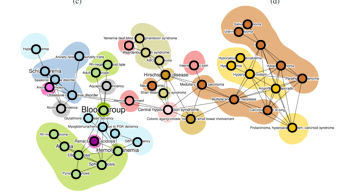 <?xml version="1.0"?>
<!DOCTYPE ipe SYSTEM "ipe.dtd">
<ipe version="70218" creator="Ipe 7.2.27">
<info created="D:20231117144528" modified="D:20231117144528"/>
<bitmap id="1" width="1438" height="820" BitsPerComponent="8" ColorSpace="DeviceRGB" Filter="FlateDecode" length="171255" encoding="base64">
eNrsvQ94VOWZ95/utbvu79q6/dk/2uJWaXkLdUtts61XlreCVWlZpaymWLWKdaWNcHV9X5dd
DftaXdtSg/8qpUbj8rNCVvOmVkhEKjEEDdCEYAQH+RcGEkJmEiYJM5nMZP5k/uZ3Jze5eThz
ZjJJ5v98P9d95TrznOc85znPzMmc5zv3fT8jIwCAjCXgbLz5ywUFBYXrtwaj1Qn7uzeW/+jS
S/65vNzQ6wjTQR0f/uaqS+ioLy3/yQFrWP+gPf+95C8KCr781T90hTDMAAAAAABpe5Bb/9i1
f/lXd60vP2IbHj3o9PHt99zxiaJF//MvC0ZZ8XhPYASPcwAAALKY07sfGZUoPrZi24loX4d9
Ff9J34bLXn3Po2gYgy+Ufm7sy/DLP3/Zoftd19Py80+Ntnxn9f4wxhkAAAAAIE0PcvP/4mML
n3vdoWoffuf++/7p4wUTKBt4nAMAAJAVBLdXfOvP6Avroqc+GNb/Ojzw1k/+puDjd/20zXVh
+Udvlfz12LfhPy770KV3pKfrta+O7v/c/3lhEDI/AAAAAEDqH+SO7/z3TxYU/M/rd/RplYnz
z3IxlA08zgEAAMgG+tauGJXrP3/lxpN6X1ch97475hUUfOyfNx/Wfh2GPMdW//jzF//tqjf3
+nWb9tv+OP+SWNIHAAAAAABI3oNc2H/sX26hCp9//GVXpMtF/wdrPzORsoHHOQAAAFlAqO2n
3x39tpr1d38w6e03732cvvI+97kNbYHJNx7Y94NZo43PW9Row1ADAAAAAKT2Qa7/4LN/O7r/
R1uO6O2NQ9nA4xwAAIAsYPzbKsoX4jkXx2hfl9NrHAAAAAAAJO9BLrTzdzf+efRYlUkpG3ic
AwAAkLVfiNbnHrykAMoGAAAAAED2Pci5Xn7s8wVQNgAAAOQ8wQ+XFcb4tup5/EdjSaOmF43y
5b9/sxtDDQAAAACQjge5hCgbeJwDAACQwZz7youSeGp8aVe9DKITM/5V+O0f7BvCSAMAAAAA
pPRBblzZSESeDTzOAQAAyGCGX3/6qx+LKuaPh2cWfHz5f5z26bcQbm/eZvbqNX3m9b8f+7q8
7z+6/BhpAAAAAICUPsh5X/3VzLFnsamvjYLHOQAAAFlB2zv/Mrpa2J/973dO6+wdT6ldcMkn
frarS8dtw9m9+dab63v1HDocxpfGNP5rK94JYpwBAAAAAFL7IBf+6K2Svx57kPv2P/3JHvmY
F4eygcc5AAAAWcFwb+280Syhheu36nxhjS+DPkrh3Ir9XQFVw3D2vPNPVy57M0qgSvu7//43
BQUf/+tf7sUiYQAAAAAAKX+QG99bUPBnd7zWpPW56Gn5+acmUjbwOAcAACBLcPx/j83+WEHB
3ava9ZJLhc2GZ2ad0zYKPn7Rdx/+8ca3X61/573a//zt/7ryok898HinV7/ZcyvGLl72IaIy
AQAAAADS8SDnf6/yB3/FESmXPrJ9v0eycfidH/3vf/4fHxvbtWBRvWUYj3MAAACyG9vxl+Z8
vGDuN97s1ne+8Bt2PvbFWQVaPnb9I48fHYyWWDTU9tPvFhT82T9vORTGCAMAAAAApOVBLuzv
Lv/VP/4/5x7evnnPorKX1j+/+oXSr1257Nfl/3rJ+I9X18z6lxdeNvvwOAcAACB7CTuqnvn2
X8T62grbupueKv+3ebcV/dXH/v7mv7vroR9X7jvsCUVv0nrkt18o+PgdPz7kxPACAAAAAKTx
QS7s+Whf9U9/ds/s677wsYJZ3/7Sjx79ac2hroDj4PPXffsXLz/bcLRd/6EOj3MAAACyC7+j
5a4b/uzOn7a5EtOerfzhy//ys2v3WaDwAwAAAABk14McHucAAABkK/3HX/7GJfdt3u+f9rdX
uHPv4zP+atmr73nwRQgAAAAAkFUPcnicAwAAkNX4DQ3//uWvVhzsm9Y3mLOn5tuf/MGGNwew
NhgAAAAAQHY9yOFxDgAAAL4TnT3v3Dr7B5vqnPgeBAAAAADIrgc5PM4BAADIFcLdhzf+4zf+
Y8fhyXoz0oHP/+MN//X+CT+8FgEAAAAAsupBDo9zAAAAco2Ap6P77KS/0FwW8xC+BQEAAAAA
svBBDo9zAAAAAAAAAAAAAAAAAAAAAAAAAAAAAAAAAAAAAAAAAAAAAAAAAAAAAFMn6Lb7rJ1e
S5vT2MhmN9RamzdGM1trtdR0mwx0LBmGEQAAAAAAAAAAAMkm5Pf6rJ2ujhbHkTpr88a+net6
3no8gcbShygeGHAAAAAAAAAAAABME5+102lstLVWJ1zHiMfopHRqV0cLhA4AAAAAAAAAAADE
id9hcRobrc0bUy9lTOjUQR2DygEAAAAAAAAAAAANIb/XbTLYDbWWurWZJmjoGvtyBN12vHcA
AAAAAAAAAEDewoKGrbU6K9QMXevfXQGJAwAAAAAAAAAAyDe8lja7oTZ7BQ1dicNtMoT8Xry5
AAAAAAAAAABArhJ0253GxrSkA02Z2Q21yMUBAAAAAAAAAADkGDTZz+qokymsqwIXDgAAAAAA
AAAAIAegCX5uO2nEMEvdWqexEfoGAAAAAAAAAACQddB0PucDT+LXNxxH6pBlFAAAAAAAAAAA
yCJNI1vWb02lwX8DAAAAAAAAAADIcFwdLdA0EJ8CAAAAAAAAAABkHfmcT2Nq+UXxmQEAAAAA
AAAAADIBn7XT2rwResVkjQbN77Dg8wMAAAAAAAAAAKSLkN9rN9RCo5iOOY7UITgFAAAAAAAA
AABIPUipkcDgFK+lDZ8oAAAAAAAAAAAgNQTddoSfJNxsrdVw3gAAAAAAAAAAAJINXDWS6rzh
s3biMwYAAAAAAAAAACQDuGqkLPMGPmwAAAAAAAAAAEBicZsMcNVImfXvrgi67fjUAQAAAAAA
AAAA0yfk99paq6E2pNgsdWsRmQIAAAAAAAAAAEwTv8PSt3MddIZ0maujBR9CAAAAAAAAAABg
aiACJRPMbqjFmikAAAAAAAAAAMBkoQk1VIXMSbsBcQMAAAAAAAAAAIgTmkTTVBp6QqaJG36H
BR9OAAAAAAAAAAAgNkiskck5RSFuAAAAAAAAAAAAMfBZO5FYA+IGAAAAAAAAAACQjbhNBkgH
WSFueC1t+LgCAAAAAAAAAAAqro4WiAZZZG6TAR9aAAAAAAAAAACAwTIoEDcAAAAAAAAAAADI
GrAUG3JuAAAAAAAAAACArAF9AAlFAQAAAAAAAAAAyBowiBsAAAAAAAAAAABkDRjEDQAAAAAA
AAAAALJGXln/7oqQ34sPNgAAAAAAAAAAyBowiBsAAAAAAAAAAEDG4jQ2QgTIVbMbavEJBwAA
AAAAAACQw7hNBkz/c9scR+rwOQcAAAAAAAAAkJN4LW2Y+OeDuU0GfNoBAAAAAAAAAOQYfofF
UrcWs/48MSyVAgAAAAAAAAAglwj5vX0712G+n1frwCKbKAAAAAAAAACAnKF/dwUm+3m4VAo+
+QAAAAAAAAAAcgDHkTpM85FNFAAAAAAAAAAAyEawGAqyieIuAAAAAAAAAACQpSBrKIw+AMgm
CgAAAAAAAAAgS0F6DRgn3EA2UQAAAAAAAAAAWQfSa8DE7IZa3BEAAAAAAAAAALIIn7UT03kY
Em4AAAAAAAAAAMhGQn5v3851mMvDNAk3gm477g4AAAAAAAAAAJmP3VCLiTxMN+EG7g4AAAAA
AAAAABkO4lBgMcxpbMQ9AgAAAAAAAAAgY0EcCmxCwyKwAAAAAAAAAAAyFqexETN3WGzr27kO
i8ACAAAAAAAAAMhAgm47pu2weMxxpA73CwAAAAAAAACATMPavBFzdlic5rN24pYBAAAAAAAA
AJA5eC1tmK3DEJMCAAAAAAAAACBLQeJQGNZJAQAAAAAAAACQpbhNBszTYVgnBQAAAAAAAABA
NhLyey11azFJh03B+ndX4A4CAAAAAAAAAJBesNIrbDrm6mjBTQQAAAAAAAAAIF3AYQM2TaPP
D1KJAgAAAAAAAABIF3DYgE3f7IZa3EoAAAAAAAAAAFIPHDZgiTKftRM3FAAAAAAAAACAFOPq
aMGUHIZUogAAAAAAAAAAspS+neswJYclytwmA+4pAAAAAAAAAAApg+ahmIxP1ro2r9779C3b
VxdVLb9SrOGx6/avv4N2IZUoUokCAAAAAAAAAEgZ/bsroFTEbx+9dO8bK+esW1QQzcqXXLT1
wa+drHown0fJaWzEnQUAAAAAAAAAIAX4HRaIFfH7aWxfXRRD09DoGw2PXZfPbhtBtx33FwAA
AAAAAACAZGM31EKyiMeOvbJi492XiXBRsbhg8+0F791bsP/+c/b+Twoa7in4/W0Fz990Xt94
Y+WcvA1OwQqwAAAAAAAAAACSTcjvzeSpcd+emqHTRt+gjc3Taxo8fiBG/WiXOf2enKx6sHzJ
RSxWPH9TwbYfnhc0Iu39n4yKHiJubLz7Muo29992oDGvxA24bQAAAAAAAAAASCqZnDvU3X1K
t89Br+fsvrr4ZY3pixtdm1eLt8bLSwr23BdL1hBruOec88aApVvtiaP9ENw2AAAAAAAAAACA
hJCxuUNVWcM4js1m45JwINDbUKmrbFAdqkkbHo+HNujv9JUNya1RsXjUHyMeWYNtz30Fr/+s
RK6C+x/0euC2AQAAAAAAwPQJhfxeT/+Qs9M+cPRsf6ulp5Gtx7yjs+MPbLQt5VSHapLRUT4f
HlMByAVoypmxQSjcQ7PZXFxcfLFCZWUl7/Jaez29Jt/gOa2AN4iamhqqxkoCbbDKMSp09Jqo
2YHDe+lAquzt63F3d9AGHRsOBGhj6LTx7L7tEvxC5SHfMJnPYT+ye8dLdxe1bKl0dJ0Y6jph
2VVjeKhI5IvTW8oHjQc9faOOGbTX9lHziZdKuZxeBobPLX5KnaG+SWeofdqgE7m7T/W3bOdw
Fe4bXxFtc+gN/aVtqU89pAvh+mR+l4PrU5tUjWUfKleP5Tr0Ny3hMHDbAAAAAAAACcTr6bcP
HO3rbe7qrBX5Yspm7nrb0tNIDbpd3YGAC8MLQNbh6mjJTGWDJu/cw+Li4qKiIoPBMDLmjFFW
VnbxxRc3NTXFuChRNqg+bYubB0/5pzxWfq9Xfelz2AwPFZGxoKFT3zmgKVGVDS3hcFT1adg7
qfoqId+wbrm7+xTcNgAAAAAAQBYRCLgcgyf6epunL2XEtq7OWjoLnQseHQBkCxkbisLKhtls
jlQDqKS8vFxeGgwGqlBfXy8KhigbEo1C7YjnxsiFUSq0q2YM2pAKvJdabmpqMo8huyTUhTjx
Umn39koppz5QO3SUxL9IOXfvAp8Nj4ca5/pSmU5kG0MOUdvh+mpnuD5t0C7eiH0s/ZW+pdhz
w9ZajdsNAAAAAABMllDIP+TsVENLUmmsclAH4MsBQOb+l8jgVVE8vSae/l988cUlJSXqPF2V
GmiXGqjCKkFkNEplZSVtSCPykjci41z4pPS3tLS0vLycNkQQKCsrKy4u5u3TW8rZYYPOq7ZD
x3KFpqYmKSwqKhJlg/rPLxk6C7dPG+oVUR3uM7Wv1hdhh+pTf/gQqkD9l2pyLA+C2iafy2vt
hdsGAAAAAADIWLye/rP9rWkRNHStx7zDMXgCEgcAmUYmr4riaD/EnWRhgeUCmrmrHg6sJ0ig
Cs3ZecofqWyw70d9fT0fWFxczOIDHVJWViaSBR/FygbtYkcIPgvHv7DfhQggxhf+TZU7WDGg
s/BJ6SU1wrIMbfOFsLJRWlpKu1if4frcNyrnK6L6rFdwefEYrFSwGsP9kXZEvqD6ciz7lrDc
IQqJlPsGbci2AQAAAAAAMpA0OmnEL3GEQn68UwBkAjTTzFhlY/D4AVXBoOm55BGlDdYE1MAQ
mtHT/J1m+iNRMoiKmsEqB8dlSEwKbXD7omyIfKEKIKxCsErg6es+9utzvhkSFSKZQKhBVXgZ
Gfc/4bwfqswyMuZ5wj1nnw1Nfb4KNbWI9Kd0DC5kxUM9li9cXFyoUPqWFmUDbhsAAAAAAGBC
TcPc9XbGahoa6+ttdru68a4BkF4yNskGmSx0osIZQVncEEFDXTklhrKhRqBIRAZN+TXxLKJs
qEpCeXk5HcIShCgPp7eUn3ipVJSEsrIyNWCETsrdUHNuqEqFBlE2RKnQ1FfzhEg1tb5ctRwr
h0T2LV3KBrJtAAAAAAAAXbye/kz204i9tApcOABIF5mcZIOMO8l5KtScmSNK2IjkF2XXC5nm
6yob4ilRXFwseSpom1ozGAycR1RVNviocCgkJ2KHDVE8DA8V9e/bwduVlZUlJSW0yzgGHx7Z
eVWpoD4YFbhanMqG6uMxobJB5RxZwy+l3O9ypEezsnbi7gMAAAAAAEIg4ErBiicpyDVqHziK
LBwApBiaYGayskHzbpEjJBWGlLA0oWa34PIYygYLAuy6wCWSEIP3co4LjSwgK66KZwifbtB4
cP/9BUNdJ0T3kOgVPrsk95DFUFjo4JccOKPm5eDDdZUNDi2RQVCbjUfZUI/lPsgl9+2pSf07
a23eiLsPAAAAAAAwjsETXZ212S5rqHa2vxX6BgApw9XRksnKhrv7lCo4cPpQ3pZMF5yTkxOH
ysIfEgYSqWywhiCRLLKgCR1OhSx6cPqL844NQ4NcmYNZRCLoeLVs//0F7LPBmUJ5r4gntE2d
5A5T+7JqCSsS3EPWN9Qr0lU21LNzO5IRNB5lg8/LNSUX67lUIb0muG0AAAAAAIC0EAr5c8BV
I4a+gfgUAFKA09iYycpG356acCAgikTpODS7F6WCFxzhhVnNZjMnu+CwCxYEOC+HLPbKL9Ww
DnrJbXKMSeUYXM5HhYNBVQbhdKDBYe/++wvIJM8GlXP3eGkSao22uUvcQ4LalJAQObXmiprG
ULunW18iXNT6ctVSny+BKtMh3AHqD3eVW0hLqg24bQAAAAAAAJ/PnmOuGtHiU6BvAJBUaHaZ
ycoG2cDhvSJuJJ5wOP66kiCUX/bv28HKhgSkZCnu7lNpyxALtw0AAAAAgHxlyNmZ25qGRt+g
68WbDkDeKhtkZ/fVea29Wk0iEBg6bbQf+yDo9UxqFi/bvkHb2X3bdZdfUc/CSTbMZjMn2ZB1
Wo/9ukSUDTWPqE4jQa0yEwoEvGfP+J0DmnO5z3TJlXp6TY72Q5xphHZ5+3si63t6zdJ/qk/G
KhAdRYPDI0MlVCeyDwzV7G2oTNc7C7cNAAAAAADIGvljlp5Gn8+Odx+AhJPJS75qjCbgtgON
YhesIjpeyMkweTv+CTsdxYec3VfHQoo0RcZSg81mKy8vF1njzLGDImuo+saJl0rZ6OXhX9xK
GyyAHHm2pP7Z0jefKn39ZyUNj10Xeeo4O6zWn/Lo0Ta3w9eb5lQqJgNuQwAAAACAvOJsf2se
yhpiNqsBwSkAJJZskTXSm+tDM2guu+2lu4t+f1tBpLiha+//pODlJQXrFo3axrsv69q8GqN6
fnh3rsNtCAAAAACQP9gHjuazrMFm7nrb7erGhwEAKBupNEf7IY7sGBwcbN3TuOmBW1mmeHlJ
QfOPJ5A13ru3oGLxOVmjfMlFx15ZgfHUmNPYiDsRAAAAACAfyM8glGjW19sM5w0AoGyk0vZU
PHDbrUvmF84+XFW69+lbWKlg+/1tBXvu09E0Gu4p2HTr+WqQNaKZpW5t0I14QwAAAACAHMft
6oaaEZlZ1Ovpx2cDgGlCk0rMrCe02qeWz5k5o/j6Qin56KV7y5dcpOobFYtHdYzNt48KHbTx
/E0F6t6nb/6bk1UPYiSjma21GjcjAAAAAEAOEwi4cn6BV2TeACBdZMXaKOm1NSsWz7z8Uvqr
Ke/avLrhses0+kakbbjtE288NJ9aqH1qOQYTK8ACAAAAAOQnPeYdUDBiGI0Plk0BAMpGkqz4
+sI5M2fEECW6Nq/e/atFb6yco5E4Ntz2ia0Pfm3v07dwtZVLF1wzdxbGM3Yq0ZDfi1sSAAAA
ACD3QNbQOM0xeAKfFgCmgK21GnNqXTtcVTq/cPY1c2ftqXggIQ1SUyuXLsDAxsrUeqQOtyQA
AAAAQI7h89khWSCtKABJxWlsxIRaN7HGNXNnFV9feLiqNIFtzrz80kTpJIhJAQAAAAAAWQHi
UKawJiwiUwCYFG6TAbNpja1ftXTOzBnJ8K+gNucXzsYIIyYFAAAAACBPwDKvU14zhYYOnx8A
4sRn7cRsWrWHly2cM3NGZL7QREW4XD37CjoFxhnrpAAAAAAA5DyhkB/roUzHzva34lMEQJzk
2Lz4ZNWDu3+1qGr5lWpKT9qmEiqPvfRq8fWFV8++IqmLmGx69K45M2cgJiW2eS1tuDEBAAAA
ALIdJA5NyJopSLsBQDz0767IGU1j64Nfi70GKxnVidQ3DleVXjN3FlkCE2tEs2U3Fy2aNxfy
RQyz1K0NuhFaCAAAAACQ3cBhI1GRKUi7AcCE2A21OTAX3v2rRRoFo2JxwaZbzxlta/Y2PHad
mttzzswZxdcXpmzVlatnX7F+1VIoGDGsf3cF7k0AAAAAgOwFGTYSa0i7AUBsciCJqOqq8fxN
BW/eWdD844L9919gVELltFd13qBj16xYPGfmjBTnvuAkpSnwD8lqcxobcXsCAAAAAGQpWBIl
4WazGvC5AiAafoclnmnmwOG9vkEb1Q8HAp5eU9+eGip0tB8Kej1USH+HTht7Gyrjn7fq/Peb
0vxX08j7P9FqGpEnEnHjl4svmzNzxqZH70r9tH3RvLmIScEisAAAAAAAOYnPZ4cQkQzr621G
2g0AomGpWxt7gtnbUBkOBNRDvNbegcN7dVsLej20KzXKhm4HYssaRN3d5z03Kh8oSsuc/XBV
abpElexKuIFFYAEAAAAAsg6b1QAVInk5RQMBFz5jAOj852mtjj3BHDx+gGvW1NQ0NTWJuDF6
rM1GhfRXbTAcCJxbwfNAI9nZfXXRFImmMVRxQ/eQvj01XK66hZysevBc/y/sg+GhohMvlZId
/sWt0jJVMBqNIn188NvSN58qff1nJeVLLlITiqonIuNtdlCJYbrdixwB+ssvedeaFYuvnn1F
25v/FW2UYGTW5o24QwEAAAAAsguEoiCnKACpx9XREnt2OXT6nCZw8cUXl5aW8jYHpxiNRipk
0aCpqamyspL3+p121c2Dtt1nulgMUSkdQ7dX7PtBxgEvgqfXxALC1ge/xiVqH6JBFWpqanSu
3W7r3N8U2TGNj0rINyzljvZDfO1cHhy+wKmAdrnM7Zo+Rzbo7j5lO9BosZzRXDI1DjUDCTcA
AAAAALKXQMAF8QE5RQFIPT5rZ0KUjZqammgyRTTMY0y2w+FAwNL01rpFBfErG7RX41iSsbi7
T0HN0JjfYcF9CgAAAACQFWBVFOQUBSBdTF/ZIGhXcXGxuEZQSVlZGRXSX5EdOPykvr6eys1m
s0SjcEQJlfAh5eXlHs85twfaRS/Zu0NCVzx2WzRlg+pw5crKSmlEjUaRCtSs6CpUSBVYnOFL
MBgMXI1f8l5VKuEQGDoFH8U11TNSC2Vj8KllQOSkVJk6GdmZCeNf8s36dq5Dwg0AAAAAgKwA
STZSaWf7W5FTFADB2rxxmspGU1NTcXFxUVERV+ByKqGZO/0V5YH2Uh3eRRN5iUbh+rSLJvhc
oaysjOf+RWNQOyUlJWpQyTsvlEUqG1SNO0nt0AYdwlKDHEh/uZxqcsvsy8Edo17xWfhauBHC
YDDQBfIGn5S6R3Vog+tTTSpRx4cPlMspHoMrUwnX4fbLx+CzczkNONQMbcaS1mrcpwAAAAAA
mY+lpxGCQ4pzikLcAIBxGhsTG41CU3iap7OqwOoEKxVUQfWv0CgbLD6YzWZRSFiIEGcGVg94
+0BdjUbZsNlstCG5Pri8vr5eVTakZT6R1GdlwzMG6w/sH8IdkGPLy8v5ivhAg8Egp9D0liUL
uRxN41yfFRv1WCgbMcxtgrsdAAAAAECm09VZC7UhxWbuehs5RQEgvJa2xCobXLNmHJrOs6MC
FdK2nFejbEgqDGlKIlwYVjb4dJZTJzTKBusM5eXlUl9ECd5gKUNdjUU6oOYyVUUGVRVhzwra
qK+v595qarK0IlqKOHjEaJwOoZ6zqwmUjQkXgQ268R8bAAAAACCjgc6ABVMASBchv3eyygYv
/xFD2SguLi69kJGIxVA0yoaUq8oGe1mosFNEpLIhkSZqZdYxWJ2IzDU6KWWDlRP6WzJGZE21
sq5riuYQbpBHlWN2oGxgEVgAAAAAgOyFJtcQGdIobmDBFAD6dq6LNp10tB/iOhxVoR7F2Sd0
lQ2OxRDxgeWIqSkbUk6NiFzQsqVSo2yI8sDlHo9HlkRhwUH1qWBYBolT2eARYL8RboRrStZQ
9gkRn43YygYH6UjL6kk9vSaIGNHM1dGCuxUAAAAAIDPxevqhMGA1WADSiN1QGzV544FGrsMZ
LysrK1kuoIk8Z9rkqT3NzSW3Bk3/qZzm+PSSpQAWOiarbHDcBy+VwnN/SbMZmWeD01+UlJSw
kMJeECx0iDrBmTy5kyzLsBARp7IhOUW5BZYyRMPhKxUtJbaywd2mQ6gp6a2IJFgeBTEpAAAA
AABQNmBTMPvAUXwUQd7iNhliTCc59kQSYApFRUWStoJdJlh54LSZajVZgmRSykbkGcUl4/Wf
lWiUDRErBNEcNBElLICoi6fEqWzw4ZwNVdU62JtFzV8ap8+GHKtZHsXRfggiBmJSAAAAAACg
bMCmthosPo0gP4mdamPg8F6pSbN7zs/Z1NQkPgaM2WwWEYB21dfX00v23JAKstCJ+pIjR6Tc
ZrOp1ehEfEZJMero6Vq3qEBOxA4bah8I0UBY/ZBjOfMn9z+yJyPjWT11j2VlQz2QK3CDmqN0
r1ptnHsi46OOHlJtYJ0UAECe4A+H3aHwQCBk9YcsvqBp+Jyd9ASM7vMm5T3DQapJRkcNh8IY
QAAAlA0YxA0AVPp3V8SYSw4ePxDtQJ9jIJX99A3aehsqy5dclOLx4dyhkvfDa+0NBwJ6FRPw
nIlolAljUkJ+L+5ZAEA2EgqPDAXD/f5QpHwxNTvtDVp8wYHAqNaB4QUAQNmAQdwAeY6royX2
dJKm255ek9/lODeBDwRodj94/ADtOruvzt19ioNWqMKQ+STtOv8vztprO9A4cHgvbcgh6qmp
Wd+gbei0kU5BNakOvaRqZ/dtp13cLLfMx5I1PHaduG0I3dsrPX3d43qLzfZRs6bC6S3lQ13n
FlXxe70nP2je/uv/oDalY3Qhamcc7Yfk7JpwGKrZ21BJ1dTu0UvqM/2lFqgdqhOtcceJg7xy
7sjYQjNUgdtx262/Wffc+lVLIV/ENseROtyzAIAsgtWM097g9KWM2NYzPKpywJ0DAABlAwZx
A+QnQbc9iya2XZtXly+5aN2iArLf31aw//5J2ObbC/jAX3/3z6/50udWLl0Qj7OKGpbi7j6V
vEtbv2rpnJkzDleVQr6IbX6HBbctACDzBQ2LLzG+GZO1U95Avx8SBwAg1UBMgLgBQNqxtVZn
0cR2//o7WKCYlLhBNeUoamHTo3ddM3fW1bOvoI1oJxLnCsbvciT70hbNm1t8fSG0C6QSBQBk
Kf7wqIdGWgQN3XCVgUAICgcAAMoGxA0A8gSvpS275rZ7n75FZIpNtxY0/ziWpkF7qY7Up2Ol
nYeXLZwzc8aieXP3VDwQeRaOOuEAk4HDe1NwXYerSqk/McQW2DnRydqJ2xYAkFEMBcOm4WAm
CBqRZvEF/WEIHACA5GLpaYSSAHEDgLTTt3Nd9oobZK99v6DhnoL3f3Je0KBtKqFytZoqa4iY
UHx94ZyZM2IHp6TMHl628OrZVyAmZYLcLzvX4Z4FAGQIjkDolDeQmZqGZpkV5BoFACQPmkFD
RoC4AUDacZsMWTe9/eilezfc9glVuGCrWFwQWUg1qX60puIJTkmZzS+cvezmIsgXWAEWAABN
Ixn6Bvw3AABJ+Zc4eAIaQsYavTv4iIL8IevcNjihaMNj10lOUV2jvVSHak7Y2poVi2MEp6TM
6OyISYHbBgAgk3GHwilY7iR51u9H/g0AQILx+ewQEDLZhpyd+JSCfHlOy0K3DTWtaMNj11Ut
v1I1KqHyyWa6WHZzUdqDUx5etvCaubMgX8BtAwCQafjD4Z7hLNY0xE56Ao5ACG8oACCBdHXW
QkDIZPN6+vEpBXlC/+4KzJfJap9aPr9wdnqDU66ZOytDUn/AbQMAAJiBQKase5LA4BQ4bwAA
EkUKUm2cOP5q485fvLrpR+ufu6lszbVszzx5w+823PHHrQ8ZDrwI+SKGdXXW+nx2fFBBPuCz
dmK+nCHBKbVPLZ95+aX0F28E3DYAAGnHH87cpU+m77wxFIS6AQBIAEPOzqRqGn/c+tAzT94g
goau/W7DHa0t6yBiRLMe845QyI/PKsgH7IZazJczJDiFTjq/cDbeBbhtAADSiyPnXDV0M2/g
jQYATBOaMicpIKV5z5ORmsaLv72R7blnvq3ZVfPGAyeOvwodQ9f6epvxWQV58R/J77XUrcWU
OUOCU+ikDy9biLcAbhsAgPR8J4ZHLL5gbmsaiEwBACSQZASkNO78hapavLJh0fa3vr+r4XbV
dry99PXXFqsSR8ULt0LciGb2gaP4rIJ8IKtTieZYcMqmR++ik6Z3rRa4bQAA8lbWyOoFUKZg
dL1YExYAMB28nn6ZPptOv+10mkOhAJW7XJZeyznRY8BmDAS8VDjstVvPHo1f1njxtzfueHup
RtPQ2OuvLY4UNyL7mZmCQyr7iWyiIE+wNm/ElDlacMrMyy9duXQBbafmpHRGxKTAbQMAkGKG
Q+Gcj0CJlnZjGK4bAIBp0GPewXNnl8uilgcCXiq0ntV6C3Sb3o02+zYceFF11YitaYhtf+v7
T69dwEe9XnV/GpWNs30HWcNhbcd0+m3dOsPeqFk9k5pNFAk3QD6AmJR4glPWr1qaGjmFzrVm
xWKMPNw2AACQNSBuADAdzGZzTU2NwaD9TaS+vp7KU9aNpqYmo9GYkHaIeGsHg0GTKWS18ivq
AF0ydyM0MOA7dIjLpVCDlE94Us4j2mtplRNJfSrkWbzNZpMBpyl/NHFDFkB5ZcOipl0rPvrw
N2QaHePA+2uokP5qxI3n19/2xuu/ImttWRfZE8LS00T90T01lcsurkZ/1Qqm029znchjpT7V
0YyM02lWj2WhQ6SPyKFmZWPCfuoKJrE7Od7VxmR92ADIJLyWNkyZJwxOmV84OwWhIhyTkjIv
EbhtAADyGUcglLeahipuICwF5CQej6doDJpZSyHNIi+++OKysrKUdaO0tJTn9eoEf2rtEPHX
DwcCYb+fFR66ZBoHnquGBgb87e1ch8p1uyTl8Zw0FAqq83SpL8oGj/mFh/hDQb8oAGTBsZeh
kE5+477eD5t2rejqbAgGhs8rN4FhS8/7NmtbtF6pPYkkEPBKB5ReBdQKZ/sOWnqaNC4WHo/V
6TBFChRyrCgV4XDQ7/dorjpS7FLfAk0HnIMmjSeM9EGVPqiffv+QWsHvd9HZuUEe3nMfibj/
1U/2wwZAZj3dHanDlDlDglMWzZtLhjGPZv27K3DDAgAgayQ25wYcN0BOYjAYNDpGcXGxRutI
NmazmU8XOcFPqrKhEXPEdyXQ1RW/smEeI/5zxalsTBaep08KGvNJ9TxRRBtSXbGLB2cKn8ZQ
KMDiRmS8T6LkOCgbIKuhCSNmzZkQnHK4qnTOzBmpiX/JUvNZO3HDAgAgayR2tRR8KkBOQhM0
mmzyT+Q0naTt+vp6Fj3Kyspob2VlpcfjkYk5lVMJlbMUQJV5lqdGtVBrfGx5eblMS/mH+Mj6
XE7VqDJPe/kQOimfiJqKDJkRZYZPxIqBTDa5Ne6AGk4i9aVNOa/U1PhsUB+4cTok0pFAohIk
nkX6I4OmFvIV6SobZrNZBo2OZQ8WGT1+ySEkMoyakaHyyKuOVl+NRuFB4AvkC5Ezcq/4faRe
SftydbQh7yl/ctRjpT6rKPwBoxI+tbzF6seMdhUXF0sdNRpF/VyJLMNvAV2Xpg8c1yOdlBNx
BQ7F0gwvFfKwyOdEWlM/PHK9mrNzl+il5orkxuEPEr8FtEt9GePGASAZBN12JNzIkOCU9auW
IiYlhlmbN+KGBQBMmeFQGFJGpPX7Q/hsgNyDJlBFRUU0l+TglJKSEpmB0jbNs2iD9/KMnmem
VJPLaYO1EYLnYuwHwpNTNdpFXkp9nrHylJ9mhXQ6bpy2JVKGOkBN6f7QT1NI9UR8LE9a5UR8
LE8eOeqESqRN6oCcl/5GZk7gfnJTfApuKjIahUeMHWB4gyankaMhnYxUNmgvHcKdoUZo0NSr
ptk0j7A6jHwVIq3I1fGJZHh164v3CH8ApALXkQblivhDIlchfj78btJL7jlftVwR7eVyOlYq
0zbN+uklt8xjKCNDu/hcXEcGQUaSL5BgJUEukBUqucBRid5+ijekD1yBBpOHV4QLOhcPL51L
0xrX4fc38n2Ul9wfbkduHNpQb5ySMXgjnhsnLU41IH/wWTsxa86Q4JRF8+bSKTDUcNsAACRc
1sjnlKGxzY2gFJCL8KyZJ2isKqhTV56l8vyOJ2WiHnB9maLyVJqnZnwsiwk82+V5HE/ixD1j
RAk9UIMyeCIpMzue62m6zdNwnjnyifi8PPPlcvpLdbjPPGWWcukAn1c3UygPi/iQiPITTdkQ
dxeet8boZKSyISIGnYLr8ERYCnlb9bHhq+OR4SGSq2NRSOrzSHJ9FhlE2eD3Qirw26p53/kT
ogpHvM2TcdEH5F1Ts7VQmzydlyGVK1W3WROQtzuyTuRIqp8r8ZdQ22RlgyuzyEAdY28KzfDK
h5YvQdLDylXwW89n56sTZUO0FFZL5Mbhw3mXaDuaG4cHX24cOQVX4wsEIHm4TQbMmjMhOGVP
xQNzZs7Y9OhdGGe4bQAAIGukLJsotA2Qk/Dck2d8MqU1jsM/lGumojwHVNUPdoHgduRYmadr
UhPEVjb4t35pRJ1vMprf3NX2eVIvx/LkUapRCc3H+XojlQ2ah9aMw51UZ5cy+46mbER2RuNt
wrEGusqGyDiiOYifhnqxPDIaVUqGPbKruvXZOUH3fZHh0gg+mrdeowMwPJfnT46aukQdHM2A
UE/k/Y2tbGgOZA+TyAtUjz3bd5A3xM9E/QjJUPDoiSuLqqHx4PDlqC496qda6kdKZKJOTHjj
8FvMYUSaGweApOI0NmLiPKnIkatnX5GM4JSHly2klhGTArcNAEBCoDn7aW8Q8kVss/iQcAPk
IKp0IGEIKpHzdN0JWoxjJ6tsRLajzhkjZ5GqmBDJyLjHgkRJ6Cobko1BV5eQS56yshFPBlE1
ToSFApYp+Nd8zTBK56N1NVp9OYtGEpED41c2NHBmDPXYaMoGawvsUCFRMLrKhio+xL5AXWWD
81dIbJHqYsHDK+4umiVjVGVD98Omnj32Z3LKNw4AycZuqMXEeVLBKSuXLkhGcMr8wtnUJkYY
bhsAAMgaiEkBIIHKhswi2YefIzLi/OlZnWKzI8cUlA3+RZ7hX/bVDqvhJIz8xi2xEgwHR7Bq
QXUkMWOc0SjqwjHizzApZUPVDdRBmFDZGBmPmBCfmZHoPhga9xLaligVtT73M7E+G2oeTqrP
H5gJlQ3O76H7cYrms6EZSQnPiaZs8Jqw3B8WLiTwSh1eNe5DV9lgXUV1EJLolUhlQ80IKm/K
hDcOf57VC5QbBwCIGxloeyoeSHhwCsek1D61HMMLtw0AwHSw+CBrTGIRWHxgQA4rG5JQgpUK
DtyQdAGxJ2gj4+vG0vyO2lFdI+JUNng2xzNQXmGEt1WhQ2aXkgSD4yDUxBHcJns7SCgNHcKJ
RLjz8Sgb0iVOfaCJyplQ2eBoBW5Bzc8Qp7IhXg0iNGkSO3CyzZHx7CLSVbnqaPXlLDxE6jXG
r2xIPg1qmbOLsNARW9ng+TsX8sSfzss+G+KXIkqOnJclCH67NXk2oikb6vCKaMADohleNXAm
UtkYuTDLh/phU8/ONw69VFWUyd44VF9uHFXoAADiRj4Ep6xcuuCaubMwsHDbAABMGasfa7xO
zhwBrJMCclbZkLmbID/6xzNB46yS6rG6YRSRyoYs0sHiAysqQuTCr+LAzzXFVYPbkQNlvs+K
B59CVqmQdJcxMojyNFZtKn5lQ7QCTSfjVDb4p3xN5ge5BHVk5ESarkarL2eReTT7ycjEPx5l
Q0ZVUFO16CobMmeXt4ln9BwtwoIGiy0abwfNBYrOEEPZcDrP+TzI4LN+IooB+7qoolk0ZUM+
1Zr3UXN2vnFktCd149BfWWZFvUAAIG7kVXDKNXNnISYFbhsAgKkxFMQar5O2U94APjkgl5A4
AlU34ESaanIDCUsZuTBCRHX45118bH19vRSax4hsigrVNukoWYtE8nlKhchuSyc5FaT0h04d
eSw3KK4pvFftvL+tzVNZ6WtpUTsZ2Q2183xSTbyMerHROmnpafJ4rDJ66kWpF6JZI4On0nKB
6tXRNheqwx6tvpyFu0od4KNo1s8zfc17qnnr1bdSxifG50GTulN8SNTeGgwG+bA1jRF53gk/
V/JxCoUC3aZ3Iz8Pak8iY0A0l6b7PnKX1NHTCG6JvXEASCVIKJr24JTap5bPvPzShGcohdsG
ACDn8YexGArcNgDIA8JxpccZfucdmtuThb3e5P7v9Q91dvxBUlxG023UJVlVpUJTMxCI2lvd
+irsICFLw0xysdHMTTrksJ+iEbaePRqtAo0qO4rw8IZCftwlAIxgKdhEBKdMM1fGyqULqBGM
J9w2AACTwjSM9Bpw2wAg+3WLQCA0MEDmO3TI98EHwf5+2RUaGqLC4V27qJCqSSFVHj1weDjk
coUGBwNdXSJrkHlravxtbdymelS0DlDjVNPf3k6N0OmkM/7jx2nOrK0c9JlOv03zbrJeS6vL
ZRn22p1Oc7fp3bN9B4eHHSJKaFKYRioVLldvx8mtuxpuP3roZZu1TcqdDpNu/UF7v2ayb7PZ
OEaDoW32LgiHg9wrS0+Tw36Ktj0eK3WPDqcNejlgM57p/hN1XnQV2qCaVEhHUQXaRceev8DB
0/aBk+ymMjYIw37/ObeEUChA5fSXGxn2DvC2Cp3X7z8//lSfWpbO0AaNHnVJ+snDyyMsJ+Vz
8YYaPkPQseqlUWv0krZ9PifuL5Bv+B0WS91aTKKnE5yy7OaiKQen0IFXz77i4WULMZ6R1rdz
He5QAEAkAwGk14DbBgDZTeDgQZEjMtO81dWhiGgam9UgU2+NSQyFrOpCeL0uKRQXjvebS3c1
3K5rB95fE1n/vypKWlvWyYlUjxHjOOe/IGzGaD3Mauu1tMoly8gMe+0xDgkEXLjRQL4R8nut
zRsxj55OcMqcmTPWrFg8tRY2PXoXHY6YFF1zmwy4QwEAF3xnhUcQhzJNMw1jkRQA0knY5/NW
V2e4ssHiBnX1gv/AIX9XZ220qbTDfkqt7PP5Vq36V7O5Sy20nm2LJmuwOQY71frHj7f+cetD
sU8kOJ3mnJQ12CSz6Ph7MZqRI0b9s/2tuNdAfoK0G2kMTll2cxFiUnTNUrc25Pfi9gQACFjm
NSHmD4fxWQIgXWS+w4bY8LZtGnFjyNkZbSptOv02B4AMDFhee+3VJUsWv7xhNc2+e7o/OnOm
g6z1/bc3/W7ltppbYygbe/c8fOTwO1L/zc2ro7mIcLQIG4ef5LCsoQ6vx2O1nj0qkUFw2wAg
Er/D0r+7ArPp1AencEzK9FOS5qQ5jtTh3gQAMMMhrIeSGOv3IyAFgPSQLQ4bYr733tMqzD2N
MWbT/7bqztmzr7zrh4s+3P+KFDbu/MUzT95QtuZathd/e+Pm3y/Z8fZSVdPYVnPrKxsWPb12
gVR7ver+3BYrkm1w2wB5Dpw30hKcsn7VUjoqIYvJ5p75HRbcmACAESQORR5RALKfwLFjWSRr
sPlbL5gg+3z66R12Nqy/9ltf/+rcL728QcfRwnDgxYoXbhXVQlU5nnvm25rCZ568YUfdI5Am
pm9w2wB5TtBtR+aN1AenLJo3lwyjhxVgAQC6uOGwkVAbDiEgBYA0MLxtW9YpG2RBk0m9ishU
orquGpHWuPMX65+7KVLfUG3DS8uOHvodRImEGL1TuOkA8Fk7+3auw7Q6ZcEpVG3OzBmbHr0L
oxdpro4W3JIA5DnIsIGAFACynfDQUDbKGueyiSqrx6qpRGO7auia4cCLf9z60O823KHa61X3
N+78xQ9+cN39JbdAkUiU0dtEbxZuPQAIt8kAfSNlwSns7BGphJysevCjl+4Vy89UokG3Hfcj
AHmLPwyHjQTbaS9WSEnaxzUYsjp9Jqvb2OMka223NRutqh0xOXiXxe6lmlQfg5YnZGMoyvmE
G/X16rU4Bk/E76oRv728YfVX534JikQCjd4p3HoAQN9IiG169K74g1Oo2rKbi3h7//o7tj74
tfIlF61bVKCxjXdftn110cmqBxGTAgDIB/r9IWgRWCElk3G4/Sxi1Bksb+3vmazRUc1GK2sd
EDpyGF99ffYqG2SBY8fkWtra2hbM/8akXDXiNGrz1888AEUiUWbuehu3HgCR+gYWT5myrVy6
YM7MGRMGp+ypeICqbVg5b8Ntn4gUNCJt64Nfyx99AzEpAOQtJz0QIhJvjgBm0NPFYvcaOu1T
UzNi2O6j/UdMDocbPuS5RlbLGmpMyi9/+currrrqx8t/lChXDU3Kju98pwiKRALN7erG3QeA
jtps7bQbaqFUTC04ZdG8ubGDU7o2r35myadU7eL5mwpe+37Bm3ees823F7y85AJxo3zJRXuf
vgXrpAAAchWagEOFQKqNzPqtxxc09jh3HupLrKARaXQKSBw5Q8hmy3Zlg+zQf//3jTfeWFhY
uHXr1pGJVoCdmn24/5WZV16+s2E9FIlEWV9vM25AAKL+c/Z74cKR8OCUY6+sUF01Nt1a0HBP
wf77daz5x6Mqx/M3XeC8kQ+j17dzHX32cAMCkFf0YLFXpNrIGKxOn6HTnmxBQ9eLw2R1Y/yz
mmB7e3pFCeeGDd1PPCHW++yzk23hP2+77ctXXFHyox/19/fzRQUCrmTMxG+5BXlEsfwrACn/
L+22uzpabK3VkCwiTef5PHr5yaoHJaXG8zdF1TRUe/8no+4c+SZu0IcN9x0AeSSkh0cgQSTP
8AGblKbRbLSmXtPQuHAYe5xIxJGlBA4eTIugYXv++YMrV25fuLD661+PtN1Ll55YvXrCRg4+
+eT1V19dOGvWG6tWDW/bpl7X2f7WhE/DkUc04WYfOIp7EID48VraHEfqrM0boWnoyhexlY2N
d1/GAsXLS0ZdMiaUNcTq7j4vbuRJWAp9zHC7AZAnIBQlqeYOIYnoxLh9wdZ2W3o1DU26Ufhv
ZCOpTx/q3LDhg/vu0xU0NLZ1wYLuJ56I7aqx/MYbzS+8wCXB9vbzik1y3DaQRxR5RAHIlP/e
1k5XR4vdUJu3QocMhdFoNJvNomBIORXSLnnJ0kTF4lFPjPhlDbZtPzyfcyNPEoq6TQbcZQDk
AwhFQRLRNOIPho6YHJmjaWj8N6xOH94jKBvRrPfZZ7cuWKDKF9u/+c0D3/qWWNM//MPWb3xD
rfDBfffFcNVQy4e3bFEvLRluG8gjijyiAGQmQbfdZ+10GhvZqSMfEnTItV988cWlpaWRygYV
0i55eaCuxnLqhKPrxFDXif59Ow7/4tb99xcYHirq3l45NFZIZvuo+cRLpVTe8WqZZVcN2aDx
IO/qOtDMLQx0d/kGbe7uU317akZjNw400jaVsNE2lUDcAABkBQhFSbZZkUQ0Oh19roQvepJw
a223ITglWxjesiWVssbmoiKRLA5861tnbrhhYOHCSDuxYEHDNddIzYbvfS+Gq4Zqod5eubRk
uG0gj2jC7Wx/K25DAJIoX1s72btDRA8yS93afFA2mpqaampqYgzOmcbNwWGdbJkBT1wpgMKB
gG/QprvL02vCUikAgMwHoSjJtp5hJBHV++C5/buP9me4pqEGp1jsyK2dBaRF1tj+zW+arr9e
V9NQ7aNrrxVxY+9dd0Vz1VDN99576tUlw20DeUQTbqEQFloCIA2E/F7WPZzGRjIWPXJA2YiW
gmNkPD5FDVHRlHs8Hs0um82m7tJtgXYZx5EWHO2HckDZsNSthbgBQA5j8SEUJblmgrJxIZkc
fhLbqNt4+/JB2fDW1Pjb2kIDAxoLnjnja2nhOjt/9KOPqqutSioM/5Ej7k2byAIdHWxD5eWO
Rx6hcn5JGz2rV+997jk6Sj1Q7XxkSXhoSF4mw20DeUQTbkPOTtyJAGSa4uE2GVjuyFgHj2jK
hpRLNIrRaKSNkpKSi8ehbZEgysvLpbyoqKipqUltlkrkELVm5fgXkMFgkDrcAif9CHo9yLkB
AMhwTnogPiTXTnmxPMp5rE7fzkN92ShryMqwiEzJeWUjeOZMjFME+/tPv/FGwBuXD0/4wmph
76Q9fwLHjqkvk+G2gTyiiTVLTyPuRAAymaDbnoHLskxW2SDq6+vNZnNlZSVtl5eX066amhre
ttlsrFEQLHrIIaJ+0C5qimoWFxdLBo+ysjIqp2PpKKpM5RICg4SiAIBMZjgUhvKAhV9Tgz8Y
yqjVT6YTmeJww9s8Z5WN4Xfe4abERzfSKTcUDEqdmjHo8Y8eDrmQfX1VH2BNQvsRJfU9P1Ve
cAljbsByuGb5V6+nH3lEM98CARduRgCyBVY5+nauyy5lo1Jx85NdJSUlxcXFUt7U1CRqBvtp
yHeQKlmwHiLb4ubBR+WkskHm6mjBhx+AXGIASTagbKQEq9OX+ZlCIW5A2RhNbdHSoj4oqvDP
WKI/lJWVaSrw0yA/SWqeDAlRMNSHUvWhUd0rSogmIGVUJ+l6G3lEM9wcgydwMwKQfT/BOCxp
lDgmq2yogjlLE1xO302qVC7fMmqzmhZUZWNkPFUpVWZfjlxVNsjshlp87AHIGZBkA8pG0p8T
sjarxoRmsrrxPyTT8FZXJ1bZkIdDetIrKiqS38LY+5ee9zxj0F7aRRVsY4hj8MiFbsNcwv69
LJLEo2wEL0zKQbPmhM/Ev/OdIuQRTaD1mHfgZgQge/FZO2nOmwnKhkqcykblhSmbJqtscPoO
+kYrKyvj8hxWNsj6d1eE/EgRD0AucNoLZQPKRhJxuP1ZnVUD4kb2PY7W1ydD2VDVjJGxeBPN
72IjFzr9Fo+hHsVPiVzCzh4S+DyhsuFX3D9GkpNH9NfPPIA8oghIAQCo0ITXaWxMWcbRySob
opaPjOfNoK8V+q6RkJORsXSgk1I2NFEqqsvH6HffgcacFDewYAoAuQE0BygbyaOjz5XDmoYY
wlLyR9lg11wRMdjpImS3Bzo65FmRQ07kIXNk7PevsrIyLuFqRUVF8uQZj7KhSbVB9Jh3II8o
AlIAALmkb6jKBn1HRCZ60igbsmoJv2TVgr9rOBySDmEHDP5iil/ZYM2EjuLWxAnEa+3NSWUD
aTcAyAGQPhTKRpLImWShyLmRdQQOHkysslEzjryUh0AWLnwffOB45BFNN0T64B+86CmRfzhj
6UN9UGR3jlIFfhBVlY3I1WCTEZByf8ktyCOKgBQAQDR9w3GkLmXKRiT0pRCpbKh/WeUQNYNT
ZGi+biZUNtjrQ5aUpWb5pOIfksPKBpmttRqRKQBkKUPBbFU23j3Vvdlw7IUde8Q2NO6lkj+Z
+6BspJ2cj0DRFTewFGymKBvHjiUpgyg97NGjHasZakjy8O7dkcqGyBcscdADJ0scUiKZSPlR
s0aBfyPTKBuhC9dP8fnsCZ+J72xYjzyiCEgBAMT64cZh6d9dkWxlw6gHfYnIMlusS9D3CH0r
8ReHusYWr9bK5WouDlmTayRiES5e0kt2yfcRN0utyd7cVjbI+nau81k78VEHIOuw+rNsYZTD
Ds9mw7E1f3jrsaot0ezJ2jqqQzWhbKQFk9WdS2ugxG+7j/ZD3MgEQr29yYtGETgFKD/phex2
3wcfyCHy6xh7YpSXl0vCDfbH4LQb8jwZTzTKqLLR26vpQ1dnbTLyiP7bqjuhSCTKhpx4PAYg
B3EaG5OqbExIZAZRxmVu160fDiXm+cQ3aMt5ZYPNcaQOn3MAoGwkz+qMnbE1DY2+kVH+G3ny
icrVNVDiNEOnHf9VMoHkKhtjz4dms1ld/UR91BRlg10vioqKpBrrIax4yFFxKhuBY8c0HbH0
NCKPaIZbX28z7kcAchK/w5KMxWGnrGx4+rpPbynff3/BiZdKB40Hz2sRDptlV82hn9/Svb1y
qOsE7aJqh39xq+2j5oHTJ05+0PzmU6V7q17wWnt9g7ah08ZBo8Hvcpy/TJeDdvE2bZzdV5cn
ygavmYK0ogBkET3DWbMwyqam/apw8fyeD147bnqzd2ib1cu2pdu+6UjHunf3qtU2G45lQudP
e4O5/xWfT4k1YpjFjvDM9DO8bVvClY3gmTP+9nba5W9rU/c2ja9aIqHN8qjJUSdqHdZDNFJG
vMrGwYOay7QPHE3GZPyrc7/08obVECUSZaEQkvAAkJuE/F5ba3WKp9u+wdHwEJvNJqEiZ44d
3H9/wWRtz30Fz99UsG7RqH300r35o1dM1pzGRnzUAcgKTBMpG1qJOHphymSNde/u3dJtF0Ej
0v5w+mwslTvJzhi6dWicc17W2H20H7IGJ9xw+4L435LmD2Rra8KVDSrkvd6ampDPxw+WnGaN
fTA4h1ulkuqTE2uogScjYyEqmh/apqxsJCOJKOcRveWW66BIJMrcrm7ckgDkMMlOK6qxweMH
NB1orCz//W1TlzW2rPom5As4bwCQ88pG/O0kVdbYbDgmssamIx0xNA2xlHU1zlNY/bmcfiEP
84XGtmajFf9b0kvQZJqOsjH8zjvcTlNTk2gOomyQucazanCWtrKyMs6nIVpE2O3mjfox1L6p
bTKaDG8jF/4YF0PZ8Hr6kzET5zyiH+5/BaJEQuxsfytuSQByG7fJkLJZdm9DpafXFA6MPoIG
/b4ju3ewQPHa9wve/0lcskbDPedljbWL/vpbf/f52qeWQ76Ix3kDy6YAkO3KBmdLVn9zHInI
qJw8WeNP5r4pyxrmMUYuTPic2N7GORqOQM4qGw63Pz/zhcY2k9WNfy/pxVtdPR1xI9jfr7YW
9no1Fbou1Cs0lYd+8xv6qykMnjkztWtJsbKBPKKJNXPX27gfAdAn5B3xdY6aq2XE2Thq9toR
68Zz1l8x0vP4xNa37vwh3IjbMNpmMKWZr1Ipbqi29+lbWKMge/6mgrq7Y2kazT8eFUCk/i+v
v2j9g//08LKFc2bOWL9qKbQLLJsCQM4rG7y4oeYnRY2z9GAg1OkNdg8HncGQJxj2hsLuYNg1
ZoFw2DO20ec7dy7a8IyXe8bK2z2jXg1cjXf5QuHh0OjLk2f6nB6PddDZN+RucwXeHRimygP+
UM/ouUZPRNtd3mC/L0QvaXtA8Y4oHWPkwvUZCe5kKDxCf2m7e2wQpPN0avrLV2QZDrrGL4Tq
k7nGdsnhuqPBV8FGbVI7dC2QNbAILEgl/qamabpt+NvbQwMDZMEzZ4Z37dJUcG7Y8Kc1ayyH
Dl3wkG63e+vq7D/84cDChY5HHgl0dLD5jxyhl4M//SltDHd02Nrbre3te597LrLby2+8UVfW
SLGygTyiiTWfD7mFQZ7/R7acly9s1aMShGVtXKrF9K2/YvSMdF5vW7K1DprzWurWpn66vX/9
HeVLLlL1jd/fNipxvHfvqBfHnvtGN968s+DlJec1DbKq5Vc+UbJozswZtU8tX79qKW2sXLoA
2kU8ZjfUwnkDgBxWNkYf6eOYu/tCYb9evSRN+0XZoH5q3L+1E4Tp9UrjOp4nQNaIbcYeJ/7D
pJFpBqTEY53/+Z/VX/862Y5//dcja9acvfPOgYULY9up667bXFjIR21fuNC5YYNuy8/ec8/1
V1/95SuuuP3aa3c++mi0VV+Tp2wgj2hizTF4ArckyC8dw9s2KibE73eRMutbNyp0uFqSpHL4
HZa0iBsnqx6sWn6lKlzEsPIlF+3+1SI+cM2KxSxukF0zd9aieXMPV5VCu5jQ6F12mwy41wHI
MWXDbDZfsObUWFwGzfGp3DZG0xiaWT+X19fXq+VyIIel8zY1aDAYqITjSqQmlUtNtUG1migb
Eo0iYSNUja6LWlajbPhcmph3DmmhXWqH5XD1qqUp7kxk7DxkjXwzpBJNL9MMSInHTqxezTIF
2dZvfOPY/PnRNI0zN9zQ9A//IJVjyBpiB598cvmNN375iivmXXXVs/fc03f0aCqVDeQRTaBZ
ehpxP4IclzLchhFH3aiUkVE6xoQqB/XZn+DMkH6HJS1z7TUrFt/zrc8/vugzMTSNJ2748ydu
n9O1ebXmQBY3DleVzi+cfc3cWXsqHoB2EY9ZmzcisygAuaRsVFZW0oYIFLzKIU35WVXgxQI0
6x7KSoiMLCVA27xmIkeO0HmLi4vVFsrLy6UmbUtNTYNSLTIahbstZ+FtUTDUc1E5KxXUgtoN
2igrK5NqtD1yoQcLXbvaGWkHskYemqETLujpJHDwYLKVDRY3NhcVqfrGvnnzTixYcOq669g+
uvbaRqVCnLJGpAvHVVdd9cMf/nDr1q2pUTaQRzSxhvsR5KCa4WoZ9X9IWVxJsiWOxHlxpCXn
xtWzryj76ZI5M2fsqXjgo5fubXjsOraXll+96tuf2fv0LSerHpzzhRlf/uLluqoIixu0vezm
Itre9OhdEC6QWRSAXFU2ysvLaxRYWGCfDdoQ3wmayBcXF4+Mr5ZI1difoWgM3qZy2sseHSwy
sCYgQgf7QvB5qUKMmuzmIdWofe4YqyjRlA3qCXWbzsJ6BbfJ8gVv0+WIQsIXwsEsXM6Hi5yi
UTZKxmCpR1cUyvpnmWAIsgbcNrKC8NBQCpQNst5nn2343vdU7SKabS4qOrhy5VTyfmzZ0tbW
Rv9brrrqqsLCwl/+8pf9/f1JVTaQRzSxRm8WbkmQ9YS8o74Z9tpcUDN0zbpx9AKzUNxYs2Lx
1bOvoL/XzJ2l2bXp0bvmF87m7f9z73c+/clLdF0yiq8vpBY4FIXamXn5pfQXqkX8mUW9ljb8
hwAgvfTErWzoIpoAuy6wyMA+GOywIe4KrAPQX/bxkHLaEN2AFQ/pG59XokvUxlXHDFYb1MAQ
dquIoWyIDsP+FcYxVK8SjURDDUq59JZgFUWjbKhBKHyxuaRs+IOh3Uf7oVfEb0dMDvyfSecn
dnp5RCdl3U88sXvp0miaxtYFCz647z7b889PrXHfe+/JRa1fv/7GG2+cNWvWD37wT0lNhYE8
ogk0+8BR3I8gWwnaR90zsivSZJouHInQN1IpbrCssWje3IeXLdTs2lPxwJyZM3j7cFXppy75
xA8XXaPbSPH1hdfMncXiRu1Ty+koKoFqManglKAbzroApA2rPzT9DKIiVrDIwFqEqAoaBYNd
IEoVJKZDFQ1GIhY0YQmF21RrRlaTU0dTNuRa5CX3vKSkRHpF5+JDNBeie2q1WZvNRgMiLeSY
stHaboNYgUVSsoiUuW2oa6Z0P/HEwZUrxU6sXt377LPTbDbY3q65tLa2tnvv/cFX536J7N9W
3ZmksBHkEUWqDZC/sIeGrTpfBI0k6Bt2Q23KHDYOV5XOvPxS3fyfVC7b3/zKF/72s5dGa0oV
N+gvbctLWJyZRZ1G/LcHIIuVDQ5IaWpqorm8pK2IrWzUXAg7S6Rd2dBE3PApJqVs2Gw2jrvh
prjZnFE2jpgcUCqmYCarG/9q0kgq3TaSZ+GhochL6+ttZs+K73ynaOaVl99yy3UJVyHUPKJH
D/2utWUdm+HAixArJmVdnbW4GUHWELTncsjJZONTppdiNAXiBjtsPLxs4aJ5c3UrqIoH1fzU
Jf/v+lVL4xQ3OEqFU3DA4rT+3RU+ayf+kQCQYoaC4YSs+lo8hhroETsaRTKO0gbVjKFsyCk0
0ShSMzIaRZxA4lc2eEM9e3l5uYTVxK9syGVyBYl2yYGPisXuhUYxNWs2WvGvJo2k3m0j4Ta8
bZv+XdnTqCb8vL/kloS7cFCzxbd8pfKV+5558oayNddq7Hcb7thR98iJ469CuIjHAgEX7keQ
6fg68yjqJH5zNk55REN+L81zk+2wQRvXzJ0VLTPG/MLZkhH0cFXp5y791Hf/4Ssx2mRXDXn5
8LKFc2bOQNqNyZrjSB0yiwKQStyhxCgbrFeoCTQkzMRms3GuTjWDKG3zCq2cF5QDWHSVDarA
665qMohKTU6sUVxczC4TvHBJ7AyikcoGizPstsErusopJqVssJTBmUjZiUVVe7L4c+ILImso
8ohmL6lZJCV5FhmKwkRLjpEoF47mPU+uf+6mSEFDY888ecMftz4EfWNCc7u6cTMCaBrZav0V
U3beoOlt3851SXXYUJNpxFY2yL47b+6ln/5kjBgTjkNRk2ysX7WU2l+5dAH0iskGpyCzKACp
JCHKBgeksKeEKBuaxVKjrfoq5brKhmSriFGTytUFW2UZ2UkpG3QJ6rnoQFn1NX5lgw6RJWWp
tfr6elZast1tA1lDp2kdffitNp2Efb7hLVuyVNbwVldT/3VmIT57bF+L6bhwnDj+6utV96vy
xdNrF7z42xurKm9me2XDouee+bZaYf1zNyFEBUlEQVYStEPTiNdcLVMbY7/DQpPc5DlsLLu5
KEa2T9qlZhZdv2rppz95SWwfjEhxo/ap5VSyaN5cpN2YrNlaq+G8AUBqOOWdQNmIB00UhggC
7KTBU361vs1m43IJS4lE1Q2i1fSHz23IiWI0GJfOM4YsyDKdRtSXmsvPMu2rxwlpAgEp2U6o
tzdLlY3AwYO6VzTk7IxzfZPJunCcOP5qxQu3imTx4m9vrH3jll0Nt5MdeH/NRx/+huz95lJ6
uf2t77+yYZHqvAFxI4b19TbjTgQZ9p/ROxpnAb1iUmarHh23yeO1tCXJYYM3VK8Mja1cukDj
bnH5ZZ/+ypc+H7vxSHGDSuYXzqZC3XVjYbGdN1wdLfiXA0CyibHwazyH05xdgk3Uco2rA+MO
hv2hsM4vqjGVjQu+hJXtQHhkv9M34J/KwhPUi0A4HLsD4bD2EHU7FM6Lj4fV6YMukRDDv5q0
429t1XeKqKnxt7eHA+f+44W9Xl9LS2hg4Py/goiS4Jkzw++8k4AEGu+8Q02dP8uhQ3E6bIw+
JHtsgcC5p2uXy9JtejchLhyqrPH02gWvv7Z4V8PtTbtW9PV+GAwMqx0YHh7s6mwg83oHueT4
8dYXfvvD2OIG9dPjOSf0Uf+tZ4+mTFhw2E+FQgEZMdPpt1OsbPSYd+A2nJQaqTGMSYLxdY4u
/wGlYmqRKcGpLO5Jc9tkOGxsevQu3oihbCy7uUgtWXztVy/99CcnFCgOV5VSyxpvEGpqzswZ
MYQUWIxlYeG8AUBSGQhMvDwKo184Foih5vCMVDZ8obAzGOoel1D6fEF66QmGyVzBML2kQto7
4A9Z/aF2TyBS2XB6PN2DzkND/m1W7z6Hj+rQ9ju2YXrJJT1jh5P1+0JcTfdi6VxUh89IZhk+
/9LkDQ4GzvWKjHvS6Q1ax5qlvdJJqk+7yHgXFUr7neON+HJC+PAHQzsP9UGUSIhZnT78t0kv
ozEp27ZFygv+Nm0MrKgcMQj29ycggca4rHFeLrhQMInmsBGJ02lOiAtHzRsPiKyx/a3vs5+G
RtOIQev7b69/7qYYOTdcLm2gemxNJlHWa2nVnNdhP5V6tw3chtHuzaDJRJ92X3297k2qSajr
e++9wLFjoem5aOY7cNWYplnWTi3tRgKXShGHjeLrCzXChcY2PXrX/MLZakntU8s/+5lPxj5K
akamD6WXMy+/FDlFkXkDgEwjdhLRGGYdd5ZQoy0cgXOFnPZT5vuTaplVAY5Y4RaqGpseq9qy
6UgHSxlx2u8MRjqKbM0f3vrQ6pzaZU7N3DmhbBg67VAkEmXGHmfW/I4XtDt9nX2ulh5no67Z
vW1UIRjKvt8daCrkra7WlRfoH05NTY0aR8bJhFXNVq3Djhxk3poaTYNcPrxrV6RziFpO2yyh
UIOSvcff1sbVRmtGTz4cDodEAeb+hEIBmrzHOb/es3tT5ab/euKJNezCYTy+k47tNr3b2rJO
QktY1iBzuc79Vk5DUVZWxqp1eXm5OlbSDZv1zBuv/+r1qvs1qgKZpadJpvbqJTud5hjihnps
nAoGX4taSIezosLvIActDnvtvEutr3s4men027yLPT34KE2vNHV0LRTy46lDvR/9ra0TShmx
s9D4m5rgzjHJcfciq0bCxA3vVKaoCVkqRRw2yObMnBHb+yJS2SCbfeXnZl3x2XjOpStucGGM
5B6wGGY31MJ5A4AkcdIzxfm7xjPBNyaSeIIXFDqDock2Oxi4IMDE4/ezQDEpcePFvQflqDpj
ZypljVPeQA58KrDMa16l2nD7LX2ulnZbtcGydn/P43Haob51dEiPs9Hp68yWD3awvT2assGp
g6UmL/lUUlKizt81CYXO6Qxer2//fk3EysiY70eguzvSMWMkeMFaOap/Wnh4eFKXo0mnPDZh
HxgedvA2TefP9h2kKTy/DAS84fAFpw6FQr6IaBeb9cyB1ldZ1jh66GV1NIqLi1nZ4KTNIvtE
dsMxaD7T/adID43IS5a+UVdVlYCOleCRsa4G/f4hqWw9e9TpNI/rPGGWetT63OCAzSgxOyMR
SaQ1HdC8HLSf0u2/WpPO6LCfsvQ0ySCPvwt2XaHJ6+nHI0d4aGhU0EhoUl9qLXDsWLTQLXAe
vwURKAk2t2HS2lIi1oGVNV7pr7pCq67prpyy7Oaiz37mU+tXLZ2yuMGJOMiQU3QK1rdznd9h
wf8kABJOjFQbsY2DNVzB8GDgXLwGGYdpcEwHB25MoWU60DXWwsBYVMimpv0iU6x7d++WbnsM
TeMPp88+W79b6v/f1o9SKWuQOQKhbP9I+IMhLPOaWKPxzMA32he09zgbD/Wti1/NiGHttmqr
25D5vhyahBu+Q4e4nFdHkmqyzpHkJealjmyJ9oHXzSk0ZWUjUXCO0K7OBjkRDYi459Eg8HLb
MbsRnuwlD9iMLGuoGkUCiaFsJIPILCJ5rmwETSZffX1SFxKKP4ArT2UNy1poEZkgbkxzqRQ1
scaieXPVdU+i2czLL40UKz536afo8DhPqitucCwMdYb2QqyYgiGtKAAJxxEIpXjuPwVTxQ2y
5/d88Npx05u9QyJobOm2bzrSoWoaZJsNx1Lcz9PeYA58JFrbbdAiEm7+YAZJXm6/pdNemxBB
I5rEkdEP+E1NahpPLmS3BA6jExcO1UlD5vK0lyqz9wJtiNZBE//6+vrIeI2mMQwGA5Vz+/SS
q9Ecn88rLVAJ76pXolGokKNjeJfqLEGHS7l0VRNZwx0YGQ8DoaakMm1zjAl1mE/Bh3R1Nuxq
uN0x2CmCgEa74CvV7YYawiNXSmeRcllMXE4tY9htelc8JST+hf7y5VBrajc4uoS6TXtpl9qg
KsLQS26E+izKBg8R91nTVbU/TePIpakNStCl+tZTm3J2jedG3iobwfb2lK28TCdCfIreP30D
JIhMEzemPB2eXzibFYbDVaUzL780npVKqFqkZ8XVs6/83GWfjt/jYv2qpdROZO7Qh5ct1BU9
YFgTFoA0POSHw5mvbJC9e6p7zR/eUoWLGPZkbd2fzH2p72QOZNgwWd1QIXI4iagvaG+3VSdJ
01DNYFlrctT5ppRAPsXiRtjr5Xk0TXtZT+CVrGneWlRURBNY0TpoSssSB+seLH1IxArt5ZcS
r8ETZHnJbfK8niM7pJxnx+woQuWyIdIB6yrsWCLTc96mXdIUT/w1QoSkdOZTc026UuqMejiX
R44VdYyr0bDormHN3VCviKf8rCTwgHDPWdzgbhA0tnylMoYDtuMiKWjapMHkBkVPYFGI9Q1u
n98RGTr2LeGXkUPHu3hhL/W940J57/glVZD6VI23xWtFrkI2eKA8HquqbNgHjubbA0aot3c6
mTSmbL733kNwynm8bRAfMlDccJsM03TYWLNicZxOF/MLZ+sqEldeflk8Lh9qfo85M2dEemhQ
41SuWVsWFqf1765AZAoACeS0N5gV4sZhh2ez4VhsfaP05Vd/u3U71Ux993qGs95hw+0LIg4l
SdbR50rzz6Yhr8lRlwJNQ2Od9toM1DfUpVI4FQbP31nH4GnsyFgECm/wRJsdA9QUE6rHBc9/
xd9AJtE8O2apgc7CGgXPfFlb4BZ42i5+FzzX5hPxJNozBpeLgkGt8UyfdlEd7m1sZUNcGlg0
GJ+De6IpG3L5DE3b6apVnxDpntTks/NMX5VHuJy7IU4pPD68LQ4b3Dd1MKk+60t0di6nk3L7
aoOsR3GDPFbSVT6RqmycS3w61iy/9eKjwm8lH8IjzOU8kupZ+JLlcvh9lJd5q2yEh4Z8772X
ek1DDU6B88aYjIsglFTZ5BOKTmEdWHHYULNtTE3Z2FPxwGc/88m/v+oLk01eqituUAn1Z9G8
uUi7gTVTAEgvWRGQovHf2Gw49sKOPWIbGvdSyb7egTuX/2TJ7XemvksnPYEcWBGl2WiFBJGT
y6PYvW2JyqeRM/pG2Odjzw1JtcG/xbNGwfNccRLgObKaZINdCCLVAJrC00ycf7sXZUMm6Tw7
VtOQcvoOqWYch6fzuj4YarloKdLbyOARjbIhfheaw0Wl4aWpGDWsg7pN9cX5QY6N1j2B2lHl
HU031LQbDvspTrLBw6KRUPg9Yk8JHh8eSU3iDnkp0kek3KT2X41SkbPwgew/o3tpchbRTwS1
cXWplPxRNgIHD0auQ5QWy/fMG5A1Mn4p2EmtA8uuEWpe0DhlhOLrC3V9M66ZO2vGZZ+ZbJaM
aOIGdWbRvLnUJtJuIO0GAGmEpuTZpWzEsDrDkSu/+MV9JkuKzzsUzHpdg6be0B+SZ4bO9Mzr
0+WqoWvUk0xLMepvatKk2lCnzPxrPs1hZUItXhMqMtWVWb8a+CDCwoheEkuZIEskhcqEyoZa
Lo3HVjaiSRCyV6JFouXbpEKWbtiZIVr3aCRlQNRgmWhCBCsbvAYKJwORboifiUZr4sJoDaoO
HprB19Uo1BGTN0VdMUf3KN03To5SU23kg7IRHhpKS/gJIlP0nu28I/0VEBxySdyYXzhbIj5o
I/5FV6mybqjImhWLZ15+6bKbiyY7B+fcGroKBrVGuyJdRGBxLgiLaSkA08fiC+aMuLHwe997
8LGfp/KMNHrZ/gGwOn0QH3Jv4Ve333K0vyJDZA3Jv5Fp+UVH14tUUm3wnF3cM/h3f/kVntUP
SdEp01uOK+FclzTdVifRkcqGmmOTZ+hcTfI2aIihbKgzdw6LiFQ2OFuFrrKhHh5tyRIuV/s8
cmEIhm73WBSioeOsm2q1GMqG02FWz8KOIiyP8PhLQIoa+xOtQU4hEqeyIek71PciHmVDvG50
ZpahQF75bATb2zPEVUObVnTbtnwUN2zVkBrSYP0VI5MX8OMRN9hhQ5w0rp59RZxrtrKyoStf
UGt/+9nPfOnKz01hDl58fWG0JV/ZqWNSGTxgYtbmjcgpCsB0Z0ChcM4oG09teOUrXy9M2elM
2Z9eA8u85qSyYXUbDJa1GSVriBmtGzMqOIVnPZwLQs0MKVKGeHGoiRfUH/c1uSNk+Q/N7JhP
ob6MlhSCpQPJsxFN2ZAEFyNK2Iuaf4MlF11lg1OSyuGadW8FFnwkDYV6Lj5Wt3uaoAxVb4mh
bHg95wQlTtSpO2iyIK9msZXIBllzkDdLHWG1zzxE8lJNuxGPssFuJFLOV8qfhFAokD95NtSs
vBkqbgwN5dFTnasFIkPazLpxCu/YhOKG6rBR+9RyySMaZxgLHa67a9G8uTMvvyx+kSROcYNX
iY3fqwSmySkKcQOAaUIz9JwRN77y9cKnNrySmmVecyC9xu6j/VAeckzZ6HE2ZqamkcnOGzJr
Vj0ZeF4vXhwsdNC8mzYk1IK2JRcoTZ9l6s1rZGhmx9wCLw8qLYxcuJAH1xGBJYaywWfh1Uul
5zyjp9aoXNqMVABk7RI+PEYGUVkFhmpKqg3pUgyfDZYIuD/cgqwOo6tsSAZRWaxELk1Owd2W
1CUxlA0WGXgcJIYoUtmQC6Q68qZEqlLRlA2Rpzi3Kq8yw5rPsNeeD8qGmo83k200p6iSKieX
QXqNtJt9KjEFMcQNjcNG8fWFkwohiaFsrFmx+At/e1mca6xMStygQtoVbS8stvXtXIcFUwCA
2wbbg4/9fOH3vgdZIx4MnXbIDimwOkPqvqE67bUZLmuItduqMyrzBs2aaSarSS5BJeKxIHk2
aBrLXhyykArLCDyP5jAKdhioHENaoxZ4/isihsyd1eQSdEaJiKFCNemovOQNWZlUdUKQwspx
2A9Enafz3J+VCoPBoOoDXZ0Nuxpuf7+5NBgY5j5zshFVS1F9RXS7x4EkHDZC18LridAIa7qh
vhywGTmDKI+zLK4amU5EE4YTrUHJ5kqNcDm7cGj6rJ6OI2hEhlJPpB6lnoXaFPWGNsRL5Gzf
wZxXNkI22/CWLZkva+RXWIp1I7SFbFwHNoa4oTpskEXLcRHNON2o7q7DVaWzrvjs52dcSnUS
Lm7w3sn2FiYLpkDcAABuG2T7TJYrv/jFOsMRyBqx6ehzQXNImaXgDQ2GvEbrxmyRNdiO9le4
/Zn43R1KtO96eHg4oy6Q5uzq2ihqoo+Ok1t3NdxOZmyrTmWXuk3vnu2bYDELNS0GyyDTwTc8
mKRrcbksqqyRk8pGyGbLzMQaeS1uIA4lc2xKX22R4obGYWP9/8/eu0dFdaWLvvxxx+4z7h37
9rm3z7BPa29lhw42adpY2WETbR8x2JcdjRqadBISOznbDtHdccfYRuzRnZg2JBrzIkRaEtso
tO02HhUkJhLFiCLiI2gJBhBEkZdVPIqigKKoB9T9ig8+JnOtelJv5sc3GKtmzTUfq1atWvO3
vsf65LjYKHeXyZHTpjhAEzFRP/Y4LAbaZjiw+sBwoy4mqBUqssEKEeItCSezjWVPPv30qhcE
1nAEsjr1k4EnfPJlBehb+85m5pfDxv4zN8OVbFgGDcEWL9R1zxStIch+uwcHTVevmhsbx7iE
2WxuaoL/HnMSY3m5sbTU4xZMpr6enmazecTEZWhIJsLPgEHb2yN/pg1aTCPnicVIZIPziyHT
iCuX0pFsgMK2rrtB2iAUtqmvDoySAbXq6vXKM729I+FTLGYnpjgwEZ32dn9/J73s0tQiAeho
uyaLLMgWhYwlerqb2BbGNzgwMKCTR0yjhw4qI0sxS0bbr2+n3U2mXvbI9/Wp2E779R3caOEl
jITDGqC67jqBNYIiW8poPJwwlEGD8EMJrlQpHhkl9t264MBgI3FOrAcUInLaFHtmFZnrk//5
xz90K3CHLNxwEFUD4YwHSViEguqblFYhQoR4ttoNF7ON/zp15t6fxohMKJMWa7x7sGzNu4cS
X8qQ6hObdm3aedzPiMPX3iihizVI2/qCLpP7UG+vqbSUW74ZL1ww1deDwobtZXm5sbIStgfO
nDHV1NjKKysNeXn4EsphG3eEpibysLij/bJ0sdx056vOjipYR3dpalWtpVQIq3UoBKVCVmmR
TkwDHUywUHX31vEvfkVkA/XS+bSqyt2NDUWgsAEvuQo7P07Ymj4PdMMr8W9sXgW9tDR9g2OD
/7ANCoNUqy7DhnRIUoWaUB93HzBokWzAaMlPh8s8Iqs0BmjKcb/UHRw6p83K7o4H3MHuhv52
gTWCRE2XL4fnPVxPseAJYRBNFMSgqlEVbpMabMBG5DRPPEfmK6IdZGKFLqDZifiMOIUb0Dia
doiwGx5o360LViFChHjwWHAofMw2/mXO3NfeyxBYQyrhneM1M7/8iU27ZJkGp+s+Kjhc1hgG
EUTDAGugNmiDMZP7kNFoqa83nj7tcdxCWEZNPC9Da/NJd5fb9lTVWmrPj8NoNPwtJ+3dbQuk
cMOB7tmViFjjvXceef+9F38ee++8X8w+dDDdWwNWq2TWoVDorfb9o2FDNkIda6AOqtXhdgNn
0QqDjWBUXaGHN+Q6VfvZbM5gI331UnuxQCdCNtAhZYKpTJzCDaiQOCcW6oiwGx6oVplvFSJE
iAfLXtNgeJCN197L+Jc5c73rhBIe1hphnON13UcFLLtYuj77ic2fP/3W0eczTj+7vRA2Hv9D
Dlth2fqsPSerQ5pshA3WCGa4MYY4mppMly8bT5xwxZ3fVFoK9b3Vu3dX2arWUjSEGPeUsL8r
P+9tZBTvbltwLO9xp0zj5FfJZK0Ber7kHWj8avmeF1NXRM6Y9kxKImx7ZcA9Pc00TrPZ0NlR
FVpYI2zIxlBvbxhgDUSO4RZwA1bQAiMEp3rqbnk071B01AzWyGG+ItqzgBVJixQOfFhyXnsm
esaP7EUZdQtuOPU6gXehjgPMItSeai4fENlghQhx+3HMkPW2IUzMNu79acx/nTojYmuwWMNe
8IdABZ3wYptvfnps+1+Pgia+lPH4H3Kezzj94qflUn1h56Wn3zr66Ms7iG+8e7AsdMmGuyFD
acdgjikaVAlTHCzxBtVqUHN1tfnaNVBLfT2WeL0vWBT7Yq2tai3t7KhinUTqbuzL/svjRCp2
7fylPeONb77+9f7cJe9uW0CV33rz12zjp4oy5/1idnT0DHROmbiia4msf40gG36DeyGR4NXV
gBunT4fRrZuIsBHcATcsWg8+1YSEhA0bNpBnSkn2WgfhMhzrmuQFrO2HVGdFT//Zvf808Tif
+dtXOY0XCu9CHY9jlk5mbT+bLeCGECHuykC4hBJ9etULy558WmANWawhrSC7JC+paruj7q2/
q4MNHwXS9Eq/V6vHgj129xo+OFotizVIf5t1ftnG3X6z3FA2aH3ymXZfuKurVPfW3ugodAtr
kMC+9ZpiATeCXHp7Gvy2AK+7se+zXU8RrwD98L2Hcz/7t/25S47lPX7482WwwdppoBPK33LW
y0KMD95b63XnFEE2AiUe+2QJnxSfi4iw0fqGuXFTW/lTVcfjy/bPIIWXLWUr4K0AD689292P
tKamJiYmpr3ddt2Axazm8oGNKxd77DCyJnmBU1MKRUykgxQn3oUbUGdW9PQJ+r+IbLBChAhx
UbrM4eCTUqj8bsY991xsUgmsAStrV1J1cHXuqMcFB6i/q/NRihCuTkuH3q1+PzvGu+FX3NI4
JhuoT2z+nMKK+jTmRm1rj9c/046+W5ahsWgJOoPaXawxZhJg0gm4Ecyi7fK388XJwj++984j
LL6wpwf3v1h3Yx/ssnvXpsgZ06QEwxfOKYJs+F/M166FGdaweY0dORIm14i2jMnMNAw311UU
3P9FRoQD/fbQTE3F8yEUcCMlJWXDhg1syeyf/+zjTSs9Ww7nvPaM4wAd+dtXRU3/n56FJ/UM
bmBcDlARU9QDuCESpggR4q60hkWelMWPPbbu9T+HK9aora1NGxZHt6OWwe/uaIsq1FfqNaBk
EYHvYiJF+I8vbzR331H3ol640W62jJu80TxIjVCDF290cLYWUHi9oQsbqb+rgwrwH19C+7L9
UgXQKzd5xw2D0QLdsWOjTqG72mZtQ/PIdKDN0tJS3EZ2seXz658U1oGeqVCh7jt9i8jG307d
PFFaWXj2CuihU0p2XtRXbctYvzAGqIDV2DGjYQnOHZSdL9Zv75ZfpNOAc4fFjdvYvgt9Rg1X
2NytrNcUoxUHaKP2Em2DSjtlpVH7bXP3FarsohGIgBv+EdnEKH4w3ig+tYWz3yDN/PDRvENr
qyo/Y3d5Y/Oq6OgZsuYZXndOEWTDnzKoVocf1kA1X7sW8hcIQ81kxhp1RQsdMw1Wq47HB9J+
w+WAG6zBBsq5c+egZNBk6KktRucU75INdEiJj41y7LTiXbiBAUCgmogp6oHCmSDujoQIceNO
ZsgK6/pQJxvbd+352WyFZ/s2DQS7tUZWVtY/DotS6QTeDg2NUQLWIqK2thZ2h/8O9pXCkz6D
iYUe3X1GXNp36lxdh7rb7+AQ/0lAp3c1eq4Q2qTklS9+Wl47ClI40fUZD5y9Df/528MBs/MH
l5YhdZeeYz7DB9Zsr3671u5hoQHTZF05MgazrqGrDLdhd6jv1mlDnWJfdI5w1fqMmgp1rggo
Ggyiai0O7Kr88oUMVjmg4SLcYJ1TThVlCrIRKjJkNIZH1NCwDSWqOTBp3U/O7v0hUYvCHRHV
hyO6TkeYL0VYy0cUXkIhvEXVYJeAwQ3VNqvJJT8CqcFG6rCM3BGZDFplvlur4JLstU4DhG5c
ufhffx41K3q6t5be6auXupJMFsNuTDzExyTUzvN7RdgNIUImG9z42WxF9v/OC8sEr/Hx8bAc
hsVpVlaW73pxahaCRhdX6jVuWZt4QFRcX7ODfHC0Ovg/QXbArh8ZxA4ekw2uL8e9iGwpgmy4
qytWLHzwwfvsOZ6Qcwr8n1TOKaFLNsIvvEZYmW0MGqxSZ0PZEn+q4949GJtkFw5r3DzKAI1b
W63d16y9dVZVnlUZDyXwFlQIMNxwWaQGGyBQcu7cObbEotcS3+APj9wqOHLaFFfox30/+bEX
E5cgtXAKN6BHp0lVhNrzTDF2NojbJCFCJg/ceOGV3y9+7DG3dukyDwb/R6NUKmFZWlpaunXr
Vtjo7+9nl6snTpxAc474+Hi06EhNTU1KSsJqVIddR8NbyElAoCbuRSXUpkYzsqaGruEleZSw
q3WoidQF+4LWsAXyQGH7ZSvAXugowfbLjY3qWIe9WtjGWVBwpkJF44FDBHthNdbpA7apTdoR
2oFyOFzYNZTTvvAWHkD0puGOFfVFQyLixI6THT9ns4GHBQX7hdZotNACh3oQa6DAvvAS28GX
bKfsxLFxbl97RzgY4os2uemeLMhGkMMNck75eey9H7y3dpKQDX1fSyiee5ampvDGGiFvttF3
QaZQdh0d2CW84wruNtj6xreHZpKpRtfpMSMNG80YB+Y09FZPyZjxxtm9PwxaspGSkkLmGSg5
OTkKhUL+G6qXiU9uj2w4jWgRFxv10Kwo7wb2dBFulGSvhd4T58SKsBseqO67QmG8IUTIJIEb
F5tUM+65p1D5nYuBNQZCJGAortZhQYqEgZaiuDpGoIHQA5a3uLjG5S3sAiX4u8kSBijBJS3s
iOt6jUYDe6ENJNSBl0gtsCNEJbJ2CCDwLjQFu0CbsA1twkvYxl24frEC9gt1cLTUL4EO6JrG
hovx+GEpHRbkD7JkA4ED7IIHBOsg1oBtKmehCowTKuBBQ+6B7eP0ZY8V9QWViSzh+PHDgsrw
kpiJlGzAjHBH+A8NorcRsRT2UzZZbIVUB48GwgocOb6Fg8R4LOwgoSZsY1+4Lx4BGBs2iJ+C
dTh5SjAEFO3UT+pgWSFHNkB/+cv4Bx+8z3GdSeWcou2qCrkTL7z9UMLEbGM06Qb8RkiN/RBx
B4RswM8K/rjwvTNjowclrgCB5mGhl4Q1ekoYrAE6bNAILY8djbo0WbhRV7TQ/1hj3KztGGxE
RUXBf451vPnmm45PhHFTloMbcbFRTo0xNq5cPP+B6JmRU72LF1yEG9Bp4pxYGKcIu+GBtp3K
EMYbQoRMErix7MmnX3jl906rdZoGQyUNCtwtkEkAbtPDfYQGtATGFSv7iB8WubBu5WwnuIUz
QgwuBISV8fTkKAdHNqg+9siZedQOC636kS1IR0v9soPB+cL4Ye4c0kEjFlmywT7+IKqDjUgt
IvD4sMYtMCp4CcPAoXJHmB0e2xdNlpsjEhVZssExHzLLob1wVDqDmiKCst4o3NFGEMS+hc3K
xtlA9IH14T8dxru6yiDJltJjnLw/2aFINq6W73nwwftWrFjotNokcU4JRbIRlvlQwspsw6Kl
VTNewx38HNuW/PDD0VFoNaitxi6ruc+mUGjSjVSADaigzrXV6W+yUu4tqNN9xdaRpti2L5bD
f9iGErYQG2FuRcbW2pZ+6djGnDGhC12lrV/9bdv2QLvV0GrbYAJlcw6q5uEn1ENmg83xhGEX
0l/Gkfa1V6y669beOlPntYtH025eydO23RyyHYdeq0lrq0BTwHnBfLvKbNsjmM9sOyZdpbZD
hAOj4wDbNDuYPkykLc9WjQ4sk8VM6oLKyY0bN4zjT0WDwXD79m2js/OTm7LF0E8b/eqmtpK8
+Ypop2Tj+v60yGlTHoj5Z69HvVi5JN5FYLImeQHUzFyfLGCFMN4QIsS3TwZMoZoKNvt/5937
0xjHwUIHQiq3K66acTGOK3Fa9nK3E9yPHRoMEJGgytggvJs2KuS/wN5OkEMK65lCu+AanP3h
xnaoAplbcF4w0FpWVha5TnC3MViZHRu6ukhDTNgjG+yNBO6FJIcOILXJzRdtTsgQAgcsdcOB
d5EscX2xH4TsHJ1GECX8Ql2ANHSVURZXjmyQrQXbKR52x2SDnFNgGGgxMvKYrPtKkJANpWqb
3jRJc7iHItlwHW5MEueUkCMbQ729kwRrjJhtVFeH3qWh74IbZMNVWtJvh3P1udWM05hRLPB3
8bZHmtWLMVk474hseML19BP59th7wynZ8FjQI9XugMzm9D+/tnHlYqdL48Q5scsW3O80kYoH
mrRI4WKOV7TxcGW0QkVOWCFCJiK9lqGb/SEJN/5lztzX3suQlt82mHstQyH3QdBKnCUGyCsc
kA30Q2FDLlBlJBWwCs5jhLwz2JU+dsTGfKD63MKZ7rXyxgvaTNIgYTC4foe30BVClmxIxzYR
soFtIh5xMF8CLxSpA6uxphGukA1kDjQF18kGHhw03kCDCsuQGVf6smSDHTl+pjAw6tQB2cCX
FGAEOsUJBkMQUZEHNkTJBsKN6OgZv1//tCuVw9s5JeQiiJpKSycV2Rg4ciT0Lg2YFcUZ2UDH
EPY3Cw010eEUzRE5zoCOrvSTLS2H3xfyNGErUyPcbxmuu0HooQANiXMz4cpBcAxsNdlhWKtT
ObLBTY3z1yB/GexRpsHRGwD83adyPGgsSZDOji1k92VvEmh4LLGRnRr7SeGdADswqsPOjj4R
Mt3s0elcyeiavnqp4r5/nhk5tSR7bQDhRv72VbOip0N9EXbD47QpJt0kfRgkRIhbMjhkVRlD
zzPltfcy5i56hGMaulCIFCpzLzOMF1hPCnRIkYbO4Fa+GHiBIjOwlSmmKP0ikw0Gt9LHEBOs
O4aDRxKcfwQuvdEdmO2XfnlZTw3OG4VoDEbvxMc37L7YlFNvFAoPwkX43Lp1q9RGBbpgo4Yi
TXLsjSIlG1iB6rtFNsi2hIwxOvS3XSEbaG1CHyjrGmPPG4VGjmcI7htUZAO0Hu7kBdkIKT10
MD06esYbm1e5SEI8cE6pu7HvZOEf9+U89947j2xNn0ea+eGjB/e/eL7kHUE2hMGGK2qprw+p
uzEDG8PBsc0G632JPyu4LiajRLTZw98p+MlDxE2gmwwssQTrEwCnymy0K+75Bf2Q0a+2rMcr
V04Dw3sSrGZvGNb2kxzZwDBfNDXO3pJ8PLGmtEH80afjAP/xZoDsWvGAy86OBoBt0k0IzY4a
xwr2poaj5T4pfLZFsc3xU2NvBihcGNah26eMd95yuiJGh5T/76GfuYJBfAo3oA7UdLGyUFnV
KvNlY8wKESKEE/3gUGhF3rjYpLr3pzH/deoM+p6EItPQ9hnZZ/G0okfBCBWcOQT7Y4fP/SkA
JuZJYSvjLybaFeDPJTmbwFusVwX+4LLPNeyRDVzUYwRO+qll73lwVGiWgPYJdOPB9kvJbdnI
nBRBlKKPOoggCvvCLrhmxzq4jc4XLKvhyAaaPWAXlKwEbxjYiKBscE6ObLAxXWmO9m7tyECF
cBBnZnOjo1BKNqA1jCBKI6fYp/jghg1/yt154oMhvCnFdDks+wo2sgHa2lM82a63He2XQ9pc
wS244ZZzSt2NfXmH1rI0Q1YzP3y0+NQWQTaEwYZjNcpFjgpeMdRIyUbaeKElMz7X4Fb0+PNB
AbvwV4DK8QcRfomShoV2xB9ois1FnISeHXCUHitQLxTqyhWyQfGu2Wqyw7DtiWlQmF9GHBXe
h+BDCvbHlH7Q8SaBDT6Go0WAgL3jvQo9/qBA39zsKBYZ/CcHUrxv4WaHRxXvo+gZEP740tTI
SZY+EUIf2Dh7S0M3e1wYNPbwZu34uO1Uhivw4YlHHpgVPd1Hy20ME+oir4DBuBJ9VKgD55Se
2mIRfEOIEFdEZx68bQgZuPH0qhd+9dTT+pCKp2GyDKq0BmWDtlCpKqlqo9sS+p1Sa/vNw940
8LMLhfAfTRroqQRaHSD6YB/ZoNkDW9leZlJ6siBrMXK9oeuL8lbQO+pe+hllzTkoawliDeqL
+qVnH9AmAQq8waB+2ZykLD2gseF9C4YVlZINnDslSSFDF7ZNutvJHRYaP1sHxub4WHFzpzmy
vbNzpPpsp5S0hX2J7Rgt/bTA7xsOrUb3ORgshR05dYonBkVnpU4pJQrefNKRZI8GmYgElWoN
NZPqSqvtqgp1X4w3Nq+Kjp5x6GC667s4dU65fCGDM9L48L2Hd36csGdX4q6dv4QNjm98tuup
uhv7AnUEhMFGSOigw7wVQXYHVug62WBdGsl9EtfC9JAC66B1BGvoSOtuoha0YEeozobMYhO+
UzpyLjE9Z+Lo2GaD/T3FatJhjDx5sRjsxdmgfTEtO3dA2BsDokAUp712VKhf9vhwhqk0O/Kp
obz27Ow4+IA0CSES2oWi0K82Ox3u6RWMhCMbbFYa9hMB+fTTT22PJpuUjvlG5vrkuNioWdHT
fRTGE40xXM8tm756aeS0KV4Pair4hhAhQuzxjaaBoLbfuGOwdJkHq2tqYmJi2ttD4MGZTm+q
be05X9uJ0IBUWvPijQ61tt+LXctmjtMMC2vGgPcDBqOFxgYj4fYyW8YMY8blnpMI2z5mIZGW
WyVupA4ar7ilkcbZ4Fpj27Rnf0JDks3UJnus3J2jvU+BttnsumymknpNMbVm79hyU5atxk6B
m5FlyFyhzg1CsqFUbTNaJpGBZW9PQxgEmpCFG2rV5aY7X3ngnFJ8agtLLfbsSjz+xa/OFD3J
af6hFSzieO+dR5RXdvp/7s2NX4XQ+TZ5UqJI1eQgRmWwSVuG694o1lGHFHZFD7+MLDog6wsO
NdBS2l70S7J7JJYuJRvSvVwhG2w5vbQbhLO3zinZIIcU1ojFQTAuTqRhxu3NDjEFPf7gyIa9
8Kr/KCeOyQZ5krJ10MSUeqfRfvDBB9SXsbPBAd+YGTk1aZHCdfjga7iR89ozMKSVS+IFo5hg
ZlgRXFSIEBdlYHBIZbQEVXzR2wZzu2nQNDRmpJGQkOA0J3igpLPHiDSjUKnigAbpHXWvmYl3
qtb2Q2FJVZtZLghqn8FkMFq4wu4+Y0uH3uxa0NSefpNlvIkLOlPQvRA0xQ6PZSzQdcXtru4+
7+TRkw4XWm7TysNnXZ/xk8I6exFEbeeqyVL6nRr+8+ew0UzzhUOk7uqXPVA9epO0kD3UsBcc
/InPGp+dsTE6qtry2AW+gZLKcfdU+kYLk2bOM4HGyfMlCLWqPXvyXF2NRm0QkgpVa6nJNGKp
NTho7ulpxsK+Pj5qGbzb39/Z2VH1+/VPR0fPqP7uS6gDhWwFnfZ2S9M30Ahbjm91dbX9/e/7
WOcUFmvs/Djh5FfJUqbB6rG8x9/dtoDgRlXlZ9xcmu58BQPArgcM2o62a949Vh3tl0Pp1/zI
kUlLNkIm/Svme3WHbFCgLVrRc6tyWjJzSAGdKdCujw3whZErkIdQ8ExpzChpL67bbMiSDdlh
jLxQxjsmG+SQwjbCmilaR+0kuXTzrDggGzQ7qLB161aKUMqRjXFONKPtUJZ5aY9ukQ101KW4
qayb6scff8y1bM9+I2mRYsXD90dOm+K7GBfuwo2S7LVQf74iWoTdEHxDiBC/Pl60BBhx3DFY
2k2Dsllcc3JyFApFkBwond7U1Kn/rkl3tqrdHsqQalGF+kq9BvTijQ5pIZbD/5KqNnwLC8tv
duIGV58Gg4Sk/q5Ore3v7jPeUfdS5esNXbROx3hceAMD63fqhRRK2I7QlgNagzY7dQbYwF2o
XxgJ12lLhx4UCqubtFCO29AIVYMScoGB8pst2qq6RtAjX1/IOnrtk8K6Fz8tB5UlGxW3NEdK
77yaq4QK8B+2S6/evN2kOnv5u6/OVbJHBjbw5Y3mbugR+4Ux4PjpWOGk8LPg5l5W02GZmOsT
JazBl9r+JukC/0ZHYYf+Nryl7q1t1F6u1xSjlQX8b+6+Am/1GTXwv6Gr7K6uEqpR4zY40JaH
hbBvc/dV+A/bOoMaNjCxbJBrk65w8lxXg5BscAjCdk3T3ibWISt9fapDhz43GOSZ5OCgxcG+
XV2d69e/Mu8Xs784+mdyQtmzK9Ex0yD95utff5yxCPfK/svj3Fxg5Fx3DixJPNDenoZQOdMs
TU2TFmuEUhxRCrLhMtlAaw32N4UNRmFlonWx0R6so+EmsAKF2MLlM9TEvbAyFnJkg43xRY1w
BINCZaJNhWOyITuMkUrVqY7JBk2TnSAbOgwbpIBaIGj3yMYkYVuTzk5q30JOJeysWVMKMqTB
qVF+ebzjcpdssKnQMLAJdXT79m2ZC6/J0FNbLLWRmBU9fb4i2qc+IO7CDaiPMTpE2A3BN4QI
CQjiaDf5KRDHzX5z63BcUNZCQ1YUCkVBQUFgUYbUzSTIVdYsBJb8QTK813cXJb6UAfroyzv+
PbMEycYHR6u5ATe29eJbpE9s/hx3XLY+63BZo3dHpWzw0F2ix9ig7uWNVI2W/uB0DAmswrGa
JJfTYEuP0tF2jR6Y0uNai8XIFpJgqD1uRhgWBm654T9rlU2pEqX7Go39r6x7IW3DvxLWKD2z
uuLqR6CXzqe5AjeO5m09dPCtT7NTvyx4lfWIMZsN7PNWG0jR1Dbd+QreAqVqoKrWUu5QtDR9
g28hDMFtKGTr0JEJfpmcsUPHpX89diwEPicKsuEy2cDVNLuip+DSsGDHeE1ouoCptUDgJbpU
4MqdcnVROaWMx3U6eV5g7AtaX2Pj0AvWwV64aN5YAft1TDZoGFCfhjFM5ZzH2SB4wrrhUBIT
HAA1iDXZHDGcXQqKdHZo70FJTHCQXGp4PG6wL3bKBnVns9WwmVZcJBs0bCQq7CcIcv36dfkv
vk7VfjabXfnOip7+YtK8uNgon66vS7LXzoyc6lYeFqgMu/goBojgG0KECHF+pzQ0pDMPtpsG
vZtOBVpTGW00Y8CdJ+MbNmxYvny5fybe2WMMUZQh6whD8zJbhjg/lIDrqvT9BDd+834Rgova
5m4a84DJsu/0LWIaL+y8RFgDNDO/3OtDgk/fg3PGaNEqVdsq1LlGC+PaE9yOIYENuGEZnBQR
sYItiGh/f6d11LSbS0JtHR93l3y92TgzlNmQbuC558ic0G353dYqxBqf/9cfurXjuJbZ3G8y
6UeWfd0Nt24WWMwD+HJIYg3S16tV3S0nDxTZ1RDJ0NDg0BDjbmY29PW0Sp1uhs1OxlobMGhV
raWdHVUWy0AInWmGAwcmOdkAHertDfbPqXMvRzYQJ3K1oIR1eWCjNllH/RTQSINN/I30AAsx
6jVbDiXkasG2gym94NuNAbFhm9KaUOouTEZGe5FdAb0LfcGACSxw0cjZwObSYVhVeTayYeEp
pXRf9pJiZWJfbB0WFrSiHQXOjg3Mzg5Mdna4Ix09iuVOs7aOBn6nQyedGpvUnk05RwcWW8YG
2ToYLIXGzIYodxwcjDXeWLkkfum8n8+MnFqSvdani+v87augF7eMQ6Ay7LJx5WKBJgTfECIk
4KIftIGOTtNg64ClacDiilFH03BNldECe/VahgYmYOTf3t4eFRVVU+OT3Ao6velWW5+yQeuW
g0kIWW7caO4mT5Cg0sNljc++vpdIxRObP/9t1vkXPy3HgBvHv21BDxTUZ7cXLl2fTZXfPVjm
9fGcqmzz4PyBRXpVezYbI/SurpKLrSGU03rNgclw2QyqUBtNd75in34iuODIBvtMk7Uwt466
sdMSAO69Kb+PFC9gRgZ612Qa2Jo+79DBt3xxkO2RDY9laGgotE6zQbVaYA1Qc3V1sH9UhDVG
yYZTQZcHLlQm+z2l09bO2WwO6gOiOW/DGqDtJx1XRBMR1opMPp7GkMV5p+a+kPspOXTokJPf
ms4GVeE2Ag5JixR+iNvpAdyAXWZFT4fhibAbXuQb8OmLVaoQId6VgcEh/eCQT1OzpqSkbNiw
wTuUxmhRaQ3hYZUR6nq4rJEsN0Z8TDbufvqto89nnEZ9dnvhk1sOs0xj2fosX2AN0Fttntzw
NGjzBakQPin2pLEhP0jIRmdHFT0Cjo+PR7Nq9sEuRzasjFM5mnlwUfJYt3QpXmA932135gff
6uvVso8m0aWlf1jYR6LYGgwMn3LSw1BY2rA5KKkQkQs9/aTs2Fw17tEtLg/hP7RJT3jZhRI9
E+cefwehmC5fFlgjBBxSTConZENSSK4ibCIwGbJh1Fg7Cq26SqtlfL6w/iarOtfaWzuOb8C2
vtFqHO9oZpFLNGYn2LV9yt9v2wXaB2XCQ40RBTZ5pcUwYq2Bqoy3vRy23LDhjltbbf9Hh82l
NZcnG1AZZtqWZ+uan+/tkUIcGNTRFPOzM3bxY7b0uzTlrjL+CHtbzp8/78rdL3mmzIqe/srT
j8B/PyyrPYAb1/enzVdEx8VGCbjhRe08v1fwDSFCQksKCgpiYmImQjOaOvXKBu2pyjbBE4JN
39p3dtn6LJZv2NNV6fv3nKz2xRgKlSoTk/HWRWnruyAYhWda2ZYxGXxSOtovBwnZGDBoccGO
awSEFaxDCks24F202cAKbNJJg0F/5kwxN02WbGD4C+v4GAI3blxmn72iYz7FE0hKSiIGgn2h
tTbWJD96rEPl8JL8YmgMWBN2x3YwvAB2R+72WM76s1N8QkQiFLKAYgKUBnFeUVjRC6wRAg4p
euU4suFAYek9vFJGBMeFu4Hzf+xs1FXa2AW7b0ehbdkOyrUpLccFPii2ABU6CmVGgnVgQ3ac
bAvOtOp4fMnB1ItH066fSDNfihjDGva0JZcuLzBlxDsmQw8VjuBQOFbS+eLApDNyOju2BCuM
36vjelr6m39urvqSb7yjcMdH7508nuf1E2fDsLhSc9BkaD+bvSZ5QdIixazo6f4JapHz2jOR
06a4G7MURjgzcqqIKepd1Vw+YNFrrUKECAkRmTt3bmZmphtPSCyDKq1B0IxQMd54fXfRE5t2
2WMaa9499MmXFb4bgAexQ/UmlQAUE9HWnuKwv2oFiUNKS9M3ZC9B0QhxOU+Pgx3E2Rgft7/z
2Bd/4VKlsGSDUpawhUQ2CDJAy2gpYR11dcGRUIJL1iYEk1eyuR4oFACiDOv4PAjW0RQJ2CaS
CgQjOE3cHV1m0MWG9b7BMVAXXKCDoJIho1EAjdBwSOkpdpVsgEriUdsgBmdUACt61xsMAjU3
bvpqxz9+kREBWrI7wiW4Md62xGwyDDQf5o8MHBY/zmLDmgUpSQppeU3J2qjIKR3X06zafO+e
ODk5OQkJCS5WHjQZyvb9GcNZJM6J9c+CGgNouIspYC8PkIhQp6r7rnDQNClCmQkREuqSmZnp
yuVdb7Tcauu7zOQwFRpCuvHdPXOWPvf67iLUt/ad9SnQIIXTxq2z0TJoUKq2CToxQTVawv/5
QnPjVwEnG12aWlrvY4JCEOQJ9PwXlvzwLuU3Qe7Bpi9EsoExNh3YbGCcUuIVuH31yogfPTWr
VCoJqmB4QBwJpYNEssGmhMDWOFMT6gUr0ANuzlgdDTw40xQuYQHtAjVhhLWjgnYmwXl2iXyv
rBpPnw7eCwEbPtQVhQW7pX/EgaL7yohZBcENWPJ3lYUW2cjJTH7y36YczfgHhBvfZEd0nXZC
NvqUqbr2OpupWJ/mzncntTd22pqCiZMvCXrc+GsKHdfTYmZOPZe/SvrWlo2LlyXGjhp+HLB6
zyKxoKDAdbJhHXZLiYv9yStPL4qcNsVvHh+ewQ10ZvFDSJDJpqrCbX23LohloxAhQS7t7e0x
MTHnzp2zZ6Fxq60vLKOATipd/Wr6nIcT/dypBwYbtZ17BZeYuDZ4+/FWEEpvT0PAyYbJ1EsA
gRNyA5HG2cAVPSztyUPEOpxJhDKMYKwMjmxQqhEM6IHbF84fxQ2MX4GGFqzvPLqHoOEEZQ1g
eQJLNriAiizZoHJ71VwhG5QQk5XgPLvM164JoMFqEN/BZIcWiPCufpS+NGbmVPjfU726MOt7
CDdAKz6PaCuSYRo9Jba3qBrs0lK2IuCz2LBmQcL8aNm35sZFwezGSuDj9hLcgJtehULh1i6v
b3w5cU4sqD8TkXgGN0qy18bFRs1XRIuwG17X9rPZJp1KLB6FCAlmgVvllJQUrlClNQgLjbDR
Jckrk59b4+dO3TXYaNKJdK7CbMNVGRw0BTaOKJlYoHkDWUFYxzukSNfvZAWBQTm4d5GToPmE
NIIo+y7IpYtfEkxAswrYQL6BYAHHhnYjLHaQogk2MCnhF1mywYYcpJZdIRupw8LOxXHWxQCK
8cQJQTNYHVSrg/RCMImxRkqSgjV16KlefXbvD4la2MDFjogLORHlf7fRDNiAl+Pe3fl/wy4B
nwUabBTkPCPrigJv8eXegxtRUVFu1a+pqblnxrQ/PP/LuNgofy6lPYMb1/enJS1SwFBF2A3h
nCJEyGQTuFzHxMS0t7ejkUZta4+IoRFmqnho/msf5vizx++a3IsArzXUCBwhzDbcO2e6qgJI
Nnp6mskugosXgTYSaIwB633WBePEiRPx8fG0wEfyQAlKuLyu5K6CAg1iWAyEGL292suXviJ6
AB1hI6yTC9mTEI6wRzbIksQ6Gn9DlmxALxQ1FJtCzOIK2cAuMHMKTpwFHUElhgMHBM0IgVAb
sMKdlEyj43pawvzouXFRtgAU49+qK1rIGm/IKlTIeu3HKY/fFwxzcWCwkboyXjb4hrfghrtk
A2TZY4+99bvH/R+lE4OXemCAsSZ5AYzWP1FPJ2FmWIOqRiwhhQgJTklISHjvgwxlg1ZAgLDU
yJ/MzD5c4rfu3E2JYrRowyC8Rlnjpi8rnj9ZvVqYbfjNbCOA0TYwKwp6lGC0TOtwuAzraDpX
XLZLI4hu3bpVauDBCrl7IFVgJSkpifYtOrnnWMHHLCHBTjligFlIKFCGPbKB4UDZFmTJBkEP
rEDRRF0hGxg1lI2kyh6H4BERPlSqpuDMYmNsmIRYo6Zk7dy4qGWJsVKsQdpStqKi4P5Tu77P
AY1vD82Et8yNmxxYSgSJwQboA7Om2x1he7Yt4e/EZO7cuQUFBW7tkpmZuegXcUmLFP6PYoEG
GB7Ajcz1yTMjp65JXiBYhI8ypwjjDSFCgk06e4xpb7wTHTNLEICw1OzDJZE/menPHm+19bl1
Bla1Z4cozThzc92+s4np+2e8lBHB6vqs7717aObBshVljZsCNbYmXWHYX7sCGG0DbTY0Gg0s
4XF1P2DQdrRdIwJA9g+1jLC5JoeGhqgyhRhlK2DjJCwH6OtTvffOI1vT5/X2aslQBFvgUqli
3E56CUNlfUCwC3rrxIkTlAsSy9kKtAtWg/9stFIaHu5Lb7Gzpi6kaTeDiJip1QJl8EFER9md
IBuB1XP5q2JmTk1dGT/xprZsXPzArOlBa7BRkPOMk+Gptk0QbiQkJLhLNtrb26OionZuSpkZ
OdX/i2iP4Ub+9lWzoqfD7iLsho8iiwrjDSFCgodpnK/txNVodMwsPzssCPWPwseqeGi+37o7
W9Xu1kkYouE1ztxc91HB/RzQkOr6rO/tLloYkBEq4cZvEoiqtTggZKOzo4obSUfbNSg3m116
fNPf39muvkpxQTmxWAYc7NvT0wwdHdz/4tb0eX/LSTPZeWCEwIRN1DIxCxmzvq9tMpxRlvp6
gTJCI4ho34XJFi80KnLKuIiaE9O5cVEb1iwIToONlCSFc4AzMbixfPnyzMxMD/b607pVcbFR
AXHx8BhuwC7zFdGwb0n2WsEiROQNIULCT/RGCxcgNPm5NYseTRIcIPwUPtklySv91p1Ob3L9
PAzR8Br7ziZyBGPj7og//T3iraM2/UNOxMs7xr27adf3A+Kl0qlXhv2lzGjUBspso6Xpm74+
1YBB29/fiVgDtOnOVz09zVAI2td7FzdY1Wlvq1WXqTK8xBwrKFChs8MWPwTqQLN9fV0NDbcb
G+9gL12aWugU962q/Gxr+jzQ3btW3229MjDQjS2YTCMWU+gIQwYbms6aK5fS29RXdd0NjQ1F
xwvWHSv4uKHhulp1B3psV1+lxLKDg2Ycak93k76vDceM/UJN9LjBarALjBPmDhs4clVrKR4T
OAiwbbEYQ+6MEolRQoZs9BRPHqyxYc0Cr/uPQGvQpgOvlkAZbIDCwGpK1jpvZwJwY8OwuLtX
Tk7OnIfiN65cnDgnNiAraAQUHoMR/wcJmVSRN0TaFCFC/C8my6BsPI3swyXTpkf6MxqDUP/o
nIcTV7+a7p++alt73FiThmZ4DdZU4+UdNpSRdT7i03JeM0siNn8+zngjv/wpPw+1XnNgMlzT
AhtK1Nd6tXxPdPSMF1NXSN/KO7QW4cbHGYu++frXZ4qeBC09sxopB5t8xGIegHKsAHos73Hc
EfTyhQwfjRw+l5D8iSwtFRwjNNKjTBqykZKkeGDWdEqD4t2W5aN0BtRg46P0pXPjolxtTbXN
5pfkL7IBEhMTc2JPeuS0KQGxf7i+Py0uNippkcLjTCswcvgvQISPtO/WBbHSFCLEb0wDFp6F
SpW9ZemiR5P8nxtUqK81dnacf/yMztd2evLM3dLfob+t0d+xDNks8+E/vAw4vqhqy6vXFEtH
y2KNzZ9H7LwkwzQ4vlFamafrGwkp0Ka7VaHOxS6kjXueCaWrzGAaSUbTZ9Tc6Bhz8BkcMk+G
i1tr88kwhhuHDqZHR894Y/Mqrrzuxr7svzxOcOPkV8kILqoqd3PHp+LqR4Q1Dn++7N1tC3Cv
vENrfTRm+ERC1QoocClfe3btann7bVYF2ZjkZKPjehqs8WXToPiBMATKYGNZYuyWjYvda9N9
A8WcnJyEhAQPzruUlJTf/uapxDmxG1cuDsjaeYJwI3/7qpmRUz3eXagIKypESDCISmtwmssV
1r8ijmj46bTpkUGYD8WxNHdfCRTTuNFR2Ge0G9uQsMb2QidMA/Xz649zLdzVVXudbFjG4wsY
PxRWqHO1/U2T5PpmNvc1NuRPQrihvLITQ4mCvrttwcG/L0V8cetmgaazRtfdABuXzqdh4Tdf
/3rPrkSy1vhs11M+Gi18FkZjqKbm8T/Z0OzYcW3NmoIFCw7Mni3Vosceq9u0SZCNSUg2zuWv
emDWdF/bVGxYs8ANAwnf4xR4Nypyiickx024UVBQ4BnZyMnJUSgUH298alb09ECtnR3Ajeo9
q49vit+/akbWsu9lJEagwksoLM98CuuUZK+F3ecrokVMUeGZIkRIyIneaKEwoU41OmaW3zwX
hPonfGjs7Dg/dNTZ49yhvra2Nk8iZDCv0WgoYwJneCCrsHKv1xSDyppbSHe3Vz7stWFrByrA
tpQGlA4LCzekWCNXGV9YlwYKG2x5hWosgyfO1GQeYK1B2MYdDNLeZKH8rq5S2hS0Q+WT5ULX
1xLGZAP0g/fWRkfPOHQwXQo3Mj98lHjFh+89nPvZvx3Le5yMNL75+tf5h1bs2ZVIphqgB/e/
WHdjn4+G2tvTELon0sCRI/400vj23/9dFmhwWrBgQWD5hiAbnqnh5rq6ooVl+2dwCVihpOFs
IrzrOAiGfyJ8PjBruts2EhNLy+LAYAPeXZYY62Hj7sCNc+fOKRQKz0492LFw77bAxqy4vj8N
M55QSXnmU7ue+D7RDFmFCmXvrsDdYV9oQYTd8F3OFH2TUixChQjxrjh2P5Hq6lfT/ZlHQ6iv
FT7QOQ8n+rqXpk69K2cjZmqQSu5weDpY+MM2m2LSMmRW99ZybhdoUMFZKegMaljLN3dfMVr6
2d21/U2w9ufKR57MWvo1+gbOPMM0Wq20tDQtLQ2304aF6ty6e62wLq2tt24EyOgbtf0tbCPw
FlTgyAZMDaYvPSZs47KDr9cUk6cJTfZGRyGUc4Nnm7rdVYp7NTc3QyGbMDSMRdOpDG+48cbm
VbJwo+7Gvn05zxG1cKzvvfPIycI/+m6Q8CmE9FnkN1agfv99zk6jKC7uyi9+UTFv3u2FC2Hj
4pw5Bf/yL2yFs8nJPbt2CbIREmRDU/E8BzRktaLgfinf+Ch9aczMqV5MgxJUoUQfmDXdgf/L
3LioCU3cHbgRFRXl2amXmpr62988tXJJfGB9OtCvZOPKxY2HN+1fNYODGNlLI3Iet+nuZTzf
2PvsD2/uXwctrEleAC0EJM/L5MmZIpaiQoR4RXR609mqdneXqPtPXY/8yUwRRzRsdEnySl/H
TlE2uGp2jmSDs+JAuCFLNlDQtwLtEyz2o0YMwZ+ceBZogh1q87C420LpnSx3yYZUzINupJZg
m+rUN7BHWHpUw1U62i+HN9z4/fqno6NnnCrKlL51+ULGZ7uecsw01v1n/JtvPOe74bWpz4f6
KeSjfCKy5YQsrvziF3cfeaRr8WJQehdf3l64sCgujmoeX7w4IHBDkA23tOp4PEcwvsmOuJAz
orDNmXA0nE1ko3rGzJzqi3ihDnRZYqzzLKteyl3rwGCjpmStFxiLywFFPSYb586di4mJOfr+
mpmRUwO7cM7fvurfYqd8uPT/JGqxe1lE4bMRl16IKH9xTOElFOY8PgY3spZ9r3rPamghc30y
zGJN8gJBIXyknef3irAbQoRMUG619Xm8UF30aJJI/xo2qnhovk/Dh7qONWTJhnU0NyWtwZVK
ZVZWFhRu3bqV1uMYdgP+Uzvw1okTJ3Atz7qKaDQa2h2akpbDf3SKQbeX/v5+agfeQoIBFXBU
WA29PNBZhkUE0D6U9A8LNQIb8BIrHK1OZclGbm4u1OfGxuII6F128NAg7Evts+XYIAjUZ5sy
Dw7gRKBB6Br+wxS48WMJzYuOD4tx2CGFBB4ZHDSFdzRR0BUrFj744H1Xy/fIvltV+VnxqS15
h9Z+tusp0i8LXj1f8g5affw89l7fRQ2F4y/Ihr00qab6emnh8QcfbFq0CCEGizVIDIWFPdu2
Vc+ff1ihoMgbsj0aL1yALoyVlQa4LoV9ytdgJRvmxk2sqcY32RF3jkX0n4+wlo9TKLl5NKJw
xzjjDVjRL0uMnRsX5VLCU68qIgU/4BTHBhsb1izwQlwRl1PBzp07t6CgwLOzT6FQZKe/Ehcb
Fdg8Izf3r8tcOhJPY8ejEUW/GQc0pHr6eZstBwc38revQscWEXbDR9p+Ntui14rFqRAhHojJ
Muh6VA1ZzT5cEvmTmftPXRdYIAzUpxY4Z6va3YoaKks2UlNT4+PjiWzANpTAOhq3kT9wgm9h
TTT5QLgBy3Ash5V4UlISmUlAI1w5mTFgR9AOogyo09/fD61hNfTjQGIA5fAu1KdhJA0LTgEb
oY0RwKg5z5INbB+agv80ZsIRNH0aJFaAfrFZKKcNOnRsv+xbg0MWZBdUB7a58eNLMpuBTvEg
gBDhkR2zgBtBDjcc689j75VGIhVYww9kw544wBpj5lu3bjUtWkRw49qaNbxNRVfXmAGb2Wy8
cEGQjTF1Rby0cmexxs2jPNAYUYlg/R1/+O/LEmMnarHg6bwc5yvxg8EGco+czGQv9OUa3EhI
SPCYbGzYsGHr229dvVj2TdHJ3ju1uvpKdVGudEkLhfAWVOi+ccUXS2Z2SOd/6wRrkP0G+qd8
8mx82ee7dberYWw1Rz+dr4iOi40KSCrbSRJ2Q8QUFSLEXensMboVVcPBg34RRzQMFCFVkGAN
IhsUOzQ3NxfX3bhexnU0rc2xsqydAAs90CYBCQas06EcV+UEBGAD61A5cgNoGbYpygfaYFCP
LIQh+IDtoEkGtAbbJ06cgMHjBlaGDZqRyWJgyQY7NhgD8hxqHOmBtAI2SO3jGGCQ2C+8ZPul
o6czjPyAst4oMFMaP+4O/7ECdMfOCwEIohssZ4ck4EYw6LxfzP7lL+M9C9bhdbONYMYabMwc
l54O1NQMfP31iBVEebmpvh514MwZKDHk5RkvXLBZR9TUjLxVU4M2ErAXFVJrucPCdcFFv9H9
8Y9dixd3/+53rCWblCLqDx1Svf32l88/f2D27DN//nPP6dOEL2CDq2y5e5cdDzsp1sbDppWV
0jowWZo4lMsOO2TIhuviPSeUwh0RXaftYA37ZAO0rfwpb2INd+bVcT3tgVnTfRrcw7HBBuaC
8Vp3qm3WQScuAMuXL8/MzPTs7GtpaRkYGBh36ejTcXCj4+K4GAtDZrPvsAaKK2QD4cahVx43
GQzs2NpK8lYuiQ9sWNSwhxvGzgaxVhUixEWZiAeKNOykSP8aHolRfBQP1gOsYbUTQRQWy7ju
Jm8UbkkOa+raUUGaQUtvggZINnBpT5WJjaA1AtVHCMAxE+iXiIc9soHoA1ccSAnQyQX3ImFp
CeeNwh0KdHvBxllMQeQBK7A8AXrE+bKYgrqgaTZqL2E8UpZsILXA8SMFogqskwvasSD2Qecd
FBYQCbgRcL1avufBB+9bsWJhwM022tTng9laQ9ZUzKmY6+uHDPyyaKi/X7YyLAoGe3pk3+KM
sthrHXsJMt+6xXZH1zTp4C0Gg661daxrg8FYXj7Y28vtKA9t6uuJacCYZetYWltZ8w9Wgi5o
j5tkg3PHs46m6xqzDLTXQkehVVNsU7ZQnTtSCO8Ol/RUr/4iI+LrT+IvHk3ruZZmvf74GMpQ
xlvr0kaUuciz/Ar2Ai078jtz4yaZrqE72d7b8mwvcXs06xabaMwmUGf8UO1pTmay70KJfpS+
1DG4SElSeDnWR3u2Y7ixYVi8eEpyhhn96ibHFSaijYc3yY7BRbjRUsxfKHrv1EKz6auXRk6b
ElgXm/BWkTBFiBBXRNmg9e7SNTpmlk/jMwj1gyY/t2ZJ8sogwRqyd+noPyK982dfkrsESzDY
u3e2XCocauA6gh3Rz4Ktb49sWEc9ONCeATfIg4MVql/TfkJ2xUFjYMmG4wrcfCk+CQn61OA2
ZU7hjioOm6iF7GqFqIu94xkqV0UBN/xgttHRfjnITwPPyIbXxTMs4Mrghxio4phs2BBKY2N/
bq6lvT0c7nv6LrhFNqQHh7cMHDJbdZXWsZxTQ1KGZe2ttYECw/h4qpZ+a/eVypN/7FLVjSvv
b7E2Zlt76xxTL/7CZTHaeukqs3IpvQytVoPK6kJMbEcnG7QJc7R/uBLmR/so1axTgxCfBPrQ
HPAp2cDnBfiYw/YRdarJA8XYrUF+iB8H1odCfctt+A9qaGvtaajGbSxvK8kD7b1TCzpWrVON
PATeokLQluvlslcJBBfKV+Nbjud2117rbawDhY07R7KoHEosAwbuVDHpe/rVTdCytl196dKl
3M/+Sq40oNQv+d3AqGBsWAg7aq4UU312nOy+OEduX9iw58sj4IYQIZNQJh5Yw96iWMQRDXWd
83Ci172K4GRzF2tYRh+a2Isg6phsSBt0QDZYswe2AmvjQeYQaIOBsSbQMsQp2UC7BXLlsDIR
UOW+m4bv1F/KjpnsRliyweIXco3B8Bpjd8rDUAKawpFw03RKNtDSA3tng2mwAUvJNoMbUohK
eGdLOXQwPTp6hgcGGD+PvXf3rk0T6bqxIb+3pyH4TwDuuwyntzQuDUahoUIyhcLvC5qW0fcX
KmBEX64+2X2hexd+v/ALzuFZlltirB62O/zqocse7cV5vdF1YJhWmOkKwM4L2pGOx7a2GnVd
wfbx+87VgY7ogFA5ezHBwVD7gblQGBu8TDZcFTt5uAbdy8PlODHWRAR/zvrtmBjZRH/bQSjR
qMgpXg9h6tRgIyczeW5clE+8YHqK7R2GnJychISEiRxq+vrQd7Or4hxnEMWSDc9BvXHARf5Z
/mJE9QepRp1MjLIBTZvFaHCduA4Oyt/sDVksZkOf3BtDzr88dva1GPo7LhYKuCFEiMAaHqR2
dTFEw7TpkSL9a0hr7Ow47xreuJUJhaR+9KEJ+/trMOno7o51i5gI2cC4EGSCS2Ex0POCbvNw
SULuKmQPzN7l2iMbFJWCPES4OBiscwcXZ4NiVliZuKnUOBvUggaJWVHY40BxPGT7dUo26AET
rae4HTFQKrIU2GCPJ+cXE0Ki664TcENqtjHvF7M97rS58SujMTQivXPfZVzL08odvkpICbAc
oQcCUvzqIYhAFy0WZmICI2wEv4a4TeGDyKYL0Qd9YeELRd9KljHiRQC/epSYiZzdMHAQQU4E
HbjjkMnEfpcxvRF+kaFBGCRyG/ryWu7eZY8MlKNbBNbBZE+EfNnIwxzZwEHiFALjp+Y9soGJ
rtjlHua9YvNGcfmh2KRabKRryleFLXCV7SXGwnMMK9CRpJRebNwVHBsmw8KuoT7tiz2y3ihs
aq1xqa/QjcVfoUSdGmwsS4zdsnGxr0J8GGpkz6CCgoIJkg38dtA31/Z9HKUBcKjhw8L/0nz3
dM5gBdlbHdYJlytkyZWUbPQ21tEpJNsINzbqnZx/pViMdmELqX3Z+uyZLJ0jFVI1i6FfuKUI
ESKwhu/WxYseTUp+bo3gA6Gr06ZHerG175p0HpylbX0XykfvLdnf3w79bY4/TJxsoJ0D3ttT
tlMWR0A1pBxsEE52MYK70DIEKsOPL/dkDR9T0jNKXEEgHIBCWh3Yftm7r3G5UaAXciTBMVPj
OBisgMso7IISu1BsDYQS1C+GKKQxyJIN9p6czRpDFbAOFOK7eO9NCx9onx1SKIqhv72xIT+M
4UbkjGnu2mB4bLbR0X45hNKgcGSDmB6ZRrBBdHExi6tIOPNZGzAK18MiPmqE6CV8YfECIpv8
iIuzgWFz8GvFhsGRjbOBFyVcocCFgiZirqsbYsw2cEcumhBeXvB7TUE5sHFaaFMdbl1ME+fI
Bhe+OAB+aoMGb5ENlhSx5wlxYLrGYh28FEuv+VhOP0BIhCi8M7yLF1g8tty5Qb0QX8JtMhDC
84Quy2QtgItrHJ6UQeGlG4eEsGsU+FY6CCUaM3Oqd3KUuGawAT36wlBkXDRRiwyJPXfunEKh
8PgEpNBbZG1Fb+Fhp999NrU9G/acPkSshicGvMWmPKMvKcU/p8+d6rNk4/qWxzmTM86qhO2U
DS/Gmq4h8KQxs4PhvvhUHwfJ1UfER9XoFoLdly3vul4m4IYQIQJr+C7+pIgjGtLhQ2Nnx3mr
taZOvSeP1CxapWobkQ02SYG6t9Yy7C+MhfCfC7zPvoRFOjRyF+7ERm872cBr7EtK2Io3hPQc
AR9+QSH8nrI5UPBOEqEH5nul+xN6WsplN8Cnb+w9DD4yIz5Ab52+tZXIBg4Sf+5Zy3a2cbLu
Zitg+3SfgLBF2m/uqOBbNzoK4QizCxZqEOdFjVAcEuwa/rPRRIl1cEMKRYHFuKq1OFzhxhub
V0VHzzh0MN31XX6//ml3zTYaG/L1fS2h9blzZEM2+DB9MeHbQSmkKRUyCkUE4lAnSym5Rqwu
RBDFB77W8amLZMkGYhC0+mDXKQNff21ubOQGwy12xnmvyB0ZbneEG7ReliUbHB0NTAQeN8mG
vdhBbJ4sitLM2drhKYHom/VwJDs93JHWfXh4oTLrUcgeKzYxFvWCjUgXy3ip53gUEXir/aBV
7LJx3CcOPxATYBHeNdiAd5clxvo04awtmqicREVFeXz20XMZznkTPxc8VejZgZVJpI5nC34c
+EVmjaPITYwyu7GPP9hriOyXveV4LtmTYCPQF7FQyqqGY6MHPXjiIV3B+nifQGOGOdLDICuT
Ro3aRyJHZIMGzz1IIlCM+6JVLZVjFNNJpQZVjVjSChHiB6xBcURF+tcQVfjg5jycOPF2CpUq
nd7D57O1nXvLW98A1fbzEcJh6S0ttCfN3VegkQq1hwYDaHLA+c575Zuo0d+x99YtzflPyyOO
VqdOpP0h65AHeyEIgsNlkcSaY5/ABn5VEgjRddeFq/GGu3DjavkeqO+62UaQ50BxkWzImnsh
1aSFPBrt0wNHEs4MQ2oJABVgX4SBHAaxRzaIpsJetCi2t2bBJ7ms8Yalvb0/N5fyzDpIquIW
2cB1EFwq8fFx8JINWK66Qza4D5Q8E1nExB5e7qBhHel88aLKMnPr+GAXuE0+UBzZkMa4RltB
RO4ouPojJ0rZj9Ve0Cpcn9ITfFfIhhdDiboCSebGRfk026yDgBsekw02ELd11J9UahvG3nLg
50LYk/UvY6sRE6Nq+LHi58jCE9kve/vFk9zpRw9HrKNp0Vg/KdYzjn1uwuaF5/LaSwdJJz8X
uYu932BvvchBhijKpCUbqsJtJp1KLGyFCKzht9Wxj9KGCvW1LkleOXFnIjjT9EaLhw/TeooR
a4De6CjUjQaTh+W2urcWy+/qKmn1jat4eKntbwLFcnwJi3Ss39x9xTgaLh7W79AOvdQbu/qM
GtmR4G8xOnqwfvROoILsurhPw7GLClWeyWIY/w21hdeAt1ClFVwUg0nHml6QwDGB40BGL1Ks
Ua8plh4u1gCDjRc62ciG1RZwsQ8W6WEJN55JSfx57L1Xy/e4WP/F1BWumG00N35l6A/VbBpO
yQZrHsbeZrMXCrSPwuWnLNnARvB7hDExsBGnZAPXR+wS2wGgwEsZJWYCMVZWypINzkME1x2O
vVHItN7ewioYyUbnXm9FECXExCaZ4nZh80ax86XAGrLMHJ+G428QnhhSsiG1iCMzIVZgeO6S
DTL7x+W262TjXP6qmJlTJ+4h4tRgA2OW+ijVLK8mfgk5d+7cgoICD049PGHIrIt1VuIuEfjN
kn5TZC2IpN96tjU0GeWyxcmSDbpqsQ4s0rHRkFifEdlwx2x9lgRyVmFcfbY7zgINWmCdXCYt
2RBwQ4gQryd4daD7T12P/MlMEUc0FFXx0PwJhg+FM82z7K42zmBSEdbwp1a15eGqH/RGRyGx
DmIa5HiCiADq3NVVQmXYq0KdiyShXlMM2w1dZbQNLX9Z8fxLGRGgL++IyCyJIHABmquMR8cT
UNiAl+y7qG8djfjDJ/H5xVkXKo9Bj9CRg8FzFWgwOB6n5Zw2ai/TExN8DjvOrmbykY0RcNTf
Dgv28IMbK1YsfPDB+1yEG07NNhob8rVdVSH9QbtCNnDVqRwWMtsmO3A23Kg9skG23PiUUxoi
mFzs2QiiZAnABvWVkg0YAOuqQCOxGI0GuJqNJxvoEIfxeWhSbCwILoIoRhll6+CjVdwXDwL6
SgQj2egp9hbZYBETPVXnrCkQTUjzSaEfgTRcM7IINranrDcKB9uhMjppshGbMX6jdBnrmGxg
sA6qMG7f/ianhy51ZfwEnURcMdjYsnFxSpLCH1hDziclISHBM7KBxg9kVIPfGln4SXYOUrKB
pxMrDsgGuY7CucdG+OHqYzpXYpJ4RSJ7CS7bGkc2oGV2MNKLFZENdO9lz0+8UrlINnAYWJ+1
5ZicZAO0/Wz2oMlgFSJk8klta4+fF8iLHk0S6V9DNHzoRJCUZ4E1SKraswNCNqSsQNawAaWh
q8yt1nYej7cHNxzr9sII3BH0y4rn/X8choaGxMVTVnp7GsKPbyDcmLjZRkf7ZbO5L9Q/Yja8
D9xCy4boYUPtUZJTjJAgjXHHBd6hRtiHnhR/j61MyVa4mEKY/pWNb0Nt0hhopUD+7Laz9+bN
/txcUErkis+Rcb6UusVx1lc2vA/2AssZNloRtkOLdHoqTUeSm45/AWWNF7O+UtgislehCAN0
bPHTRGqE1SjHFmIEygKMrRE3w/AFWIhUhBZ9uEZmezkxLITCiEG5Sza4oAr4sY7MDn4Z1bmO
Dx2GEi3IecZ3BhtYx4vRSt31SVm+fHlmZqa75x0XUwWFkqbJpmOTkg2shk4ZaCyEu9sjG6xn
BxsNRtZYiMu7RGPg4rdQPDE2lz2FyCDvEinZ4KzCcAzSZCuyZIMNGEJjGLk6dWsmJ9kA7Ty/
V9ySCZlsotIa/L9AhtVx5E9m7j91HV/uOVn97sGy13cXsQolUC5gQvAofmqe7Xuqss3jwBoo
rB9KMMANqZeK0dLvwMjBnpY1bnp97w8JbmScdglrbDk8hjV2Fy0MyEEQF89JxTeulu958MH7
VqxY6LHZhqq1OHTdTzwTXPpJl+f41FKa09CtRtgnmy42xRlWUftsxhZ9SQmSDdDBri7ZLrjx
WO7e7ZeLJym1uGDbwYQvwfixWbReJBvEAdhdcL2JjIhoBoVDRFZAzkFUTomrrKPxadnMwsgx
aNGHBjbUGvXC7silrHKRbFDLxKlcTI/CGlR4HErUFYMN9HnxH9aQ+KRsGBZ3zztc17N2OwQN
0OyBTcfGRRDlfMTwG40fkyypoI8VzwfM3ksnJIEvzmYDT0W0KqETCQoRiWA5G+GTEq+gNQWR
NHtkg3L3kL2KbIwXWbJBaezYtHSEdjsuFk5auKH7rlDcjwmZPKI3WgqVqkD5NTz7+3fXvHto
2fqsxJcy7Cm8u+6jgsz8cgEWAq7rt2R6FiDlcr3GYw+UkRM1QH4oLnqp1GuKZT1BPIAboJs/
j8g678hUY332GNb4qOD+QE1fXD8nG99wC26wZhtwBEIu+4lPVswaDaVSJRkymayWkbhD8C7B
BJsMenjZHDIYZLdljU/YKA0DOh1hDZvZRnm5077MjY1YWUo2xubRF2pWOqptLpINClpoD1ux
0UhYbkBpfFm8gytKEG55i6EwMOAA8SiMXkKJdHG7eVioDnSBUWrZXnBHTKXBjll2UtQgGz0S
3mUHj8NznWxgeM8tGxd7ABBciQuaujIe1N9ko3PvBMkGpuKVwkCyZYKzgtKNYaxaWesmrprU
zIy1+6JAoFlZWUgsMc0KV7+79hpLWqBlBBqwLyUFJnaB++KQuCxvZEwiTVpH21ifkrBI67NG
a5z5HEI2dLVjfVs0V4onLdkQqVKETCo5X9sZkDXy67uLlv7nhw6AhlSf2LTr3YNlAi8EUJOf
W7MkeaW7e91q88I9bZD4ofhOyxo3pe+fQbwCdONuWxiN94tsVhyg2wttxINlGqD7ziYGasC1
zF2cEKdi6G8Pj/iiV8v3/Dz23hdTV7hotnHm9Ke9PQ3iBEAZOHbMkJdnrKy03L072NVlbmzE
WJ22wgsXQDHAxcDXX+NLZAum+nqobGlvh42BM2fGnVejrbVdvEiFXYsXa1NSerZtQ4VtKGHf
7f7d7wZOn8aXePNPyx9deTlLNkbGBl0M9w4bMADYgJcj4/n6a6opJRtDBgOOGSdFO1pNQZ8N
R3PARbLh2NgGQ6ywoQOsdmJ7WmUjQg+a+3s6vDmvIYvPD11bniscoCDnmZiZU92N8Al7uWLs
AS2fy1/lb7IBqh/hUTk5OQkJCQFgpwO+MoKq/iCVQm2EokxysqEq3GbRa8VPsJCwF/+H1wD9
5MuKJzbtYpHFoy/veGLz5ylbjz2fcZrVp986+qs//R3eZSs/+/pe4aISKJ3zcKJb6Xon7oGC
ElR+KD7VfWcT12d9j2UX9jR9/4yT1asDOFRBNjwQs7lP110X6iYchw6mR0fPeGPzKqepT15+
+cWUlBTxuY+dANXVHDfwlvbs2lWwYMGB2bNBSx96qGvxYqdqvnWLG15fa+tExmBDFuMF4Qyn
xlGoEtTSd8F1h5TRHyq+EE3opf4F48jGkNlqUFs1wzFLu69YycnR0m+LxtmWV1Fwf82F3J6u
UZMnqKDKs9a/ae2+NgJD4L/mvLW3jh9PXRrUsQzHDzSbDHduVf3+9+vSXn1J1VRrpeRW0Bp0
2lFo6wu2dZU2LgH/YRtKoLyrzDa80RxkzEfLjFN/2/YfJgKFmmLXOUBKksLdIJ8J86OdGmzk
ZCZ77OoyUW3LsA7aDnhBQYFXyEbvaMoh23aPTg5VDQ0NW3YNmc36ltvqotx+NZ/43qDrale1
4rZWqy0+fapb0zlCzowDrgyj/MUI0OoPUo06jRsgd2BAp+nkrNTg5YC2AwvhP4yWBgwvjd28
VZvF0G/QtLH1TX0jxwEq076DRoPFaBe8QLXJjDVEwA0hk0QC4oeyaedxFlM8/oec37xf9OKn
5Y4V6kBNdse39p0VnMH/Gh0zy/XEKOdrOyfogTJyogalH4pPjTf2nU1knVM4fffQzPzypwI+
ztbxAdOEuCVGo1bTqQxdxOEYbqhai9H3pL29PSYmpqZG2MGO3tX39vqIbICq338fyQZoUVxc
e0KCY7LR/bvfsWPT3rnTe/DgRAZgvHCBXZUMdnXJVhtUq0PgozKpJrTC7b5CcGPMV2WgnS80
apw2Zbi5rjDre19kRIDeORZhLXdDKz6PwB1P7fo+hu7csGZBzMypCfOj/Rpd035iVrdCibpo
sJGSpPDMz8WLoUTPnTunUCi8cibOjo3JXJ+cvnppXGxUW0le940rvXdq4T9s21vDYrWWmsqS
UyfT//xa5LQpsO+a5AX521dJK6uLcruul0GbuvrKjouFp/++88ihQwff+eMnz8ZnJEbseDSi
5N8jkGyg1n2SpjqTBwobylfj7xzJAq3+IPXKG4+X7cu6Uph34Uhu3murlHvXQY/Q9col8Xcu
nIT2QaEjpwtwGs/1by++ueXP0Ijri3cYP8wCO8J24DhM5ggbnPbUits2IeEs/vdDWfdRwVj0
jI27n8847ZRpsAr1l67PphagNYEa/J8YxcWata09XrMs6tw7qcgG6Zmb676seP7Jl//H65/M
2l208GDZioAkQLGnWoNYrk5qxPHBe2sjZ0w7dDCdy3vCxQhNTU11y2zDpFfpO5U9rcWa+gOd
tXvbq7Jby98ghRJQbUM+VDD2NAxaQs86euDYMd/BjbpNmwhuHFYoqufPt4c17j7yyMU5c/KW
LCn78MPyv/71+FNP9ezaNfEBGPLyTDU1Nr8VOWsNG/1gcrUEuzgNteFYuRDT8FKda+WSanVf
caWplrIVCChAbx51G2uA9lSvZlOTYBBOVzKM+Fo3rFkwNy7KiwYbMLuoyCk1JWsDNik4bYbN
NqKiorxyGr7wwqqkRYrr+9NmRk4tyV7rdPWa89ozK5fEz4qeDvUT58Smr17qyl6oG1cujpw2
ZU3ygsbDm/Y++8OMxAiEG8dSxsENqRY+a6uG9bOWfa96z2psELqer4iGkcAwPFiJ529fFRcb
BbOA6Qsu4RU16VTivktIWEpnjzGAWOPpt466xTRYfXLLYQE3AqKvfZgTOzvOabVCpQrOLq+d
qHrl5MQapNMjp5y6nhaEAzNahM+mNwUdVdrU5xsb8kMFbryxeVV09IxDB9ObG7/SdlXJ5nKt
qamBO3zHZhsWo7av7YKm/oBKuY3lGK5oe1U27AsthMwH7TOHFNSWt98+HB/P8o3Shx6qnj//
9sKFqBXz5hUzFUCPL17sFazhioaGwQaK01AbThwT8qy9tTagob9tc+ugQvT7MKhtjh4ut1ZR
cD9higs5Ef3nHTGNrtMRJbvHsEZL2Qp7SUbmxkU9MGv6hjUL3I134UV1EbC4aLABTSXMjw6w
Ocqw2Ya3yAZcPKOjZsCaNGmRYuWSeNnlKiz801cvTZwTOzNy6qzo6VAt57Vn3FrwQguwO+xL
dh0s3ADNXmrjG+d/Ow5owMvCZ21vUTUWa5Bmrk+GlucromWNRpwODHaMi41ync8IdaDtZ7PF
7ZaQsJRTlW2yy9KiCvUddW93nxG0U2e43tAlrSNtzS2s8ez2Qs+YxieFdbXN3Y1tvXfuagvP
Xln7ts0/5fXdRX5b2nsw8XDSlf+xcc7DiY7rnK1q94oHysh6Z9CgVG0TZCMIR1XZliGuor4T
Q3+7tqtK1Voc/HBj69uv/vSnMx2Di5RhsQc0OKsMj7Wzdq8xFEKVDhmNvqYHmh07ih57jGUX
DvTamjX+YRohZrABolcG3F+D1arj8QQrQCs+j2grijBfGgMa/ecjWgpt3IOtZg9rsMQgYX50
zMypG9YsCIipg4uhRGGQMEKv2HX4x2xj7ty5BQUFXjkTH/rXBzPXJ+dvXzUrejpn0rAmeQGs
+iOnTUmcE7tx5WLPlv85rz2DBh6caUTj4U0F6+4nakGa87hNpeX7V82AXewBCnJO8cAAA/aC
EbqLa4QKnxQhk0SaOvX2VqbdffzT9iv1GqcLfMdr/HcPlk0ca3xwtJo3FG3vwjY/+bIiUGRj
UsGNJckrk59b46DCd006756okydwqD09dT0tOMlGgzZfXEj9I0ajFm05gspjBcbT29MwOGhC
cAH38O2S6JEOzDYM2prO2r1eARqhyDeMp0/7ASO0vP122TPP2AMaBQsWbL7//synn/Yb1ggx
gw2QQUNQkQ3QtvKnKOaGUz216/usE4pjPZe/KiVJERU5Bf77n28sS4x1nKTVRfoBI4cpBND+
hDXbSEhI8BbZePPNNxPn3Q9r0lnR07f+7rHM9clJixRongEb8HIizhoIDRx4i1R88vz+VTOk
HIPVvc/+sDzzKad9TcQ5BXbx2KtFqMiTIiSkRalU5jHCJrl2bLBRUtWGFWAXylreqTPIru7Z
Og4W+IfLGpetz5og1gCtuDWSsR3TbWOnf/roIGaDhV78hjVcnHj4qeKh+fbChxYqVU2dei/f
/Fu0wmDjw5xnHpofHYQDE0E2AiJmc5++rwXNOfzvtAI9skCDs8pwDDfIbEPfqWyrzPAF02BV
25AfzCE4LE1N/uQJLW+/XfXKK9fWrEGt27RJ/f77UP7+b34zJybGb8MwlZaG3ldugg4pPlBz
46a6ooWO+capXd93aqphjwykJCliZk5dlhjremBPr4QSjYqc4iBPq4sGG1s2LnY32YrvzDaW
L3ssMzPTK6dhTU3NjH/68donF94740f/4//9fxyEA3VLS7LXQlMuOnq8/dtFryRM/ePD/9df
n/0xWWhsfvi/Fb2+UOp+4tRExDPnFKg/M3Jq0iKFoBMTVM3lA+KGSkioMI34+Ph/lEhaWhqt
xDU9A/aWrlfqRwJeQX3YC9bvsN3dZ5Rd4LN1HCzwyQ/lV3/6u8dYA7SxzZb6CnOoQdfY6Qd/
K8LG/eCT4u7EwzJ8aPbhElms4ZXUrpw0aPMnOdYIWrKhVG0TF9ugeKQ8aEK/lY72yz5yXUGa
AV0YnQWySBgWB3fm9/zzjNIv/uhrpkGqUm4LZuONgSNH/Ak37OlPp08/tH69HzoyHDgwZDSG
3ncsyBxSOPuNuqKFZftnsAolrttpOAjCSSlU/MY3oEd78TFcNNjAkB3BkPMF9dWXUzZs2DDB
EzAnJyc1NVWhUPzgBz944L57Xnl6UeS0KV4Jp4kmEPYCd0g1cU7sCyt+AbuwhXGxUR57iKxJ
XoADcGs6UBlpjIgpOkE1djaImyghQS7Nzc3IMZKSkvLy8pRK5YkTJ7KysrAQro1Yrat3AONp
3GjuVmv7MaRGS4f+ekOXLNkwW4awzh11L1WQLvDhXanebNHm5hcnvpTx6Ms7fr/nypHSOxW3
NI1tvaAXa9rh5au5SgQXsHH825YzFap9p29BOcbTAIWSD45W2yMbbV36202qbytv5hddOv5t
M/EZ6Lr+rg5mBPPCwcNLNEqBjU6dgWZ08UYHa7KCw4YWpNUckA3sEStjfdn4JCGt2YdLIn8y
09eBNcaeaQ4aBNYA3ZKZHIRkQ7iiBDnr6O1p0HZVaTqVqtZit6w7oCbUR5Sh72uRjQhqT9rb
2+fOnSsbT8PY09BWmZH0qALUb2QDVd+pDFLzGx/HEXVRX3nssSfnzfNDR5amptD8RhmClmz4
Wv2cQgW6s9eRiwYb5/JXxcycGjwH8NWXfukZ2aipqcnMzFy+fHlMTAxcVOHuvaCgAEqWLJ6P
hGHjysUTWdJisFB3w1ZA/T/9r8T5imi2MGmRYiKDKcleiyNx18cE+mWDnQr1QNtOiWhpQoJd
tm7digSDzDM44lE6bAtqtgzBuhv+y9x/mgdlF+/2QArrlOFADAOmokt1AyaLzHMrk+VI6Z3j
37Y4bqG2ubu5o09KNlgxmS03mrulcUJI+gzydgWwy8UbHXfUva4TJHbi9po1GC3hxDfWb8lU
PDSfK7xcr/EF1rCKCBuj+tyaBaDBNiq9SWQNC2HuIVWjlxKLSOHGoMWgqT+AkKHk8NrI6VOu
n0rzM9zQNRUG4WcxZDQaDhwIONlo/stf7pk69do77/jWD+Xy5RD+2gSfQ4qflfjGlo2LfRrC
IiczGXrhunDdYCN1ZXywuKJQlpZH5rh+op07dw5u4OESGhUVtXz58jfffJONTQRXVyivPvJW
+uqlcbFRHq9nMQypu3lUM9cnowsMKGd3MXHfEM+cUzauXCzCbkxQ9U1KcV8kJJglKSmJ8AUn
aLmRm5vLlWPYCimgYMmGRqPBOl4ZpGyPFglmkXZqGqYuHNnAOlDZcXdcBUQTbOOynMfdideO
Cju1sIEbyc+tWZK8ki1RNvgwAJGfI2zklz+183h8+v4ZrO4uWgjlgmxwWtu5V1xshTh42hgT
E4Pe5caeBi6La9KjijXPLfAz2QDtaS0OwmMF6/1gMNt4ct68VQkJvmt/4Nix0D6ng9ghxc8Z
TCiFiu/4htQ8w0WDDXRFcRCpIzBHbGGsUxoMV8uUlBS4bCoUCtjIycmxV3n58uWvv/oSmk94
Zq6A2Uk8sLJYuSQedL4imiMJOa89w1lxeKzonJK0SOE6csGULhxsESrMNoSEjWCEjby8PNlF
N5Sz0ANW34gvSLKysmhJjm8plUq2DrTPtsDSDwQOskLj0Wg0XI/wkmUOrnRKZAMK2YgibCAR
ECxpbm7mjgnsjvyHGucOF3bNHRyoBqOSnThKbm4uF96EDqbBaAkPsjHn4cTVr6b7B2toDTX+
WaSXNW7aXbRwfdb3XsqIsKebdn0f6kDNgGCE5JXxwUY2OvUC8gtx8uQR7tLfTX9ZShhKDq+d
+ZOp/jfbCE63lKHe3mAgG6dee+2n06c3/+UvIryGXVFtE2SDVus+TaGCoUSpZdcNNtDeI9iO
lW1IciaOcJF88803ExISoqKi4D9sQ4nT0zAzM3Pu3Lmd5/fC8t/1+BhsUpK42CjPkAi6fkgd
QK7vT4ucNsVbC21yTnGdvcB4YFLumqAIFWYbQkJC0BsFF/KOnUTg3dTUVGICtIonWwgswdX6
1mGhNTuxCLfIBvRIa3+2x6SkJA6nYDUoh5e0C8EN7IjqZGVlEamAQbJkA8ppdxyDUqmkTqFx
OgLQCEct8C1oEN7CRuC/7MQRa1AkE9lmpWlzQ1GjY2ZRYhSfYg2Qes0B/9hpSJnGyzsi/pAj
zze+rHje/xjhofnRH+Y8EzxYo7JNEH4hzqXw0LbI6VMytyRLCUOgzDZATfqg86IKErONRbNm
vf+b3/gCawzat6gMJdEVCqYhTaGCfMPrIUZTV8ZTKFHXDTZgJC7W9KfCIbIyYakoHGhMTExK
SkpmZqaDfFKyBh6w4/Vvz2GKELd8STyI1cllJLEHMbwe7wKdU1yPTYphQzyGNsJsQ9yxCAla
4fACXD9hRS/rTAHl3GqdVv2YUJXIA+0ONTkbDMexOND/hYJ+4EvokRK2kkEF+chQp8QEYF+E
KlAT26E5skYaFCWVJRu4Fzs8ZCAsxygtLeWmSXSFxklMhqtDL7GFEydOULOwjY2MrNOHg5eG
QWIU/2AN/8QO3Xk8ngUXmz+PeL8o4tPyMd15KWJ7YcSf/j6ObxwsWzHJyYZI9irEuc1VQ35r
+Rvpry6d+ZOp+btXcXgBSgJlttFWmRFsqWCDJNrGX1evVkRFCaxh/2dJK2iG31KoQLPQJjTo
usEG7uILG5KJkw0Y1UcZ7y9fvjwqKgrDgbpinmFPUlJS3nzzzZ7aYlj7Z65PdmXVv3JJ/MzI
qa5UdhDRImmRwp7jSeKcWF8Eu3DXOQWn6XGiFmG2IURIcAqsx1n7ChIopKW6ddRvhYvIgTsi
uMDFOwsBuAqOyQaRE+pUtkcEC0QAsMGkpCTOvAT3RX8QIhusGwuFSOXIBtsdohvWRITtlKMr
XEASbqbSl1xEU+iCHc8ddW+oY43XPsyJnR3nB6xhHXVFae6+0mfUgHbob1e15UmX2NxeblX4
qOB+ghV/+ntE1vmIo9WptzTn23rrmruvld7JYhFHZknExt0Bgxuz46KCh2yICBtCXMQaqPbg
xvyHogNlthGE0UTN164Fg9mGIirqr6tXC6xhV+DqJ2iGHaqwZeNi76ZQwZilrhtsQP25cVHB
5oqSujL+Bz/479N+9IPlSxdmZmay4UA9lpycHIVCARubXng8cU6sK54a8xXRJdlrJ7LyhUYy
1yfbCxYK5e66xvjIOQXz2E4wcYww2xAiJGjtN2B5Tp4RrGUCWV/gGr9TJ/MMCxfvSAYMRgvL
K+yRDUpKIjWEIPKAPTa29dY2d7MEADEFNkjtX6xplxIVJBtEPyjfiizZYCEGDh66qB0vaO/B
ueFwuMYx2WAFg44SXAobsrHyPzbOeTjRD1gDpEGbr+4dd2wtQ2bH1ALFaOmHHSvUufYq4L4H
y1YQpth6zMYucpXxXE0OboBu/nwMbnjgllKvKdb2N+FcOvS3cZCu6PTIKcFjsGG0aMWlVYgD
0TUVciRhzXMLZsVM5yw0cj58hsw2yvOfOr4zfn/6jIyXIljdten7h96deXZf4s0z68LeJ2Xg
yJGAk43NTzyxaNYsgTXsirFBQAx/plCZ+6/3/Oh//sDFdpYlxvohL62LeXJTkhQxM6fCcUhd
GX//z/7JZs3iVS/OmJiYc+fO3b31XeS0KQ7sGWCBDxUmHl0TnVDgv70Er5nrk70VRHTizino
ODPxdC2TTQ0qYY4rJGQEVvewqKfAFKzZA1a40dzd0qGXJRu4eCdk4ZhsEMTAvljvDK7HMxUq
UBZBYCMUQRSRxYuflkv75XKjNLb1OiAb7MDIY0VWJkI24AhLIVKYkY0lySt/k/qf3j0t4QCy
dkQkVe3ZRks/YaKR86r7ipRssBVIOvS3qQL2QoALys/cXEexNbYXjlCLb1ty6URFyNbWW8eR
DRZubNr1fXcDiuKMxp5r9zeFHNlo7SkWl1MhDkTfqZQlCUmPKuJmR3FwY0XCP6f/xz9lrf8e
BzRkdX/6jLKDK7xFNjpr9wbboRtUq4Mh/etPp0+fePrXgSNHwhBroLRnC3zhtxQqiQ//9Ec/
+oHUwcRwc52m4nnQnurVbNBRn6ajdazn8ldt2bh4blwUDAPmDts0bHg5glyMDd46DVNSUuCG
EzaW/nKhLGrAuBPeCn+RvnopGofYYwsl2WvdCvrhsUeMi84pUAGGCipiirqunef3insYIcEm
mFKE8x8ZewY9akeBCU+5dbfUbMMzskGeIzQMo8ksJRvHv21xQDbIhcS7ZAPjfMKOeXJCnbpL
NthYrLABE8fYJmFGNuLmLszLP+rF0xVDkXB2NcMyxJnZjNpjGLT9TQ1dZere2j6jRlqBQspY
hsxVbXksUqMPDpbn5yoP1jVea1LVdXS3jD1oHmij04bNlaPtbym9k5WrjK9Q5VGnAyZD5c3z
ZdWHdAY1+stQfYNJByOE3mGoMAwyONGbNPQ1xMEMWYf0Ji3sW68p7tDfhg3Y12QxYOHYUnFA
92HGBzDsu7pKlo1A17CjP7FGFdzSCxFiXyxGLZfg1QHcKNq98KP//AcOX+zeGJHzhzHd8bIM
36g+udorcMPY0xBsBzAYQomuSkh4ct68CSZ4DYdMKHbhnUj/6qcUKrBLzMypv1r682WJsUgz
Gs4mlu2f8UVGBKdn9/7wb9tmrH3uXv/PMSczGWb3wKzpMFTYgJdSurJhzYIRhxrNAW+dhufO
nUOHlJycnPvvu1c2EaoXc4VAU8hPHORAgR4n6PDiovVI0iKFi/4mWFPEFHVdLXphlCskuEQ2
AIX0XXwqzS4qCVxgZlgWMrhFNmiNjzB5pNBgtEr8X9q0/UgkuHIuxgV6rFjlvFE8IBs4eHvk
xx7EcEo2KFgoa34QZnE2CpWqe+6J8oqLKAlltGFtezhhwYXTCuyZSXAATjAopG/EDfVpx6OS
TZo8OMooXJShoUEHZ5dsUmYna8ZBk2w5Z8fiO1Wqtgk/FCGOpbN2rwOScP1UWtzsqKRHFdUn
V+99/Ycsr/h8c0TR+xGXdkaUf8prSWbEsa0R2evH8Y2i3QsnTjY09QeC7QAOGY0Dx44Flmxc
e+ede6ZO9Tj9q+ny5fA/0dsyBLXwQwoVTHTScT1t6cM//GJnlBRoSLVs/wxNxfN+mNGWjYuX
JcbCpObGRcEgz+WvclB/jGyAeu9nVKFQFBQUWIc9U77M2shF0fRuPE+kFjmvPRMXG2WvznxF
9EQilLrrnIImGU6dU9DMwxfRTcNSdd8VijsZIUEl0twl0rU5LQNl43myYS48IBvo7iEN0cn2
yI0NG6SgGRRBlG2B5sVGEHWLbJgtQ9bRCKKUY0V21h6QDZwCF3EUC2kAfQZTSJONc5euwa+n
F89VjLty4sQJ+DhYDkYsAgTeJXCBzI3qlA4LSzYoiAp3SnNkQ9V1iwrRSws7olMCzwTsmt2R
xsCa92C/UEe2PlTj6sM2phvG8bMzwsZxYHBwqEHuiyAdsH8sN0Q+FCGOpa/tglOYcP1UWlLC
P33wH/8HyzTOZ8kADakWbh/HNwo+un/icMNiDDpYN6jRBDxPymMPPvjKY495EFjD0tQ0Kc51
Ybbh+xQqaLABe7WUrTia8Q8svvgmO6L8/2fvbcCiOs+8ca7rv9eb6/1f774xaWsSk5eQkuLS
P2skuxZDq0mqLTVWIyXbFEOSrVuj2bixrKJ5NyatH9VNmqg0bEhSt0IaV9MiaNN16kdFUdEY
7AiIfAiiKA4DDMMAwzjDwPzv4cabm+ecOXPmkxk89/Vcc515znOerznnzHP/nvv+3Z/EXNrn
TpV7Yk4XiPhGzYGUgatrQ0QHiuYZyOmh0hAFSqLZiTsFz6MTFk6ZmZkjBz961qDbUpa/AvX9
4NpO5GZnTEuIRZRAgbA066mUwAk9QuGcghYsISI4nWAJ7iJtMaNJpAkRV3IlC5QgsvwniwWK
XULaOpXhUV/VIxuky0M9AkUnVihtkeLMChViP1F3g1GgHQihH34gGz1WB7cTgAppctBFhRu6
+IdscDQG8hHG4dXWXeuOUljjQouloKBgzpw5QbxRcdphchANo1kikha6EzhwwX8OvAEonzAx
AWISvFHauq5QJjQE5QUrI2yR8ilqD3aY8uk5wkwQzmPjYiGPeaBh6CQ2CrXh40YDhycX28JG
QSj6MJYhXI46jPdbn90Ualij06qFA9NEUR932hT8UChdPLTsvZ+OsGrkZ7vtMdRgGjwVrQ8a
uGGsKe7vuhqBk+lsaRlfZOP32dm+hn+1Hz06kT1QNLONsIdQyUxPXpqVUrn/EcIrdO+5oYz+
UzGuCjENfB5zXedGPLh/SlDADaQDXZCWRHSgfkS2RdaRka+GoGmOJ06cwP0mPHj33zcmPHR/
KPR3qBOrVcYuiIsjnImcU5RBFQwQE0T3HI1HVBNNwiac80EqpA0JJVE1w2Mh+Kl6ZIOrorLk
nJ5a5Fv2pM3RKSGqi3/IBvGjkuKMldMx3z33FdkAxRPrQW0Ux0U1k5cKzGE0whpHqowO5+Cq
VasEy4oABSECUtjJIQWhOZwx+rHUIBuusY4kxHEhIBvXjU2USY8DggxoWcFBKkQzyHuL0AzM
RwsiKk+3N0J5vDwOiqL/YCexThw4+i7ho8fNirCfWA/OGOYjZw5NWkhhjWZzifZe1URZelpL
vSIJl46tJLLQHTnyvicqjTcI3Djwfop/sIbN0hbJ8+lsbBxfcOOxxMR3nn9eM9XwKLbaaIIU
BFHIDHsIFTiQElMgHWjpx4mEVFR84oYvpJjGmFS9qOf6qS5Dw5ULh/5csCgQcONEyZJVy2cj
Hajb3MLTRLUVurrPuewml61NYT73FyweE442eDsFqampBQUF7e3t99133wMPPLB3d4FBtyXo
qu60hFh0+piVnKDg/VHy1hI07Qh/QucU6qcnDCTtsSQoptFuKCezXlvyaRKJAoqPgG/AVymb
AUb0IB0cVCfB4J8MP2SJOIQyZHuvQM4ptAgHgr09xUYBbY6KYZxWKoM2+VQnIRvYFhXjXxtv
WDi4QZYtODOoosoOvM/mkGZKv0L3aMKh22hwQqFYCB2KRmSjs8f90y9cuDA3NzdY9yeiGXAn
oEmPYDLBiVBwDv1ANq7BekMO2WgxNFAm/93xVxMqoWsJ+sAOY/+xmGx57BXd2BzE4DwbS4eF
kArEcwTPJigPZRAqwUcPBb1aRm7vkDmkaLCGJsEy2CBujUBgDSm4UVHyrK+wRve1c5E/q+ML
brzz/POPJSaqYdW4vUw1uHTujEpYQ0HGg35TNoRKZnryL34aR7DGdZ1nNKNps6v7vKu3wWUW
H+o/Fyz64vdTfTLPIDpQSKN0oAoTZTepnMz4uMmjX4MX/nXDhg3f/e53k5OTk5KSvve970GO
w2IILrjBg54oR5hVUyAMzilpjyUpOOMgCYma0LGaQ4ommkSR1F3rrrvFzKn+kjZzfxj6Jmsv
QUIAC4mlz75+T7XXag9XtoGSrjyEPpvDOTgkZFY3d0kb9XMdZLFFHayhbx7xQyeuqqCIbPhd
0usFeMo/ZIOiviogG/w2owoVkApBvCIbfMicvobKk0MKQRyeZoDof2XjFIcI2WixaFxSIYeg
4UcU/KcIgOWnsKRsiOSgvHXpXvJD1DBsHN7xODmhBAhrYPps8wiykZd9x9XytX4YbAgzHOAk
TDxw429iY3+fne3R/eTgwQkb11WlOAxRhGwI0c9JKMr5uCAbZNKA7h4YQgVS2re+8sdf3eEd
1rheKN2to2G2Xjrlvrz8aTV0oHNmJcjTgbIX8pjXL5zq0AmnxBj0npCN4IV/XbJkyZ133rl2
7dr29vb4+BGO9+CCGzlZc9OfTFZpkqGG0nPcnVM2LpuvMrSK5pCiiSaRL5Y++5m6DlRazzWa
bHanLHpQc9VM6vyAc+h6hxXKw4WBgBuXWwx7Dv7FIocSXDX2lpRfVUY2bjqcxyoNL31YAZ9w
TBf+9mgTZJb8+S9mSx9mwqDau200NDiobu4iVf1KWy+yiQoCQztc2QYlyUgDimFAExg4hcSV
vZasQbgIJeErzXwUxUNxOEdifMCfZhDvQ3TbIfMDVPDJFyMoNhug7HtFNgSbjc2bNysjFXxh
QwtC9TYbUmQD89G3hUyqpL5R6enpWDM3u+Ir0sq2Qo1bIxqFaG+lpwSfOwK4QtENaRgpn6T7
WoWxpriruby3rR5TR52O01kY6w7v/Y9//tOuzeeOF189V3zlZF79gVUNujXVexYRUqEvTIEc
SPj14r6lWKDp6GZDZTEmOotp96aU0pI8qPNKzQnLjSpoyNRYCqmtslAW0IBeQTHontPeL53h
ACchRDLY0zPQ0HDz2LHwIxs//f73ZcO/3ty7d7CtTXt4h1dUumhBNqRgvszfTW+9C/433cFJ
S93H7nRp5MB62W2fAAkOsIzb9qDYfQrzbW1uv4y2QneyVI1cNXKq1dV3aUwl/S2jlXTosGR/
j7GhoW7P7v96/vnF/7n5ydrThZfOFRtri932GJDaD7la/tNlOjXyFQ6u5KHJBMcT+DAHHLYu
Q0PT+X3OzvKR/rDR1Vaf+fNhne7Af//3Hz87e+ZUu7F1wNrp7nlXubt7NFhP8C+UcVgUViMj
ZW7Vs/kXG87otrinaGRmugK89Wpra+fMmZOamvrII4+gPW1mZuaGDRtGULfggRuzkhMwsAh8
wrHXKKuRgBh4dU5BlAYRGy1pDimaRLWcqu8UtFdQt0F/x9R4wxIK7buo/OqC7Ly0V7ZBenHb
0Xf3XTxWacB04Ivr8PWlDys+0DVIkQ1Lnx2L7T15ZXWhHorJpuffOYyVP7P2I5Vdqm7uolHX
XesuqzEGOMbDlW1QD9V5rtEEmVAtTCl8hebQaCS6Un1rD/4o+/fvhz/QIO5TS4PyIK+m6xaR
Ju2ACDwbCHqga4YsskE7sBT1VVjRXTNekio1As+GFKnAFqFv/f39RGmLdcqW5+4qhM8QMS/f
oycnJoIpONEH5+tA7lAoBqfQnSpEPBt6wxarw6C9LSMK2aDQORGIbMjbG9j7Oy+V2vu8dLjX
2KAvTGmvPTSqyw/YnXarp/JQYdPRzRUfxhgqi50Om2yZIeeA5UaVQBYq7YkUO/IjHHP4II6u
rjDjGxj+FT45puFsbNQeW/ar2NyEkBMG2Rh5xlS8ZGxtbrBC7tnzYfZAu7e1BustqjxMknaj
ny0WDovsKUI20LLOUw0KseB9lYKCgsTERFgPtLe35+bmLly4EDOTk5NH702Hrf14fuAmEORg
sjxjttfQJ2TgEQlJ2TkFBoVxZDROUc0hRZMJhmyEJ72xYwR8mJ+d/5P3P5eiE7LIxlVjryc0
gxLUNu/V97Dytz8tj+rIqhFrsLFhwwb86wyKoFYumMWS7o+6PBp1YIgQivpKLhgUOkRY1SBK
oBwbxdDZ7BobGwVvOSLnlEUqqIfUJb7VK1ueqhViqeDwqZMIqqC5CFUoGxsFESHEPTjLqM1h
CSKs0Wja7Ry0aa/KSEM2Qirja65gajrl6yU9N2q8liHLjY463ZBzYHxnOFhir6oKJ7jxw299
a8mcOeh7omEaHnT82omGbHgQNLCU+rPAX/YYl5axpwQHOk+V8CB6CpWgs4nQnCyygYYc6t33
eJ3UirSfJFTG5dmRDfsgWw+e4kRtys2NIjPt7bCiSExMLCgooJz4+Hj4dEm8hgcdNrO+JBAN
l9tpwEFudoYaY4nI0dC9OqfgWY1TVJocFm17S5PokPrWnvHSlJ97Y+eIZcWbe6QABXFl4L/k
SGCIa91ekY1FrxVgtUs27tLgiFAwbCBisGrVqqDdhHLrDf5HD2fz8vLQa4Mbmur1+s2bN0M+
6PiQL/VsRX5aYZ0m+Bd39rTy9Q9usnAaW+kKh05BYezAwYMH1ZSHYlAYLhEMVHgn0bqDFyCm
ULgQSvIlHGTizEA+tdLcVR4sUw2zTXOujFBkQ+DZwHsAbh7E2Sj8NAWcgnwpxMdZjvk9T0TH
dDkccF8tKesy9QQ7hncmb5oqRzoLpFwmCEWWNkTKKwLVUlRuHgqc18w7DIVpxkyN7nAtbZWF
6HsizA8+xXyGBfUEzgqTyZumcNUoMDnCWAQSbzjmSiXyS3PuboHFGr7yH4u3Hk7LjSPr1v3N
V79qrKnRHlUliXAqUXXIBvlj8r0GuM/xL4w/C/RvBfc85ZNNo4sZWNLzhT6V/JamSqBL9CDw
LQbsMOL5WAl/FdDuAKfAIkJy/mxihcLoKOg8XI4DpHmAFjnFPfWTvx9ol4E2L6T7LLy3UA8+
4PRWp1PwnuHTogzFnDhxIjU1dc6cOcinQbJw4UL0Q4GqMjMzRezNUOu3Zwr3LpkaN0WBmZPb
eESakl7y1pJZyQmenFOQdgM9brREqae+VHu1a6IhG8rpN4cukk+KLLhR2SRi/sihoZCgHqwQ
at517JIGRwQxWRkHC/yTBpE+NDxCUV/F3V5bu0uFzWooZFBijIqBYmE943UTzTnokN+Y7q0P
FlmoZqoRyciGwLOB6jCtwDnJLa7AhRDeZPKEi3ACCjiygXWiTRT3kEK9gM6SyRCexXaxAK+c
+9EI8btdHmhDpOPFtviIqM8UEpr3mUy8CNmw3KgSFA0yoxL6yQ1XlCeTvOSEpjnaw2dbmDHX
LesytMuizvCIY9IfixiGB61W2+7docY0bn722cDFi0N2O7z8gxgVa2KK0xzRPinsMQQ9un6s
0N8NogEEoKHzo4sZH+JGANoT4p2MryAMGcZtEemdAHWiRk+V6IcFHxmsBP1PIZNeYtgfemVB
JbiXQWHyCKQ1DQv2HPcUyBoTe8Vj7cmOjroqRGrDfnK3U0I2ZMsIyAa5r6JrKjnbUvewLbL/
hPIItHKSMUE2bNgQHx8vu8cETyj6C9fW1iYmJqL9xpg71GruPLXTD/WW0Az4VAlZTEuIjUwT
CEQwZJ1TCtYthlNZT6VogAYluGG0V7smUSEG83iG53j703IEImTBjdWF+r0nr1w19kKqbDJ9
oGtQdkL5weufUG1J31qw60i1BkcEKx2vGfPPSJzb4ZGBwVGaWZvD0mc3ddtaLTYjL9Mn5wts
u8Xo5RwauNZ9rkIS8A5y8EIpsmHuv/7F9cIm0yljbwOkk1fyIF3rPg/H8Hm8+V04xatquHr+
bP1n5v4WqBASNAfJYmuDY/i81v0Xy9gA91Cyrv3ADUsVdZJWbkI4ZgHZ6Orqgpor2wo7rJc5
XAP1BMVao9lcYneatXfjOCIbGG5bEL7jKYts4OqalGVUnwUmPQLN8CzdaQQLkAcWtkUrfyyP
96Fg20B6CtZGIADfycXKMYdrKFS/SmSD0/YKI8I+kCIA80DbxxzZcNgspGjwTnLvNimyoTyZ
+NNQ0xTgm5t/CM81aVjUGeLSIdQFKyQcibpKQ6OcIbvd2dh4c+/eUAAajrNnedATUJq4874m
8mLVRwWyISv4mHPrQX6Mty43XMR7G8vwm5xQenx4uSEiVsKdL6hd+OQGSwKyMRrG/do1TjTE
XyBSbxTBJBKbkB2d8CIiSxV69AiuIWRDKMMhaOqJwPiNFmvcEIU3x23nZFHu9vb2hQsXwmN4
4sQJ2buPB0ZJTU31BEXaDLXGI9t84uGkYChw7JU+FFPaY0kRa/9QvWsNRn2VOqeU5a+YkRQP
nddoNyhp73VNouPv1+4cX5WZgxsLcnb8U94pr/4m0vTj3DK4lur511/u+vJXJt9z730f7C3T
QImgpCZjH90zuAsQzrsUdO0aY3GjqVQa8qOuQ6cc4RQuVA4UgoADmqGOOL90ny/Up3xYEaMm
fXxi6a/3rXllW0x23h3lV9eqoK0ohT4LmR3WJlRhcH04oh85umnNhgstm8Oya//2mbMShAHK
zowfvicaphEhyIaCKCMb3HRZmkNu4Licxk1DElxU4+0ncNiSrk2qh0AFw33HZM1O+CWyratE
NoQdTAIfUOMgqhnB1IEjGwq14RhlkQ2FyYQWpU1jJl1OiowwXq7dcGQD95qxORwFn23KlGo9
gyaT4+zZACEOuNxx8qSzsXGot1f2LgWVipz6NfEopt1RbbPhYg4pXOOWkkigsk/PFIGxCF/Q
3c7fJ2ib5Olhh7cQYrkcUJXuPkB/8MlCMw8FZEPAJAV3Gz46acw1oZ9ol8XnQVpGyvpFZl3o
6yrAs9Q9oXXZZ3z//v2wAMvMzJRaYnChwCi5ublz5szxVGzQYeupL1XpnJL1VAqZMSzPmK3S
pEF9yUhzTqnetSbtsaQZSfEa7QYm+zArnSaaRL7o9IbIATcg/WjTPllOUU+mGuSBgk4ouSUV
UOeuI9X33HvfXXd/6WfbCzVcIriuKLCmVfijDIW09pQGPYYppWvd54Tm9n6xRiWs8ZYu5pVt
I6mk4lm/+1DZVmh3juEKg691HQeEjt2wVG0tWCwgG4Gnmvb8Tqte8z2JHGQDLb0FESwlZJEN
XhVag6MFOBpvC614IvaXrY1r4mTwAP0k2E22JAi3keDG24KqrhLZEPAB6qcs+SfCHRzZgCQ1
mXANx21xKUZ9JVIRnEwB4pA1sxHMPAj/gd8RZh7VHBwO9+5BshQOkhBSxCtHEEbQp7gM9fY6
GxsdZ8/aDx706qsCZexHjw6cP+9safGEZnABjSnMfwFRKfBGNW6LagZRskbgrBSyyAacpXfX
mrEiVdhlKyHEAL058CsHVKUYBbm8IduVr8iG7Og8RZOX5kgPuLGKdODoJsOJffxANpAsVI07
GKzT0CGF228EiG9w3V+9JYZ6645IcE6BrgrOKcszZkO+V67U2yH1NZ3W3uuaRIWcHQ5IOr7p
N4cuPrP2IwIo5r363jNv7vlxbpkCpvH8O4c5pgHpuTd2Qj282viEr991992rN+Vp0EQg6UjV
GL+PVatWKayoQyFmW23okA1INyxVCCy0d10vKc17ZVvMpn0x73+uhGnA2dc/GYU13j+QEmAf
6jp0Flubc2jA5rBAf2qMxW7HkK5ydJaB7rX11le2Fa7PzQgWslHTnm/sO60ZaUQgsuEfz4Zw
FflEcNIM1OVlUQL1yAZuqnKqQO5awjs25BywdlyWRSFkbRgCRDbo7KWqU9KBSJENbM7eZ8II
sArIhsJkKlj1UxPXrl3jVB5EAMJN64UCoGpxGxhPov7WGrLbB9vaeIIc/+5S0JVAvfLbIdFp
Nds7m2GRDMqU6ezuzlM7MXGHbkxmfQmUsbboo3Wv0GGIamQD3TQEGBCJYgT8EC7hodJRyFRJ
FtngdFJo4wSPmPAgY74ssoFgI2GMyt4ossiG7OikyAb/iv1BGIQjG9yFBMtIbTaIS5y888hI
Rg2yAY9b6rCof+7gIUV3lczMTDWU78r4Buj7oOD7wZ6hnpEjQpxToLfLM2ZzJxQEPYg69bZN
8ELWFmmaRIU0GfsiQX0uKr+69v0DHKlAiGPRawU/XF/0o037MMExRT/h6Y0dh6EGabWJ0x79
33feuei5lzSAwu90tnEMhcXChQvDzCBndRhCimxQ2r7/EQIrXn3PjW/knRIxjdyymPVF7rNU
Eq4KT/cgvbB8NiS/L68ybms2l3Ra9RqgMeGRDVpmY4gQAiLQ8SpAZIP0cVBnuD2DJ5sNVH8Q
EQ0dskEbr46bNpfEJcSTzcaQc8CrzYbCZBJ/YL2c9A8LGaIjjaGn4UBtMJ8UJIVTGhKfoSDj
daNmDota4wWHzWaoBaWp89ROv4MyQGo/nm+5oIsylCMCCTdUIxuuYccKTinjGksaA/c2Pv7o
jIaIH6F5ZAshi2xwszGEDfHpoAeT4EQsJnQYsRHCCriJFDbHI6rIIhuyoxO6inCNtJ8c2RCo
PjnHDtUmPO9oi+ITspGYmOhrQDp4QvEdsn//fp+4cawteim/KOj16U8m+xfxRE0UlQh0TuF2
GpAJOTADtzPtBryBtUWaJlEhFqsjcpToXccurdy+XwpceEoLfvret37405y3f6NQ57yMrEmT
Jn17/jMaRuFfqm/t4TeMECE9PKI3bAkPdLDj8OMEWWDKzo95rWAkcUADuTU+LX86bLCGf8hG
TXt+i0WnoRm3FbKB8IVARYvaBCzLcbNSsLziht/KyAZuxUo9MvhiXpYXgvNseEU2ZMfrCdkg
Es4xL43hYQbOs6EwmZBJCp30p+R7zcJso/pDBQSnHo7JCLoVYUpwiRA8OpxSW1sbHx+v7Onv
sBgsF3SwGA76Atug22LWl0QNxGEuiV5kg2ML/M7HWxqRAXqOyL6IYv3gW8KTzQY+OAhK4APC
+SiwBqyKQA/qMD4XFDoWK8HHkHiYoXVlZEPg/pXtKtXP+8mRDYxoxsso8GxgVBQB5lWDbPix
6OKAhh/LNqfV3Nd0mp5fUPbJ/aRg3eIZSfHqH1i4Nuq8OaTOKdW71sCoIakBNy7tWlmR++zh
Nx6nVPnBi1eL1mokoppoEh45UmWMKFW6qPzq25+Wr9y+n7uo8AT5s59bs3zDR1A444XlyTNn
KVeY/txLd06alPi3yRpM4Udq6bTyuwUWtOG/RRtNu8OGHhy6uGzjrgcFfEOatu9/5NilleGE
NSBlZKV4RTbqO3c2m0uMfad77M3ay+22RTakpJfkgiENt0E5WF4Z2UB1gGMXUmSDG3jLxkaR
RTakCpRKZMMlifZC6oZybBSaH+qkFNkgnEE6mThGbIh3nv+OUmSDHFh4rBnOIMoZQqQ/JQ1N
AFvCLAsXLpTdRLYZas36kkBsM9Qn45Ft1hZ9FDzY7fmRhmwgSy1ndKGbU0odLNz5aH20eVgE
eA0uh/cD0sLwkCIChIKVYPRVqITfydAWNIokG3AhmoVQCFeBIpj3AS6kcEJYLV7Or8Kv1LGx
oxuS7Soye2NDQj/5IwmnoM/oUEOneG0IkEIZrAe7JHRPaJ1ohP0Wip8Cj6p6IyspxHGlQvfQ
/7mPNHpuv6GSRFQafCRKnVNg4FPjpnjyxLlatPb4prSdz92zLS1GNsGp8refjl5kw2ExaOs0
TaJCLrRYIlmz/uCPlTxh5lMZWZCQLDTu4an5RV7CoPxs+8d33X13XHyCFg3W19TZY+e7AEhL
FWYBPT3MGMKxSyt/ezxt464Hs/PuIDTjX7b+v//080mQryYMSijSzFkJWwsWe7LKsDq0Px0N
2ZDZWiUHCrLfRm0aAQo6q+CIIY3lQfSk5I3CfeqpcsG3QopsOB02F4tjgrEVhK1PNcgGWWig
TgQ1YLsCstHbNsZPX+ikp0lQnkyaEKRUJUSFgqcQZsI9WbAG1LOodd4Z2kpG/Uv4sTgSMi4i
mLiD+mO5oPMpiGQQ8Y1Ip7aLKDZR1YJeHoI9kpQwcxgVcLoGb6qvWb4SH+bzZuC/iTi6W8HI
bt3Q/S4Ju/h4SVVVFbxVVg1LQUHB/mFRQ7gBVyGgocbISkFyc3Nh4YduZfCYZ3z3MZ9IJzYu
mx8VJKIqnVNgOHH3T5YSqB7flJa34A5PmAZPHz1zZ0Xus9E4G3ADaOs0TaJCIsohRWXKXp+b
NH0GoRxPzkv3esnPtn/8pS99+Z5779PADb+RjQ0bNviN/Acidqd5XJAE0VelZMnDU6eMYwcI
2ajv3NnaU6pZZUwwAQUf9V/ZdTg/hSVpR096Fai9pI+Tzs53AA8ePEgKNZ4lTVmqd2BztD8L
B/xaOCbMASEIqJyr8LxyHAhVZWo6JejvWCEyWgjjFTaIhX7yXqEtOkcqENloqywccg7g/Ehb
5NPIK/c6mfX19Xy8xC9KqAufLmJK5GSGAiMrdEOIkCL8WHxjfbwkOTkZVB5Y60q98scF34jo
VbfD4DJsiVBwQy6Tbjl+J8uDEv0tLmOxq63Q1VvvGhpgQ7a4wQFItjaX3eQu1q33WAmU6dD1
Gc+bzeYxNdyKGua42WfpvGprO+VqWOPSp7hMp8Zc3tvgct4K72UzjB4P9Ln6Gl3d5511a774
bE3rpVMeR9d+wN1V6Cck62X3iGBOOnSu4bjwY/opFZ4JM2CXezbHhj+DS46X/qm56ZK7MFze
VU6tm9vqtr7z72Vlx00dN7pMN5oa63Q63apbMueWJCYmxg8LHFAmFUMA5N///d+/9rWvYYNw
1m+GNIohi5Kamrqv+PeIcqhxN0OSiqj2wsjNzoAhkHNKwbrFU+OmUDTbq0Vrf798KscudiyI
2fejmKMvjqTDz8cU/TAmf/4YfOPA2pSom4ee+lJtnaZJtMjxmvao07jvj41DjCK/qAyOvZpt
UDTYL39lshYN1j9kAzcOxuUWrWnPjwRwIzZuclHZinFpusq4bcbMpE/37tDeV5qoFLR2ljU7
J5xB4azXTU+pvTQ3JvFaea+xoXrPIjTb4L1Vbrf72nlpJl1IBwKy8YtNG7IyUnLXZ1ypOiTM
j0qTb6+TicbknjAHYTakdu+YozB85dbDLIMO2y/Xr338778eUQtv09ndg45IDWAdUeCGQhpG
J+BOG+Ns0n+NEMhREBX0cenlbYUuU6n7U3rKVCpTCWj0twqsWj57zqyEkRroKmPx9fKn/7At
BpLuvZiBz2NcFbdS9SLXxaWjX/UpY05VjJY8XRCDNQwM3x7i6HrrvcxJh86dglLm1szAYCEJ
BQpyMxKnTlmaldJRvWY036rkclVbW4tWHAUFBVIA5K677poyZUp8fPwDDzxwzz33yAIgXi1A
KMwKimD+AU+cvbMZKYI9PZhx909WQ09hOlfae6WeJ0tjFWQG9y3Rdriwu+4cVO5TzdD/5Rmz
yTmlLH/FjKT4WckJ+p0r0f2Ez1jFSzGU9KtTrh8oNBwrvvju0qMvxhQsGgU39q98xDtmW1aM
8wAH4/6CtVzQacsqTaJFWjqtUadxJ8+ctWz1Rjx+cl46OqeoATceePChu+6+Ww24wb1ghJCy
tyeyAf+J4acPRQm/Q4onq4n1uRlhBjRaLDr0NBkXkhNNNFEvslFOXMMhSCyt5zG+KkqfxVT+
uzUVH8Zc3LeU54sa9IDd0d8tgCGGymLnWAVWur+M/ibkGv/pr3+2/IXZs2YmxMVO/rfXcnp6
LNqP5TemQdEhp8ZNKVi3OKLADehY5Bpv2GqjANmwVEkwGYtbH+f2GJjpR+WC6QJ8vXUKdHlQ
6vcXLJa9sHzXgwhNlO0YC26oSJV7RmANXd4djs4KmdGNxzxv3zh/QVoSH/7SrBSYgYLcDJny
PX7ulZOdbXl5eVxc3Pvvvy8LgChYgCxevBjyCQA5ceKEcqQVh8XQ13TadHY3J9uZlZzg9UVh
7/b4L+C09XdVlweIZlgaq9xoybVLQwMDvGaf6inLX0HOKdW71qQ9lrRp7v8UYA0ObjT9dgyZ
dnf9ecj8LFMtuGG9fplfDkMY37dr56md2j+gJlEkOr0hujTurJdzyAklv6gs7uGp6t1MEqc9
OmnSXbLRYJG/dMnGXbLkpcvf/j2cvW2RjUBcNQOUCHFICTDuqk+pvnOn2TZmia4hG5pEEbIx
5Byw95n6zS3d1861VRa2VvwMkrGmuPXCgU+3L932Ssx7r8acyoup+NCdmo5ubq891GtsgGSo
LL64b2mDbg0kPItfq/cswq+Q9IUpkHO1PJ+3i54geXl5AhVGU1PTjOnxG1fPrz6yBlLu+oys
jJT/yPvV0aN/vnKl2dB67XLtXzrqdKbG0gGbhngoCegsXGFZnjHbJy5BbW8xEuPASpOtbQTH
cPa7XTPQzMBSNYpLOCxjzCrUp67y0UrggFl9jBhseLhw4OpaXd4dCFD8OT+mp0wVpjHweUzF
JyOwBiRjxbPu2vpbcHS9PZZjx0pffXlxbdmK8E/y/oLFNN4TJUtSZ8TD1zGmGkLq3OnyPcBZ
bW1tYmIiLtsoDqxyecEC5NFHH33ooYcIALnvvvu+9KUvKbjAgNAqkVAOeEsok4iaznmHbrrr
zvn3Nug4o+NoRuDVknPKpytTZGENQjb6jdeF/IvvLoV83XOj4IYnTlFjWbEU4dGQDU00US/1
rT3RpXG/taMk7uGp3IQj44Xl6i//xre+PWnSpO/9YIylx6bfHl+Qnec12uwzaz+6ffANQjbw
L3Icb9FwRkjxlNbnZsyclRDqVprNJVI6UFgtaMiGJlGEbNj7TIhmSNP+7Y9seyUGUsFrMQRW
+Jd6jQ3Y9MmTJ4m9E9lNyTHkStWhjavnpz2RFBc7GT7hGLtRVrQCjtPnJU9LjJ368JT0p/4+
NzdXDTXfbSg2Q62UILQsf0Xc/ZMpMGJEpfbj+RHqmRIV4MawG4i8R4lXnwuvSeK4oWywgann
4jICNyBd2ufFeOO6zu29QuWvlz8tHR20m5meHB83GT7DjG/AYFNnxMPB+py50AGpZ4pMMmxx
9flMlpuamooMGwLrr/rLCwoK6Cu6JBMAAjUjrAH5hHXE3xJoDnOSkpL+9uuJ//Ljf3jlR98p
WLcYE/dP6b0yyobNBd/kCFAPDQxYGs6TowpZcZjOlUJCBxN3fuVJOsZi/W0tsv9TI7tm3SYs
1nFGh1W1HS6kaiFhPhTACqFyY1mxsfb86eNHz+mKT+8dZbjiNNdX9uYZjhVLm4NMBD10z8V8
+vpSqOH8oX2WyxctjVXQEGEa8JW6zXlpuuv/4mkGqIfc0QarItcedGmBAeIldAoGxS+nnsAB
9wzqKP9M+yvUJIrE4RyMOrONhMRpb+0oweN1Wws40KEmpT/30qRb0WCLyq8Kdhrzs/OfeXPP
jzbtwwTHkCPYb8BVEx7ZqG/twTsE/t3gH2ocb9Eee/O4IxtFZSti4yaH1E7DU4gTWEWM7/xr
oolP0m9u8YRs6HUr3335rxDc2PNmQMgGZ+qQ1yM7LlO7ZUUrcl6eO2N6vBvHmJdcsHUxnSrZ
seT11S8uXLgwMTERFuSwUIc33niZqEWUOK1mBQ96r7ux40srGqFhCq366ODcCFdSNtjg4Mbx
nfcQWAGpco8bwSATjv5TMcbDMReL3HYdVKbk3b/KWXK/QrW1ZSsy05MTp06BbihZTQQ7PRQ7
eUFa0qPTYk+ULPEFcdrmvn8G1aJ2GzZsgNcaHsObjcMUXkW6n+WTS/KJEycQAHnppZfi4uIQ
APn2E7OfSP27x//+63H3T8Y0LSH20J90BA6kp6cX3xIEqz1F0hl03BwadKrdvR3mbUbUnUMN
MtpQn8XW2ebHYy2lufaEbOhXp/RebZABkDvbrDeuSKv1OAN2G0yC7Cl7t0lalXt0Paosf+Dy
AWuP9venSbRLk7EvupTuJ+elczsNzryhMv3z2s133X339Nnf/0HOKGrxzJt7fpxb9tKHFdL0
4raji14roJLPvbFzwoMbF1pGzLMRmR/fWxQU/3EHNxKnxe4oWRIKPg3lWCcasqGJqgVJZzNP
47VtDQvOjjqdLKxRsmPJjOnxz3///yCyESC4UZYb8+vXUy5VnZJRye39Xc3lsn0oK1qRlZEy
LTEWEhxAlyDTaTfTs4ZO6PHx8ampqXA8XvxC4y5EqaEQ+GBq3BQ19IDjRbsRoeBGtBCKhj6p
Mdig9G//8s13V93FwQ3lVL7rwetfLEudEb80K0W55tqyFQvSksKGb8B477zzf2emJ/vZFtw8
Fp1LRah3tPZEkNbX8HYcFUGBqvyzapNanNoMtaazu/EdUnf+C0I2ZCOYB86crB7ZCLpIkQ1Z
WEMBMAkoSrImmtzeEl1BUnjsV/yakDjN10pe31r45I9/jkjFvFffe3HbUVlMg6fn3zkMJQnc
mNjIxqn6Trw34A/O76hhQVtmR4DZxhNpSas3zg9una0q+MHG3WZGk0iTQYcNFodISi/1FBA2
r6GM5YLO2qJ3Ws1h6JvT0W/Qb5FCCjkvz42LnQyfcFz+6dMEbnzyeszn7/sMaxx+x03WgTUU
5y0xNX/e21YPyXKjCsO8ek0lO5akz0ue+vCUlL9LhGW8sGgHdQCeu6VLl6ampsLKHN6BUIaH
CZjAAveJmpCOSA+4cdn8iI1UqIEbE8NgA/ko4uMmw6ft0srK/Y9w5xRpOvnJ1/4x/SsImNSW
rUicOmX7xvkq6S9UFvY7IVnoQ7GTfbPW8GTCYS5xk9N6tuKgxRu833xiSxNWfYG4JCcnJ8vi
w/CegT+mvpZLnpANDM+NQax49O28vDwscPLkSSgDX9EZRFqsv7+ffBXhE44RaqBA4fAJx9AE
XEj01xjs++DBgxSpHIph33icbowwThAE2mzwQOFQAOmsCdmoXr+Iek7hvLEPmA8VUv1QD/SZ
5oRHACc/HYqKzocjrYqHI8f4ROS/CVURVxXGQJc2x0eqiSZRJBarQ1BsD1e2Nd6wdPfZB5xD
bpTV7uy02OqudUeC0r3rSDXGfpUOxOu15xpNbeZ+GNf1tq6zlQ36mqbL14xX23oqm0zr91R7
BTd+nFtG4Mba9w/42rr67gW9Zkhn6jqwcviEhryWpz+mSFjSj7vZxgvLZ2dkpQSrtpr2fKtD
1ao7EmxmNIkQlbOv6bSCg4AaCgJYTIZa3etpHYMtVB9Zk/ZE0rTEWDSQwMTBjfzsGN1bajGN
U3luSw+6ducb91wtX6sGyvCU/vPDd2EZD8v+OXPmwGJeuviHVT3kZ2ZmwpsQlvdwMIFJOawt
emVTDZ42Lps/LSE2YpGNiAY3QBttz9cMNlQabMyZlSDwUZgqX2w4/HjNgZTyXQ9Cqtz/CHw1
Vjw7cHWtgJlAE9CQSiQB8Y1Hp8UGHd+oLVuROiMeEhxAEyoH7gPKYdrtDqRiq3UxE1B4U6Wm
phJYsWHDBjX3Jjf2CHx7RXlrbGhwUBbZMJlMqFnDMWEXoHcjVoD6O6rkUAwy6+vrqRjG9sUI
WZQPn3BMl0ANcBab6O/vFwATjLeFxh4Ia0Bh6BKq+XQtUVUTzwbCGlAVXE7oASEbyL+BzcFZ
KIOgBAjm4zFUTmAFzgl2GwYFl9Bw+AxAeRwyNkdVnRwWrArpp7CHOGPYQyzG3X9wpNgcjtQr
A60mmkSm8AiwoAIjoCEV0IsPV7ZFQuzX7PW5viIbdde6leCdPrtXZAPS+3+ormm46qmSAGEN
he4FOGNlNUahQq/ghsXqcEVMYI5xN9vYWrB4+oz4sJlqaMiGJiT2zmY03w0iyyLosKHrcHtN
PuIGBVsXT314StoTSdVH1giQQvmnT+dl3yHgGwr2G2W5YzANSLs2PhggrGFuLqHFPCy/0Q8l
MzPTk0/6iRMn0E574pFyDDpsZn2JrzfStITYSAv/Gk3ghrlEM9jwmtbnzH10WmwgsAnWoN77
Y/vG+VAeUrDwB6gQvV0IqJGP8Rrc1J7fXv+r+Ifuqz33saunNPftV1NnTnfjHpAUd1XgnUZ4
SOCLECTZ8FqMMAQQMjZAuABUbOLnRKUbvwqhxj0Vk3qjkGEDmoXgtdAoZkIHEGrAC6EML0zW
CwiAYFVkNMIREoQXOLKBrihoCkL1IFIBBwcPHuR9w9YRaiCjERopAjLCcMhEBKsiAww+EJxe
nk/WJpBPpilwQH5ACIZoyzBNolT0zWZUgQnWgKcPnhF4fODmp/u8u88+7shGxgvLqdvXhsUr
AkCqPQwELdzo6abjD3QNyrDG6kL9TccY5iKsjSYnkEG1mft5hUGsGdL1DqvQW2hO+ZImY9/+
/fuF/7jxBN8sunFENo5UrwmcRFS9qQYJcpJrb6fbU2QjUwRR6eupLw1Ft512s0G/ZfkLs6c+
PIUikkjTpWMrd218kIMVkHbkxBStj9m3aTR98vqo7wmmd1/+q+O/TQsE04AEPSSGDZLa2toN
GzaQeYaCudpEIuVQ74EipJysubOSEyIZ2YhocAOk77RmsKFs6qDetEMBOclMT1YJpAj4RoD2
FTBSJPHglUDfVIVECUaCga/PmYvHMrYrhi3uqLKQekrdt6K92TVog/eeYN0BbzmfCEiF96Qa
ew+BQRRtJPgiH3JAN0esgCMbvBLZYlJkg2qmGhCmgMsREkEQgF+ICr4A0VATZFLCy3PUApEN
U+UprjXAJeS6wnEJEgQ0sEtwQJODJckERToc3i4KoRacu0M6QDoFPYThEJWrhmxoEu3gBurX
9HTwMEyjPlztfX02B13VabGdazQdrmy70tZrs48q/t199urmrrIaI9RJaAkUgGJQuO5at1BJ
zVUznIKrIFE9WB4qgU9enkSg2SH7B6hwVEGwO3usDlIVCQvFVwRd7hgYMY2z9NmPVRpe+rDi
A11DPbP06LMN0DsEXwjCywF6Dk2jIw+krp6bMHYaC0wCfIWxCKYavKtUoVCzdAL5hGDNlZe7
rndYsWks7xwcgjJ0La8T6uGTjJejuwpVC++3ffv2Rcrye9CmN2wZR3Bj+oz4rQWL/b68xaJz
DvrM64ic5Ha7vaenx2g0tg5L/VjBTDgLZaCk9h6bAAK6WCCOJz4FkrAZguxbUVtb++TjqTOm
x3MPFE+pouTZnW/cI+AbnlJe9h0fb0ycnji5rGhFgMiGtVPJauXEiRPwT5E8LHCg4H4S7aQc
cKep90ARUvWuNVPjpkRm+FcB3AgPz4xfP4DB7U2gGWx48EPxSgGqAJ6QIg9f1bCJynYV6oFu
+MGMAZc8Oi12QVqSYC4STmSjIDcDg8wiyqFmBhIT7j9xYL0b67jl2JKYmOj3C01l2HqFSCio
iaCaTy4nUmTDUzEFBlH6ih4ihYWFaO2Ae50Kir8ssoHXcmRDYBB13rQh/ILAC6INZBEhNY1A
ng3sBhUmgXo8DUdaFXVeDbKh1+uxh9ABUJE0mw1NJoAMDQ0RhklMNSaTCW5yciuT/392DipU
KNFSh3zq1aDn8lJkA1R+5VcoPK10DOPyNCiL1a5QCb7TYGbggMPLXmXAOXSmrsOTgwy9bZRr
HvRxAmVfZaqWXQ5H5NycZlvtOCIb89KTX86Z68eFesMW6LlvMI7TaTabW1pavvnNb27durXC
F4E/psbGxtbWVqvVqr3QolF66kvDrPqZzu4OVjgVUPNhJQzv1ebqfepxhouHlh14P8UTxJGX
fcfv355a/unT6H6y/IXZs2YmBMUPRc1wMjMzYUSpqakbNmxQ9j2JOlIOn4g1PIV/hRThyAZ6
YI1XwCAV6xubO+DFbYNsqHT08NWLRApKgC7PcYbEqVP8cAOBDiC+AbXVlq3wCRIhewnBGmRB
WlLYZpsQHpwBNWjMmOE3fBT/1ViX039gUA0wIoNsDCsOuGTlLh6yyIbUE8QnZMN1yyFl6bDI
rpahAHqpoHCHF+L34L4htIs6snV7rpTq4V4t5BEjGGDgENArhA8Nm1YejlAV13rUIBvoj0OX
Sy1ANNEkSgUfDa7yC6ZWqHcjUMmLoYmU1JwMeYnJ1EGhEvQuoXp4ecrkKr+AbByubEMTBagQ
XWnQTow/y/CoYhN0rNBJXg82KlyI/h1YIb8K0QnebXrpQQ/LaoxErEFNwCfNM/cc4X2QnRD+
OkWbOrQlE8Yl/Ih0Oc0PDQdZjCLwzhxHn5SXc+Y+kZbkhweKXfWqwOl0dnZ2NjY2Ekwxffp0
X5ENLlVVVS0tLRrEES3it19AUPa17Z3NAfYf1nKwjiXTZXNzia+Yw/IXZq/5ySOVf3wR0srn
vw7Hl46tFMpUH1kz9eEpBVsX+wdrtNfkDzp9VnJzc3ORaxQ58bzSa0Q+KYe1RR/4bVOWvyKS
w7/y1HlqZ0Q//Pbm28F4A/R6NQYbPlGMKtTAsYiC3Az1bKLS2pZmpcTHTfaKbyBHaOqMeE8N
IU9p2Cacm2o8Oi1WGduBkoJdx2hv2/PdHiu+QxxqnFkEZANeTfbu0cU27j+CoJaN3iJcr1co
hqdwiauAbOBmLvKOyir+WIDOkksIIRtIrJGenk6BS7gfB7mioAkE1kP2G7ja5wgGDgHnBLeV
8RIkxECuDE/DEapC8ATX8+qRDSyPKoOGbGgyMQQNq+DRkLUZwOcRKXO52QM+y2g3hYZhmM+D
MdFLhpiHhUrwscIcLM/9PtDYDA+I7Je/Eiuqm/CAuIWRj4hzF0MOPOz8mPBVfIdwXh3yXqFG
hQuxh9yMjaOmNCfYDTIXaTP3oxMKNYFNY+uCNwpNBZ8QrJlPIL2guHMcHkPrFMUJL8fXHXWM
XoM085EZSts5aKtpzx8XZGNHyZLEabG+eqCoXdXa7c3NzfBoCNBEbGxsRTCkpqams7NTe7NF
tGbT2RzgBnrgyW9mUVDkU4dFMFHwFdyYNTOBqDmWvzAbkmyxnJfnzpgeHzZYg6S9vX3Dhg0w
TDTJUOl+HoGkHEGBNTClPZa0PGN25CMbkCwXdBH9CrgNjDdUGmwsSEviFhdBMdvAnNQZ8X7b
gdSWrYAK4+MmQz2ylSB4sjQrRaEJGD55iITHIYXMMNbnzFU2F4GOCdAHjFT0YTHtdll9+JtQ
Q0AqXXA6bSPUcBTSFJemuDqlEK60OeipGIZZQVVdAdlA0whu6iC1cKa1tHTNjPoFoRkUdoR7
owgQCp5FhASRCkQzqH4iDuUOLHjgFagRquLagVdkg+LAYnM8GosmmkS1kLqNDwVowXxbH58X
BCIQ00MdHx5SeoK4eQDFRMaHGh8fT5UgboAXcnc5OBbKYxkB2airb5A+szwwNFUofSNxNAMN
zzj9Mhq8IXAqVILmGZxIGQ3b8G1JaAbWhjN58xbHBUIiHI8VkA0OR2MN2DRiGjghvBLChDGc
N5Wn35R6K+DDCMvgj+WTx0q4FUCnebwIN2LjJh+pXhNcDxTENDwhEsFCNsiEQ8M3IlOCqGmG
X/vLzc0FTd/T8tUncGPG9HgyxlBANiBNS4xVoCcNBazBpba2FsZLRBwq/dAjhJTDYTEE8YYp
WLc4wsO/BgW7C+PPY3CTOt7GBhuID/iNP3AgIj5usmBiAap9gM4gUCHygnJ8A406VDq8QK/C
jCahAQl0Epr2NLE4XVKISdanxs0+2lOqxoRDTdBYzuQvCJp2Y9hWXMfCMhsXsVILcGkxPOXp
Ev4VA8hyJYhz+Ltu2U5DE1AbN2km82w8hrNQBkEVqr/pt5vJbAODt6KZB2ofpDjAMdaPE0Jz
QqPj9urKw8Fqha7yOoUB8lPYDYocgdFjtUWaJhND4AGE54JDHHCfk1JMBIYcN6ALSYlGZZns
tThASuAABx8ECmKhGL46OPohIBtnPv9c+lbkgLAssoE+dDQiAjSEztADLkU2cAgIvSIGAiUR
gcGw2oRRCMPhYZgIo+DIBtaG1mg0gVKfPqhE6kkHPxP3DSREiCJMYUOYz30G6RJiXo0sNdBh
GBdwY+asBDUkovWdO9WQhTqdztbWVgUg4siRI8FFNsh+o6enR3u/abCGp2TWq6WhAFUdHS6U
jRB6WktVgg9xsZO5Z4oCspG7PmNaYqw0nmwYYA3BWAV9cJKTkzds2KCeVWO8SDkCoQxVCP+6
cdn8qEA2IjpUypiXgn7iOaeoMdhAL5JgxUXNTE8WzDaQTTRwDk9000AyjRMlS6BO+KoSjQkz
ssF9TDwiFR4sOmBcXn4yc4kyvgFvSHi/he5BGXIOBF4Jd9kYcjqFs8XFewPajLOYKl6K0a9O
gQNttaOJJuMlQihVk8mE2/qopP+1RFCVJpMDMrUivwlyhYBFoDTwh8sDeS9XtLkZCRk2SMt3
d3ffehcV88AuysiG4C9DXhtoiyWdH1lkg0JHYdgpMrEQRIps8P7LxkaBS2gCkRVZ5QR6qlyh
Y1Stpafnvz4t0ukNnrhhx1c6rfrwIxsZWSkvLJ+tXKa1p1RN/3t6eqqqqpQhiK1bt86cObMi
NNLS0qK96CJBbIbaKLXbhyUraOULFy5UQx9hM9ca9FuUwYeSHUumPjyFYxfKTKFwVgH64MnU
uDsUsIawNZmZmYn+JmqIOISZDA8px6DDFgoil43L5kd++FfOJho1b4e+0+7N8YlisCGwU3ry
Qwkiwaas2YbfbKKy+MbUh++9a9Kd33liqh9GFOFJnDuUO6dIZx5+Iz9BGEV8A96Kfr/NnDdH
rSYcfRZIt15ldkdPV++VemNZcVd1OeULxQZs/VQDXtLf1oKXDPT30Rqeu2zU11x4a8svPj9z
5kpzc6X+L2++/lrc/ZM3/nxd65XLo03YbM3nTgldNRwr5thF79UGSJBZvX5RxUsxCG50Vp6C
a0eG5rDbu01DAwM4TOgbHrvRlYEBOAWpu+6cpeE8H53T1g+jhv7bOtugAA2HvnZVnoBPqsqt
PbW1tJ8+AFdRnVAeMkfKV5dDDp6yXr9sM7bybkC12iJNk4khgiGBi1lZoAkBV88JBkFvFNlw
qFgMcVFkq+BsPGqQDbQeQVcO7IwsskFtYf1SLg5PyAa3bSAzLaFyZZsNCh0FU4d4CGIdAucn
dsl+K8Ks1CxENuorXov4Ek4yObagyEasFvicyWYDkQ0OXpFZGjXafOXKstUb/1DR2mTsi8y7
NPzgxuqN82fOSlAgC7U6VO0GKptqhAfZQOMNp2R7QpNwSig20MNjtw+aOKxX4dOHNard3Fm/
UwF/KNi6mEMZwlfZ8lMfnqJstmHQb+kzng7bDwoLeM41qpKIg0tISTksF3Qhulumxk0pWLc4
WsCNSCfcGING2dxm/9GPb4BCLVWcpUBBUPxQlM02AmQT5eYfc2YlwLh++tK34NMrPyePZhsI
Oap/k0998zRwKQTkMyWIReeSs1bF4PX+v1RDw6oNGj1tg5KyYLPZXv7HxdmZ3/6H7/wdvNNm
JMXnZM3lDMlXi9Z+9Myd29JiIO15JgYhC/Xpkx/E4LW7ljwYLW9L09nd2lJNkwkg5K1AOTyQ
EDI84DGCFfApxF3CfNLQqSoKIcR5Nvi1npANCoHEK/eEbKBGj5o7Vq6MbHCeCjTVQL5iTkCB
JEXo8SGLbFC7lIMADmQiYzNahuBUUEhZIQo2efEQsoEFCMSg8Lt8UFiYeDYon4/LxficacLR
vUhwHcKDy5cvv7Wj5A8VrUeqjBF7o4YZ3CgqW/Hw1CmeyEJVeqDw0CfKsn79+pAiGxgiVouc
Mm4qi8NmPLItkpc0snb7oLzDSjU5Odk/gghrp96T8cbyF2ZnZaSoRzYgpc9LhuTpbGf9Tqfd
PC4/bm1tLeca9WNhH3RSDntnc+huleUZs6Mi/CulwCMBhRvfiGb/FDUGGx3Va9SDAwGabaCP
RiBsogjCZKYnUw04RjWoBZQJ+jDVk6nCwGWhHimIsT5nrs88roYtLgnDGLzEvJKIKq2arOZQ
4P/Vu9YYb7QKbe3Z+dGMpPipcVOynkopeWuJ7IWVH7yI6ISv4AYUxqvyFtxxadfKaHlV9tSX
aqs1TSaAIJ8wmgdQsBJCLYjdlyh8CfEgQl2i5CVeX6yK9HEeSAW5i2VjnRCGgBWm3xJCV2SR
DfK2IDZjAgdkkQ1ydSFvGqT0IV5lirGCWj92gOw3hMhQ3NwFsREKekLmGW3m/u4+u4uxOlMT
ArLBfwvsJA96RbPKI9HQhPDYLhT2hRAh2Y5RgUuXGv9Q0YqppTNylV+zrTacnBsPT51SVLbC
P1MNu91eU1OjHnZ4YVgqQiwauDFur9mzuyN8SWM8sm3QYRMsClBVD8RXYtBp62ktleIb6fOS
c16e6xOyUVa0Ii52MnwK+caqbfaeiFBda2tr4e3qK9eotJIASTlCDaOV5a+Iu38yfEbLcl16
b0eHWPXRyC+qxmADNO4QhUOVNdtAhMG/CCxIFio7olXLZ8MpZXwDygRO9OErvEMOKdw5hU+R
tEuymaqSaTc33kBXu0Du+iCisvCOysmaOys5Ad5XK15+6UpTo3PA4XDYz+v/8rM330h7LCk3
O0O5hpK3lrzw93cTuPHJD2JO/ZMXTKPsxzE7FsTQJRW5z0YRCNzXdFpbrWkyMQR5gFFN3rx5
M6evdA37NUAmnAItm6h6r127Boo85COGAF+hgGlYIB+rEmgwsRIeXlag4QX9newfsHI8S5UL
5REuQHMFKIBMwsiTjMWoQuEYy+BgeYXUeWJdxsJQjBAG6jxyawiBRaA2HDvnUD1T13Gu0SRt
AqYOK0TuU6wZJ1baNzimX4FqFiaEjwvq4b2l35f/KFTgQk0NIRuRbLbhGiYUrTJuCxuJ6OqN
8ykAikpWDXcnrVZpUNdIQDY0cGNcJKQb6CGyRF21ahWo1aBTB2cX2mmzdurba/I5bwYFRoFU
fWQNJxT1lJa/MJsDIJ31O23m2gj8xffv35+ZmQkTmJqa6hPXqCD+kXL01JeG+lZJfzI5WsK/
Rp9PiriNbXYzG0SJi4oagw00gZBaVoTUbAOtRDwxanrirEidEQ9JoatQLeIbmenJssXCj2wg
FyhBMfxYgfojIK8ZuDlv7fjAqw9eegHe8gF60hWsW5z1VMq0hNipcVPgTbVx2fzqXWtK3loC
mZAD+TlZc9UAs3AhlIfP8refJqTivXkxRT90wxeymAaZamCCC6PoJRl95m2aaDKxBBTwM3Ud
A86h4KwdBgOqp9fm8NSTumvdiBi0mftDNxuWwMKa7PldESEbEW62Mfxj2RpNu8OAbLywfHZG
VgocNJtL1Lif+A1rgGRkZIQH2dDAjfBLhPuh8GQzgBZemzosoQhR6rSb+4ynTY27pz48RbC+
UINsVB9ZAxf+9j/+GSoZL98Tn6SgoICIOHzlGpWiJZyUY+nSpbJuL4MOWxjoXEBNgDU/6AsV
uc8efuPxXUsepLR/5SPHN6Vd/M0ybdEebFhf794fj3KDDT8QhmCZbaABg0r9HUaBwV5VsnAs
zUqJj5ssxTegniCypKpMPPSJEAYFJkEWelIIEas2WUfcqOEFFfjN7ivhBryLcrMz0p9MRuwi
66kUtMeA/Jysueh1Amc9eZ14gjXIqANedHkL7uCoRf78mIJFbpRjzzPug/fmjcE0Pnrmzgh8
B3pNUWnbpokmE0gMZtulVgtZbqD02UZ0/MHBod5+B5w9erpaX9N0ucXQfL3jWKXhd2XNxrEg
Q2WTaXWhfu/JKxZW1U2H8+iZmuNnL5gtMqSa1c1dUDOmNnP/4cq2shqjgF3AqXONJo4YwFU2
+yiLIxwLnQcREBKo83Rdu1AzjLH+Wjc6uUC60tYLrUPlNHasB051WmxXjL3wKXQMLodMvLxo
776MF5bzfka42caItth3OtSeKetzM771RLLd6YMC1dnZ6R/aMHPmzK1bt1aESzRC0bBJGDbQ
g5h+tTYrMTGREx2HQkDBh9Wvw2qwdup7Wks763e21+QrIBtwFspASZu5dv3P3wx8TzDMglyj
yKGRmZnpB9eoUBsn5ZgzZw4n5QjP/Xa1aG3Ok1/aNu9/8MW8kHY+d09EbVlGU5wUBUEWjoiE
ONQYbKxaPjtEfiiCO4asno54hbK5CFy4IC1JPQbC281MT46PmwxjpNYxYmyYfwg0XME+wCc3
YuEsHF7hDp+TxW0ZBe+lwJmQHRaDen+TtMeS4u6fjBSghF3kZmdgPnz6GqgarTsEGAReevtX
PqLwxiNijcNvPA6Fow7WMB7Zpi3YNNEkzILsE+I+ht2Zm/fh2798l2CEM3UdhyvbSE//zaGL
C7Lz0l7ZBmlBzo6fvP/5Sx9WrC7Uf6BrgATHPK3fUw2ZvyyqhJJ4yXeWv537YWFZjZHr/goJ
ugGJd0BIUBUUgE76WsBrzcqVe7o8eeasdVsLhMz61p7Ivx/sTnN9584QwRrN5pLWtkafdh/8
hjXCj2yANDc3a6+UcACwkRoPRbrnhcu5D9/6v6GeE1j3gj4uZFK4QHtPMyZPwVuTk5OD5SYT
ZkGuUSTQ8JuIQ6iQk3Is+P73N/3zolAzYBzflCZsXyrjG5GzdzmhvMgR4ogkRxWvBhtoNREi
PxSVrBHKbKL7CxbDKBakJfltwACjQ2AE8Q2fY44EKfG4rjAbZCQDnZEymkLJoMEv5hIkQA7p
pgC6lqAlBgIXFNME3n7oiqLe60TqagfXerLuuFq0Fl6A2//hgXe++1cCoPH75VPL3346GjEN
TJ2ndmoLNk00CbMUFBTI7tbBehgWdfkFe3R6g6y+n1tSgTAFpHmvvvfcWzoB0KD0k/c//9Gm
fVBmBAnJznss7R8mTZr0vYwslchG1KX7Y+N2HakWMmEmHc7B6NgTtzfXtOcHC9BAPg2y01Af
FSIQWANk+vTpYUY2QMxms/ZWCalYW/RRsaSBVRysEmclJ8D60KDbEmqTVAyWKmSqDxcIfwTw
YAbi2THuAm8V4hpdtWqV30QcQp1vZC+DdT7aY8P6PDc7gwcxDIqphrBrueeZmMPPx3z+kzHO
5p9ljuHQgzV/hBhvhOHeHh9xGNzhYtvzI9xgA9Tq8JBOKJhtKLCJImNGUDxl0FQDa4uPmzwu
PweBFQW5GfjToC2HLNoTxN9l1b+kB8vqT3Dk5P4m+H7jyPzGZfP98DoR4H14f0IlXl+byzNm
Zz2VEqUIhhYYRRNNxmmn0+rSd7p0La6d9TzF3/dg7a9LXaeNruYxRgWwOISlMijj9a09svjG
bw5d/O7L73B844fri55/5/CL245ieu4t3TNv7iFMA9Izaz+Cq+Da7/3guUmTJk3/xjcnHqyR
X1QW9/BU2VP65mhSe8222gDtNxpNu82SEGYqdx8ChDVAYmNjK8IuVVVVmk9KSMVXZ2E/0sXf
LDuwNmXXkgeFvXLIgXw12+U5WXNhNcgJIUO9wlk1LH4jG1g4kNiCkSN/+ctfmpubL1++fPTo
0aKiogDhGlIECtYthh8UgwLAQh0W4ZDj9U5oO1xoaayyd5tsnW1d1eVSWGPnc/dwTEM5TMDR
F92u6FBS6OSo8XNZce+Vemiuv63FdC6ETjS30Rtn0OYOxGnRhR/l8GqwAbpzOK0XFMw2OqrX
CAgGqPxzZiVA96TUmoHjG3dNutNrsJigJ8EJBVlDPZF+BDc0rXvUTyQH5Xa2dzaX5a/YuGw+
+ZvAa01ALRDu8M/rRIA1CN73WhiKBdKWRh+qiSa3F6BR0uzaVuX6WYVsWpD0xPb5q0e+btG7
C9e6FXA028CdL6vdCVq5oKcvW70xccYTP9n0CQEXymnl9v1F5Vfp8hdfeW3SpElf+5skqXlD
VKfs9bnJM2d5OtvZY4+yLXKHocWiUx88BUo2m0vMtlpPBKEbNmzIzMwMNawxXsgGSGtrq/bW
CdU+qjpPYb9T5QcvSgENaYIyUFJhi2paQqyg9hp0W0I6M3PmzJFyTfiEbGBE2qg225BZxtvt
CxYsQK5R/7QAT8R6aLkNi39YkHNXdA4vQBocGMNEDfm8KrLWeG9ejO45L6EPMX3+kxhpPwlF
GRoY4Pnddec0ZCOY4jSPuKsYt427wQao1aBoBxc3UBOBxZPZBu8PKPVQcmlWSqAUmh7SQ7GT
/ybhPpifIKIHKh1SCL2B0WWmJ3MXFZ6C6yKEoAoRivonJ06cWLVqVWpq6lcfvB8hC8GvhHud
LM+YHaALHlotpj+ZrLK8lIVjAiSNPlQTTYIs+k5Xfo0nQIPS+rkvL0h6QszfoneVtmY++yOu
hFqsjlP1ndwyAdkkPvhj5fK3f+8J0Jj/au7K7ft3HbskVfN/tv3ju+7+0n0PxE4kcCPjheUC
fShPx2uiVXGwOgydVn2LRVffuZN8VfSGLfAVUmtPKZxVQw3qNYSZ2WwOHF44cuTIeCEber1e
M9sIkQQYuk7ZKeDA2hQBwdixwM3Qjon7AmCC8tK1HKwJYdEou0VlbdGHbmZkKeZk4Q4Fgbd9
qJlOPUl/f3/9sEhPYT4Pm+5VTCYTVWWz2TZs2ADzk5iYyP/OoACFBQeRfxfpS7yy7YGCgF7k
5J/ebzFLh4BtDQ0M0LUVuc/SvSQb8dBTko4RwQ1LY5XQnL3bFFJYQ2HqbgOY1eDqO+3q3Dle
Bhth80MRTBEUGoUOJ8Tf+4P5fwt6fUgxBwyoiuBPQMFVfUwwKDKSQfecrz4oEw8XTwX9fnCj
RjafnezgL4BYg5BsWQj2JHidqDFFUxnpST2sAS/SuPsnTzBYY4IQLGuiSYRIrVnBSENItSuK
Eqc8LH/qX4sfjn2otrKG193SadXpDUnTZzw1liijqPzqB3+sfGPHYZ6+++zLWS/nKOAAb+0o
+crke++59z44mBjIxmNPpC1bvVGhQFRQiYZUFEhE/QvwKpWtW7eCWldSUrLjlsDxoUOHNLON
qJYQuaIITgH5890b6JzogLbLP8sccQcgLkciN1ueMRvWZjlZcz21Yjq7O8zPlKyLitL/Rm0t
1BMUhgpfBZTxvx4WQVMGDR3zZUEPT1JcXAyXCJkGg6Gqqoq+QgEoBgdrhkUeSWs4bywrtjRW
9V6pt16/7DbDsHQ5rD3WG1chx3SuFJ1N4BjSWd1e+PU3/nydVOunthBtsHW29d24UnXks3O6
4tN7C+Fmu7I3z3CsGFLXhc/xoLv+fO/VBkhtJ/9oqjyFx5DazxySHSNU67T1S5sbvf3Olfa3
taAlCSToNnSem5dgx7rrztGgRoY8nN97pQ4+8Ss1qjB1t5GEgHcUWTeVg5COC4umV7ONKfd9
+Z7Jd4fIVEPW1wOpPMKGb3BjjMSEKQnx98oCIEGP3gIVupEuuMccBu9/lMOhoxYuXJiYmIjx
rAVyM6QSJa8T9AQJFoNQwbrFU+Om+ORaAj2BPkwwZMNyQaet2TTRJAhitrvZM9RhGpQejU3c
v3ir7KnM5HlLU59xlba6bKPb0P/6r6um/12KGjUfdHzQ9JXL7DpSPeWB2Lvuvvtn2wsnALKR
kDjNK0pjsTpu55vUUwgzp9MJqkeAqMKxY8d27NixcuXKV+QkOzt7+/btUCbUZhvaqyj4CoTD
FgZY47NM75vm+340BtzQ71wJq7IZSfFejWlDZJsKq9bk5OTAkQ3XcLQsKRNpOJGNwsJCnn/w
4MFgIRuCqEE2vAqBCSj9bS2OPotU6+dQg1TsFpN/M+apTimyAR2TFhsaHBwKzLrs5LBor6ZR
sdUGBeIYUWMVyTzDZqig0mwDiT2R+kOWTTSISeDn7Kheg/gGtBvqMDHQBLSOx9949KGHv3qP
LP8JlQkaiejy2SNDbs93eXD1hT8CtE+Lj49HQjNZmBoy4X/hkakPBcXrREgbl82Pu3+yr4wZ
0A1OS6WRbGiiiSYjctro9iLxEdaAtDQlY9XsFxQsOjrWHHEbgeg7XbfcseEVajDbPEVOUUOn
KYAbidMevevuu3/0k59OgMAoXstEr09KUCQzM1NW4YK1eoCQwo4dO15RJ9u3by8vL9eCpESR
3DS1hWL58fvlU0sL887pis/sLTz7xiKp2T+KAG6U/djNjYDgxurZf53+ZLKaDa8QOaTIhnz1
D9lAeiX17BzBRTZSUlLS09MFpEWKbKB/imDdQf4skE/IhuCygWXQscUTslF/S9Chg1+FZhi8
EhSpUwYUwIjq2Dq2hZ2hmnkT1FVsxTQsvBXqlVCe94EKCMiG9fpl6RTx3tK1skOmVoT+84FT
Z6T9lL0Qr6Vh0khluyf9RSIehB224vCXcdSrwcacWQlBV5wDMduAY+jSiLvELTbRkDJ8jqr5
Y8koYFri4yaHFN+gqCiQpn39gdgHviJtyxP5RoDtjtqBWMYYAxQUFGBYKPI3kaVLQkMO+KfA
YkWF7wf9z3Tjsvn+0WXMSk7gYVkmQAo1s5YmmtwGOwVO1+5GPzANTAUZ61Pjp3s6OydhJuEe
7b86/egj0ym2hcM5eLbRFLgNA6bp30idNGlS+nNLoxfWWLe1IGn6DDUlb2efFNkIlUajMUBT
jTfeeINjF6+//vqmTZu23ZLNmzdDDi+wdu3a0PmnNDdrcH3wxdJYFdzlR0Xusw7bmP2vhg/W
SGENr+AG1DPG8eRcKXooCBSOZn1JKKZl1apVsvwYath6ZWuTxUnCgGzk5eVxhxR0RYEnl5AN
OJWenv7XtwRGjRox5KekpFA+lnFJjDewFUH9J2QDquKVg6DxFV6FGAuUhLbg4ODBgwQCYM/5
cHgl+BUupx7CAQ6E/2o4dqgNmoAhY2FU8/nQaMh8aHgtFeDIhrGsmJAEXg91mLAjFBwX/zmw
lZMnT/JiaKpBU4ed4d2g+oULySYHLuRNIxBEX6n/QveizETEYfDDhEPZYGN9zlzQrEPt7qHe
bAOBjsz0ZN6lULObwiTIRiRBgxboDFqPhGiWEMOBhAOXYiwE8gQ96u4ojHOtHNZR8HpPTExM
Tk6W+psI0DeWhBc7XEW4R+epnUH8M8Xosf6xgMKFwTUdGfcUUudTTTSZ+GKwqmEKVUgda47E
T469+o97jc+WNDy+A1Jz2m9NL/5xYG05nN2/eCsRcSxIemLh3z7pNg5hgswbnlT4J+elKzBq
Cin9uaWTJk1KSv5GlCIbWS/nwHhVFo66OCnBEqnxvNPpVEOvMapjjpVDhw5lZ2cTZPHmm2/C
uvpDOXn//fc3bdr06quvknOKAG7U1dW1tbWBFqDQDShzY1jGqL2aQ0roxWnrD+7yo3zPDqGJ
3qsNsrCGFNmA9FnmCLLx0TN3jhpm3NoiR+EsjiGiFINVq2wkZU+2HF4FHk//gokEiGzAU8OV
X3RFQdUY4QjEB3CLH8+iBg1qMmrllO8HsoENkWoPDWE+2ZNAxxB14aAEXoXP+6Dd5slmg2rG
LsEn1AYHaIfA4REcy+bNm6FmyMchY/18yDQ07ABkoqEFwheEDNDdCH2mqSMECSccC0NPsIxr
rHMQlEGICXqCVhZwgKY1ArKBBQjKIGyKLsSh4ZzgMSIV2B8shsdYrbR7gklP1Jhw9JSqDKei
bLAxvn4oUrONpVkpnswz1ufMVWDkCErsV2UcYEFaEnQgFPgGjBrdYTLTk6W/10gckxCMGqr9
70+eh4mFscc/dM/cud/25G+Cgl4nycMCB9KSQYw1lv5k8oykeP/QCbhqatyUCeaKElLCcE00
mfiwhl8eKJRsK49VPrK9+K9e/kPMK9J0/J43mtN+m/7w7O3zV0N6NDbR7ZkCF+6s58wbVrvz
eE27J6oNhSio0vTiK6/ddffdidOSozFgik8wzpEqo8M5eHvetgJRYXNzs3pYQwATysvLyVoj
OzsbNDIBzfjiiy9G/scdDmgUcmDxnJOTIwU3+vr6ONjS2Ngo9KGystJisXgalHJvNVGp3krN
D7im1l13DokN+9takO2QCA9N50ox9iXk49eu6nK0nUDuRDjoqjxBlImtlZ9f+uKUTBP156lp
wVWh/cyh3qsNUMBwrLh6vdt1ZfeSlNLCPKint/0GtAI9GXIOuMZ6KLSfPgBdwj6EYt48RXf1
G9mAh0iWuCPUPz18gkZP2iuBA2S9wI0l8NcBTRzVZ241gVqzr8gGZ65AmwqObHBSCw5KQBnq
MNyZnng2+F2NtfHhcHiEV4hlOPcIDpkPDXPIbwWr4oSlNARuZwJXQXN8yAhZYJ1ks4GnsC1y
BoEL4XJEKjiyQXAuzg/l04MgADg0P4Rr0e8u/UV496JVrHqv+AYorRRXVDbq6Dj6ofD0jeS4
r8XfmzojXsHvAxT/oBNpErKhhkAVAZDEqVMUptSPhNYa0AFkMX10WizHmryiLv6NF373r3z5
rrhYt6/N9o3z3XCNRZ6gkrxOYJWFzikKt6TX8E9eU/WuNTOS4iH5TUA6IelDtXivmmgyLrDG
wNryyke2ywIaQtr3P175t7sWJk55eAzRKDQNHWByocUiy6GhhnpCGg32nvvujzpwI3nmLIyE
qzKdbTTdnncuj0dpt9v9gDUISXj77bcRo8jJyXn//fcFWEOnE//9IQeNNwjceOONN6CexsZG
8U9fEn9WmT1DgzWCot5K6RYVCBiHnM6hwVGIFfTKoYEBP5r21IQyvWTP5YsDN+UXMGMvHArp
vCUmJsru3PmNbOAT6itHR1CQDVTMkYQBlXE6RcDXmluCziOCXsy1fp+QDYQFQO9GYIQsB/hV
rqEhAhygb9hJQh46zuhM50plkQ1+d9FXsv1A9xPphWOa9jA0si0hBECKbKCxhywLK8wb9B/h
EbK1EMAcQoo83eTCPNNX9CTilxBqoTBMfgq6h78I7150i2d8QznyCOjRobOC8CmBZg0q9gNT
vqJcDLoK6n8ooBif7CIQavAaRden9P/9zf1T7vsy/hZovME5QIJCoAqVwy8OVcGPDp2Hafze
txNFzxd7s/DCR6+T1NRU7nWiIE6rmUeA9Q/WUEkzdfvQh2quKJpoMi6wRs+yQ7o7sjl8URHz
+qWYTV0x2yAZY96B47KYHF5g5/9agv4pY9Iwrehop+RoRZOmz/BJ30fq0cn33nfPvfdFV8CU
+2PjfEVjWjqtEXVb9ff34xoypP4Uzc3N9Lfb0tJCbiB9fX0WiwUO4CuyVbQNC1cKaAF848YN
KACXNzQ0wNL9448/5pjGvn37uA0GOsijVkKeKejD8utf/xpqsNvtUjUEmoD+QD3Qh8uXL9Ni
G6cIq5UWVqkXayKr3uLccrZAQTFEq3uf6ATxEvrKeRGFJgQCQ+EXxHoEhkPXLY5E3iXpTy8t
I5zidJHSJrDPnLiSdug8hVH2FDNFjSBTtJq1cXCRDdzWB10blXGcGY5sgJ5bPFbUIxvo3eAJ
2UBLA1C9If/kyZPccoCu6rr18yEogZ3EH8vRZ0GKFfXIBl0uEFCEDdnASmAsOOHoCRI5yIan
7k0EkcM3PIUdIVpOCnU6Xgm6gV4eCBd4xQrQfSYUbKK+enxAHx6dFgspKHM4a+bXHnrwHj5G
Qpwy05MDMRGB2pBFBAaYOiMejomyA4Ygsot07nSN9TqB58vXsN0YAdaPVPLWkmkJselPJgeI
A0w8+lDNFUUTTcIPaxifLSFYQxfz6qWYTQMx77tiPpSm/pi8ipjXuXOKDLgxlnZD6pnyVEaW
eh+N6I0G+9aOEjWBYISk0xtgxiLnziIvaYETL4RLPKu1p0eGT3VwcFB2LS1V+njnCdngCANf
2BuNRirzwQcfNDQ0qNy+530g025YciuQ2hUOi/a68km9xR+LK2v8F0H1k7bUpWyK/CtWCJcQ
EgU5xBIJmfTbCRyPxNPI6SVpKx+1LbwPhXzsEs9BbZ3ngLrHu028i9gf6gMUE5A02QdT2TDD
E+ihRhYuXChLTBpSZMM1zLqAuAG2Lnij8GcTSsKP69Ubhd4YePN4QjZgkvl4BW8UvKrD2Mar
4oQbSG/rE7KBPccbkjrJLwyuNwrd7QgfQRmqTZg3AdmQeqPghHhFNoT557+UGmSDO+YoACwT
A99QNtgAldYTZ2Y46TUenRYL3cBOeo3hwscVdEZN/+pEfGPOrIQAuUrmzJo65b4vyZK+ps6I
96NyGMvSrBS4FsaFoVWkd4J0wqHYwu9/R43XiYIMOmx+mG2UvLVkatyUoNhaTDD6UC0qiiaa
+CM2pzsGazCsNcpicvpj8mQxDZ6MMe/oYl4lcEOmWl2L0EfumZK9Ptcnqg2eMBpsVARM8XuY
ERUEFu2ihRUvV0B8VVhkLxE2qXl5WeACynsCNIRL0NkEhNb5QuBIjmzwC2k/XVBDpPv7CpYY
0sJSywGFXXuVszSxkQ10rue0APSLYD4oelRGWbEi9xa4qyET7ZGQjxEEbwzO8Qg6l1CzQC+J
FgKIPyDygDgM5qO2CzlwGxBHBBE2Yhk8Rl2VeBchn3gvIZOO8f4kDkmkoRA232UjDQUF2ait
rRX4cMKDbKDiLMTpwFMIAsAcwsyoYRDFXw1jkRC7pgKygT8NFMafCZrDZ5ausnebkEkDMQd+
l7YdLhSQDbxcAdlw3Yr9Iejv/PWCvz6yiSoziOLrQj2DKNJl0HwSZkh2Mpx1RGAQRSzFK7Ih
pR7lDKJqkA0aGu/eRHvxDeMbCgYbkeCHAn2TElaodPEIRTyXQNAJZDcNpAa4/O+mPUjmHzAJ
xPuh3phE6m/i1Z4EKz9RsgSvgka3b84K3LLO2qL3I7orfAaOAyBCMpEMNiwXdJqSqokmPsvO
+kC4NcTavMEamHpicgncaHh8h0zlY91SXCxmClJt+E2akZwyKyqiwWa8sNwP05SICgJLDG+c
0Y4gAlwzwwqZRyvgK1JcoArlebQ+2kOXbprzjWnaEMf6OVs+Xxgj2aCwyS7VmGCZjTUIyAY1
zbuKa2lc0qN+KnSVb767mDcKj0dJsQz46h1X+7LGBnzXngbOQyiiIixsTEPhsNnVhBnZwPib
SA7JNUHB8J4CZSojG2T8gIoh3dV8B1ngeEQAgXMkwlWk6GH3uE5H9x7CF4Kxh9SigG+70y/O
DQC4lRHV6ZJzK1g1LKFANlCtVoBNQoRsEMiAvz4/5SkEqhANltwWMLYIf+68xkahGgjg4h1w
9JhtnW30e9FPf+FC9fKM2WX5KyjKKg8RooBs4A8q0KLym9xToNugRH0lEAlHim9CGjLvs5qo
r9IH0KUY9dUrssG7h8FihDfAhBG389fUhzpq1snqv8HyofDbP2LOrARQoqU2EmgCoaaSoLOJ
Bmh3AbOKWA10TIEE1RPQhH4iC9KSTJUvNhx+/Iu9f7/jzf959Dfxn30wbc2Sr/RcXKY8n+hX
gv4m0A2Vxidw4Vfj7kl4+F6EQUa7PZZtwz9pP54fflgDa5tg9KFOq1lTUjXRxDc5bQwkEop8
narBDXJLsa08JlN5rfhEW6yOI1VGpNrIXp/rN2iA0WATpyVHOH3ostUb/b48EoLAkuqH6hip
hLT1RhvWXpENVNPQZgP3+FyMSAEqwXzUX3AzHb7iZjpqtbTdietwVEiFoIG4yY794dqBgt5E
yAZ5E/B9fL7jyffKabeRb8dzZIMKozGAEBURl+jYW5xknFu+a49NcE2B7/JDu5xmUAo9TSRk
QwAleCwJhBQEAkllZINuDKGYi3n9y+px3N4edUMM1ok3Cf9l0YQDKSUF7UxwBHAx236hP550
PbhF4XL0HeDWRyicjFcqnshF1S5329uhBtnAK+N7n8gad8nmo9GFJ2MwQQQuFB7gBsXJCGPJ
bgfk1BFd+pPJsOCfkRTfWHuR16bcIg+zIggG2VEeMgdApAZyts42HoZYdiqEIUut4wYHHLyk
rxQ3gVyopnsTQ0YIezE+rGGLEGN0HP1Q0FwE+uDJ4kKl2UbQ2UQx7mrgtCFQSXzcZJ/wDWg6
56Xk0o8T9/7y//nDthjZdOSjO6+XPy34m0BbMAnQHPqbqG+RkJCH4iY/8/1pYgFTEPgq7Z3N
Ktk+4S1X8taSYOEAWU+lTCT60M5TOzUlVZPbVnCl6qttv+vmgOvIJYknSJ2rtNH9CceFle5j
SMU1CgYbuKgeXWYs2uNao3OnpfuUwI1Fe66v+d2ZNb/+U8prlY9sH6mWWoQObNG7zKJ67hwc
OlXf+VRGFiRBly+rMZ5rNEGCA55/pq4D83nmz9/+j//7b/+2cdMvjp1rikxkIyFx2ls7Svy+
PBKCwJJKTtvWfH+Qbhg1NhuoiroYEYFL4r5NZHfCTjRqi6gMCvvdHNkQYiMqkGPIIhsOh0O6
CY5Nkx4t9UwXNFBENoTCqBFza20ey9IliYqIE8stAeiAWjk5LIRmCBVOPGSDZol+ETzLkQ0U
BBwUkA2qUIps0A8k3D90obArjVvGcMx/IESfaGNd2M72RAIpBWRkkQ2yOoBP+NG59ZHD3mto
Lf3GNx4pLNhs6tSbu2os3Q22/vbBQQfXmALEJUDh8jvAygSTIaeTXjj4esTfemhggCIFbFw2
f/s7v/RUA8WExbcfBzlB+q6NCc9kOFbcfuaQ/70dGMA4yJD621pkCgwNqqmkq/Ik77ayOG39
/gUnup1FZOtl+AaSVPhqVBAsslB0eVA2F1FvtoHBUoNlfLJq+ezAkQ2yhYCRxsdNhgrVuMz8
MvtOT4CGFN/4r189DpUjeSkc+DR87nWyPmcu4jDygVecQbATMJ3dray2pz+ZPC0hNoiwxsSj
D7V3NmsvNE1uW8FdP1rS+Cb9dtflTpepT7JsGktEae53WW5tMF3ucJU322+YZDWIsW+3Plfh
F6NoxuajrgajtFTrqaqB3eddLWaxYy1dsl0eGBj4fdHeNnM/wR22sbSZ3X32c42mK229A84x
ERLhksrLXX02x5h2bjqgZETBGn4Et420ILCIM6DuRhvipKZxPVoIniiLbKBntGwwQX7j4aa5
VOUkTVPY75Z106byxKvgSVHlyIYnbZdXxUNMkiG0FNmgUJXClFJJtEIRjA0Udu09ATVQCcwq
xY+Y2MgGmdPwm4G/MxEccElcQgg4kkU2CKDjhkkCgEY76ZyEgXyIXMzYAxEnjvgJN4kQGNR1
y3dAeu/JIhtYJ5md8OgeAwO25qbfxT14P3wK6drV/+5oP9vb0zx37pzALS6Sk5Nzc3Nvt//o
3iv19m6TO5k7+q5d6q47xzk0OMmt9fplYX3b8Kf/KjtyqPny5aampustLY21FyyNVcayYk7E
QVgZ3pDOmzb96pSL7y41HCuGVL1+UcVLMZAgp/3Mod6rDZjgGE7xfhbmPFeyd6+7oWstVnMn
dAZ6Ds0h78doIMJzpf1tLSMj6jZhARiUrbMNc+AsZOJXh8Vkvd7EK+El4QC+8j5ASWi0q7oc
SsIl9LX9eD4PyqyJrMhHWB60dTTvS572YCCBNvxOoFODNj1nVoIaTV99QFW0AAkKmyhMS1CC
qwr4BnRPAd8YuLr2wH98mYAL3XsxlXtirutiespiXBUxA5/HdB2NufJZTNmOMfhG3roHfBoy
hkeBWUVrGX4thqSRuaqnNPD70Gk1K0R3TXssaUZSfCDRXWVT3P2TJwx9qGawocntLLg65V66
YRa0SlVqurhyBNkYCykIWz7jO43XO6yRg2ys21qQNH1G4PUYzLbxmk+KSUFCep9KZANvbFr8
Y7Q+UM2EYIIc2cC9b2Vkg5dXRjbI3FqwfPYb2RBCTArb8T4hGyBCtEo/kA20DfDU3ARDNlzM
0Z6sZeiHRt4AvC3JqYfyZe83NK2h0CR4W5JpEGeDoZr5L0JEjtQcdQkNaeAHJVsOTiCJuBb+
XtglWXYCWWQDn0oaGtpvkBdSVeXJv036mhTZoPStb07/7cdv9/Y0c0MOXyU3N9fv6LHRK1LH
c2NZMRokcC8Vp61fwBB4gkV71lMp0xJiIcEBbnciU4fwL9z0280IZahJe56J2ZbmTnkL7rha
tBbqLFi3OP3JZFAT4DOiNAWzvkRb8imIQnhleNjnzv221D8l1AnUajRg8CngiHpbi1de/kl/
R42rt96dLFWutkJ/+ilutsmVgZq7z400NAa19NguQgdSrlSENY7vvIfwikv73FCGq0I+dR2N
OV0wCm5U7n9EJfKDXifwKWvd0VG9Rp6h1LgtiPekFNaYkRQfClgD48ZqBhuaaDIBhFbUAjkA
kg+gPzXan/NTmIk84bw87oyTcorFcPGPOdQEalKo9JE3ChTDGoTKR1xU5DomEEtKr6VIATgK
IdIENo0KgtBbXNKD6iE0JHSSVpVn6joiBNnIejnnyXnpgdej0xvGyycFtW+eQw4pwmY3mdO7
5CJykkIqkGG6PHujcPcWulwg1lCDbKhRmQnZwLCwAmEFhcAQ4i1iHAFPyIbgjSJlaUCKDLzJ
4RPvcAXdljs7cEcYYnUIWzjO8UU26CYkmlbOgkhwAd5ImEMkirIVcq5FbqdBVwk10y/Co82i
YwjRv/z1WMF7iaJyIK2BbLfVIBswNIH4EfuJNXR2tn3rm9MVkI2nn378X7N/BAdXm0s62s8O
DPT5va28YcOG2+pvWtY2u/eKaOjYcUancg1PRBy/+sWbA44xbps1ZYeOvugzrAGp8oMXBSCF
8I2CdYsjZMFvbdG7NPH8ZMkyAJ84cWKUJEeOfyNEHiig1z86LdZXswr1ZhsuY/HNmzfHDNVh
8RnckFfIx5bp0Lmc3vYNoYyHSLU4D3xQBGvo3hsx0vCaLu0bBTeaj6cph3zlXifKUy3/6zgM
oQA34JUCryx4n4TizbBx2fy0x5I0gw1NNIl24VT5goaCFu+g1OCymdbkuKhGpR7Ns1FFIlN/
VEjxKvLFxpp5OAAKfM8X/LREx8pHddvCLwjZkHaMr8ylHeMqBnZAUHKJewG+Yp3ccpsMWqiT
eBV1kngUy06WRwiy8eS8dL8Do0SCT4qgyHMNHXkR8deEG0nKIIo/jWywRTLYwPLkLQKFKewm
MYgiAyfWz++lECEbTU1NLubygG4F3PeBbM6FgINSZMPFgjMiDSneogKDKGTCwClypYJuSzFT
pIE+vdKlRvW7UWpLJoTKxdiXyM3CzXIQrUVMFS8RKiSreARpQThCi8UQhuU18915gRwJ71Xe
tNAlQnFdt0gVsAwNUGCY5G3xnuO1dCEijVjt9WvXFmemKSAbLy19GhLP8Q/fUNhZnqjSU18q
u4LtrjvX39aCHhkK1hqeUm52xvSpD7722mtH//xnY+v1c//9u4IVixCmKPphzOc/UcI0jr4Y
s2PBKKxR/vbTnkzHkehvVnJChOAb2m6mrCB8IftYpaamiljioA3jw4YI1kBOj8z0ZD/Cs/Kw
p16S9bLMRHSfCz6y4bDQu9SjfXJ/i7IFBfJjwOhqDqT4Cmtguq4bBTeEmCkwz+tz5sK8Sb1O
FBKyj8qc6jsddGQDQ7KGCNaYYPShWkgUTW5n4XvEqPRxOn1S6FCZQmMG7l3O2f6xPC6GBRJF
KaCBuhLmCN4EpM+O0bOKKwVkg5tw46qbk8PzDqASR+tw3gSGqkRFT4hZQE7lqPShNQjqDkgv
wIeGxyUlJU9lPB8hgVHWbS0IVm3h90nB2ZaGFUC93iUXGpVCUtJONDcfwjKYiVb0PJggnSU7
Bx7ckEd9FXpFXwuHhedjVQ6H40MmRqMRK6cL4RNP6XQ6adNw71FVhL8JXeVNo7sNNSH0n5eE
UdMEQiv4dOC00yiEmqlpDtpwZldNXGPDVSiIpfGC0zbRJu3Agc/QJEM9soHJ3FXjq3+Kp83l
iSrWFn2IFvOgLPzi5QUY7nD6Q5N/kXYngRXvzXObZAj2G6f+KUb3XEzBolFMQwHW4PhGTtZc
dIQJVohGv5NBt8VhMWgvK0EyMzNlnynITE1N9XiZrdbVuTO4sAbaDKi1u/BgS6AqDOuwHQWZ
uo2sfm1tLmOx20Okt94NfdhNIwm+thW6ExzwTMmGxUglWAAOemv5cpH7eI65amjAXR5abD8w
6reCldxsd/XWwUG7sfVKc1PrpVNn9q35c8Gim5cLXYZiV/shV2/DSIKvdAz51Ytc+hTX9UJX
93nMtJoaak8X/umDlPJdD/7/7L0LdBRVtjeetb617nzf+q+7fA4qakCDYTJmMPHCJETBMODN
8Ipm4qiJgFdGBEZHzfDyzoBOQEVEgSiCZjKQDDLgGIkZ0AiJhGdwMBgIBAgEmySEvDo06Tya
Tjrp/+7ssHNy6tHV1dWd7k7tdVav6tOnzquqT539q71/W+h14phzGCCMnQYI/YfOcP2B1F4F
s7Rg3vgP177pOKZ89Kwxn1Z3E7L79r7I5nVVpoa6Cxcu1F+uEZL2aEgf6jumZe4kc3mhvprp
MpiF3sASNz4p+DKkiOzrRSKvY8tjVaANkRc/LVNkz0ym19wTAV8dkiYlimwI41MIiQiIYpGj
46M4DuRlwDH+kb09wiM4EM4oXbSTBw4V3XDDDb4QDfbO4OFbC05qVdsA+qQoETkGWs+cqFzg
WcwiGydOnBBiOPQrmm34kWD8FJXMw/4v5h/LLMY6Cr5gvdqEpIVXzx6j8A02SztSHbZUnm2t
Po/UiOgyANuzlovlbMmWqors1+cd+SKr9sdzRsM5AklaKs9d/GJ9v/XnxGFrcxP9Cl87r1k6
LBZT3eWmmr7AE9AcdAaaa7v0IwIp0Fxnm1nJ6Lq64Iymxvrjl6q+NZurr1lM8Gm6ch4Orhfo
bG2t7eho6UHwWppNPz78UERG+hIVyAayjFraXbDBOHPmTEhIiDsxZP1LFIZBVJ7QrhsSy4MB
x4tmTHr5kVtZ1IIFOoSZ6U/ccHrTXJdMvgnf0NxTXgc3VAv8lUQNNg4ePAh/NPh0Buma7M15
7ruoIFkoJDcjsICGLk5u2S8+aa8CSJaczo0Pu22OJCbsCwspwbdyZOeJjtWe3YR0WclchJXO
DsuBz+b86cVRYSOHPjgqOHXRpN4JV+I1w8iVpnrRaVLdX9ZIlXWB73evWdoVut25Sh86gCuS
Vqm+YG1Xh0Vf0HQZtELeFqyQA4gMssGuw1RMiGxw8RBpmUKzfzYqJdVJTgQUskEU2WDfGrPI
Bhs8gt7vc64BRHiI/Id2adpGRD/I4Z0sUgjhJ2ZLPOtiXcuitz666eabQ0J/riGw4GpalZEz
fMRIbes8VdXss7extsjGlStXWBv+vhdTlr6HBXJiCKWlpeXcuXP01WQybd++nUU24CuabdBe
iP117dq1R48eFa25o6Ojq6tL2CVhpjenHf8aHoWGfFlaLxzRfFty4uNnSWf89DdO3AEwQRn2
BbpTNVPJtsdqNVUacmQwCtE0fNidBflpMgXeeH32o49GyRQwXSlTPv9JPaIjGypSWkriyOFD
Z0yJkirweeqTy6feJopvsJiGU1MNmQ6MiwyFPsxLHD9Q2kRt3kqdc4P9N4kabMTExLhmHNVW
Ym/aphqOwGggmhh+ODfbaO8FgdHcF3aDrDs2eRHCYxrpiTgcg/UxtAu8F/HlF+u6iMaixMyG
P9EmRNgKFqCG2DrZ13Dk8MhyU7NfuXOpCUtr00d/vp33OrFJ9h+PKV+4H+D6j/6MWJ48GYXF
2Hx27815fXIn2iztOn2oaNIBW10GubBOIix2zbHVCZENFkqll7ZseayZDZhIixv+hPz8mMPR
0xEK0Q9w2HNGCbJBkDvrDs8hG0QtQm1xjJQI+KCXOj2ziF0E3V6oQsRJ8LjO1P6vYng8//2m
m2+57fY7BgrcSElNi4wep3m1RrM1sJGNurq6ZcuWrVmzpri4uKys7PLly3U9AgfwFTMrKirO
nj1b3CNUDxxX9MiuXbtefPHF11577W9/+9s///nPTyTkyy+/zMvL40CPDRs2vPzyy3D6W2+9
BQ1h0/BPpBZPnDgBX+uuC3UDm+b6wxaG/hsMBs2nHe58+BcHJMOGQpEJS+dOAm2RfUue94wc
rAG/sm/SnWqaSmJDqIM1fijeJBrylU0Z6UvkKUYh1dcdVuiZ0tDQEBYW5n4YWX8RbT1Q0lIS
nZacEHHPH389/M9xt78+4f/9ZdL/t3r6LZnPBm+dPSx/2SMu2WlIpcylyXFjw9F3fqBCqPiC
5bbVaJBJXuiAlMGGEz8UGemyOJgWGjYqJwudHhceNnKoIhcSxUFVnJhtdHfSFg4+cY9HujOZ
AdNbP/LNpEwMMSYkiMY6SYjrm96I2QXx3Kkw7aLZfHt/1mgkAaNGyX2VpeFiO8xm9qMi/6b/
hFw9xu69ORpqrp8YIcve33+W7T++nSQaNI7dmuyo2bnC+jlvFI7ymvbe2pptBAZ9qO6Hoosu
SDPI5uDig+ueFCkiEo2yMIUwRgNxPCLmgOsSQrjIdYAgBkIiXEhB9Pqn1bIXnbZ02JcXyCAb
2DE4BYZA4QgphCJH50gPJkQz0OuEVlr00KEgmMRygBEisLcYq5HvpN1+oKz+X8U1WwtODrn9
jlt/OuSNdVneRzYSZ83Tij6UTYfLjYH9dygrK0tMTJw1a1axG7Jhw4YXe+Tll19OS0v7RJnA
WYsWLcITV6xYUay1DFqzCk+LaMQK91Nx2lPrp/+EozvIe8bBeIAJjiGnn3fA5P/gIlOo405U
B2soRC2UlIFUU71HIbgBmtfEiRN1ZMMdDxSZwqx5Nu78IQc+tXUkYUOoYCBaL6eG/Ru98KIT
/nqW2jOgephKcoyHNwvD+CrpJ5wIaw5U0nrhCFSoFU+gqMEGwh3O/VCc4L8mpxBHbmbyg6OC
p8eFqyALlUdL5KCSK0W038NtMMdbTpgDkjlzhORsdDAO2aDdL7KREzM5t3dlkQ10UYHCuDXF
9wWsKzTBLFAGqqKtO9tJ2tbCQNgOk1EKkpfi/hbzzx/b0Vm5pG9OrnOGEHiCdRIUQ32jvbq9
v4sN5hPzHm6VoR6cB3wzSHtsVlNAaxBRZIMY/KjzWEnbpR91+lA9HoouuvTbk/csKSwBBa2B
6KMhhWzQmolKPdnvceU5lBgbgsJwFouKwKInGlIQuT1Z7xhHeBRZZIPDyaljQmQDn0fC3mIU
CXq6UX+oV7hEUyZ2ko3hcrGuBXGArQUn7xp2700337zwrY+8Tx86d+EKT9RcZWwL4H8E3EUL
Fy6MjY11B0MoKipatmwZgRtr1651CmukpaURrJGSkrJv3z7NkY2amhp9xfOEeIjXEdL5ra9s
nT1M3h2A0ifPDIsNu82pVlhfsNbJi9auDnWwBqQ/pjwt72miHNlQDm40NDRERkZmZmYOhput
Nm+lRz1QuLRoxiThS8yTWxevmDt1THgIGlooMfxQjm8MbAgVU0mOtgEFrEZD64UjUK0KEMNV
jQZaQaxDncGGKGXNxIkTtQznjbFUmrZxXBwL5o0PGzk0ddEkTwRYgcolzTZ6XFHY4ID2/rHm
OU45CiKPpgg0LFLSaR9L/s7sTpuUfVFkg6UfpxjrLFc/xwWHO1hCPKiTLO0Vddh+PdiW/bpH
DItsNJ14tm9Omks5ZMPOBMliN9X0ftDen/bf3p95j31zSkbU8ElO3Jy9NI6LRTbY2bP3JzOx
GOs0/BPBmubX9KGwyOj0GrroIhrT0M74D7JR/+z9vd4osCDrltJXvrubTqHQh3ZBwEQsgEgs
64jHxiLESIW9pTcWUUNcJaxvo7BjXKNSmVxvqUJhVEcu7iHbSUI2MIWNevDGG29MeGaON5GN
0LBRqzJyPFFzQWl9AP8jKioqMjIyRowY4SaMwIIbIK+//jrsAUQxDch/8803qWRKSsqePXuK
PSAmkx4CzFNSX7DWc9uVEx8/m/vKA1KAxvrpP4Ff0VQDtELYm8nXBrqPE6uA6j3qYA15dlCX
PFYo1dYUKpn/tLS0yMjIwXCngQLrBQ8UdqsvE8QEgYhRocGIlmhla4EhYqHacZGhAxJCpeno
NkutSlrajubatqqS5lN57lwpTXQc6AOMQqGmI8pXs3z5cvhbeSqwstVgNxeeOfL2xHGhMWNC
FAYY1dJso65XE+deh5HNg13grEpeJ9wrPKE3igxvmxSyIcpcx76SgxwWVSBAgzudrZ/tBgIC
rE8H5l+pPWdp+KEvym1jHvdeMiEhAXYp5NbNIhgUQ1Do0s5FmadtM5KZsH2QmSup+SFpuViu
04fqfMi66OIp6e7PhFxjsrc742Rod5G0wdJhf3y7/ZLJxX45p2g+f/68hjOB3ihsmjT1tzfe
eOOkab/1DqyxteDkncHDPVd/AJtt1NTUFBcXjxgxIjs7231wY8WKFS8ysmjRojfffHPVqlVr
165977334Pi1115jCyxbtsxDsAaIzWbTVykPiSd4REUhjv1vxuUvewQTHAt9T0AVlbGnhc2P
vKbTZCxRDWtAevihiPdXv6SEZVR5ndAlJZcgJiYGFLGAv9PUuT655IEi5Yoiz7yHsMmo0OBF
MyZpRZfBhlAZEGUBnT6sRoOoygB/JSTBIO8Sn32T23wqT0brETXYQD8UjzLYZGZmQhOgrTfW
HLObCx22HPVrvWe2cZ1QAt06KKAeavSov7uJbLAvDZ0iG+ybOFFkgyL6scgG2Ww4RTbQjgJD
sQjBBIfY2lmbDQQioDxapGDTnI03mVtwMWXIpoWbKKgKuoF9QNsMIbKBtckjG/RSUkObjcyl
yf5LH6rDGrroooGca7A3tfYBFFUm+44y+7FqR2Zds73IYH+j2J51wl5eZ2+29BWDr6drHWWw
PJQ5Vt1tbBFUft0qAEoevuD4tHQ4Mhfn2YM+sUdl2dcfgq+dx6u+X/y3b6JeO79jf3t1g6PO
vLNQYU1Vr5FJd6ftx9PlK/70Rkb6Xy8aLlZfuNi8p1Q4lLq6Ovn3fSw2crXVerb66knDFTjo
hVustjpTO3zir/CTKBqQ8MycG2+80TvRYJeuyQyPGOO5+gPYbMNkMhUXF0dHR6empmqCJ2Rk
ZPzhD394UYFAyaKiIg/BGmVlZfqi5TkBHcdNNwEN2d1BG5V6ey7PHWppb3AH1oD0i/D75EO+
qkA2ILW1XnJ6CUAFE+U/DDABJdrTHijyrihO20K6DDT20OQFKNQz4CFUAiPBGgUrgNAcRdRg
Q2M/lP4C/1NoEf6wIk5kXRaHOUfrEUcAWeNm5QSk/RKcBedeTw3lH4SF3p376at9mfVr7ZY6
u4RHNpJeyiAbaJNAwAWF8KPyqLYTWEEMpTLIBsdQh11ikQ2Okx87g/bVTpEN7lw2nB8beMUR
A9faRAOh/pO7DbqosANHBAMyqf/orC2MKYAcJgSAkCcLOznUZxbZ4NyFcG7RRMR6tUmrf4eK
5c53kh7gSRddNJDN5Q5cQqNknrsn7ycp/wp6EdKBoEXtQesdCIZsqg96Ly/oZTxl/23L2Noa
FxeEDR1x5qVsNmfd1IUxIREhQ4LheSp8mDrlyOqwde0va3ATEMBosMNCQj0dMGXG/EUTJid4
tIlANduwWq3FxcWzZs1KTEzUClV44403nnzySdY5hZUlS5ZkZGR4gliDFTbOrC6eEM+xbbia
ZHxSZDgEuro6qiu/chPZUAhZuIpsVBpylBBugC7mWmxKf1ygXAz8qsIDRaErirw7Ccc1qskb
VcQ3YEQDFUIlkCAOsuIQNdiAPZLn/FBgrxUTEwP/Vtfqt5kciIdMkhUpnmFhcED7dUcMoaMH
Z5sxZ84cyCEXDw4JQVOQrB5hedikkA2k1ICviJMIg/ohYoDmJRSnTwi/iCIbRHMKJ1JwEzZc
S+/IW8pZ7hEkkWP7T/x1OHBCKrAh7D8bCF6IbHB9gGNk5qe5YqOf0AHmQ2fgK04CoivtdVVa
/SkSJkT6KX2oDmvooos2klelIbIBqf6pHIQpIOUFvXw+6M3OoA2imEZ70PrioD9T4f23Letc
UsTVlhQ5GZKwlTMvZS9fvhyeqmFhYUlJSWRpGR8f79SSWRNw4411f7/l1ls9HQ12wuQETwRG
GSRBUkpLS1NTU6Ojo7VCFWb1CPqnwBP8j3/8Y0ZGxpYtW3bt2uVpQAMFdjW6K4oXxNMkgS7p
pMJNGugyMp03XSlTAWWUlf7t6JG1hQWpu3IX/j0z5fH4UUrOGj3650pMO1z1SZFiQQwwUWgd
pM4DRYUrinwli2ZMIq5R99n52BAqOr6hCe/ok49P4Qw2MJKyhyh5YaMFf1LvI5BS4aFBu++j
cbO1223X7Ne52tDlARks8Xf04yDLClC04YGONVCYDyqPkUpQDQeVnypBXwxCHqiV3bt3o76P
8QTZAtTb6upqNJ9AzIElphOtn+0wARRQAPuGZhVoMtGHbFyPFwPbBuwP23+EGjDaO4a7pb4R
JgNnEVJ0qEe4MhgpHvuAgAmNC+ukUbPDh/5j/VCS2P+unike5PShOqyhiy6aSWGNtsgGZ7mB
qTjoz+eD3rwStBZSfdB7cHwgaBFboGjYCiGsgQhGyJBg1myjL11/awDLb2SPwMHzzz8fHx/v
dNAdtq6C0nr3STCG3H7HLbfe6rlosJHR45auyfS0z0tzW0dA3tpVVVUFBQXBwcGaIxvo57Jm
zZpi74rBYNBXLB98n+5NnxR5ho3OzlZXAY0dn7+Utmby2yseFqYtmbMKC1Ll6ThcRTYgQSed
XgJRu/oAE1NJjuc8UFjb7IQJkRoGPYHOIGmG+1yjWNsAhlAJmIT41aHNfzKXF9L6EN8jnsAW
Jk6cCDsud2PIqpUFCxZotTiAtk7RS+GT4/b0hFwREOBrJYg29H5pzHP48lgl2xIGGRxYgZtW
qxcK8EfwO8srdYGQdNFFF4nXYybNkQ1InUuKTjywjsUuJNN//GHZrY83Li6QqiopcvKC8bP4
/JU8vJmbmwsPu/vuu+/mm29evny50/d9oM7nldS6DwsMHzHypptv/v1rb3sCc7gzeLinHV4g
lRgCM9ZGW1tbcXFxWFhYRkaGJsBCYmIiIRuacJO6Klar1Y/mv7ulpauuDlK3X3W7d304lecj
2x58V05f5WM91NYUKoQXzp3d8tnWF0QBDS6lrZl8+MA7GiIbjQ1HVb+ZDSTpaK71nAcK+wZT
w3CurFNJwoRI6B7U7ybXKIZQQXzDE10dDAmuBeFXoCiZywszN2V4gq8GaXBgrzWATDi4OLho
09XDsdbdefS7w8eKv6dcdADBoCHoisL5sziAbkt/j93uTnvbj/DvVdjw2bNnrl4PZ3bt6kV7
/Q6HQQVUwoiltelK9TG7rQeSgs+GPfb265REV4/bmw5fXzKu2juuSDWUlZXV23lkEMWoMdBV
hciGtcl+5aAIGHKtQaZRHqDo6hpYcAPWJadhxXTKUF10CXAxWT2BbGCyvLLvxAPrOPsN1v3E
ELelc0nRxNBoEeziejo4OyNs6Age+thcLjWgkJCQuLg4+IyJiUlLS5N5/lYZ2zRBBkY9GO2J
aLCrMnKGjxjpBZ7SvJKAXVdh3xIbG7tw4UJNgAXWTkNDUxCFUlNT47sghtVqq6rqPH7cunv3
tS++aM/KEk3Xdu607t0Lxbrq6nz8zoFdlkcjwLqUQOPDt/ZaEYeWHNuw+p1fsfDFhg8mbs2a
kr19+s4dj8NB1t9+vWZ1LFvgs60vqA6hos5sQ8qhPpBEKgyHmx4obD0jhw/16M2ZlpLIEnG4
4/Yy4CFU/Npgg71V4CqE3nPnJ6v+V2GsWIUyZ86csLAw2FYN+B9HjdlGl8URt6XmjZgxIUkJ
kQ544fom4e233168eDF8EqxxvvzUQ7+8ty/CbFOhI9QIpKZCGb5TKL9g3vhXXnoh46/p33yT
t/0fmz7LWNJ4crFI4bosqOrHs99nZ//z+9yX/7U2CNL5L4PsxQrS6Tn2i+vttTtsZxcfyAg6
9s3bts7+7w5gaIK2HJlXj9mbT2IRjK5yHTw51mvj0ZNMF3Kh/73+LHAu1WPcLDO77e3t6enp
sOtm48ioeOyqCxrlIRM1L0Q7kqHM0kUXXdTLyhLPgRvkn1L/VM65RzIgGeK2ND27y/LKPkUu
Jz1JBPrIq5IaDTzvli9f3tDQAM/f+Pj4kJAQ+JSCOI5WNGkCDmA02PGPTtcQcEhJTYuMHued
8LK1JktA3tomk2nWrFmTJ0/WFtnIyHC8DvMmrFFaWuqDDBvdLS2dp09f27lTCsqQT9bdu+F0
n7XocPpKHVL9gR1Nxwrr8rOclqFi8IlfG7/LEy0gpZ9uefv38h2uqd5D0EHVxa/qao/W1hwS
ogqFBakEa7y7cvzWrCnffvPbfflPYjq0b+6JH9b9+/BiON654/ENH0wkcGPjR4+fO7uFrSo5
Ke6FOY+pQDaUsG3Aih0ZGekhlgAfEVG/J/c9ULy/z0eu0XGRoUid4Y7pBdQzJjxkVGiwHkJF
hcEGWftgeIjavJWa+O8jWSiIj7DfwOKgkoqno7bh7OqwkUP/mpYiaXcB+XVZc2ZELZg33mn0
loM5s1MXTZo4LjRk+JAHRwUnJURmpiWKoxmCBE1AajrxLCIbkC7lKQM3ioM6/x10IKP3rHPf
be7u7METLHXy2IsDqeAB8TphMRgIjIvPr10pcznw9tDEkkeJm57MfwEWPb/42zYd3aYt8KiL
Lrr0iabhUdSlBeNnTQyNlvo1N3lN2NAR/TLPSOKcCGiwSy7LNcrtkztsXZr4pEBKmpOibTTY
xFnzPE0fGvAOKSAbN26MiIjQBF6AehDZgE8NiUmViNls9qlZtVVVWffuVQdoiEAce/f6phWH
TJyU+gM7rFf7DHdFqd3r8rMgvw8I6uxsuVgOn33rT2tz26UfuQKizS15/vHIyAiZfWOL2UC4
QbPpx66u3lY6OlpYfIO11vhg7YQ9XyUSpgGpvu4HqrD5qgHxjc8+ncoyb7AAxQtzHlOHbFQa
cpTMPyzm8oG8A89sQxMPFE+7ojjlGh0VGoxco6qJOCiEyrzE8TrFqEsGGzB1MG8sKNSwf6M7
jvzwN4Ttk6+FK1JNxQOr6KsvJt56601x//2rvK+/slqvMWB9pyOkSI+hwoJ546WQDUQzpseF
h40cimjGuhVTzxx4ydWYtnAumoWcy3+EwI3T2Q7UQh7WMB/ogzXy1v/EfHquo8L6HYrabS7t
84XpaGatNSjB0GBEIudKwxra0iKpjlDmL/ShrReO6KqnLrp4UDxAIupqalxc8GBwWGZiqozZ
xrqpC6VINlhBXn3R/OXLl8M+GSEOIr+6UN+qFT6A0WDvHnavJuQYkdHj5i5c4R1kI4AdUsxm
s1aeI1TP/PnztbID8Ts/FFtFhYy/iVv4xu7dPohvSBFutFzkHeKajhXyQUwqSlW0KLTcAMWk
q8MyceJEGXY7ivR6qepb7qfW1lri1iCy0E3pcSymAenED+u4EysN+fjT1//6zbsrx+OJe/L+
5D6yAamt9ZKS2UCnwgB+/JLZhlYeKN50RZEnvyWuUdXoBFSih1BxSsbCGmyc3LoYJlz0tTUs
Za6+IwalNT4+HnZNPsh442oEJdwBwiqKrsqPTowZce9tvcYVoN03FXLIQOqiSQ6nFa3RDEpw
LlRFX0/kPkDgxrcbHcYbovhG++GgE9uDqOQXq/9PL6zhaoLximEamBbMGz9nRpQSZAM20rij
1vz6djTXqnAI9X36UBiUTqyhiy4eF4N5wJENSJmJqSJ8GtfTuqkLHwwO6/2a4+Ttg/yDmAun
Al/dj5NC6eMvDtxy660/ve12OHCzqtCwUasycryDbEAymq2BeoOPGTNGkzgmhGywQVI8LWyo
uAHGNKqqPIRp8PiGx9jjSXbs2MEGwqPYc3CwePFirjAaxzZ+l9dcUdpysRzSlZNFHeYrXHnr
1SYoUH9gB+1h0GADy3Ah8yCHGgV5u0fwGM7CVhAqQVjDYZXR0vLNN9/U1opsijqsLc2mHy9f
OmhsLLtm6bW/YhttrD8OBX68cPTg/n9+snHOB2snHPj2hRM/rINUfmZbpSEfUmN9KZ2Ifbt2
7SrkH/v3in35T+7Nf/3zz96Ec1e/86tzZ7fU1R6F9L//+9Jf/vIaHGD9kOCgtuYQHkNnsFjV
xa84WONS1betrYpQLLj/33nnHae+2zDSrKwsP12g4AbT0APF11zOYWgs16gKBxMMEQs1xI0N
10OocE5AMC0s5gO30LjIUBmtSrnxBmyiYI8UHx8/gGSh7ptt4H4PrXY5x+SkJ6dMHBcqQ5oR
88t7162YmpQQ+eCo4LCRQ6fHhacumiTipqEqccgJJMP+OIIsMB3JdJBvYDqx3YF4sL/u33xb
8vQ7tOoPN3bxmRGDNZYvX+6h6+sq7Ybv04fCUq97oOiii5fEB5ANNMyYE5Uo9euDwWG9Zhsm
q9PnnRLLSQynAivzmKixM+Yv2ph9QBOIYGvByduH3uVmNFio5M7g4V6DNSCV15gD9e5++umn
X3rpJTcRBjaArIaspPJSVlbmC/QaXU1N1t27PY1psKnj6FHP8W+ACvyf//mfoL/v2LEDjpES
H3V5pMoXQXXaW/is7m6p8m2XfuyNUN/jaQJaOTZHBRISElhqeixAyEb/rZ21Wy3bvExcvxZz
rfyJHJ5m6+zbjF2+fMFiaXHt/unqvNJUTrCG2VztCahKCEn5izz//OzQe+7U3G3E+64oTgk0
3OEaZUOo6PgGJpgQFrxCPxSnxi1KjDdgB+VRpVUTkTLbaGhoyMzMxN0dvsASpetxuFGM/S/O
OOHMgZcQzQgdcfstN9+oLZrBponjQoUeH+bTc4u2DuPwDWHa9cFPzuU/0lm5BDrPwSOaJJiE
kOFD5JGNtLQ0mHwvGNRZas/U5q30d/rQ+oK18nHNdNFFF41lW4UvIBtIJXpwdoaU2YaDi8OZ
wQYIPMVcItWH8nHTE+8MHo4OIJr4kgwfMfLGG29SHQ126ZrM8Igx3kQ2DpcbA/Xuhu3ZtGnT
SkpK3AEZWG4NNkiK5wQ63NbWNuCz13n8uDcxjb5AKl984SHnFA5GaGpqghx84y+FbEiJVHkE
N66cLMKvaB/CNgdCriVwoeHr7t27NR+mFLLh9ETNLYW6ujrRcqO11SOGuH6KbIBShsx7x/K3
a06/MICuKPIABQYyRiIOV7EXPF0PoSJqsIFWMQqDMkiZxMM9CdsnuCfJY9eXhTXbQH8T5I2H
/sOx0yHAKWEjR7z52qOZaYlomwEa/cRxoamLJu3MekZcu9ciNZ5cDJWLEo1CZuKjtx7YGlGQ
foMQ0yjaOmz1wrv/MHs069KikLDUpQTV8r42TGwUpF7xGr1zV4dFCa1o3Nhw36QPVeEIposu
urgrJUYfMduQpxINGzoi9x9fOB0N8ma7NAFVxratBSfnLlwxNjbuzuDh8Ok+x8V/RceqjgY7
Y/6iCZMTvIlsQArUuxu2N5GRkUajUStkIzg4ODs7O+Bhja6mJtVxT7RKnadPewLZWL9+PZtz
qEcIqYBjNORISEggnxHQnTETDTDQPwLL7969W1ie07vJLAQKYwfgEyuhX+Er5qOQe4VUPrpg
4E/QE3R7oTKEbLCnQw8psiEUhs6wp7DzgyOCT5wZrJxGB5mIJGA+mr5gDk4UCFTOOolgrBY8
hrMQ7cHJrO4ROCBEBb9CV7EGHA4VxjJsJsZtpDnBn6A2qbFjGRw7uiNRMRYhoYsOn+pgInlE
HbQDArikIsAGavRDUMnnJY5HjGLGlChXuUYpRKw6D5fAM9iArzJ+KMIkGjaFuyf9AhuEx/Hs
2bNjYmIoEJ4S8g2064CR3n///TfccMMvH7xnwbzxfWFee5LnkI11K6bGjAmR8lKZHheOx52V
S5pOPIuJ+DQO5sxmCTqgHnG2T7dNSjLTEkWRDQz+633gy2o0yC+SsBr4mjUXdFiP66qLLgMj
FpuPIBtIJdpHFto/LUyar9AYAx5zrnJeEdvGxuwDM+YvCo8YM3zEyAmTE1JS09yJBgsPTflo
sGk5xa+sy31m2ea4F9eyaerv31my4etNe057DdlobusI1Bsc9jywk3EH3EhNTWWRjYCHNTpP
nx5YTKPPM+XQIW09U9AZBPV6DohApALVeYQgUM9FQwtQgeHSIBCB2IhUeVHTDrTKgEoQAEEI
BREGqAG1ckQYoDwUowJS+dgTOBc6Az2EalEBJ6QFlXHU2eEYzkI8AQEEVOShQuw5lw9nUXkY
NQ6BkAdsmoaGA0eAiCYKz6UJqas92mzqDQSD3YNiWAZNaHAgLGoBg8KGoBjBTVgGCwgbojmB
n+B0xC4gk4rhFcf89T1CJjTcPGBV2AQ77ZoIagfsS0/YACs0uvZHVxSnNKEjhw9FmMIlplA2
hMqgwjc4gw2Yw+F3DlERiab5VB5p+ui+4S9xltHfJDIy8vbbb7/vvvuUdJvQDIRBYDO5YMEC
2Cg6uOUjfia0fBCxW9AoJSVEpi6aJBUwhYcUBIlFM+BAhi1EdRIJDdODbMCcD6w9jxS+Af8I
n6IPhU66E5BIF1100UByDD4CbmCMVxEq0Y1l8GCCJ68SQB4eXq4GKasytnGa/sbsA4mz5oWG
jRo+YuSUxBnq+Dxnv7z0xhtvDAn9ufCndz8remJJOgdoCNPsFVs/3nXCC8hGrSlg7eVgD4M7
H9XgBrGGrlmzBm7CAIY1uq3WjkOHfATW6PVM2blTQ3ADFF6yScBX+aDDsjYYpMCi2mvvcRgh
Ow34hFNQjxaWl/KJYPV3NGMgRZ5+gm6Qao/QB0ITMvmkqqNLC/UEEQYogJgMx+mBHWA9YrA8
IRt9dKbt7YgSyCMbZJgxp0fYc1lk40pTOc0G/NTeIwi54OwhwoPoE80JjZGdebZmtiEsj/1k
/Yy4r1CY+omoRVMPby07D9QWdUkThxfyQBE+yFovHAlsVxQlXKOgnoyLDHWJiCNzafJgC6HC
WWiMCQ+BHHVVNR3dtr+wAG5IeEr6LFko/XfS0tLI3wT2eKBiI9uGTM9zc3OhJKIZ8ClKuwEK
+8TYSKHdAmfFoaGvhyh3R2Za4oOjgpWYfBCagY4tmiMwQsCk8cJ2dFPyhZtEiG/4Dn2oqSRH
j36iiy4+ISarjyAbkKaHx/JUoitL7LUOdQ+eUEoiTMGTC1Zglyagw9aVV1IrqvKvysiZkjgj
NGwUJDhwlWu0JxrsLWw02E17TguNNB5/LRPSk6nZ8Dl9UQb367x3P88uqtRJRFW/ISWky2g0
quDcYJENMt7wBGWo1TqQQWq6rdYB90DxArhBphSgCKMJB+rRqKc3XQ/OQvo76sWIMCAkwiIb
FLmD2B7Q0wEFf4IDaAjLo08EGm+w5hzUJdS1WURCNB87z3aVjSGCxbB+uP+pPwQCsFq/naHX
4IwT8Cx5ZIPyOXIPdgbqao9SRFoKTAMdIA8RBGfIPoS1S+EqRHiHZSahhtjyXN/YYmzHuCbY
eUA0AwXvE/dfNMtb+7sUC8B/XVHkrRFYrlHllicYQgXxDRXWC35nsEGG9/MSx7uj08Hdcs/d
d6T+5XWffXwfPHhw+fLl5G8CxxwqKCSNRzSDYrwimiGjkjvYRKHYs496AdmAOqXgCyQsVULT
wWIjSQmRvH2F2wkqZzsJLY6N/oWvYV+2NlPzqTw0deOcswaEI7T1whGdT0MXXXSzDSkq0bCh
I/pRiZ4xEWivJIg5Um24ugiXGEzyun9KatqEyQnDR4wMjxjjUjgVjAZ760+HwMHHu05MT1nP
Ahoz38t/4ZNiLj2/4d/PrMqbmrKRSj6xJN2jzikw/EC9tTlS2ba2ttLSUpcwh8TEREQ24BOO
PQFrVFRUDGwklK6mJsu2bT4Ia2gIbqD1RVP/wLLom2AXMIKSzovWAmhIgBFjWWSDLU9sDzuu
C1sVS6+B5gGYgzYJqLBD5ZCJnhF4ulQ+S5vJqeccsgEn7mAEQQMOhWA1ekIbtEU2GuuPk5UF
DAQmk4WJyI6FNd6QQTZY+IV4NrRFNjCADitu4qtOrf1hYww75MHjiiKPVLBcowo96AdDCBXW
YANmSZ0fCs4V1DMqNBhOl+EUHcCnNvxlIiMj4V+TlJQkA004iEDDwnbu3EloBoVEUb4JxBim
meufI3V+zowozREDrJYLyMJGJFFIB8pGRVFo6eFqos4czJkdMyYk6cnpPrvBs9SemTJh7Ju/
f3xAAI3mU3m6kYYuuvjq6mBzmEZogk7knbWX19nrmu1NrfYfG+2ll+07ynp/Kqxw/MTmSFCJ
xoRE9H4tMXL4vBKzjZiYGFc9RpvbOhSCACmpacg1qjyciiOQ693DRkbF9TFppGx8du1eIabB
paS3d05++UM8ZXrK+q37zkvRfjrlBR204VFw59MP7bfZKioqlMMOFA+FjDe0lZqaAWZw9XFY
QytwQ/i6397jaIDGD1LIBjJkkkUE540iRDZE7UM4gkp0jkCyTdJ8uV9RlZbKZ5tDnIQQCWwO
CrDeKzh8hDvkkQ2WYRXxHNbaxM746XDoAbqusOeyyEZ7u5GsX8jBhA0cg5gGS7ghimyIdlKI
bHBjR6cVPEsJssGOhfWaUbf+SHmgCAU2ye4QbvipK4o8EceMKVHENarE3wTxDSg/JjwkwEKo
cAYb4yJD1fmhYIjYhAmR5PUDd92AK2gNDQ3obwLPa7S1kKd0QHMOKD9kyJC77roLdoYKGUSl
sBQHN+auRZJcE1qkmDEhokwa0JbyEK5cVJQHRwVrbl6CJitIWOqAYmw+/eYrMjISbga4gVsv
HGk6uk1DziJRNMNUktNWVaKzg+qiiz9ogCZ3MY3CCnu7hOrxY6P9Sn8CgWPVMlU9GByWOmk+
B2uQluoUimc9vpXL/rIG5UYOroZT2brv/H/PX02mGs9v+LdTWAPTc2kHyD/lmWWbyS1F2H+n
4U4GJ7IBIsrQYjKZFHqmELIBB6mpqRpiGqWlpb4QBsX3YQ2twA1k2gQtFRRYuPqopLOxUYTI
BrqBQElQlvEYKgFtVzmyYb/OzMmCCSx/pv06ryb0hOguiZpDNJ9tDtV2DP9BkUcIGEHHE2IW
dYpsIPhDEUNwrhCHgQNEUUSRDSwP5yKZCccgSsgG5rNdxTLokCJqHMIhG9QQdVKIbODYoc9Q
LfUHa1aCbGB5ZBBFVxR1Nhsq4k3AnnlwuqIo4dMAfRzDmyqBOCiEikvEHf5isIEBcFWMa8aU
KJhGoWHPQIEbGLCViD2F/iaiaAb8rUCfRTRj69atSraFTsXByDF2bMPZ1RimRDnU4BIiIUW+
4RI6MXFcKPGIuoSKKKc5/c3UX0CvHK3UrvTl3Z1oPERbm8lSe8ZcXth0dJubkafgdKgEqoIK
dTRDF138T9yJAHuMDzQAwhl+95N2qxMq0RGhoo8qeKg5JQjNzc11lWrDLsYjqiQpDKcye8VW
gjUUYhqscwp5pizZ8LVUkFanUVxlRpFXEsgGdbBfgv2PMN9ms9XU1DjFHyIiIgjZwAOtTDUG
1gMFpLulxV9gDYqW4s54QRdGRZWElFwpZANOoeifrEuIS8gG+ryw0VgwwAdH+0mkpqSJS+Vz
zVH0EHRdASFnFna8bHRXKWSDQrJy7KCUKWWzgbYN2A04kbU2qas9amwsYweOQoFlCd4h8hAZ
ZIOMPbAGaogrLzV2JcgGNEEhcdlQvy6JEg8UUVHNJhoYrihOuUaJiEMJZAHlAyOECmuwgcY5
rnrc5KyaDXcIJClcyJvgBmzSWH8TeEDL+JvArxi9BUSUbQNjnbjfK6g8fvo0e8PG3MxkzcOO
sEFdFcaBVRI6ljPh0CRN++/7b731pl7wpGmbL+/u4EZSGDbRajRgMpcXyiQqpmuEuugyqMGN
wgra3KLxNu0J4eHFOm7321GX1znwkKwT/dxYIJ1vsLdeS0lJEXU8OXbsmBJ8/uuvv2b5GIWu
6CJ6ble3odZ8sa4F0tnqq/kn6qRwgO/ONmIxSCcNVwjiyNryj697ZN/+gzu+OUSFdx06s+qv
X+btP/bNweOFx2ve//L0F4cu7jtRC+nr7y+lbj/5wifFH+edg7Rl7wXMhwTFIH9hVgnkb/jX
yWde+xjBjaJTNaLzCT2hXgnVAZQDZY74tjC0YxVNkKBv8BUO2FMUChEUsCEJNBepYJquvouR
eW0K94nBYJCBICjSKxwUFBS4j2lAcwNLFtoLa/gqZah86jx+3M2BNzU1IfSqUF1FCw0qDCqz
HGbrXq9YcBhblMoX7aTo39A5zizWE648jFp+xjDwKxTAE+EfRxYptTWHqi5+1dlpkZl/LpKL
EpBKyRV0dezCJlSc65IHiqiYSnJ0VxSnXKOgpCNrqFM8J3NpctzYcHTB8NMQKqzBBhzMmBLl
0ukwXQjvyBerzVvpuRfT6G+CGAWyYYBaKo9mIPSBaIaMcwrUo4nZBrKJLlyQkvvpq5ojG9Pj
wsnQQsoAQ12MFXU1yCAww4OHPHD/Xb05rUd8WWWR393poosuuvSCG65ybjRb2FdpoIru3r27
pKSEUA56MSe+d/2x0UHKwald3d1QUvRR9f3331dWVro0JuiACgUZ9H0O0zhQVn+1lddJLVab
oa4FPrn8uro6k+mqIjC5o0t8f9tyzdrRW+01a2fZuUrLtQ5O8ZfXBbJ6hBtUp62bvnZ1d6u7
TQjZwLll30f7GrKhBNVH+w1RclEW2QgMTKP3rtu71+9gDUxddXX6Oo2Sn7/nouGCOHLVLbKq
dHb2QQG2zmutrU5mEsrbbIruWLTlgOUImVrZZd9w4Z+QamsOEbghXJ/RvsITkJGXRYUHiibg
RgC7ojjlGh0VGgxqOyj78nSabAgV/8I3WIMN9LJRbn8CJePGhsMpCm08GvZv1DbKA/qbIL2n
jL8J4R6RkZEUCUWeaoMVrcw2kE0UVrOQe+/UENbACK1CywrkslBhccHyiKqw+pDxQ0HMBHrb
m+nbJBtwn4ha5Oqiiy669JPaNvvGMlcNNtDMmOV2s1+35QbBLatqh+WBkjpTOwtrsJiAL8gA
zichG54eoPvIhqgnppSYzWaDwUAQR0FBAQIaa9asiYiIUB3R1Wg0DrjvST+N9fRpP4U1IFm2
bev2GYDI+2KzWc3mS82mHy9VfZuRviQ0dNiJEwVmc/U1iwkSHMBPxsayqotfQQE4hswmY7XB
cDJ/z6YNH0z89+HFlYb8C+dzD+2buy//yRM/rIOv5We24QGkJuOZ5qsG+IRMKLN3zx8P7v/n
5csXIDVfdVQOqbbm0Oefby0qOtBYfxzxivb2dgpNCws+rUutrbWIbECCLkHHOjpahYsJ55ki
+WiqrZ03b57PAiCqPVDcBzcGgyuKQq7ReYnjZYAL+MnvQqiQwQZHIqqEnwQmJG5suEueOJqA
GwcPHoS/Q0xMDBpdiPqbQA6GQSGejQULFkgZcjh9f6GJ2QaBk/Dcd5graIRsZKYlioIPSQmR
otFSlLB2EFSCoWAhx31YAzqJdfYSkzZs9PGnIdKH6kqbLrrookgKaxQhG+W9b/36eUl32tCQ
w37dhRxDEqC/M7kws+/6yUcb82nvyrpLwxOQyrP5yJ4nUw/ZbKB/Otkwoz81WjUQWRzXMfI3
IWsNton169djbfCJby1xY0+WElAPNkHe+jAVVBJaZHtINWMxgoxYuwvW/oSQDc4xnMrjufgr
i4Hge1W0XWcdiLCw6O2AA6H5IfY/1mZD6qKw50I+Sy8A+XiHYPfYq4BYGRsDgr1AdIegjRDL
Rij6+HN1v9TW1lZfX5+enh4dHY3IBh4oZwc1GAy+Bmig+B29hjBZ+4c4GVTS1nqJsAJIyUlx
Dz8UweYI07mzW1a/86u3VzwMaVN63L78JxWmr//1m3dXjscTd+UuZOt8Yc5jkOCAIroKpaur
81LVt1xnOjtb3Rk+hnf0tYvivgeKO+DGoHJFcUqswXKNSmn0bIhYHw+hwqIZcWPDISnHQ+BE
mAR1xInqXiJkZmay/iZClE9DNIMTrcw2EKK8+eabi4qK7FaDg0JTC1uI1EWThIYc7iAS0+PC
qU7VCAn1JGZMCMEafb4zvu2K4tJLK1100UWXnn2V1b6twgmy0eNIgmxyfQp43lnHT1UmVLpJ
PyWAAtRY1FvZQAOQD9or5qOPNmivaPIBqitq/WT+QflI+4/xE6XqIZ4NVKI54j74xCiB0Bmo
DTV9NtQjK0ghiNo0vqNECAI1d8iBr3iMqjrFfMTQgYghIP0Ia+WCPcQ5hGNU4REZ4LgyWM4Q
agV7AudCE6jjc4EAMFIA95IUeVGw23AiVSIcNcZf4Lon5NkQvSh4LqI9kI/nYnkaNU4IRWHA
2wNbxP5j6AT2ypK9N6FJbNBJTtC0Vd2bINgv2Wy2l19+eebMmTU1NQaDoVxMqqqq4Fej0Wg2
m338b23dvduvYY1ewo3Tpwfnqtx89RwLFPxQvOkX4ff9MeVpeXDj6JG1CFBASt/w6Lff/NYp
rLFzx+MEa2z86HGuQkI2ENzo6urk+tnR0VJbc4g7q7HhqPu7WdCbNFGFtBKtPFBUgxuD0xXF
KREHyzWqJISKjxtspKUkjhw+VIn1xYGNL8EpY8JD5N1z5BPceMphPQxZAmpmTEyMqBcJUoYi
moFBXTX/C2totgFyxx13xMbG9uCzFrtxs5vIBkuLwRKBusPmkZmW+OCoYDzOzUymY3WwRlJC
JOsUs2De+DkzYxxj92GBhdcHUW5ddNHFD8Rgtm8uV4Js9FoFUNyT6wFTQJllkQ16246KLeiq
HAslWSmgbQOZT1ArHJCCr/6hWq4eOB3LEBqAMAupwHCACj42RB1j7Uw4SegRFtsHQfo7VrPG
+JL8zFz32aEeQhmW2J+KIRqAPylBNtCIAjPRQALRGzoXARmESrC3aG3CdRsxGSGkw00I1sAh
G1IXRfRcFnGin7jLjScSMoMgGDsJOBzCx2RuYdhriRLSKn90LuiRAPg32yoqAgDWwNTd0jII
12NLewMHF6BPSkF+mjy4UViQSuDGmtWx2dunS2Eae75K3JQeR4U3fvT4ubNbuNr+mPL0o49G
cZ4m6KuC7iqifXDTYAMlLS1NRfQrD4m2Hiii4jRayiB3RZGHOBbNmATzg/ShUrO0Yu5Unw2h
ghQZaLmh5CojAOIqxahoMpcXytyW5G+CtBhCf5Pc3Fy0sCI0A/4mWiEPooI8HppU9cgjj4SG
hvbV1npEtfHGwZzZorADZLrJ/NnrM3L9ODMtUUXfwkYOFcaNdUSHiY308UehTh+qiy66uCW1
bfYcgwi5qBDZAMGfSi9z+jtHm0B8+PSyHvRiUFdJS0XTgh2MUAw+fKEPujDov4RIYD2g53L1
sGgAWia09wiZTCBewTUElSBagoLM/6JWDdguGwUGa0B2fRbKkAplSOXpJ+yn3RWbDbQkYSuh
cwnNIJSDsAg4l8aIyIYwwgI2yqIHwtgoUhcFwRzuXIR9uGpZfIYGSHcOmvqgEF2h/bqLk9O3
OepUIQI0YMvkUeXFO9Jttfq7H4rukyJENhT6pCC4QW4pkN5dOX5Telz29uk7dzyOaWvWlA/W
TqACkP6W/pQQ1kA4RUmL2hpskERGRg44cZyHPFBEpa2qpDZvpe6K4g7XKBFxSHGNZi5NRnwD
CvgIxShCLnCQMCHSqR/Kya2L0RNHQ5gLbjwh2o88nyBwwD0WvY9mcK1Dr7RCLJOTk/uZh3XU
OngnXMcf5syIErqKuGNlwVpWECjBHrsEa8CJooYcI0Lu9fFHIdxmOn2oLrro4vau2uYInsJC
HHXN9h47gX70oeV1DmbRHqoN9h29UAllCRbQjQKFdfHgBFVdaJEI6wjusPe86BfWw6IB5IGC
B6jF/6eYIH3E4usCPecBnP7IBgsIcJYMCpENIZigENlAsxOiy0hISEB8gz2X8AS0f7AznjKc
CJENRBLYHNGor6IXRcg1yp1L+WTbI4psCIWQDSU0qrDRUrG/YpENnzKAVyedx48HDKwxaH1S
RJGNH4o3jR79c6c+KZDKSv/2t/SnWOxCKq1+51d78v4kVY+ryEalIaerq0OrSQB1CVQYr2lM
oh3wnAeKqHQ019YXrNVdUdznGmWJOIQIhk+FUEGDDUhO/VBgXDCicZGhmtucwI2HYVjJ3wSe
iay/CRyjNwrSayQlJUFhL8B9HtV28dEPVcGg+o3FdeONmDEhQmuKpIRIUUhBNY8oe6wkrVsx
NWzkUEmjkeY8GLiPk3P6fg910UUXPxOT1X7GZG9oIbVUNGwfvrJH5wjOZgPxEFBL0bYBNXS0
KMCqSBlnMQTIR2oOhDJKSkootqxoPXDMatBoWgAKOFROfiWk7HMNcWMR2mxA62RzwnL746ih
BpeQDRZSIPWfQzZYkIFl88DewgwgsINQEnsueYUQ4CMEarDDwkuN3WMnhBg7WZsN0Ysiei7O
tnA22KvAMbSwk8C2pRDZgP2YCmgCuorIhjpgxKckwAw2BnOcFFHo4PPPVoSGDoNPJTjD0SNr
t2TOkoY1YnflLhQ11VCNbJiulGmuwgyUg5gXPFBEpavD0nR0m+6KoiHX6PA7hyCJKAcIIL4x
cvjQuLHhAxVCBQ02oGNOaUAWzZgEA1FHFiqPlsxLHD8mfETIvfeivwnp+D6FZrCildkGebCi
x02/p7/NpJx5AwEH0Uz3o5kg1SchJL20n4phDUnvldqV9i6Lj9upws2m04fqoosuHhXieGR1
WNSjObJHcpfA9/vwlSNYoK+ID5DeSlo5quTEz0DBNaTq4TRoCk1CNWMOQRPYkGgUQiTQoHgo
6MaCOjgNE8ET1i5CIbJBlBeI+RA6Qfo+eXxwyAbbOtKuCjk6sJN4Ol4j6ifBQRzRKHdxySaH
jD3sAusU4UVhQ5/QuSxvqigIRr/SQNif2AutENkgjMJV7Ql2SoFBwR14BhuYOhRECw0wqa78
ShQ9eGHOY6NH/9wlD5GjR9buyfvTrtyFmA4feGfJwt+yBBpSqSA/LTR0mMJWoMOeUGE0JAxU
vp32mgeKlLCeKboriiZco+MiQ5FrlMOI2BAq3oeP0GBjxpQodEiR6j/8CiXdIQsVYj7ouUPk
JGdzV3d1WMhyI6xHOKzDdwT+nu6bbSB5OG0DRHi62kqUGG+kLpo0PS5cxovE/Xiy5NWybsVU
0diyQu8YUUbTvtTmcEHycW4xnT5UF1108YKgZoraKOrjrGeEnQljAZopvvRnI1+gLo9wB+rp
pMhDJZiPMALlQzH0wsCYKVL1cBo0FSMQBtEAtiEpM2M8F6k8cICoy1OoF8pHNdwlZIMdEWnu
pOBzQUns/RlEKT4I2zpn74FDYylDqV06UQolwOuF3SN/ELsYzwZ3Uehc6AmXz80GXQW0qGGd
jwhLoYCzwtC38oJbMnXIhmqaDt+RgDTYoNQlMK8KbKmvOyyFIYwe/XMKWaIuKYcshg+7U2Gd
ba2XPDEPST3izb20lz1QpMTWZjIe3oyBM3RXFK2IOFiuURYoQPTDQyFUTm+ae+LjZzGd3/oK
a7ABnUE/FCmnGPwVeuu+BwpFk0E/HaIigaYhH5p4ICwE0QzR0Cc+JfCsd99sg0U2MB6TCDdp
l8XenOfUpkJoR8Eyf7qfWO5QJ5BFjxcMlJcrY9zsF9BBwJC666KLLj4uoIGC9krcFKD1s9SR
oIGWlJRQAfhKv0I+y2hB+aDtUnkM54H5SOmA+XBA4IloPdArTvlFWwI2B01HhA19d7bxX8U1
kOpMIl1lK8FoICjEJoocpCzHKdsTpPuwM8E+aEQEhmBsVhoR+r/QKMjcgp12Nqwt20NsHeeq
q7tb2G0qDI9yeGrAo+3YsWNdXV1cE2w3sE7yhRG9KOwQ2HzhdWFrgJuH7T8Upp/YO4cmQV5g
M6Zit4M+LAHwdiCQQqLoVKItZoMUhvD5ZyuGD7tToU+KDDySkb5EK2SjtqbQQ/OABsneeWs8
UB4oMtJWVTIqdJjuiqK5CwbLNcqiCog2QL6bIVQqs5fsfzNu8zO3rY0L4tL66T/JfeWB4rSn
EEWBTykfE+ib+2ShMFjEc9BkBYlHCM1Asw3Mh5LK48AOuLjPMMwZasL+Ab6KQzodtVLOKY0n
Fwu9TtatmOo+d6iUWUhSQqSQrZQ6A8VixoTIcXH0+KHQkGHF89lLHBik7rrooosuXpaz1VcR
1oCUf6Ku1SLOgNftdkNCBlFPy9Gj31slCAra29thVwA7+Yk98o9//CMwrqYKJQj3NgEQXOza
zp0BjGw4zDbq6gbPutTZ2SqDJKjwSRFGWoGkCbJRacjRJNKrlGAgBo/Oti94oEihtaB6NJ/K
0+EIT6TMpcmiXKMUQmVe4nhXKUYrs5fkL3tECGgI08pJ/7E44QFRPxQkC4WkmuAUnVzI32TF
3KkHPv4DOqEgygHtwuiEBCOtF474xQqpidkG54KKbKKS7m9tJfb6tUJXEaF7yMRxoamLJmmI
bLD4CYY7ES0DPYGmnVCMWg3cDPgsvRjP7KqLLrro4p/S3Ny8d+9eEWyhu1vztjo6uwjWIHDj
UmMbV6zO1P7d2UZjs0WYb6g1W6w2ODY1t37xzZEfzl661uH4Wlnf8vX3l8qrr8ogG1By34na
j/PONbdqQ5BINicg5ysMLy9a+j+/m1987BhX7PLly4cPH1apPl+7xn612Wy1tbW+c/OoAPlx
b6OOo8N3pKupKbBhjUFotiHjkOK+T0pG+pJfhN/ntBiUcWoc0mI2eHQe0FDcc3GLfMcDRSjQ
K3TG6WiuRecUPXmIyTNubDhaNRDXKMZYcSmEyulNc9OfuIGFLzKmB21/IujLp3vTp78J+nBy
P3zj73PCKrOXcGShCKqo8zdBrAbNUT5c+IQSNMNpHFjfFPfNNoSvQuDvJueX2mWxmwtZ8g1h
AJQzB14KGzlUeQQThYltiHVOoUZjxoQ4Z/ZoKxFumXwzJBxcF1+2J9FFF110US5oE8g9blav
Xi2leKpjVyAprzFz4AbiG8cqmjAdKKsXzYdjyt+053Tci2sxPZd24IVPitmEDaFLCB6fuND0
cd45tszbnxat+uuXkN746IvsokphlyB9d7ZRtHWn6VqHDUONFBUVwXTBswye3TDJ8OBA4iyY
W3i6OXWtRT4KqOSrHvnggw+oKpCXX375kx6BnzCYGpb35s3jqmMm2aP6e8jXjqNHAx7ZGGxm
G22tl2TwBPd9UkJDhxXkp8mXefihCHmnlcaGo16YiuXLl3uIBscHPVA43Y3tm9Vo8HF8o/G7
vKZjhZDq8rOU5LOJhimaL9Oo1InqkAEi4kA3EDZELGECOBzu9KJ3H1s//ScEWWx/Iujw74KK
XxBJ+TODMh93lKGeI7gBHYgbG460oq7yhyBFKnzC8Z//J47QDPhUgmYI48D6/grpvtmG6HMf
lhon3D4MviFktJgzI0or7lA25WYmk4cLx1mKVhzOG4U+iy2AvvlOR6cP1UUXXQJJ0EuC06ml
HmHuQ7v7yxqUowRSacmGrxHZmPzyhxy4wVpuoHCwxjOr8ggYScspdr8zbILRyaDiMLHoiAET
DjOMsewx2CJoExg0RDkkhYQVCC/Ex8ezuAeiKCD4JMXKXarfE09D4hBTFzHWd+TaF18MBmRj
sJlt1FTvkUEV/pjytDs+KY8+GgU1uINseAfWIB3f/WgI3Ornmx4o7Ioq+mjzTXwDNP2O1mbq
ZHdn55WTRZBfl5/F5bdcLJdBJ0igQpF/hIITNeEanZc4Hl05kGmTQqi8/ufXmq800ViaK0rJ
WoO10zjwnDimQUnk4bU0GVqMGxuukN+D2EKQKGPG5F8+Fx+D+AYShKalJKqmCqnNW+kX4Iab
y4IosoFGYs6r7bIc3P1h5KhhnEuIU4ZPd3hEkaoUQ8qiWUhuZjK06DwUrClHCjR2582g77yl
0kUXXXTxZcEnC/ceTSbOFzzd3KHybm7ryCupdR9DeGbZZgI3nl27l4ALzt+ksr6FhTWS3t5J
sMYr63K1hTUgXah3zQWe0AmEJhCXINMO+EkdAoC4BwIpIFAbAh2iuAfakIC4qnS4GgCdkA2/
Dvk6GFxRBmeQFEt7g1PkQQldhmh64/XZTmO/yiAb3oQ1ELSEdV4rINSXPVBYhF/m3bHVaGg6
us13kA3rVf6PCYq/w7Xh0o/Cztcf2CGPTsjBfc5O1JxrFJ075iWO/9fqObWXqrnm6vKzKrOX
kLXG9ieC/v28E1hDFNkAkaISZa1K0lISyd/kV78MezT6fq3QDH8EN9w028Bdjeh2RZJNtL/2
nZT0FOufsm7F1InjQj0Ba6CpBlU+PS4cvkJzIcOHOIc12kpktkC+GRVOpw/VRRddAkzwgcXu
Y2UeYfB4EgnX5YpUGdvcxxCyiyqT/pxBMMUTr2//3frDLL4BKXX7ScqBXx9/LdOjsAakDluX
+0ATPP5ghpHKD0074BOBCLS+cPO9J1qPSOEeCK0QuiKPe7gEc6GNB8eR7nfSefy4FyCFuvfe
Oz5v3vfPPZc/bRqkouRk+Hrprbe8jGx09A94FPDS2HDUafxWJVFORM91ShCanBQnyubRfPXc
gOx1NXmL5+MeKOxS5rSTtjZT86k8UEIHHNnA/qDTZVZWFn69crLIZukNXsYGKOfMNmg4XDAy
tk4WFUHHFtaogz2xLj+LCsg4v5CDDBxI/UQITFpK4p8WvLI89S/CLtWfOf7dlrQvVy2G9Pmr
j7Pwxen355z7eDGkk6l8vujQTnz8LPWcBX+OfLp2++b0de+tfuP1ZdOnxMX+18ixoxyeJqNC
g5EdFNEMqYHTjHEjZWdSdAZMp77rttmwb9XV1dBVinqmXLgxDsjfRAaakFpSYGMjxybaIzEx
Mb1Nd1mQXzRmTIhznMENHtGwkUORRzQzLfG+kNud24fUrrRbnOzNfHPzo9OH6qKLLoEnwn2s
lOUhcke42VyJweQmhrC14GRE9IS4F94isALxjZnv5bMQx3NpB55ZlcdiGp6DNWBQHro6aINB
KAQ8htCTJT4+nkg2tGoLoRVCVyikCzZKuAc2DZkzZ85UQhtCGxs2rr0/inX3bs8hCeb09OPz
5uWOH78tIkI0ZUdFFSUnN334odfAjW6rdfAsg11dHU59Un4Rft8PxZvUxX59f/VL8kFYOGQD
OmO1mgZkKuB/6lTXcIqg+rgHCrvAuuRl2VZVMrAuKtgNJMoGwZjd5Ieyfv16zKcOd3d2tl36
sb2uCg4oEwpglHBWHVYSVoxOFAo0weEbhLf0AUSWdktDDZfZu7pebTKVHeUsUtgudTL9d4A2
ledOvz/nwpa3rc39TrlmarSaGrnK5YfWeKnqjdf+WFz8PZf/XdHhtGUpSGpaf2AHDFB4Lnr9
NB0r5HoOY7x69ljjd3lcPpSHGehsM0t1pry8HLqqJPy6S2N0X9zZ/uEGRupX3NvILCYcJuBY
oH4W6vD78AyywYZ8hYObbrzho7eny5U3brbbnK/VPuiK6+PhaHXRRRddVO9COSpRqUeYqz4I
otJh63KTcGNsbFxk9Dg4WJaRPz1lPQtcyCQoqTm3BiWj2Xs6IOIPcI3Qk0UdSan7uMfYsWPv
uecesi0h5hDEPcihBntCOX6NbHgOQyh79dXsqCgpTINLx+fN8w6yYauoGFQrodVqqjTkeMIn
xWnsVw7ZMF0pG9ipSOoRdef6hQcKibwripTY2kytF4407N844MgGZ3oRFRXFIRvyAIWr6rAM
soHqPJlAgF7v/tWR715XZ4dWt4FUSLiO1maEa0SdfRRU67Ilp2pkwwsCz3p1urn8Sw3YWsDm
QWrFEHLX9/m2oAlH0zbNkQ0iC40ZE/Jk/AOSrKG1K+2tSqP3wijctHn2KbRKF1100cWXBd0f
2Byp8H+qH20cuFFQWq8OQ5iSOCM8YszWgpO99hv7zi/Z8LU8vvHEkvRlGflSkVDcT4fLjb4A
T2lIUqpwr8L5jSLugZAL3lHUk5/+9Kd33XXXiB7BXwckpIs70lVX5yEAoSg5mQUuCqOiTo8b
VzVhwpVJkyDBwbnx4w9FR2dHRlKZrydNMqenexrZuLZz52BbCeXBDdU+KU5jvxKyUV93uLOz
1RfWE2HkLIVAgV94oLBPNHd6632Ig1X5ExIS3n77bepMSUkJZMIlQDSA82tgvyJAcejQIagB
jjGf7DfwAGpDxxZogiphkQ0qgIV7/0FXm5DmtBcNbm9fv349loEDtDCx93i17N69m35i0RI4
pvJZWVmEbEAfoCfC8mwTkI9NZPUIVsUODSehvLycqqKe08BxyJTfXlcFI0KLFyxALj/szEC7
bM+bGJ4iyofyBFlA96A2+ol6ziIb7NDYrrL5UCe2xZrfQA5bgB3jgCjCTs01kaBe1FQ4Pj6e
zUefVn5p0hriaDy5+Ke33hQacjscIMohgmmYCx3turLN9jW812cjtuiiiy66uCnwsOA2eEKs
Q9uVUB2b6NyFK4aPGLkx+4Dwp493nViWkT/v3c9nr9iK6ZV1uW9u2b9pz2kPARoDYrDh6nZC
lKQUzSpUk5SyGwyFhaHRpUuXTp48edq0aaIhXZBOBHEYFvfQFo1xRzxEslGUnMw1hICGMDVM
nPjd2LEqwA22cpcdUlpaBiG4UV35leY+KfKxX99f/dIj48dY2ht8Zx7wT+oSGOIvHigkGhpj
d3VYLLVnTCU59QVrvYZsoOJPcAEos1FRUWTnwL39Z7+KIht0IhmEgFKM7i1QLbZCyAaiKHA6
fMVKdl8PqNT4XZ7FWIcKOMIs63sEUReqh5AZ1vgERwTF4IC1P4HuYTcgH3qLdXJNYD5CPXiM
p7BDw0mATNT6sQyiE1gGm8YRESBQf2AHO+1wOk41HhNWw80YAg44IiRFwVPwEkBOVI/QiBCX
YC8TTg4iPHgu1snNKvTW3t++hQpwJ7q/UZR65+V0cXD6R0MnOKG5KYdjOA8yYjljb86zN2x0
B9aIGRMS+Yvg2LEjMKcfrUf9WlcxDYXwjvdFpw/VRRddAlg4Snx8hAn3qBo6FLgKbixdkzl8
xMhVGTmeRir8zmDDpZ2JDEkperIoV0yU+41i0DfR0G+kYgx4KFsnCu/evZrDGt8/95xoW1Lg
BqQfH3mEjDfyp01zCdZQAW50nj49CBfDrq6O2ppCbX1SZGK/QlvZ2Vt8bdPrkhbjXx4oLFCv
2ulGRmxtJkvtmeZTeZ5g5GBVbNT3ySEFNW7lyAanDnPIBtlF7N69m4ALyk/oEYQpEF4gHb/l
Yjl7IuED+BV7i/o4no7qOVQL2jcp+IRmYJdQxycDCfwK5dk6CdshnIHGzs0JNYFNQyb0BOGO
3kWy5yvdz+RZw84MtE7mMYjzELaDrWRlZeGIyK4GvkK1LPZCPaQBcpeJSGKxCWE+NIrdpjFi
o6xpjYbuLVLvvJyKkvcg8GTnCO1hYeFMQ10wsuqyOFAOc6GDB+N6UBUlfigPjgpOSohkA8um
LpoU/+tIB2DSUevOiuprJKLqDPN00UUXXfxFUHOU3/VpuzgrBzdWZeQMHzFy7sIVPgVrQIIh
+Pt1V0JSKoohKI+VgxiIagYt+ZAuoqFscc8MezzY0QlfV0nly8i1L77QFta49NZb2yIiqH7c
XTtFNtA/hcCNsldfVQJrVPeICnDDunfvoF0PW8wGUc8UdT4porFf6+sOo52Gb5Lrwr9bSa/8
zgNFjZbkHtBhNRrM5YWIdbjpusKp6uSQggosfGqFbLDLI2n9LASxfv368uuCEAGeYjH2an9o
llDOCLXL6uZULQ2B8lH9ZzvAjuXQoUMwdkJUaGGHhRQKs5sZbk44CILtG3UVoQYOq+Fmhpsx
6DmdDtcF/Va4EVG1XA8RxsEOcEAEHMNIWXsPMvZgiwk5SYQnagJ4/mxk6BdbMyy1Z+CWFqbW
C0fgbsfEKdFK3kRwbKJcuFh8Aaf2f2iyWw0OoKM5z4F1iMEd6HiyYN54h2GGcXPSE7FJv30U
zmqsr9YEBHApopwXNn7uRPLVRRdddPF9Qd9qWnilXK21ZXhWAm5sLTgZGjYqcdY8X4M1TlU1
B+rNoISk1LldKLOrsXss6pko7sFu9vpevV29ym4vZajwhNJ15Yrt8uVuiwWPOyoqLDt2QIID
+OrIbGmxNTRYjxy5tm8flIRMSN2dnXBKt9XadfVqx5kzUL6zshJ/Ks3KYpENdvPZcepU54UL
jjpNJuv338NXqASOIbN927a2zEzLhQuV331n7GH47DKboTlo1wFEHDkCfejtT88nKQisXgBl
oGNd7e3d7e3QMfyKpzi61+OBgsfXvv1WxRVxFTXyWenq6jBdKRPiG++vfik0dJhLPils7Nfq
yq+ar55j+TSErDW+o/uLOr/TX8/vPFDYjf3AxgVA7a+tqgRVQuPhzZCcBpbl1FhySCFzBa2Q
DbartICw2rdQsHIK1ELuHqwQssEuv/gV2xXV1rnyBERwK5vUiud0TqRGJIpsCKsl/x1WkD1D
akTCnguRDby45LlD+SUlJWguQh46XN+kTlR3l8LNaSrJIQOkeYnjx0WGKsfi4MSmo9smPDQm
O2tDR3OtU+SEZRPloACPknDCQsdxfaATDQIymjQNOxOZ5dTLIqRm1UUXXXQJPOFMDUFJFBoY
z+kRDRuVBze2FpwMjxgzYXKCr8EaBaX1HbauwXNvIIAAD3ciKb3rrrtuueUWJSSl+L7G+6aY
tOFkFW3QAtg9tmrpttnskFw6pX/gQiMTfATfhLqlhrdKMk8e6hGVY+xy+SZ3f259Dd9oMRvq
6w5z3iVCGwz5NGbMLz7e+K5oLFcfNFSm3a/Uez0/9UBhH2SecEXRREABRI0SVELOxoNTkMkh
BV1RZLR4zp3BJZsNtECgE7FR1ugCjSXwuK3GwCIbopinKLKhwmYDzULYbuBCqg7ZIFsOnFgq
duVkkRJkg50xHKk7NhswOjSMwWqFthzojEMmGdQZpyc6We56GGOaT+VJGRed3Lp45PChmUuT
XbI1GhcZSqcYD2+GextagbakIEdYXjjsEd+1ecgFVQhrcFiEW+YizAbbdxg7dfpQXXTRZTAI
UonS8s5C1uyGVvPXizKhYCdMTgiPGONrsIYvE4d6U+666y7YQZGlhChJKWptA2JvT4Rv7C4a
N37c1hpZ5uAncgkhw2bIZLUD3NizrQjPhQM8Bc/lbBg43xDaCePp8BMUxjrxLOwDbGKpErYM
2y4VRjWB8qlFGhTUhgc0Rtp+4xg5On04fXePUB/oXK48bqThrhCOMQAgjrbWS03Gktqawh+K
N4WGDnt/9UsyUEZ15VdQ0nSlzNLeAOfKc+P7JrKBe3vhBth/PVBIvOOKos2NxyibQhU7ISEB
1Vv8D3JaPKjSuA6gTq2CZwMXTI5nA1qEduk/LsOzwfF1EM+GENlQzbNBiw85xbiKbCDcDaOg
JRdGR/9WCvUihWzgFGVlZbHxTWhE6ng2sHICW+jysU491DTrhYQHBGWz110eTGu9cEQhM4yr
ZhuQEiZELpoxSZgPtzTc2JzrCqKmycnJLPboOSgS1jdR8lJEPGi7674viU8FvpfhPdNFF110
CSTBZwqhGaiicuiHJ5DzDlvX0Yom+Rivuh+KD2o93MORIymFXcFdd901ZMiQn//85/fcc4+r
JKWaIBuw3UX2eNrpcd4ouB9mufRZVIRMi8kAmN1wip5LPHXYCrtJtl8n+uO6ynLmc5bG1Afi
2+c6Q+3izpnNp/IsyxyeS+8HqSoMEcjZjdsFtta4Z+bOpXe4rDF2oC+Vm372s5HV1Wcs7Q1c
Eo3cKu/X7LPIBsYsoAXfrz1Q2GsxsK4omqxsHH7L/UTIAPxJyTGEQzYQGcDIoS7FRiF8GFdX
drlo/C7PerUXH8DlCAoIY6MIkQ27qtgoWIwCheCy4yqyYWc8OGhEUrFRRK8CroS0YiuJjUJh
VkRjo5CDDOQTeAWtwFTQMdsWB7MITxTaBKoO6KPCbGNe4nhIMgVq81Y2Hd3WVlWChhywVYBt
A/uglAIf3JSkpCR5yILadR9aURIjxmviOQMYXXTRRRdfk/j4eFLEuG0tSFtbGzwrP/jgg5r+
YjKZzGazzUX7fE5OVTVzMV59LRgKpP1l+uPATts5pwaNcAv98pe//M1vfjN27FhXSUo12f+j
kTPq/vhuDvd+7BYdkQrcNLJB9PA1HO5acVvO7p/ZehBVwHNJ64emac+JG0vW4voaQ4XB7XjR
yoJ22tQH7CeWYREGfA+IG122ISwjRDbQooPsK6h+DFiA48JTsBtYhoIg0Lk4J7SX5vSUwbBU
uuSqLLM59+V9Jj0R/N0DhV24fNYVRYngO308xhWGNZpi42Lgfx/WB3ytj4sDoppYBn060FqA
NeRgzyVjCfZEKgBCFgLWq02gpZKRAzSHmjsIriHCerivxJ4B5bHPNC7oCf7ELi9sE5CPTXD+
dzQ0cldhp46+YpwRFJrP9roqGJHN0s7NLfcVHw3CGWNHBPk0TESnEahB3INYr6lLeGloeulK
gdBUUFtsZ6hF7kT81SXzDBmkIm5suEvlZ0yJUli46ei2ksKcW2655de//jX2mbWd0EpgvYVF
AKqVX3hprRC1YVaBJ/gCJqzTh+qiiy6DSnABpx04qKLvvPNOVVUVPDqLe2TWrFmJiYnFEgJb
goqKivr6eqtVjb9GlbEtr6R2VUbOncHDfRDWgL4NKnoNeYH9hlPrSrTA5EjO7c5IStHNVhNk
w95jJoEWBaiDI76B+0DO3xlfYkIBPJfCGrJ2GvgO1N5j/sFag+C5ZFFMe2O0ScbTWTL/hsJC
UWSD3jYSPSD1QbTPCLbYGa8TKIznUnkW2aAtLvaTDLBZRII7hVQS7pUiqQ/Y3GBDNjA0qnKn
BplwQr5sG4we7k899ZS/e6CQ+JErivdFyCCqUED9r8vPQuW07dKPnu5nt3uvUZRIR2szjohc
bFzrYbfkVkGK+9TTYjac1iT6MJptHNj4ksLymUuTXXJgWTF36q+i7o+K/HnKiy/YPcC9iVSl
TmENDtCA8m52w0fWeZ0+VBdddBlsgq4EJpPJYDCsWLECFnYWu1izZk1ERESxAikrK1MBcXyT
X3jvfaE+GOM1r6Q2AMK8ag6COb2X8HZy+kAXkpSCPgWfLEmpS+87aItODinoisJq36IE/iwh
G4c8sJtSbnfKaf3sS0nk3UX0gJj3KpcskUc2hH2gPrP0fWwxMqVmPUo4mILrsLB+9hTWP4V1
xuHGyNY8eJANu8B9TzUS6OPIxt13333HHXf4tQcKib+7okiJ9WpTe10V0hRbm69Yrxq1QjY4
6mNRgabr8rNyVs1OS0nEF/ofb/joCmOWBtLW0nL5XBkGT4E62y79ePXsMXRdga8WY12H+Yqw
5vrLNSU//HDN0o9tsqXy3On351zY8ra1uak/FnG1pbJ3Ubpaflxcuzc1Fe4tuFB8CC0xrl27
VlhYePGigSsG3SOgBg7gK84D9B+6zX5tqT6PVbEz1lxRSo45QjRGiGxwNcgjJm4CNZokuMoJ
EyI9hGzA/bNoxiS4nUYOH/rHWZNH3hdSf7lawwUtJiZGudUWLM6ISCt5lSMvPsLbqdOH6qKL
LoNKbDZbTU3N/fffP3/+fAQoYB+4cOFCFrIIDg4uKCgoViwGg8FsNitpHbH0559/Xki7obOG
+qDAvSGv7yCyoZp9C84C5VGepNTpFp3iAggp7ND+oby/kM2GS8gGtSJENtCcg4w6IKe5pubE
ww+rRjaIlY4thlT5xA6qCbKBxhjc/BDtv45s2HssMRS+/5IhKfJZZAOhm1mzZsFnYDDO+bsr
iiSyYTRwhAn1B3Y0HSvEJKVCUhkKvILOC4RXSJ0LOnLhl9tzPt2clb4hOfHxUaHBw+8cAp+g
wILOu2LuVFBmT25dDNo91g8HSlRa6s+FfblQD1Q4JjwEaoOfCtPf+XLVYki5Cx4vfiGI0un3
55z7eDEkOGDz2XTguaAPJwetjXOkXSsSQCWH3sInWR1Ab1P/d+FbK5ZD2vDB2oy3lriq6dNI
uRljrwL56WT1CB4jBiIzFVghfsWSbIUunahhcslsA4pBYeWVU81pKYk/veWmX8eE1+atNJXk
2NpMmgCbLq0AFBgFF3B3AF4fMZaAPbZOH6qLLroMHkwDFDQ0zBgxYgTCFwsXLuSMNKKjo1NT
U4tdFNCD2tranC659NC5UN8qExDWy6nK2KbfIaIambxdN74d0JAgEUlK0ZMFSUrJkwXbokc2
q24jCQY5VpD2ja4cqKFXV1cj5ZooqiBENlDr5xj7iYMCy3f3GCyhQwrUTF4kJ7ZtO/bQQ6qR
DeL0s/cER0CLFCLet/fnAHEH2SBMxt7jsUI0IDqywd6QsO+VcjMRrm+i/xen/6OBAgHIA4WL
Ce6/EsCuKF0dFtD+VOuqnIGBvYc8kzRT0P0XzZg0Y0rUuMhQUDyH3zlkTHhI3NjweYnjQf10
NQyovBacMCESmoDK2WrPb31l/fSfIDqx/YkgKRBDHtbIfeUBthUO34CUs2o2jHFUaDB0AH6C
oWmIBtTlZ3EGMDZLu7aAgzcTTJRysw2YaoUlYc7h1iL8ZMitNz8QOgwOMMcdfANhDRUeJbBo
4L5C6FfrkkAlvkBwodOH6qKLLoNBCNMgiY2NnTx5MpltrFmzhn6aNWsW/eSqGAwGKaJRIaFT
c1uHVEBYbzqh6NYa4lBYl+UPr/5uxv9Mr2jaVtawsbjmDWGKHhe67N2n7wu9u6o5z9hW0tZR
64mewI4F9gwYWJP0L85Ngw3AR9o3EXWS24UwHqIUsoGsoRhVFk/H13Cs1m8zGklJZMk6dj37
bP6YMaqRDWT7hK9stQjdsCFOkBLfHWQDAyBitUizz3H4i4JIICyDX8ALMi0reZeH1kei+T5l
HiwaA4WNCe6nEqiuKKy0VZXU5q1Uoag2fpfH+kSUfH8U9NZxkaGgk0KCA/g6L3F85tJk5QQL
LiWoWRRtoFSc9hQCFJAyHw86/DvnsEb+zD5YY/Mzt1VmLxGiKKIt5qyavWjGJFCxEWNZMXcq
KdfupJaL5QRuwMGVk0X+i2zAjMHUKbwZoKTCCZwxJYroRuESwI2H9x5bRgW+AWsXaPTqVjBa
t8l+wx1UYcCfVjp9qC666BLYYjabS0tLhRBEdnb2iBEjENCYNWtWdHQ0S7XBkW+4JCUlJUaj
UfjsgPVWFEkurzHr3Bq+I1abqb71CEIZqWmJ0eNCRTENQjaef3UCW6akdqXBlGNsK7F1WTza
T5Yuvrq6mmPgZ2P/IRcoy7rP0eCzFPos8T7S1HPnsvz2tIlFAw/MrD99eltEBCRh/Wzlwj4Q
+gHHxJxPaAl1BmuDwhglkOrkKsR+CuvnuoHRB5A3lQIccGEFuKnmmEAGg7CQmrxmLbqr9Clk
QyoGCigF/r4lDlRXFE46mmuVgxuZS5NBbUdyDFDk33h92VsrlicnPg7aJeiV6FTiaR0ZOoCm
INAN+eaK3n2MwI0PJwd9+XTQv58XxzT2PutAP6iwENZgNXQYLBppCPV0yEGIA3RzTSCOuvws
eRchP0owYwrNNuD6KjTsGRUanLNqNh2npSTChMMBXAWuZPOpPIwSqwTWcMefDlmUcXdK9hvq
ZMA9QZYvX67Th+qiiy6BKjabraqqSgaCmDVrFvqhFBQUEMpBVBvZ2dnFbkhFRQUZb+BzR4aK
obmt43C50cuwBrSoR0JhxWQ5U27czAIXBScXBw8fIoNsRIwJSZwZFRsXLvqrwZRjthoCft6a
mpoSEhLIYqRy1y4O2XBJuLiHuviCKPdJEV3ofAfZYD1QhIJ0vv57mQZPVBTQ+Br2bxRyI7BO
JUiOATo7S47hTb0Y+gONQjcgKUcMTnz8LLmlkP3Gl08H7UxyWGjAwfYngjZODWILfD5vpBSs
wXYGJgHxDdF5OLDxJehk3NhwtGCBafSQ7UpAmm0oRDaQNZQwN7gx2HxhDbV5K9uqSuT/C0lJ
SfLbSyUSHx+Py7uU3Z1CkYmQ5R1x06FGF1100cVnpa2trayszCn+EBERgVSinAdKbGwsRyuq
znjDbDajhbASHBtjwnoH1iivMes3CYtplNavFUUnwkYFZ+TMlkI2gocPmTVvPCQZ9ANqNraV
DJgK0NUPvLp48WJpaem1a9fg+OrVq5WVlXjc3dnZWVlpu25TBAe26mrOabrLZKLM7utk/ocO
HUI/jl7mjc7Opg8/RGQjW+INeMepU9f278caoE5LXh58yiAbXVeuQN+UhDBwVN7e3nH8OJWH
VjoqKrpaWrBvtsuXIfVVazDYu3RwT5Eo9EkR3dku/8tfkn77W7vRaK+pscOcw62CqbTUXlzs
SGVlfZlQpr7ebjbbNQ18KeqBIjpGP/XRHgyuKKycPnViy9u/xxgWRI5BTiVpKYn0ZnxANGKE
EaA/KrgsKrOX5L7yAItdSKX0J24oevcxl8AW6piUJo6ADEIcY8JDBjnEodBsA8oIjS6ECcpQ
bcjiwhr2SHGWGg9vlnJOQR9n94PIkx8KGwdWhbgJjLgvOn2oLrroEpBiNBo5Vg0pISpRENZO
Y/78+aqpNjifl9DQUOXOjx22rvIas0fxjcPlRt0DhcRqM3F2GlyKjQufv2iSDLIxOSFSpoCP
4BuscCSlY6Oi7h069GfBwRNGjZo9ceKr06Z9npJSsHRpe1YWJOuRI5iuffMN5lBC6AC9XeDv
1nsDnzkDPxUlJyO48fXo0VcmTVKSzCtXYg1ZWVnkKsK2a9mxgzoDx5CPx/BT9UcfQZ+h5zAE
GEtkSMi00aNff+IJGoVM6qqr0/8FCkWJT0pf6ECz2YFRVFTYS0tz16yZGB3dC2K4lEpLHUiI
yeQmyiHlgSKU+Ph4JcV88+r4ac8V4jYYRgouEPEqT5r4q5mPxXqUHEMdQShSW7hpInJ+6ytf
L4lKf+IGUUzj83kjXcI0XMU3iO4S+U7HhIfMmBI1gGCRj5ttwHyyMIVUgmlEpAur5cx4YIah
gKhtj9B4A57jyDGuFRJLFl9QrWrGIdhaDCwV84ATfeiiiy66aC7yHihCmdwj7AFIRkaGO1Qb
KAUFBREREYmJiQbYnLsiHsI3Ckrr9RgorNS3HnGKSMxfNGlyQqToT+irEj0udE1mstN6MJUb
N3uIZdQdAQW/YOlSBAdmT5w4YdSonwUH3zt06NiwMDiGzPdmzoRfqz/6iMUErKB19hdbQwP+
ZE5Pz46KQnDjUHQ07MCcIhumpCSyA+n9FzQ2OsUlRBOM5fUnnnjy4YcjQ0JgFDiEv86dy/W/
F5/pMefQRSEm5sQnxWptPH06ZNiwxoICFqBQj2ywqaLCblITNUDeA4UTdDl3J/ThQInq2NM+
eJux0CuMC64IfKKvEOTDr6TNibqlDEjKXJqMpiOgn2oLs1RmLznx8bNs0spZRiG+wUIco0KD
BxvEocRsA2aSeEFlJpzQDLQ1EvVqkWmr6eg2ZN6A+z8mJiY+Pl5DAzNiqOhDp1X9eQcQW4CV
AaZFf1LroosugSQGg0EF/oAkG9nZ2cHBwRgKFgQy3aTaiI6Ojo2NxeOysjKbi68dO2xdF+pb
C0rr3cc09pc16JhGPx28y1LRtE0JFrEmMzliTAgcFFUu2XXiWTa9/ddJ02bePX76HTLuKqKp
xlzoU7NxbedOUYjg85SUv86d++q0adNGj0ZzCAQKnnz4YcQK6isqyOmjs7LSsmMHnVv33nuI
bKDlRtWECfLIRsPEiWXr1rVfuYJdstTVXdu3Tx2ywabqjz6CfiJcg+Yc0Pn3Zs4kcw79v+CS
oMsDr0FbrQ7/keuuJTEREZmpqdojG2TFUVOj0IRDiQeKKBLidzycUtytvi9waUAfAa0KLYLg
7gLNCLW2BQsWZGZmOrUtH3BwY8XcqWPCQ0Dld0oQ6oPJJXyDjRsLSfO4sf5rtoG4ltP7JG5s
OHGHis42XA64FjKOLXCrF37zJfxBNF+jEJSA/yMcKAyG5WsQKywjg4FCWRdddNFhDacyf/58
tNCYPHnyrFmziGoDKTjUCVQVERFBOIk6cAPFaLaWGEwqIA445VRVs+57IoQ1pKK4cmnXiWcz
8h959vX/m7L+Jy+uDZJJyzbfti73gc+KHtt3/hWFxhueDp7iAoZ29KhCoOD4O+98npLy+hNP
oOsHGkU8NmUKerJAPvwKZbDwuSVLyHIDjTcu/+pXQkwDMo899FB2ZCQW2/eXv1T9/e/uYxpS
WA10ctro0T8LDkYHHNCedLdclwRmrO+9mNHoYMboDz6kzp+fNHkym3MwI+PBsDBtkA1MJSUO
fENWlHugCHf47gQaGBDxF1cUcioBBWTixInoVAIHyPsHc65On+rqsKgLBes+JkAEoX6tvNNY
lMf4IIgDWUkDG+JA8hY3kY24seEIWSCvrMzEDr9ziJRVDOSH3nPn72Y+5Ym/J9FvwoHq9SQ+
Pn6gwmcPOH+pLrrooosvwBpEJTpr1iyi3UC4gywuVEAlVA8rZWVlVqtV9Rib2zou1LeWGExS
gVTySmrhp1NVzVXGtjarTb8r1MEau048uy73AadohgzKsWV/XFHlEvlWSmpX+ohniq2qyh24
oGDpUjTtePLhh8mTBQ6mjR79l7i4T3/5SwI3IOX+138VRkUde+ghSIeio78ePZr9NTsqyvD6
6x6CNYQozfvPPQf7N3Tbh084hi2ZP3oieFlixo5d+Pvf9/F/9k8HMzLCRozgMkOCg7VENsh+
w2yW0vSVe6CIojcD6y3uqvimKwrrVIL/MnQqgasDCgjrVKIBPOtKKFj3X+JjHFXlOIC/JFS6
YVzKsRqKGwsTokncWN8024DRyYwLC8hXQgShTqcX2USFzaWlJEI+nus0Zoq6PyyaftGBusVz
oFBWnT5UF1100WENjko0Ozs7OjoazTYyMjIgR0VVCxcuhBPhdKmAKTabjjkMmMjzhX5W9NiS
9BuEYEXKxqDXMoPe/LI3rd0b9F5+7/Hr2x0/iUIc63IfkDfh8BFwo9tq1RY0QErP92bOfHXa
tPgHHnj9gQf+zsAXUqkoOdmcnu4dWKOXKmT3bnZThypYWI9gFDx9myQiNTUHN20KCQ4+mJEh
hTk8GBbG/eoRZANTVRXrnKLOA4UTZBTxlwiqvuCKguQY5FSC5BjkVILkGJ7ug6X2jBfINIgg
NIAjhrDBal1S/xHigPkJPIjDqdkGjFqeqATtNJyCJNQczKQQ7mCviKkkxxMYKa57qhdAOGug
YGGdPlQXXXQJlI12TbEWMnny5NjY2DVr1hB3KBxIARRSgnhIamqqTBnVbim6uHurmAulQIac
4qc4TOPlDx2oxaq8oPWHgz4pdp7SDjiAjkUZIviGjP2Gj4AboON7FEMwp6fvfe65z2JjhYBG
ekTEmtjYtKefFpKUehPZ4FRF0MWSkpJQQcO3zLBh89N4oJqJ0Uh2GgtmzYqJiJBCG5ImT4YC
XkI2MGhsjy2cag8UocAN4C/MFd53RUFyDNapBP8maM0OV2GgDEhaLxzxkGILmikShIJ6O0ii
oKrDNwI1bqxTREIY64SLe4IUowrDyGIgFSoJcwitC11UNAc3li9fjriE6vitGDfW+/99nT5U
F110CQwxmUzFGglRiUZERCxcuBCxDpeoNrAGPFdedHBjAJR3m0kUW9h3/pUVW4exWMSiDAeg
seHfigANYVp/OCg12wGM9Jl8rP/Jlv1xvgxudJ4+7TU8oenDDy+99Rakuvfec0pSCgU815PO
48edzkxDQwMyA6AGB9ouOvMGRhwKxX8eq5BPIyYigoMvKGWmpnK4h9CKQ+NUUvLC7NnueKAI
BfbJfuG17WlXFFAZhBFXWacSn3Lgajq6zXMKfuD5WXgO3wg8iGNcZKiM2Ya8axJShiJBqMJJ
wMIwgRiVRop5Q1twg+hDMUqUOjDfHQJSdzAZnT5UF1108f/ttrWkpKRYO1m4cCGsyfiJX5VT
bWCMV4ob61QqKir0K+hNMZhyRE01WD6N1zIdnibqAA0ubfi3w4SDxTfe/XyklPHGgIMbmjuk
uEN/ISQphU9RklJ3kY3Tp12dKFAhMToeqJOo3yHzYSCbc9TUSPFpSPmkNBYUwE9s7NeJ0dG5
a9Z4CNY4k50dExERExl5pkRL33O4rHCJffzKauuK4lLEVd8UrUKlsEFD/J0gdGDxjYCJG5u5
NFnGbEMG2YDBIgsHzJ5TolE2Zb3xzC033Xj/fXfLQ2raghtEH6qaCxSWC++78qEDqb7R1UUX
XfxaysrKirUW5NmADW1qauqnn34Kq+W6detWMLJhw4acnJyioiLuxNjYWDjXpbZqnNH766IZ
CCZmsLHh6yjW92RVnjaYBme/8edP+8CNJek37Dk9VxTcKGvYOLDRUqx79/oIuKGQpHRsWNi0
0aMh872ZM9WZdnTV1bkzY/8/e+8eHdV15Q3qj2/Ga80sT6Y7Pdgh3Zi2CFhfaGI5n1u2+oMk
jVdotwM2TVY7chh7mrY65MPjhPDyjI0djAOx47ZgrEDs0EFqTAAbS8YvGUyQkUA4RqQQIIRA
oqCEKJVepSqpVKqqW1WzS1va2jr3UbeeqpLOb52lVbp17nndR939u3v/dlNTEzy/cQ1SeCac
VBqkWq4avBjEpCy8775ta9emgdko27Qpb9as4mXLRnKmeJKZ3hot+kw+RImEolBQiV7G1Sx1
TEpQTbRm51MoprHo/rmTTCA0WfltE6F6spriMHDbgEnpZWuF7RhXAqtnfunO710/LFpyW+6M
26M6CyWR3MDU3uHhiLz44jvgfpL+22Z+fr7UxZKQkMhqJEteQ1MoY+XKlStWrFilj9WrV2/b
tu2zzz7Ty/FqEp6kPodL6MHmqhKYhG2HvkGEw7NvxR97Yqa8+umY88bq0lsq6x/VJDeszsoJ
XCIw8zOW2TAWKf3ef/tv9+fl3Tl9OiZyxUgW+Pboc88ZNxJKIFGRGmgkglVIGqTZnVLW6YwQ
BdGIhYX33TfCKhjmfk0RswFd582aVbZp07iEsMk7rOiSnclUlflQlBRlXM1MeGyW+F7KL7p/
LqYxnSJiGvGtEhj4iYfnZGPeWAO3jZXLFuiRHuj2g/vGRGvAssAH+GvG0yOJ5EZhYSF6a8QX
VwL7ws9fOq/3zs5OKR8qISGR1fD5fPWpQV1d3cqVK1eZw+rVq/fs2YPJUA4ePBhHd42NjfJo
pgEW+1YiEOqub9i4+zaiNV56L4WcBnfe4OKiB+oe1iQ3nN6JNC6G3n03i8gNvUiWn37veysW
LqRIlvvz8uAzbMRIFhIphcmmbiVJgxTdOUiDNGuMR50IFM1IkLxZs9SshZD7tejBBzf9+MfJ
j0C5+274oCEomjwUDSMzj5JBKIpexlXYkvSMq5mJmAQ30BsBBUKnoJhG3PxGUlYsuygOPbcN
2IgaoWqOAsVFo2ZXEaJXSD4UWQ7NxoWSrFSwcOtAHVGKTEnWfSlFkPKhEhIS2Y7m5uZU0BpH
jhxZvXo1Jy62bNkCN/k3RrFjx45XX331+eeff/rpp6ka3Pzhq7g7lTEpqUa3x8LZg1femUMM
QyoiUAyUN3h+2A8bntAU3JjAmBSlpSWrmQ3NoidS+oPvfhdd7lPtVoHaBVyDFCOCM9TVX1HC
VmtMJMOmH//4nrw8rqqhVg1d8/jjenKjiUag6KWCTd7hy8vLy0zfGwxFyYSMqxmIoN/rOFoS
9c34uuUPJKggIfmNZDFCWZE3Vs9tA5dCkzSD7chvmHEEQlpDCGzBzCxmTlFftzVZN72mpiaK
TIkVcauPxoe4M7lISEhIZALcbjcqcDqdzoGBAfh76dKlqASC0IgmrfHKK68cP37cZrNduXLl
o48+ekMfO3bs2LRpE5EbmzdvjpvZsFgswWBQHtbUoaVnn2YQyvaa9NEaVJ7fPxaWoqm50e6u
nsC1yna3DfORLC+sWqWWSUxDugfUIOUpZZFgyYh36IoScXiInWrQjEnhuV+TyGxoRKBoluQF
+uF5kiF3Mzh/KOPqtGnT/uqv/opnXIWvplbWHkP4XXYDI5oEQqWYRkbxG5lPcWi6begxG6i/
AfVhImZ8h2DKmgwGMipRZUnsVVsVjzPxa4d81eB3Kg450MLCwnQSqnGLnUpISEhkAs6dO6dO
LGKsJqrZjhCEsmHDhqGhIV7hxIkTbxji5ZdfJueNHTt2xMdsNDQ0hEIheVhTBK4deqDu4aje
Gsdatzj6L9PuzsEbJ66VJpfcoLCUDW9+STNbCox5wkzbyei2oS0f2tOjZzCq1RRT9OKbNEjR
nYM0SCfGOI2X1tCLSeG5X5PCbBhFoKhLc3OyFqazszO+x/vEYZBx9cknn5w9e/ZkEsdIyXuQ
5mr1O3EUCIW/2ZihY+rwGxmbNxZmOm/2DDUboymjgWleMetrVFoDKhsE46B/UdS17T65OykM
KmaGwlxgcRAj6cxUkurM1xISEhIG6OnpaW5u7hlvVrQNw9SDyrDDhtMZMf0GBwehKfgLn7u6
uqIyG7y+wGxs27atsnJEf4mGNzAw8EY0lJSUkOfGhx9+GAezQRNXL4tE4iDt0CMXf0QJXvVo
jf3nH9FsBLYnNyyFyI1X3pmTaVKivsOHJz2t4d23z4w9S2IFgl2ZovfjGFNAGqSUUjbDaQ29
mBTK/eo+cuS3a9f+/NFHrXv29Hz4IZRAXV3yI1DUxe1O1vLAaZDqyHEKKjHIuMrrJ5IVZUoB
DD216S0FQrOI38hAikMzFzCMTZMD2b56mZoJEcryfyww45JhUk10oPVU4hcO3Hkw1VccoSXo
l5ieC1zKh0pISEwstmzZcuuttwqPZOuHYbIFr9frG1a/b25uhqaaR9/NKYricrkuXbrU2Njo
dDrhX6pP1AGvTy4TbW1tsCO1D3UqKirwM1IoAL/f39raevz4cfjrGAbVt1qtv/3tb1etWvXx
xx9TX9A77HvlypWurq6BYfDxQI/QL1TwMRl/3m9G4cSJExXRAHUMuKmenh6qmc6RK0EvaYeS
aujz+3U5h9M3ynFHYbQN9orkum1srxnLlqJOlTKxahvZlSQlvuI/cSK+xRESZQrmZxK1GaEj
eKrkKWXhc6pSyiZMa6hjUgJ1dTcOHNj1r//6/qpVmuX4xo2Xd+3yfvZZMiNQUua2ER72r07i
W0jNjKvwwXzGVfma0uwNze996X88gmIaYBFLgdA0FMycmyISKRPyxmq6baBSqMBXQFl0/1y9
hLDEV9w7N9fMREyqidqrtsJpnzidi7KcKAwVK0ufNklP6CtzogUlJCSmGgYHB28dBfdPiInZ
IAhMRaz16+vrL126RIRDggyDO8b3g+oIlIxlNuDQ3GoO8JSueThw5RHpHDlph+45vmhE3WKn
UYLXBnsFHQs+2qQzG1C2fDAmuKGOSXEMnJrAIw6G/+RmNpTkKUyGWcgA5dMUrNQE/S64BimY
wKRBmhx3jiTRGjwm5fKuXVWrV+txGkJp2LbNgN+ILQIllWobsNronh3HvpRxFQ5cUjKupj/7
QDYCDhYsLyz1/fd+UwqEThS/gYE/qXCxmFiKQ+22odZsgYH98n8sUTMenKlYdP/ce+fmmifc
UGI0agYZd3N14lcQXDt474qVpkinHwXyw/J2JyEhMSE4ceIE2u/wt7y8XJPZGBwcPHz4MNSB
vxQ5EmaeAzx8A9qxWCzG9YlCEZiNhoYGcpmAjVSZMwzkbHCCveTFsBHNTg3q8y7oKxh8rP3y
XfhXuJETC5qNpJTZQKi7myhmo7FzJ6Z5pTiUkmNGbEM6mQ0olCpl16ffEpgNGPkEXqchn8+7
b99UDkVJ3KTikQU87SY8g8VnzHKrFlPKkgYpppSN01ckSbQGlr0bN+4vLubExR9Wr254/vkr
L73kePXV3pKSa1u2XNy0qWbdOl6navVq6549yYlAEYrVmsTDip45ZjiQVGdclaEoxoCLCy4Q
sMuWLFmCBKDrQpWkGiYlvzFReWM3/+ghwW1DYDZQeQMGRvlbNR0wMHNKrJRO1NCVpLhtwE0G
g0qQ4ohp37Q5lUn5UAkJiQkE3CeXLl0KH5YOQ81sDA4OQh2wKNGaLigoQPsdN8Jf2EK2M9rL
sAWawu1btmyhjvTqk+1/8+ZN/FBeXi60gwyDxWLB7dQamb1YjbYjuYG8Dbajrk/baVKlpaX0
Fe/XfDvYLzJFuKTUCEwTKwuDTITZgPbVcSiwemrqQ4hMmRBmw+O3I0uw69NvIYHw7FtRqIY0
MxulJ43cNiZQRxSg2GyTNhTliy8mZEnNiJTGavNCfXQGoJSyKN1m9pEyxgSvxuXGgQPjnDGe
f763pCT8xhuaZbC09MpLL1U9/TR33khCBIpQLJbk2suYDFFNYfGgkjRkXJWhKAa0Eiw+HAW4
EATysPP4TskzTGJ+I/0UByYLvn5wQ90rD3+8oeAXi770q8Vf3rviDijvrJzz0vfnPPHAXD0K
AjbeOzdXj/SIWlYuWxDV0yNxtQ2848FdLg4qNW2Eg7wZSkhITBTQLQFdNZBMIPuXmA2+Hf7C
58OHD6OlDx+I+gCDnexlgc2AD1DToD4xGwMDA9QLNYIyIEgOIC3AWQtsk7MT5IWiWR8ZFawP
HRFvA2Mw2S/OxaAdXFVqB5aRuCPNwSfCbBhEDEFHSNQgaDwTyGw4Bk4JDhulJ0VuoeryeigN
9gr6kBRmY//5R6C10zfKT1wrhQ/lloKoSWC528alrqq2vjPuoY6JvWB9x45xQsB36pSvvt7f
1BT5cOpU9jIbof7+jDLEkihSShqk8LDHNUi1CROHI0W0Rs26dW54ptXhNHgJ7NhxcdMmgdxI
NAJFKM6kMYRwLL797W//zd/8jRB2lCxF2aDi9bmtWAYcp9zt1VDgA22kYchQFDXgOkJyCY6F
5gmveJz2qq2SZJj0/Eba8sb+4l+/s37B/1ayKMeg/PyB/7V++6OaESVR5TKMC8zLOJNs5/Ek
eH7CNYVUOVxZMe2YniARKR8qISExgUAjnbMWFJBCzAbcCbn5DLtYLBYwk7mDB9rpzcPgTAW6
LiBLYKY+HxVFdlBUCFbGD4iCggI02AVBDByzZn0w9rE+fgiPKo1g8AjvFxdEr191OzQXvqrh
0bAUWl5qBBYkDiUT88wGAp1G1AzGhDAb/b6uRkcFZXrlwqH7zz/S2nPSr+j6asbNbJy4Vuoc
vKFuELqDRhz9l7G09Z091roFhmG5UWGzX4bS5rji8nZ09Df7lMFMuWKDwWBfX+D6deXmzVAg
IHwJW2D70CefZJnCxo0bmX+rJDeAysrKvr4+eoT76KOPzIczUEpZ0iDFlLIjL7J9vog/Q5Jo
DUdlJXfVMGIzDAG7v7t2bZQIFDVSE5CimXH17/7u72677bYnn3wyKUElfo99wHHKaa3sbt7d
Xv+CyfL4o3//f/3wIU+3BXaXzxVwFDBzDSDqO2KvvUnSC1OH3yCKY37+7KRTHJ9u/JYxp8HL
3hV3XD+4gdRH58ycnrjwCwazrFy2wKBOUnREkUeFe2BMPhjpEfaU8qESEhITCG72ItCVgjMb
miqagr4oGfV6zIbJ+sJe3KolhkEADZI3gt0Z1+eT4sxGrP1SOzQXdTsCkyA0klJmA2kWdUDK
ROlsKKHAZ5Z3kNnYXiOGnBggDmZj//lHNDkNA9x0N06C69rf1JQd8hoVFUGnM6uX2uPxxC1S
ioEwlFJ2ycKFax5//NBrryVOawTq6kgvVJvWaGoK+/1mJoiN7H/2WbGXmzfDLI1UbOTGuXNm
rGN1xlV4ktfMuIp1Ej+aA51XzLMZvMzLm1G5awV+tlu2Oq2Vnm5LUPGGpxiamppQIBQOB1wC
JveSghsZUsAwB6scw0bSkMI1iXljrx/c8M7KOcRavP5gzv7v5xx7Iqf+38ZKzb/kfFCUs/Oh
MXKjdPEtF3/3IxgDDCBZerZR1US99iTk0oL7IXkDxnR5psGbQsqHSkhITBTQi6C0tJS8CDB4
wTIcB01cxNKlS3kgw4lhwFf83oXyF8bMhpn6fC/SoECfCmIYNLU3hcgOzmxYtMK6DZgN6lfw
FYnajsBs8HZQMjSR8JO4mQ3OYPB1NsNswJjh0GOUTUFBAfRVXl5ukEmWNw7nEh8k/MsX8NyV
k+t2jfAPrT0nNXvEE48Od6zMxnsXi8kDBA4BaY/gROhAqFVt1RvhL4wfVVPU0486WQFRk+2S
9iw/1dXas7hWJPzC1yrCIN28mfnMRrC3VzhACFhAfjgmCnij0zzh8VowNsZ5JEtUkdLaw4e3
rV1b9OCDhXffnTtjBmZrLdu0Kb7oj4Zt25CROPXMMxq0htYttHwYmrNDQdFAXd1YF42Nmi2M
ux0ZD3I8K0IZV7ngifmMq7DysEusAhqhUBB/B2HYeO34BnrioDUqd62YlzdD86ueln2ebstU
eJxAgVAU04hDyUQKbkx46fi03NVyztfX43F232iztba2nqitOfTbbYm0KRzlqBTHnJnTkeLQ
2xEG2XfpDAzS290BH2j77h/eRnzFwX/O+eOT4zgNoVT9MEJ9jNR/8H/+h7nTkpvDhdREe85U
e25cxdHC2mquSdzsAVxoGPcRk/C1oEqUCsB9W8qHSkhITAgEYQ3OdXBmAywmEsaEvxiIgZ4A
ZCmjJAV8q8dsCPXRDFTX5zobZPphI/AXKQ7YF6weEpEgnQ0w8XCQNAvj+mpmA/kWdb9IcVA7
OFl1OzQXYfzYLy4dGDhcqjTulLLx+WzoMR6arJfan4dLduhpn8J2g7wtMH0632qbyt+ozzl9
o5x6REJDcy88BOaZjXJLwYCvhx9HvcHQaAWfH9oIdVBLVl3N/GQFNsyYUKIBq92ccKNBv7zT
DPfc8I8+XyHpR7MzSOgTB5Amio8nwQOhmTTZvMMVdG2328+ePVtdXV1TU/PJJ5+cPn36+vXr
cJhu3LgBD5knT56MxFBYreFLl8JdXXATDLjdvZ2dDWfObNq48f9cvrzq44+PHT165tSp+srK
EVaho2OkwC7w782bsNdIcTrd9fXvr1r1yTPPNB8+HDx7NtzQEG5tjSh4QIFzA1a1vZ24Mn5P
phkJs7v2xRe9Npt3eGwRiQxopKODlki4q4/NHEblco2MCj7AXshpwMSbmlqvXIEd29vbYR2u
Xr1aW1v73HPPJZKkpqWl5dNPPzXNaSjKUH8oGKArC2/Fim+wv6MZim+gB0uvta6v7YzX1YH/
wgfXzXMdDeXDrEU1Vv7ii1NttutYAf6FCrS7p+tq16Uq9OIIDLkn5YMEOp+DxQSHL26jKej3
Oo6WSHphokrv+Tp1eCPiyCdVQuLU+GgNY3JDyBurt6Ovb9ydfLDDBhs/3lBw4NniK6dPdly9
3H3p7LV3Sw1oDSx/fDJn1+IRcmP7Q7dQWEqyyvJ/LPjPctFnyXPjahKJxNzcXPjhwGzjMdEO
5p2p4kMcSVskJCQkkgIhGQptxIAUetBFyw4JDbR2UTCTNqJBSuk/NJkNk/U7Rh+Y8SEZ30Tj
e3asz3Om8FwktBF5GFITNaivZjZ4v2RhRe1XzWxQOzAY/IAvQMliFRKypJTZIIJCqGnAbAi2
vJ4FrSY3SEbVACi4GrG7Fe9HzT8z2aNaLcSY2WjqPMJpJYPB0IA1mQ0wroWBUbWYJptEZgMV
0Y07xfMKnlQzWXMjPPwgjTSg4M6EdBxdZYnAgJ1ID7MRFS6Xa/26dZ9VV0et6fV6S157bWho
SLDSNeiU69fNcD789oXOeLHOTmjBmKrtczq7urom9lcvFFSM18FUI0rAN9Btvn5f2xlP19XJ
9whBYhp6AqExwe+ySzXRCSk9Z6o5E2uxWOAOzO97H374gZA+1TyzgS+w6E4eEyWCeuz4GXp3
1FTQAwP+sMJvXMNvnvjNDwv83nGRX7GSG++snJPcJaWh4vSFJz34N76fJA7kNMrKymLSLl4z
jNTdE9IT8CIhISGh8eg7/oUdAX7U8BUnf9CFHxH0twdTnXbhDuRUE5ul2zi+MKWvsBGD+g0N
DYqi4M8BbMfKMCSoT/2iizj6S9OOaIDgV9ALNyc16wtzpzEI/fJqvB36meYV+Fx4O9xkQ/HV
xP3tTeZGQV5IbbkbMBvIQXH3DFxM2A4rwBkGtTc+f+EO1jdFZMAH4Svc3j80YuZwUx13HBwG
9Ki24qMyG/vPP0L9cnsfWsMDB3PnK2PAbNBSwDCEoBXeAp+s0Lg64DRBZsPMQtGOGRuT4huV
neQeUGpGTnDboLg5vXsafsuvLD12Ar1x+MMngnMpZpgN4yHpXZjqcZqcox5gLurxG/doYNFr
EqGa7RtzAjQqvXudmcnyoxPrfVJvR36qaK4DbucRhVhfLxYPZ0rf0sSTdXwzCp2dnWAcgT0V
q4BhdO5OqolORBAKemsIDwz4QoFO6cZzDe3Dvl4RDmrANdhh667/A4ZaQMEWAoP93h6H4h1E
zkH9xgcAlbFC5HB3d/Ser4MxYBQMNa55e7l6tZX/QNMN6s3vf+nUu+UCE6J4PQNtLT0NJy//
Zn3rni19zWf7r1/uOXvC2XQGPkBRhiJMiM/VY2s8O+CM7BIM+GE8PWeqMSqHhgEf+q81d33+
sTBZ2I6DRx4DFoQmDu3AOvBnG+H2oinFFivgUdk6LMVcW1t7+fJl82xkSuU9y8rKpHyohISE
BKG+vt4al2y+pgESDAYn60KR6Q3PHhUqcNkHPcd+PWaDx26o7U3BUUFtKGlmmEVw9wk+Hh6M
oN5R7RoRldkghw3iYShSSW88esyGmdXTJJf0JpssZkPtMyOEqGCn8JSVoWleh+POwqPeVpoG
IKcNhfAo7gyDyyUcTZw+XxCS/CWnF9wiBCtBy0RSGTMbgvMMHhF07uJHnBJeU0ZszhxSZiWD
OeLUeJtI2eHFIhx3ZPD4OQNd8x7xGVuYdVg/GgX6EtyWsH3hhAyPj0ZRW0mcCMV/1aunXmfB
aYpMLVwTzjPgyuOxM26f33DozOHLQhXw0GPL/ESiplA/iq9/6TA0+xWOr6ZoT4ajqakJZoTS
MXGIaZiBx2aRbEM6C1jxnGRG9h7OTDzt1W698b1EM3iPEwz4DX4KNW+//GbFHTYSifAdYwyG
zAr/ws+ro6ai79IZA2aV3+SJLUkKsxEfUp2fOtU+IRISEhKpAzpXEJxOZ3t7u3f4J2ZgYAB+
GTs6OnzDMnHwFX3m9dW0BuLSpUvq30Fo89y5c9euXeMb/aPy/oIBApU/+eSTX/ziF43jle5g
DHa7HbuGzzAqq9WK4h4w8s7OzoFRg4vvot6YOcyGGWj+1usxG3rRK/xBRZP6oOd5gyACapwz
GGSA8B1be06SUAb0yK2bqMwG7sgdNsaEXHw9jv7LZHxxQ0OP2dAUfY1psoLbRuLMhhDHFGJa
u7RQtMK++vqMS/Pa0sInpcmDCaQNzgsfdHF9aBFoufBbimQJjzqb4UFEK5IWEJ7b0YeH2ABq
mY6XMbNBbjPky4S9CHwFnt6kKaTeCy9PvTnCdmyTrxKXesb20ZsO9sJGcMzUI35LLEHPMHCh
UEHagNmgd468hfCoK4XQAp3VOEL1+qhXD/bFLjQvNAwtxKODbeI64NXN2RKsqW4fgO1zQgbD
G9GDTk34oMgw+S6ifQcfqCk6vhS9iB3h4tCA+bwMjm9W/NwfOnSIBEJTrUAoU6Wks6C5TVnp
1T9zxL+hFyteOPyHCZ0GubQ11IHTnsTZyP2JvKSwAv8Vg16wcUHnnOqQhjZ84Dcr7rCB1yaG
S6t9roQB0whpPPxi1BuPMFlXy3lOw/J5QU2itUc9SQYFZkNvnLQd2yR3U94RumvG4f2FAh0p
unjToOMhISEhkSK0t7c3Nja2DKPeHGKq//LLL/92GPDhjfGoGsb+/fsbGhrolwJ/O5xO58GD
B59++ulVw9izZw80hZ1C72b6hTaFQZITZpYyG5qan5rMBoke6OWCQZA5wE1vsqnVUSoEtZwp
mpYCA1N1eT1yFKQvyl+DGjMbFIpCb1rJUG3qPIJ1jrVuEeoYRKPgFq/f1dBRftN1TmAtDCbL
Xw3zxU+c2eCGM4Jyp/IZjbB/LS2ZSWuETUsc4GnDq5G6b5j5bAiHT5OdEI41fMC4MzP7qpkN
eurGY43jIakiuqDQGCebWsi+hJX15oh2MZ5vtCMK/oTHO2+Q9UGrgT3yswhPD857UI+azAY6
hHDOgbcQHv+SlJYOL2ruKIUzpfe/wurpnQbq8fOkLbQIwqzV7XNpaLx38SPO+SVcc76eJC0l
0KE4NZwydYSLQxPh/Rof38glnKkpYtG9PC8vb82aNanmNMZefFgqJeeQnsLPRjyT/QMutMG5
3U1SY/hDT9cI/sKSLxNlUiPymUejUGVBr4x+K3FHfiHjJSP4WSH3iHXOVFUIP6yUF08t+BZm
mmz4gZTc+K3GYDx4yVNN5IXUE8d4NL23SzQevXHidmiTFpx6pAHT4HF7C/thjUo+pMjhKpyW
3CsSEhISqWM26lOJI0eOrBrF888//4YW3nvvPWFUNTU169atw702b96clJFkMrOhGY2CgEcR
7pMg+HtrMhv8+QG39AWCV72BTn/Qz4QK1dW4I4fBSwTOnAivlcl8cA7eMHbAMGY2qi6vF5aI
TKH95x+hatBLWD8lLu1Lz28tPdX17S90ea4KbIzBZPXWJHFmQ5t0CgaFFcb1DPb2ZiatYZ7Z
wOc3fA+O4BY9LpdJdkJT+YSe4SlwwwyzoT46XG0Yx8M/azqokGmMc+ThCZSSidrBF4XcXYGs
42YGrgGiaU2bZzaEg0XeF8bMBrYskH78oBisnnBQiMpTS3zwF8rCy2WD9tXRT5xzUJ9L6qXg
3I6QDkY4YXi/WBN9VBDkM4OV7ZatXmcGWQSdnZ0kEAofUveSV5IbE1i6Pq9SX57915rVERZo
R/MbMicK4MQmNzC8TeEvEUXhEbOBVj9RAXhd8+cTvJapPl4+yEVwWXi6Kj/59RZ+tRpL2dMV
jUpo9ENJGuZ046WXQfzewier/smmiaMyuXoY6miUqMwG+uzR2PDRC+lQvh0ffU1eWUVFRSkK
GGlqasrLy5PGkYSERJbC4XDUpxgHDhwgcuOZZ56Bnxg1uXH69GmMFvH7/bDLs88+i/U3bNhQ
V1c36ZmNqCkMuLcDf6+tyWyobeobQ0qzJ4DFNqQEQ9r7GueQFUxCbuxHpSxae04KLIExs0Fu
HoIswICvR63FocdRCJlxAPXtL0BBmoVP1tiZXFNqI3Fmw1h7VphRhjAb3n37gqphq1/Kc7se
vXDD+h5KXChDffj0mA21oarOy5MIs8EDUrj/hqb9Tl2IKVPH98J9P/CKFiJxNFcmKcwGPEWr
E0CbYTaEmaI1RAaLGWYjrNLZgL24bzzxJ9x/IyqzoZklijMbXN1FXZ/XiZXZ0DtSgK5LVe31
L7hsVZnAaYDhg2IayRUIleRGxmZF4Weyq+WcmtngESV4Q6BrjThMlJ3hFy/S0fzCp4cQ2o4X
Mk86xq9WjAcRfkO5z0bJohx3x42YmA1qCkVyhDrIHnA3LT4eTtgGvB7NiSP3IgzD6/Ueevv3
MTEbNE5cIryL8hsddQT4+OOPTTpLvPjii0VFRam4YKV8qISERFbD7XbXpx6c3EDnDXjWUvMb
L7/88jPPPEPVNmzYcOTIkWSNobu7O9MW3zyzITxUJ8JsQOkLBMNajhZxMBv43oFnwsUKx1q3
cAqiwV6hSQjoMRvq+vjY4Oi/bKZarMyGyZUXUgwnyGzExB1lArMx9MEHofEyO8Jo1QQRPl6i
LY/LKHgmUCqKRJgNEtbAJ3BS40yE2SBCQ5CPE/7lxCMxG5yzwidqQe+CO3KEWVSO5sokzmzg
EzXMBRefXnTGwWzwCZpnNqgCfEv+3kJUDg8FMsNsCE47fHf1EU8us8H9jviRCimBjoby9voX
oHQ27pyoyBSwjEhMI3X+6pLcyKjEKPxGhJ+93R2DHbbwaIo3ul0IDKfmHUDT10vtg8G3q+U0
NZkN4Q7PmY0rRytiYjZoO2+H6kQdD27su3Smt+EE3Yj4jZ24Gj4MZ2fHzK9Oi4nZEO4k6hXm
Q/3iiy9MemLApV1YWJiKq1XKh0pISGQ1PB5PfVrw4Ycfrl69mvMbTz/99DMMq8Zj8+bNyfLW
QLjd7mxhNvyhUPsoF2HzKvzRXa0wEAez4VZEZkMdVJIgs3HiWqlkNiYTsxE4e9ZgtPhErVYO
ITYjrFIkCI/qY+ArrUSYDaw5qJJgTZDZoLQC/N0f1uFv3Ei0ITzen5lftvSKED29yUDWrBMe
9nVB9cukMBt6kT7GzAbSL5xAwIXlCp9mmA3MFs3XhHuq07+4hpwUMmhfzSCpc6PwI47D5swb
Eix4WM0zG+qkOfwcVnyDSGtgsVu2+j32dP6ggLGzZMmSvLy8NAiESnIjowrmMMU7iZDGi8c+
wFWGQsREb0ZlNjDKIyqzIfhI6DEbgjZO6pgNvNMK9xM1syF4vPCJUwt8GL6+ns0/eihxZoPf
V/m8rl+/bj7pSW5ubiouVSkfKiEhke2oTxfq6up27Ngh8BtqbNiw4cCBA0nvXcgCk7HMRm8g
eGUwwIkI33D0iKaahDGzQb+e9vHMxqASCic1GkW9o0BZtPWdDccSjaKmLFIajWIyMGRqRqMM
ffBB0HCoYZb4Bh6b8eGWRCfIoiTxEDAPYQtU4NalGWaDZ+VQMxvk4UDSuNhv3MwGDZjzGHQE
wZRGWXvO6pCaKF0XPMsJvwS4oU1UDDSCGU/UeUCMmQ2KnTdgNnD1oHHSpyUrgwfI82XnxJQw
U/PMBnFB2B3NTpAGVRO8Bu2j0QHtYCOkaazHbNDIcY7EL6nPNGNmg44+JjWgDLAjmo1eF2c2
kNzwua1p+CnZvn17YWEhCoSmX0zDJGS2lNQVcs9AEo9HYdDlRjk+1Kc9v3J5oBzStkiGGDMb
eLek7ZxjoeuF36mEGMaSRTkXj2gzG3TZCgM2ZjaE8XDxEIHZIJUSPnEkP5HFFZgNQa81rHLk
E9ze1MwG7kjHiIcF9ff35+fnm3S1Ml8zJkj5UAkJiWwH3G/r04i6uroDBw688sorAsWxcePG
bdu2VVZWpqLTc+fOZeDKq5kN23gKAotaFsOY2dBUEOUN8t/6DFcQpWSyiSiICsxGR3+zwIcY
ZJCJW0GU7MfYFER1Vjg0NOTdty/9qhqBixdNnsykhCao3/O3ePyUE0RjjJkNOqVxMYVV5ecV
l8pHRiJuZoOeOQU/ExLPJ/AEImrRDEGEU0g5qr5mhZUxw2zQqajJbAgJl9G+4EdHaIGWXX1M
uYKx+WgUuor1EgNhL8K7ZuP2hTYpGauwPqFQkNt3mmemeWYjPD5vkXB7cd08JzAbWDzdlhT9
gnR2dr744oskEJr5Dxsem0WyECmV2uA8IVzm/LqgnxW4+oT0KPw0xtsF5tTGGyBK5hozG+FR
ER74S9mi8V4huDxhaiQhV0jJopyzn1TQ3QBzLhPli0oa3BMvKrNB13XpMPiLHoHZgIJJZPB2
hxPnuZ6jMhv0kABz5+PUYzaIgIKOhHmdOXMGujYpoLFkyZKkX/VSPlRCQmISwGaz1U92WK3W
DFx5NbPR6w8KBf0rwuNFRMm4MJn1NRgaC0jp9gexWhKzvnLjaOytzWhAShxZX9+7WCzsQu/N
W3tOllsKYsr6KjAbdvdFbrdqhlFompyaWV/1XC/IkjKf9VXNivAVDvl8gbNn08NvRDiNs2f1
VDX0AOsDy4VPa/AXH03VPCpV4AcLnX55fXSB5vYmuf2TsgFvFtYTIzjwiOBINFvme/F2MLUK
P6CCdwG3c+HKgh7hIoLLQZ2LWWOOQ0N8piNtwgoPKyeHR9VWaekMRiXMCAZAoSvoOq6eHbpq
8CHBV+gigtYQTASXS1h26AXaR2tFmGnU1ROuIzxAwnHnVyI27vf0mGwf26RDQN/y9Rnq7+QT
0TxkwpSF5VX3q3l81Q4bKSU3wACBkxMFQjNETMMkvPYme9VWyUWkyG0DT2C81pDc4BQ6hobR
RjyN8e7KLwG4ItBIp2zaeHcixWPuhEbbMcIF9yJHC6E+VUBlabrRlSzKKXvqEWqTbkcY7YUN
wqjop5w6DY9qnNK1SXX4eNBRUBiP4h3Epeu/1qw3cWGO3u4OYjZ4X7iwwjj5jvQv/63EzLac
jfnkk0+QWzDjebVmzRrNHGGJYPv27VI+VEJCItuRHhHRiUUGyoeGY1EQ5WQF/y3Tix8hm523
PKiEBkZ5Et4gfyVNTIIQls7tC2qc574knoTv2NZ3FuNQwuOdH6IyG1D8w/p7muoi8BV6a4SZ
J38MzEb/BfVkNS0yPlnhEcLYuYUfFz1mQ48V4TMSsosiv6G0tAy9+26qYk/efTdw8WKsnMak
hGbOFyOdTKczrLdusP3SpXBXl7i9oyPc0BD2aktNKn6/RheZgKRG9uE1TkRfr7UupATGTbq7
Q7wKQkGTjXddquprO6P3bX9/f0xDDSp+ze1+r4u0Q1NNbtTW1pJAKHzOxivL77I7jpZILiLp
OqK+Pt2wQZOXjN/dl/7zwdl2tWRRDhTrmZPp7Lf/WrOaFzJG36UzxGzEDaQyiA6Cnxh6cfP2
228jt2DGGePQoUNJZyHgOUfKh0pISEwCWCyWyc1sZKDIhklmA/l/brwL+nWazAZ3iVf7Bgi+
2fgLG9IyydXkBve74CPhEQHcZV2zRzPMBiaK5SyNENqgHo9JZsPpbdLki8xPljMbavJBmKwB
sxF1oQwiVoI9Pf4vvkgWxQHtQGtR9TSmDujkEZgrbWbD5Qq3tITr6yM0RUfHOH4DPiN9Ad9C
gc8DAyMFTmbcCAU+c35DUXx2+yfPPPP5b3/bcf58yOGIVKiqCr/xRvjYschn2NLaGv700/Dp
02boDj8z4d0u14ULF7zUHXwF49eE1Sp+Bf9euhRubByZSGKAC5DWGS9tFOF0NFb0dzT7Bnqg
9LWd6Wgof/kXP284a4F/va6OXmsdVBh02jgBgpXh2/6OJvgLn6EC5mCFAh9g4ziqaaCn+pOK
JYv/AdrHfaFHaBYa57tDgQ/UL4wEqsEgxw6UbxC2RKU1kiIoitkYUUwj2wPhg35v5/Gdko5I
enG1nMPYijFOIxAAs91RUyEY7yg6OnYmewfB0u/4tBz+Cl+pEfD7TtTW/O4/dnUNuxbAvgNt
VwReRRiGNt8yOrbSxbeg20bH2ZPK0MitKaT12DbU04Ed+Vw99s8qehpGnhOunD55pqrCNxC5
0UEFt7VJPR4aJPSLk+VLp544jM11+ax/wIW7w9pizQRPfgoPpLsfPV1UVVUhrWGGsujs7Ey6
iKiUD5WQkJgcmNwBKS1gdGS29WQeAk2hx2xwZwP8AQUbGSXvDh8+zHkSstEGFDFKBWNA4DcX
VQ3hg6bB3j/UpZ4O7ogZ0+CDkGnODLNBASmcM8HMlTALmAv6fwrNRmU2LPatetwFn6zQuNrn
k68SfOZyiMJkDZgN44UykwsYKY7AxYu+Y8diDVQZ+uAD/4kTEQ+NGN9cTwVgHLSeHubYdrDx
iZ0QyqVLul8ZFGhwlAap27z5/VWroDQ8/3yE0zAo5eUG3/aWlGA7Ndu2eT/7DBvftnbto//0
T3mzZhUvW9Z08OAY96I3KvVMYUvCzAZdArilr+2MJi1Qc/CpmTOmwV9he0dDOdEXZgrUdzRW
4OelD+YvX1Zgfl+hxNRvguQGWDoopvHiiy9mrEBoHJCaoikqjpqKnjPVWAS/DtzY9XkVVRMM
fBLuwKL5LZay5x6bnz97zszpK5ctOL93Pe8XPhgPTKhQ98rD6Lbx+oM5J/815/Jv1kOxrC2A
gp8v/ntx/b/laJb938/BfcuemGGyO2PFkqgTx+LrtsI5XFRUFIfjBEamIPhDC1zdeXl5dXV1
JmU8oVpyHbdyc3OlfKiEhMQkgM/nm8TMhjNDXLgTZjYodjUYisJshHUUHfV4El8w1DI4IlWq
9q9Qg5wN/Ip3/7mHMXJECAzR3ItajspsUEaVsMoxQ63QaJ7ZsLmqBAoo6mQ1Y1XUHIV6bY2Z
DeN+9aKBorwC8/mCHR1KS0vg7FntcvEiVJC+GUlDHNyF6eI+cgQZCSg3Xn45CrmhU9zbt1c9
/TQ2cnnXLqGL2l27ih58MG/WrIX33Ve2aVNsI7TZkruWXleHAS2w8vEF8++bHTcRoS5zZk2v
3LUiiQ2aKZ2NO4OK1+SCgJmzZs0aFNPICoHQeA66lN3I8lL23GNLv5PP+Y34yt4VdyBBsWtx
Ts2/5OjxGHq0xqvf/S+L7/4KDCZtE0dmAy7SwsLCJOpdFBUVoYiomTaT62JRW1trPueshISE
RIbDarVOSlojM7OixMRsYK4HstmDobDNqxgwG32BIJEbBuYzaYRig82egH1IIXuf+yQI4FEq
n56LyISeuFZKbyL0JoV70bdmmA1y2whrpZzgsxAysxgwGz5FpLkonWXUyQpQ57Og40Vi8gbM
Bl8N851KTB1mA4p1z55EyA1OaxzfuFGvl66jRzf9+Mf35OVBWfP44/CvqeG53UlcyKhSFeeP
rp8za3rZa48lhWHYvmnZvLwZaaY1sHQ37466Gk1NTWDa5OXlLVmyJLsEQuOA4nHKyJRsLzU7
n0J+A/7C5zhauH5ww+4f3kaeG1U/jMJpnPzXnLJHRmgNKHWvPLxu+QNIsKRnynDe0tUKl2qy
uMfa2lpobc+ePWZIhjXDSNaVCFOAG478VZeQkJgc8Hg8k5LZaG9vn0yHiVgIgzrwrVsZkwsD
Kxsl0AmHDx8mJwRqEIvDNxbZihIffEdoh1MHldWl63aJshhhlqiC1MIFkYoxcmA0f4pB4lcC
JY+gZpHt4flbRx6VQxrr4/W7rM5KvUUTGldP1uRe6kwZ4w6NiolSr5VBvl2JqcZsQGnYto3I
jfpnnw3s2GGS1ri2ZQunNQJ1dVH7OvTaa4u//e3cGTOKHnwQPhtVtiRBD3Ogs9l181x/R3Ov
tc4MJ7Duxw/ce3duUuiFBENREiwuW5Xemhw6dAiMCxQInVJu4e7maskPTA5+Y+ZXp8XHb1z8
3Y+I3IhElzwS4Tf++KTIadT8y5irBtEa2ELlyyvunZsLJT52JaYiXLZJDAxBH638/Pyo/hio
vZOsa1DKh0pISEwyTD63DTDqM1A71B8K9SvBWPcKhiI5YVsGRygIA1oDC1SmoBU9+IIhTmtg
sQ8pgVAo6njeO/7rVSU5UEpPjnARJ66V+k07WoeHI1kwf6uBgihmYFRn+eQgIY6CggLcctN9
QeP07q1TO2ykGQbRQxKS2TBDblQ9/fSVl14y5jccr7566plnaBeTtAaVpoMH1zz+eN6sWYV3
371t7VptF46ExYt8bmscnMC8vBmb1z6UpaEovHidImuBsoEoEDqZxDRi+EVw2aXzxhTnN64f
3PDOyjmctcD4lLJHRsrrD4776s3vf6nhN08IjSz/x4I5M6dv/tFDqZsjnKjC2fviiy/m5+cn
5cqFW0FhYSHcB4qKioxrooNHsi7ArEshLSEhIWEMRVEmWZKUDHTYCIbC14bJhBtDSq8/aKZ0
+4NQWeAfNPkN4VurV+kLBDVpigEl5PBptwmlZTAAnfoMmZFjfypBZuP5/WN0RLmloMFeMeDr
UZMYTZ1H3rtYDN9iMfDWwOLov6zJWqhBsSSUpqTq8vq3zjxy/EwFlBNn32tznm10VBg4bEhm
QyKTmQ0oNw4cqFq9msgK9N+4tmVLb0kJlRsvv3xx06Y/jK/WsG1bTLQGL9vWrl143315s2YV
PfhgRGWUf5twHm3HuZK4o0jOH12fpaEoXE1U8UWIVjCF0CYCTFYxjRh+H/1e6bwh+Y367Y++
+f0vCfyGUEoX3/Lpxm9dP7hBT/1jzszpi+6fm4j0h0FxWjQeJ+JTE9VEXl7e3r17c3Nzo1Il
ZuowQtmqW4Le2JqSkJCQyAY4nU7psJFS2PX5hNQVq1e5MTRWzO/YMhjo8mu7lwwOOdfu+JLg
tkFl//lHqi6vx/LexWJjEsNAPrSnp4eogMOHD6uHwTOnYMyLX/HC7i+9l4Nj2/FxAaZEUYLe
CT/6ktmQzEbcxfvZZ9x5I2o5umFDz4cfJt5v08GDpDK6be3ake2J3Vrd7dVxcwLz75u98vEF
2RuKQuVU1RYSCJWZFscx4dJ5Q/Ib77/Q8JsnPt5QwONT0EnjnZVz6l55WI/ToHJ+7/pF98+d
N3tG5csrkj6vgdZT6vM2iWqiKCJqRjpY19FCcYa9TWF3dbh7d7hzZ7j9BeNSW7ninnkzwo6S
SH1XVXjgVITukJCQkMh+tLS0TA5mozvht4pJR78SSj+tkXjp1iE3/vPwE2q3jWQVUiXlMptb
tmyxWCw9PT2Dg4OoUKFOzNrac7L05AitAeWzKz+pb3/BMXAqE04AyWxMNjQ3p5PcIH5D8N8Q
yulXXrlx4EBy++06enTb2rWoMrq2uDgRCQjF57RbtsZNCJS99ticWdMTcduY8FCUmoNPLX0w
f+aMaf/8T/+Q3KSNkwnu5mqZNmXS8BsYIRK3vmjcJUWyoiQfKgDDQxInKlGVFB54CgsLo3Ig
Y+IYQW/YYwk7KyMERTQqQyjbNj+0eNFcja+6d0foEclySEhIZC0URWlsbMx2WiMDZRj9odCV
wUA2MhtQPFqRKdxto+RYkpmNcksBJZM1k5iVhDj2n3/k2bfGOWw0w09zptjBktmQzEbScsLe
OHDg8q5dVKx79iTFSSOqymjRsmUocRlfULbTWpm4/ieUbAxFKXvtsfn3zZ4za/ryZQU1B5+i
mBQJ7acRj7Pni32SGZgc5fze9SuXLUB+I53pWVFWdH7+7GSRKo6jJQYnbVlZWVLURNFhA5oy
ppFffPHFJYu/F3GxMOGYYVCKlxesWbnAqI59a4Qz8TbJ+5KEhETWwePxZLvgBkwh01a1fUjJ
UloDylVvQFN146NTLyCHQElSkliOtY7oZhgnZoWvKNVLg73i1U9HaI3VpbfUXd+QIXEoktmY
nGhvnyhmYyKLosDD9po1a1AdAh6tzUdngyGfFJ+HmTOmwd8sCkXZvPaheXkzoKx8fAF3ODGT
BHaKw9dtlcEpk4/fmJ8/O238BnSKTiPbVy9LvDXXhSrjMxbujYWFhQlqVmB6lKKiIqPwFp/1
/d8/W3hvbiKcBpaF82cfKnvMVGWkOPx2eWuSkJCQ5EZ64HA4Mm09szQOhZf2Ie3I+o3/cQcy
CZsOpjAmBfmNEydOVDDAvzzFKsahPP36CLOx5/gii32rJ5N+fzFLLELeZCYDurunHK0x3h0O
0w7m5eXBE7iZ15SJO2xgWfn4gvn3zc78UJTzR9fDUOflzbj37ly9rC6ebou8kqI/k9gsjqMl
khmQ/EbcZfvqZegxkqCsqN8V/aFiyTASPOfz8/N/+ctfamc/8VjISSN35rTEmQ1opOv8+tj2
ggF45L1LQkJCkhupRUvC6QhTgaveQLYzG5FMsgENwY22TguJWrxclXxyo+ryenWyFQFQ4Vjr
lh1/jLiO4Eg2772jvv0FtwwOlUgp3O4px2xo8cZNTU3FxcUohmkgeZcUhw1iDObMml722mMZ
G4qCYhowyPn3zTYep92yNah45cUUFZg5RYpvSH4jkR6hr0RkRY1DUQioJjqmgBEXMPFrfn7+
OOEOb5Mgo1F4b65ZdwudArtH5EPj292+NSLEEZR3MAkJCUluJB+NjY0ZmA+l2x+cBLQGlCuD
gSGtoBSKSXn69ZztNcknN9B5o63vrH/88/+Ar6e15yQlkH1+/1gcyh9tL3ikt6REGjDVmA2f
z+Bhfvv27fA8n5eXB8/k6vDwZDlsYFn34wfuvTs3A0NRyl57DAVC4a/JkBl3e7W8kiS/IfmN
9PAb65Y/MPOr0+KTFdXMiqKJxNVE4Raam5u7YcOGEfcPeKTp3q3mFhYvmrtp3QOJMBuwu7Z8
qOQ3JCQkJiO5kS2CohaLJQPlNYKhcPYKh6rLNa+iKbhBeVJSR24YF6I1IvlQmtdKWkMiTZg4
EdEJKI2NZpbk0KFDRUVF8EwOD+T0YB9UvImkRNEs8/Jm6IV4TEgoyvZNy1AgVBDTiFqklKjk
NyS/sXLZgnmzZ6SH3yBZ0VgjU+DEM3+WJq4mCrfQp59+elZublfrfj1WYc3KBcXLCxLhJYqW
5keRD42J35CQkJDIbCiK0tzcLGmN+NAbCE4aWsNAcGNwyLnlrW9MFLnBaY33T69U5IsDibRh
SomI2mzmF6azs/PFF18klVHr+fdSwSSYjy5JXSjK+aPrSSAUPsSXkdZprZQXUxz8htTfmGRl
848eQn4DPmSarKjTEvNFWlxcnIiaaFlZ2T35f7Nk0TcMvDIOlT22cP7sRBiJxONZxhVHiUyh
IiEhkQ3P7+2S1ogD6VTY+Lyjt7bNcdByEQp8gJKijrr9QWNyI0WaG+rCtTUi3hrnfiUvVYm0
YkpJbcR1m4WH8yVLlvz1HbcvfTA/6S4T8++bvfLxBSZDUUzWjFUgFMU0YvIe0SzSbSNu+Lqt
Mj/s5OM3oKSa30BZ0eX/WGDGeUPxxHOFLly4sKioKN7fl+p75s0oXv63BglQus6vT1BENCka
pGLp3h1W5A1NQkIio+HxeM6dO5eB2ho+/dDvCV6xYDpSotS2OcpO1G9++/2Ne99Vlzer61JB
cbgC0cmN5/dHmIfU0Rolx8YyoUA51bhbXqQSEwCLRYaiGMPrbKo5+NTyZQVzZk03yBISn6gF
tGnGTQKqxZco1kAgFMU0YhUylWobKQIYnu7maunCIfmNmErNzqfm58++d26usaxoHA4biM7O
TvRbi223oBdVNdasXLB40dy8OdNrK1fo0Qj3zJth8G1U+dCk5I2VwSkSEhJZioxy3mhpaclA
yVCC3aek2knj10dqNAkNoUA1qJzc3jXVRMNMcyMi5rkzwj+kwlVj08ExTmPtji9dbpM/oBIT
BKt1SjAb3d1xr1BPyz6y3zevfejeu3PnzJq+fFlBUqiGRd+eG1UXdPumZbHKjRpwKSimYV4g
1LzahkySkhT4XXbXhSpJcUh+w3xZuWzBzK9OW7f8geQ6bCBQTfTQoUOmz2B7hBYY5geaap7K
nTnt0UfuNhDTWDh/9rbND8UtH1q0ND8lzIZ03pCQkMgS+Hy+lpaWCY9A6U7gSTs9SKl2aFWz
lXMXm95+//Wa02+evrCv5SYU+AD/bhrvyPH+hStpSJUCOPanEqIdoDxTllN6Mmm0xstV41w1
trz1jW6XVV6VEhMGp3Py0xoWS9zLA9a62oqv3LWCkqJu37QsQfeJmTOmwd8rn/3k+J5Fezff
UbIqh5fdG2979l9uf/6p+xJkHpCTmZc3I1aBUPPF022R11PSKY7O4zslPyD5DTOyoijxoY5M
idthg7B9+/a8vDx1xigNeCxEa5DC52P/lJ83Z7qBiGjcEqDQeIKpVUw5b0jlDQkJiYyH2+1O
j7JoQ0NDS0vLzZs3Ozo62traLl26BP9mbATK2K9TKkNRyk7UE1/xUmVV2YXWD7q9VI71Dn3u
8sFf+AxfQQWqDDumh9xo67TwyBTkN179NEJNVF1eDyVWQoNa5m1+dOoFeSVKTDwmfUBKe3vc
azPgOGWgU7Huxw+g9mYidMG/FeU/9y9fFggNddm7+Y6GD5+IT0yDBEJTmjG2s3GnvJhSAcXj
9NgsYJ9KliPb+Y175+amjt84v3f90u/kC7Ki9qqtiThsEEypiXosmgEj98ybUXhvrp5jRtn2
ZXGLiCZZPtSguKrkjUhCQiLz4fF4rFZr6jiNrq6uTI43MUC3P5gGb43Xa06/19H/Qbf3c5ev
ZTBQ7/b1MnnPTl8QuY4ddWcNPDdsXgX2sg8p8ZEbmpobiP9496c/fvV/IiKisrrUN5o0za94
j7VuiUpolJ7MUTcLTW1751vSVUMiU2CzTWZa49y5cAI3YbDWzYR4LPr23PhkK47vWfT6T2/h
DMbO1Tllz4yUXetEfuPjHQXX6zaY9AZBbZD5981OlphG1OL3yIzVKYev2zrQesrdXN19cjcU
yRhkVyl77rH5+bOR34g1bWscsqJwniTrxIuiJqpFa5CSxve/N2/xorma3zbVPGXg0TEB8qEG
kSkydZ2EhERWvBBRFIfD0djYmFxaw+vN4nugbUhJkbbGmAPGsKvGJz1DXh3HCcAZtx/JDahM
O3JN0UFlbN9AKGT1KsnKloK/4//PC099dOqFjf9xx6qSHNdAD//W7el5fn/OS+9FAkxKjo2V
LR9ENj5TFpHpgL3k9SWR8ZaSbzIzG87431cqPmdMcSWYagRVRs24cBza9g2iLF5/Oue9l3JO
lubUvzGu/HFHTtXLEbqDx6cYkxsYLINMS3LFNKIWl02+2ZwYBP1eX7eVFzBpheKxWYQ6VMy8
1oc6VB+pFdeFqu6Tu6UkSNz8xpyZ01cuW5B0foNkRd/f9nQSz7HOzs68vDxtNVF9WgPVMP5h
4X/NnTmtqeYpPYJC76uJkQ/VK507JbkhISGRVQ/4vmRRHERrNDc3b9my5dZhLF26tLy8fHBw
EL9qa2tbv349/E3iFMqHYX67HsDYJ5bA5lXg397houkaATUdPgUr4I6wy42hSGkZFuvAz1A+
OnNub/WJipNfWGw34aumgQD8FbrmywINQoXaPh96bvx/7x+uPnvhT63XcCTQqbBvXyDSO40W
KtAsoPfe0e03RmcBjePI3UpI4FfKysry8/PJ99Lp7lSv5KHjO4+fqcCy7UAxeXfs/WQLbvzk
1EjNEydOxLT+EhJpxQTqiBog8cabmxNZFbDT41O0MFbpFHopWZWz//kIgyFwGkL5YMsIs6Ee
5wircPPcQL87PCyU/dEHFenhNOSlIzHy+DRMdzgtlZLoyBB+A9q8a87smNOaGKK2tjY3Nxf+
mqc1KLXrwvmz9TQx4Ks4gkpSLh+qWRwlEYlUCQkJiayCoihOp9Nms8WnxXHz5k2yZ2+99daC
ggKwaisqKsBgh3+Li4uR3IDG4d9mw2fv9cMwHi2vo1ffTDsaD/aBIHeKQARCIRtzjej1Bw1a
CIbCPn2XDAJfCs1l6fQFoVO93am+Zk/9ShDGLD6GBUN9/qDB0PLz87dv3x7TStrslw8cfVVw
7UDg0ZdXlkSGwuOZhMyGxRJOTNHIca6ETPiOhvJBpy2kRJhYxTfY39GsaenD9pE6Af/np05i
MAgXuNCe6Bs5ZkrN9ohrh/ZvVkCkiLsuVUlaQ2JinqCGhUF6vtgnuYsJ5DdcF6pqa2vhSWbJ
kiVR9DFiAaqJjjUYjdYgqc+/nz/7nnkzNL8tXl4Qh4hoOuRD9TRFJbkhISGR3U/9Hrfb3T6M
Zh20tLTAt06nk9RBe3p6OI+BOHz4MGwEOzfNzEbSgeRGXyCYlNaiMhvGiLV+lKeyUAh+u+F5
IO4jIiFh5pxHvqu8vPzEiRMm68fREdyITO3I3TZaWiLl0qVxREFDw8h2NYegWV9vF75xFLAC
dPmPW43GRt1OoTvYDhX4Rl5fP/8Urgn8NVgPv8c+Ls7i5jlN6sDRWNHTUo2fe611Qp2bV/64
ee1DT6544hcvvVj+HztOfViiOQCTzAYUvmLq04Y363V1wNj0SAkYMxR1Bb4dJkVT4wwP1oEP
6k7hg/pWrLkx6dBckLivGvNdSBgg6Pd6bBYpBpJ+fsNxtCQ4LAvW2dm5ZMmS2NK2RkNRUVFh
YaF5WgMjR/LmTIdSW7lC/e22zQ/pqXAYlHvmzUiTfKgkNyQkJCSGwxbA4lY/PG/ZsgUDE7gJ
z8NSKBwDqhUMA01p3I6BLbDx8OHD2AuvA3+Li4upGnxAXoXHUMCTHtTHCrQRwyVwzBg4Q+OB
r3h9bBBFLWjA0CnfEWYNXVtGky3iv/hYiKYcr0y7w180cOBzaWkpdgp/qR34CnbBfWEZcSTk
CYPPnPCX6vBZUKd81jgw3AgtUOWtv/zlR0c+xc/QC19PXF5hJeEvPT9DfT5BHDyPRoFeaIR0
gPDg0lLzWQvrD1tgcXhsS+kw5BWXRYDjRWcdfeAUqBpwgkG1uGnD6PV8vghX4HKNp/mUcEdH
hC4QtuNXbnekCBvhjoeVBd1Op1OjfUYY4hVk5N0ELXR2arhhwBarNVJMe2iYoU95KApY8Ypv
UKCJ/ENuxT92yEJKQBk2JbilHwwM8Tp6A+DcxeWq9f2OyyMzG+jxjfqAQeN9bWfVFCvvTj0v
GHavtY4m4misGHTaxh0x36C3rx39TDj4FqjT13YGCi6CwVyItxeY5yTSCzG9BYj7qslwWtsM
NZdRUDxO14Uqe9VWyWCkh9/wdVv5+qOjBfzKJOuAFhYWFj36cKx5TP77fbma8SOYPyWm1jDC
ZWJoDUluSEhITEmgFWzy6Zo/jtJ2NNIB+FiIxj5sBJsXDSIwhYQ6aIOD1U/6HkiA0CMZBsjw
CmRQoHlFjcO3NBj4DNvRHCOb2jkah4J2Os4XP+BGbCE86qmCD2Nk71MvsB1bhr/oAIOmPQwV
d4T6+CwHG3GE2A52hJ9xX/iX6iAhwGeNYUFoSCKJATWxI6wMQOvy4sWLJOKBSwq90JixTRyb
eiWxC6oPbXJ7TZgFfqZ1xsFgLzhr3A77Ui9IkuDRD4+6BqXBcJBIFuDQ4xlLRxDPf+ODGLeN
Br2YfWMeCsW2Pal3S5w+rEZypYcM1sSYSuKhKGDUm6eJzNAmBsyGySkgJxw25/DmunkOfTDU
DEbiyGRmA06nJLqLZA6zEYdnYyYg6Pe6m6slv2FGAhTzt65ctgA+xxGHol78pqamwmGIKhlx
ofPmhbzZX9VL5KpZoHLh396plwYlVppiAuRDpaCohITE1AZYpvwpCKzR9QxmmA3hUQpMaXqP
j2aOug58IPMc/tIjJdWBv2gy8/pCg7AjDR6saV4fTbAR62BUggNNcnx/BIPkBj6OpHgY1AvO
gveifjgnp1/qEfelt1T4Lz7b0778TRb6WnD2AzkZ2AXroIHJHUKoX38g4FaCtIbkEYE0AlE3
/PjSHHl96AvHRsyGMAukR6CaMGskMfADHVDsFBrHZrEysUbyissWwHkCx5Gb1fCZWDg8FeEo
w7/Im6mZDTjcdD+hcwZPfjg3cF/4i2cFdzOAjvBU5DsKgDMKKxBbiECHK9gdG6GvNOuj8xV9
RVcZ1RfaIWaDR6Mg54PrYDBNWknN+kglwRasjHcMfqOgvfiaBBU/D8FAxwnOQeG+NAzkfnkd
Wg2qA4C5a4oscYcNOtw0GPiAy8VHjnysJi0MvQjnQEgJdDSUk/sHHkr1SYL0KW6kZRFWmE48
8t8zw2xAZVoozlzRSKg15IT5xOmi4K4pdEDp1qdJO/BoFH7a4DDoXOInJy4774IqYBe0Vuq9
ePv8Bx2+xbMdjyM1zteK1pbOJRo/1cdVUp9jkt+YxPzGzK9Og7/m+Y3O4zsNFn/NmjW6+U1i
OITesKOktnJF7sxpmtElel4WeXOmf/Mbd2jyIYX35sYUWrJm5YIJkA+V5IaEhMQUhvCghQ9p
pCMaB7NBjZAHuyazweurmQ3udMHNJeGNMNWnUBcEumdgHfLZwBlBNXjQoqdxsr7xA7qO6PVi
8NqRdkEShkaCi6BePXjwwwd78iShNtEphYeEYwUCfyxH3kb9aoyvJJIbfGWwPrfjaBbELPFO
aRYGs9Z8S0guMcSoSGQFkCszSJSDZwJSWHRS8VMCaRC83PD84bo9uB3Dl/jJzy9VYUeB1sDL
hBrBiwWJSjS7cFS4r1CfGE68WvEs5TcrvXbU0SixTlOvPhKYuKS4I5qWOCTci76lizcUCqqZ
DYqbw2hB9L/CHnF32FeIraNbKI0Kac+ozAanlHGEODCiRvHOoBnKh73gytPdo69tHCtOU+a+
YeiERgGPeBDJfw9vOzgXcg40yWzQ3RIbRK4ATwY8ebACHA5+Q+P+dVgHKuABxVNLOOWMo1Fo
UrhieCbgdDhxjdSK0AWOgf8s0prgXjAXqKM+H8KjQYs4feyXrzP+MtLZS9cF/8Xk4ZnItAjn
WDYi6Pc6LZWSvkguv2Gv2ho1ge+hQ4cSlRUFc340O0nenOld59eb1/z87/fNWjh/duJyoIsX
zY3JY0SSGxISEhIJAh9d1A7P5IQQh88GPqnC0w4+E8bHbPAnz6jMBj7gVYwH1kGvBqJc8CEQ
H7e49c2dNxJnNoSR4DMtr4/VoF/4Ft9z8TdiRApRSAumrSFgO8GQKWYDj4Wwu6aTMGc2NGcR
K7NBJwD39JDIfOAhM3DO51466NfE/Z3oPkCnCt1nSKAGbXC8GDmzgfYaWkxhnXA5fr5hfTT/
uXmLIxFuLLx+eLzzGPdzMGhHYDaEaZJ3GV9APk1+S+T1cX1gbCiAg2wAXW4U7RUe9R+gq0nI
eMIPH7+To82LR4qzBJp3M1LpiRqNQr5YyAwTG0ZHzeDmSaY6seiRETrb+EY8rHSHJGeP8Gjs
Hok7caEnTtsK+xozG+SkhI2gShI/GWgA9HtBZAuOirhc7iyHreF8zTAbRILhD0F4NMaT31Rh
zfFQkpMM8RjUBdEs/EgZX7mcn8ElwnXmLo7cOYT7UuIK8GORpdEoavi6rTJLbBL5DUFeQ5eZ
SERW1FkpMBKaTIVmqa1cMTv39jvvmNZU81SCPhj3zJth3l1EkhsSEhISiQOfWwRpR3pMVT8Q
ksXBH+m5TByphlLjcTAbwit+eq7T4xx49Aq6Q9CDq2fY9ueuufTEyN/PcsGNRJgN/jAZHg17
wX+pPi4L1aFnb+7VTEoj+IEe1JHrGLFTlBDyNvQ+jlaAni15+AB6GqPLsaBQikeW7DXO84SZ
n7kBs8GjgcgywhMJ3+4ZywVIZBezIXh04AkjnBL8EiY+Qe8UImNcuPr0JAjwbCTdWnXLPMxN
s77ejUhoh0vEqJmNWKepVx9vp6hgQ5EL1AjnDfhq+AZ6OLPhaKxA8UzObHAxYRqJ+lrGq5V0
cqIyGygTSrcOul9RsBtRHOZvnoD+jmacAjlIaC6I8MMRVmm64mmDjZhnNvhGvKep3dvwl4K2
wy5IYqAWE64GHi88WAg6CmaYDaKtBLoPh0E/VcKAkbJQrzm2Rj+pSIDQwIQ4Ss11ptMez17a
l4gOOqkMfjEnAdzN1ZK7SJzf8NgsMS07yoquWbMmhn1UyVC6zq8vvDe3eHmBeR3Rv71npjrH
66Gyx8wzJBMvH6ou3bvl442EhMSkBz7KYtgsf/jXZDbwSQn+FQwEfHmET3SYMgMe8LAOqYOq
3WX1mA16Twr18ZkfuRc9zoHe3wnKomHms8F9ofGFIAWhcwfvqMwGTsfYQMMHclxYMvmFWeAj
IvEqlKwEn4dxRhiwjA7A5ANDIx9QQoKCKM6O2ybkV0/ZWGip0Yyi+viAymeqnoXerIkfo+NF
j9zYqcyKkl0QlFu4CWbSq0q4xgX3A/PMhibomsU3zpot80Fq1te7EQkiM8INSs1sxDRNvfrI
OgrZiHgjdGfDG6zAb/S0VPOAFM5sCByUHvdCcQcUT6dpmfY7Lrce21L/Rs6N0+Xc0sfQD7z2
Ba+Y+JgNmD6FNugxLXrMBgVH8CxRsTIbpOmk5w6HUs+ocYGhHHgbJN827JogUD0GzIbgGImf
MX6EixfpXYO8Czw6SLnQXjw+UfjNjcps8FhLCjUy8y5gckA6byTIbzgtlXEsO8mKwofotf32
SEIQlVHfVPNU3pzpJmNDoFre7OnqTCgxkRUx0SDpK85K+YQjISEx6a0YnmwUn4TxIU14OOHV
yFsYn5bJ3ZoyRaI1Tf603CU7KrPB2+FZR/WeoNRjw/rBUNg+NGL744wIPDgC47I1nzN5L/iw
rflil+/CO1JndEV3dzJhUPQDHxf5dj4L4pHorS426PApLYOBYGjE1qN98a0cjZmywfI2yXGF
rwa3DjRnYTBrzfWn7WpND4kMB2bMETxtMBKf7Czarn7zK4j6kvuWSWaD+uXiivySpHzKApnA
kzjTjQXmoq4fTpLPRkzT1KzfNgrsDi/Mw4cPUyPkuIIOaVyYAqH4BvWYDWGO5F1jQDVEtUwt
5QXn9z9CDeJZQYE8lGspDmbD29dOx52YZ1wQEugwZjZID5mGZ57Z4BQQOjmofTYo6AMdVPjA
UHQ3rJUKCh1vEmE2kOfB1dYcMF1x6p9F3AvPf+7FFx511DHPbPCzV3Pfyc1shIeVN3q+2CeJ
C5Pl/N71K5ctmDNz+tLv5H9+8LUEf5Ly8vK2b99ueHi8JK+hSTXkzZluMjwEat71ta+o9ULN
B5isWbnAvJdIWourSj7hSEhITAV+Ax/IjaMG8BlbneSCO43TU3p4fDLHGBI7GvZlXJ9ryNuH
lGZPwBcMGcxR7/W0HswMiToStqOgn7odnkQSHxfVXQgNDiohmBqUbn9Q/ahpciWxvt4R15uF
+fUPMx9pQF8giGO+MhiwDSlY2ocUmAKU3kDQEwxBCYbk5TjxwDfv8DBJSXx49D1Xb0DSEs09
wY2HhAfJ2o3KbHARBtyRG1NkusJ2zL/AFSrQahN0M8jqFOrrMRt4Q1C3E9bX2UBi0Mw0hfqk
eoFvwymnhsCx4F4U5UdrwlOToNsGZza4ACalRBEyOON2ytTMj7swCx4rd+N0ef0bOYPOG2Gm
fYrVBB8twcjF7oyYDVcHsc0AXBDswiSzwTUfkBNWz0WP2SCvQnKZC49m6OZqFbhQxP2SjBKn
GpAtx9A/LvscN7NBgh7UBXeD1JPyIG8lOiLqq1i4cg2YDfKlRBcj8uUzZjYmJa090HpKshYx
8Rurihbl5eUtXLgwHtGMUcC+0IiRrOh4eQ112bTugXvmzTCjJlq8vOCu2V9Rq2qYFwXNIPlQ
dfHIl00SEhISGfwaJaSxxeFT0I5uGRwjNwSQVwk+HyqhkBIcIwrcSigQzcoW6mjW98Zrq8N+
mvsOKCGYFM4OSi8jNwSEtNp06tc3GkyYT3Mc/xDSoYDQYiIjwuZVaMxRyzVvhPcgxkPSHekH
2nEcXOqWUn5wk5DbOJQZAWtSnkpjZiPMNBb4jhyUNgLtMkoMge5PPN0J+WyQ3guvr+c8xtsx
ZjbI98nkNNX10e4jfoCmxgV7abVxVDyyYOyIDDMbyAxQPhSYI++RHyn0EEPrm3rn2TEwWSf3
b6EDZG+oqH8jp7PpCP5Lznh07OiQcQkm6s6A2fD0XOcb6aght2CG2SAGgDKAqOdiwGzQQhGb
gQwG8htcehoZMKLdcH2E9NwEai1uZoNYI86B8wHrpV/hqYv4lUurpL5y9ZgNwdNPSIWjZjb4
QZ98t0e/yy4jU8zneA36vZ2dnZjONRF+A2VF8/PzNVpQyWvopT4xEyTSVPPU1+687a6vfUWg
Qcx7YmSWfKi6+O3yIUdCQkIicwAGL77rRxvf4VPcSnBQCUGBjVaVEQ0V+gIjFQaUED2DcclT
JEOOX7h06mLzrsPVb56+8EnPUNNAAMqx3iEo8KHXHwSj+7o3Egnyucv3QbcX6pzr98O/UAF2
qTj5haXl6s0eJ3TUOzoS+AujQs3PiLXuHxkJDMk+FBk5FNjo9AcHRkdIU7N5Ffiqo7Pz6tWr
UP/GkAY/AO1ftrW1trZim7QyULpH2zx3/jy1SePBIZFex8iTrSfwRWNT9WefYQWaBQwVPtMA
YC/6iq9/iNnFY/Evo04mcZer3gA6eHgkzZEuoPQuQnj3SlK98JfcfgTBT8oiTf5CaJ+q6wsO
XajNSKq/AqhrbBYHSY5JGMeBhic5jfD6qAyAjlLcxQh3x5EI7aBpRj5X3Mkqpmnq1Q+Pxt3w
9eSN4HiwAnXNw8eQ2YC//MCRvw3ty3vEN+8UIcI9QE4Mgw8A2Q/8Fn02KPcrX0acKU1c8N/D
7gwWp9dah24nfEFwJOpV1XN7E+YCIxfmoucUR4vMT2k6YXibtIswcc1rh7cmnHLqffkEhYtC
7ZKnOWChC/XA+JXLF1DwruQN8hNbffYKXWge9Mn5SsXv7T65WxIXZmgNTk0kzm+8+OKLoqyo
4tSU19AU9jSpJrpw/uyvz/mq4HdRtn2ZGWIkE+VDheIokalSJCQkJDIHYOEmYiarvTgGRk3v
2jbHxr3vYim70PpBt9dkgcq0IzSSoCEvlK/fnf/ym78zqPCTjT9f/M8/MKhwx513JrdHvaL2
IYHFtsbisGGm2CTLITEeyKT1DIN0cWNthBJ98nbMx8SlEzyjE2VIQQVOYyj+mB9oeXLq8/sf
wQwpGJCSLKBaSNelqpASkCezRLZA5kwxT2skkd+ora0dJyvavdu8UV9buSJvzvSy7cui6oh+
Lfd2gcdAJdJslQ+VghsSEhISmYr+xHwAbgyN81LwBcfFdxy0XCSO4s3TF8zQGlCNdvn9Fw3J
teKf/OnPCr/z98Z1Hvje9577VUkSmY2oVIlBCYTGCAf4bB9KMq0hlPYhpTcQ9IckyzGlIYTP
jOkrDg2NGs9K2OUKe4eftP3+sM8X+betLdzQEO7oiPw7DAqFQBhkv43A6Yw0i4CWobVLlyIb
PZ5IF6kEvVj3ujp47lfXzXN+rwu2h5TAUH/nkLuTuALfQE9f2xleJ3KF+gYU/wgfAhuhNTW3
gIEtEebHeYNyv1rKCzqbjvQ7LkPpaT1543Q5fu5rO3vsrXExF7w7xe/1e3o9XVdhGD0t1dAd
jAoqdDSU4xTgA3xLFA0MBur0tf1p0GmDmvBV16UqqA+fYTu00GutG2mk/exA5xXaET5ozoUQ
USZxW+WFI5EgfN1We9VWyWOYpDWSyG+grOi2X/0sVqO+bPsyM2qis3NvnzljWlPNU4K4qLAl
m+RDheKTN0AJCQmJjIAnmGh0g9WrOHyKZugKlLIT9cRU/PLDo/tabupxGvAVVKDKm/ccSK7Z
/rnN/rW78na+XWFc7Y4776yyXEgiswGtwS7QexxjbhkcCV2xeVPLaajVOTr9wSHpyDFVgY7x
48INfL4IcVFfb6p4vclpp7mZeJJUgDtd+L0uyvqa3LJ7420lq3LststjFtxAz+Wq9cRs6JUP
tuTAjlBKV99y5bOfpGJsySqS2ZBIziXpcYIhL9kMKj1f7Aua8w3r7Ozcvn17fn5+fPzGocrf
583+atHSfDO6oAL5UHhvrvFeUGfWnbcJHMXC+bOj+ntAncyVD+Wle7e8eCUkJCQyBKk2k7nn
BpSXKqt21J0tu9C6r+UmlLcu2eBf2MjrPL/rP792V97vj36WXIeNB773PeM6O9+u+Ob9hcYV
vn53fqxdQ5vGfiAZW656IwIj0otjqsPni3hQmKQjoDQ0ELkRfzvt7amelqOxwtN1FT0WUmf1
Xzzyo9LVt5T94pEzxytutp611pZG5TSgvPfSCK0Bpe7Aw5lMa0AZcJySV4lEsiAjU7A4LZVx
rB7yG4AoqV0FdO/uOr9+8aK5cSh2wl5QjHVEv/qVL8/7r38ppE1Zs3JB1KSxGS0fKvOkSEhI
SGQewHpNtYFc2+b45XjuQq9ANdTWeO5XJUkkN9BxwtgZA8oPVjwJxZjZiBrPohmQEpVUyfBy
zau4AkHpxDHlEApFIk3Me1nw0tYWHhgYKRiukhmuGiMsi9uaNsO/7sDDRFPsXJ1zrMSI0zhZ
mlP2zBitcWjbNzKc1oDibq+W14pEMi/PbusUz5nisSVkKcfGb7B8KJvWPZA7c1pUzkGtJmq8
y+JFc2f85TTupLFt80NR+ZBMlw8VpEQlJCQkJDIAtqE0RTpUNVvfrK7T4zR+faQGKgheFl+/
Oz++OA6hLP7nH5gRu/jm/YXGap/xMRswhbgDUjKt2H2KlBudemaGL2y1xkNuxFrOnYtoa6Rn
TmlkNqDUVz5auvoW4it2rYsEm9RsH0doVL2c89azY5wGlI93FGQ+rSGZDYlUIOj3ui5UTUFO
w3G0xO9KTi5RU/xG0CvkQ6mtXFF4b+7C+bOj6mCYVxOFr/5y+l8ULc3nu9wzb4axiEcWyIdK
tQ0JCQmJDEOC6VFiLeddg7VtjvcvXDlouQgFPsC/sFGPkfjm/YUJcgK/P/rZ1+7Ki+qwgfxD
1HCVOJgNM8KkWRel0itdOCS/kcTS3Bzu7k7nbDzdljSb/xeP/Ag1N8yU0tW31Fc+mhW0BhSX
TWYHkEjNXafbOqWUN8wLaySN33BWarphFC8vMJP6xLya6Nfv+upfTv8LrsiRO3OagUDHmpUL
YnIdmfjSs09esBISEhITjsRFRFNakNxIpIXC7/z9kz/9WdRqz/2qJCprETezAY0nOIsMLFcG
Iy4cUoVjakFRwg5HxLkiKYSGxRK22SIJUNIOd3v1hJAAdQceNuY3Slff8umub12v25AttAaU
7ubd8sqQSB0GWk9N+rQpMEGYZurWUJvf8NujkhXmZUWLlxcYqImuWblgxl9O44qgUPlQ2WMG
8qHmeZVMKYpTXq0SEhISE45MNp8/t9m/eX9h3IlTd75d8bW78sx4fUAXP9n48xQxG+gQEtVv
JEuLbUiGqExBStQToTiam+P00GhvnxBCY8KZDfLfOL5n0TuvzNm7+Q4qn+76VsOHT2QRoSGZ
DYm0Iej3upurJyu/0X1yt+JJh1FcVla2cOHCMX6je3dUDY2F82eblxWFyjzkRNDNmH77l7/5
jTtoC9TctO4BA/lQ8+EwmVIGpJayhITECJSg1+2z6hX4Vi5R6tA+pExWcgN2jMpXYPn63flR
BUvjZjZMMifZHqLiCgTl1TRFWQ6nM0JWWK0R1kJdbLbIt1BnQtmMzGE2JlmRzIaE5DfidtVI
UCw0Dhw6dGjhwoX35P/NmpULzPhjoKyoAQvBmZB75s3Qq1m0NP8rt3+Z+AqoZkCD5M2ZnmW0
BpTOnfIilZCYanD7rN0eS7u7uqVnX3P37nOOkvr2F2IqsBcUq7MSGoGmJO+ROMAgzXCr+XOb
/Wt35cXKDDz3qxKTSVpRi8OMB0jczMbLb/5u8gWk6CWKlR4cEpn+SySZDclsSEh+Y0ILzCLp
qhox8Btv/XTh/Nl5c6ab4TdIVtRMTWhTM8wENn7ltj8vXl5A/0Kbk0Q+VAakSEhMGXj8dsfA
KauzMg4SI1bGA3qBvtxSoDjW54RQOPNNZiQfYtLh/Prd+Sbr/2Tjz834hJispleSmMdWSnBI
SEhmQyqISkzpx0ubJUv1RZ2WyvSEn+gCnpNH6QWT/AZ8W7Q034ys6LbND+nFktw1+yuz/vo2
alAvr2v2yYfKgBQJiUkNJeh1epuszkqLfWtK2QyD0ti5E4kOj98uj0hUZHhACic3jBOzchbC
vH8F1DTDgTz505+ZESM1CEj5wYonpwKzQaVdSnBISGZjsheZ9VViAuF32V0XqrLFhWPiOQ3E
eIUN8/wGyooWLy8wrqanJrpp3QO3Tftz4kb0FDyyUj5UZkiRkJiMQEJjotgMvWKxb23p2SdZ
DqN3H5mdIYUHmJjxfMDolZ1vV5hs9o477zSjMpogswHjMRkdM/lCVGSWWAnJbEhmQ0IidfDa
m5yWysykOBxHSyY29mQcRh021NEiZviNppqnoFrhvbnGsqKaaqLQ7O23fZkiTRYvmsuzpWS3
fCgW+1Z5JUpITAIoQW+7uzrV8SZJKTBIq7PS6W2S6hwCbNngtmGS3Hjypz8z77ARVQHjvGvw
D1dvHLRcXLvt11DgA5TaNkccgzejUzqJi90nXTgkJLMx2YrX2STPKImMojhcF6ocR0syxEkD
xpNZC2SYEuVQ2WMYdWLMb8C3xrKisC80oq6w+Ltfv23an2PL0AjJbmS9fCgV+QpVQiKb4VOc
Ext1kkhp6dnX7bFIigORLW4bSFx8/e58PS+LKsuFmBQtfrDiSb0gkapm66+P1Gzc+65m2fz2
+2Un6v/U7TY/cugoEaWOSePC0ekPDkmKQ2ICbR9nk2QkklV8bqs8oyQyEIrHOdB6queLfWl2
5IDuoFOPzZIpThrjFsVpxjxvqnkK+Q34q+c+UVu54p55MwxkRaFC7sxpgmvHobLH/o+/+DNk
PNBLRC3Tka3yoVJqQ0Iiq38yhv00spHQ0KM45DHNFrcN1Kz45v2FmuQGfBUTewDtqONWPu/o
NeA0hPL7LxrOuwaTmIRlSlEc/YqkOCTSzsm7rZKRSFYJKvLtgESmw++ye2wWp6UydaKj3Sd3
u5urfd2ZTfS5qswb6chv5M6cpsdvRJUVRTVRgfr4Wu7ts3Nvx/bVIqLFywuyVT5USm1ISGQt
HAOnstRPw1iOw+aqmspaHEPZ47ZB5IbaYeOOO++EvyYbwfpqV43Nb79PxMVLlVU76s7ua7n5
9rWuD7q98OGtS7bXa05vYnV+WVn1eUevyYAUkyKoU6rYhpRuf1DGqkhIZiO7iuNciTydJLLv
DtBt9dgs7ubq7pO74+M6YC+kMqAdvyt7nhvtW2M11aPyGyQrqrk77CVkd922+aEvf/l/R18O
taRGFsuHYnHIW6KERDbB7bM2du6cZJyGOoHslHXh6PQH+b+J2Krm23H4lF5/0BkIwl8wb1sG
TbX/uc3+zfsLBfeMwu/8vRmRTz62B773PYHW4JxG2YXWD7q9UPguuOW9jv43T18gfmPz2+/r
kRs3hhSaWoKpY80X6At67B1f7EMKX174jIs/oITcSqSCzTvit2P1Krj7DebJgxOBYvUqxkcT
/sZ9ttiGFDgPXQEZsSKRQkhSIimlp0W+oJSYPHQHFq+9yd1czQtsoW+zeIbwZBuvwW7MbxjL
isJ2ribadX79bdP+7NFH7tbkMaCLbJUPpaI45dUkIZH5UIJem6tqcnMagtZou7taqnAkTmsY
tzOoFYxgNxcXI5AbO9+u+NpdeVGznBiMrbbNQbTG6zWn3+voV9ManNyA8va1rl9+eJQ8N9Rh
KQPjJ3j+WpuZQaqL1TvCKpghDW4MKQasADQCdbr92vlK4Ij0BsZ94QuGbF4lEBrbCDt2Dzci
cClCHQMCxPzZYhtS7D6lNxDx6JBUh0SyYLdslbxE4mXAIYPKJSSyBD37ErTZjfmNNSsXaKqG
opooT4Py3W/fddu0P8dd/t//++96Gp7AUlOx/J55M7Kb1oDis8pzTUIiw+H2WbMi9UkqQlQk
v5EUZkOzHbCXNWuCcW2yI0zw+pONPzfpsGEwsPOuQQpCeb3mNHEXmswGJzfe6+gncuPN6jrj
CcLUvnl/4XO/KolpPR0+RaAajOsPRBOv8IfGVWhubu7p6TGor0kpCMRF93iHH6JQknKqULky
OMJ1YPSK9OuQiA/dzbslL5F48XtkIgAJiWyAOe1Qk/xG8fICTX3RQ2WP3TNvxuJFcwVtDdjO
1UThwz9/99Z3t/915Wv/y/slObxUvPpfTr8z50bdw1nMbLir5ekmIZHJmFKuGmngN9avX3/r
rbeWl5cL25cuXQrbwcZM1oGD1ioqKoxHollh/TC4fQr2+OBwwAKY2BSngJ4V5Etwc2hke19g
xMKFxmEMY/yYMq4d2JdqFhQUgGXNBxzxHBiNeoC/UJP2xX7to5ERjp7e1tbW6zbbOwcPUhdQ
X3NfzbljRxV/ulB99sKpi80nL1891ee7Njqv9iFFczqdvpEQj6aBwOEOF4WlYELYG0MKdEc+
DHxqx0+c/Nm69RS4gVEquIzC+lAJhET7HVcb6w8oISGKhw+Yo7i4uK2tjRqBz3g2IuAo8PNB
mC+gtLQUtsBf5Do48QJjQI4BTmA6jX3BEC0+fKDAFvvw4uB2zdOVTw0ah6nZRg8HP8S20UPc
r4SgL1glfyjkC0muQyI6XLYqyUtIkQ0JiamCgVPJtd+7zq9HJ42ipfmHyh7j2xcvmgvb+UYo
m9Y9gGqiPQ1PHH3zSwKhoS5Qx1H/aFYyG85KebpJSGQmfIpz0qtqxMpvJIvZWLp0Kd8INiZa
l5nAbJQPw0wXxi/MT5w4wRkS8eyKmKKRDxaLBSxuzQFD+x4t9wOTtqtH33VBPXdfIGDcmsF0
YCJ1tg5kNn53rE7tMqGeGg8XCemsD1rudh1qRX0sKIqH1y8tLa0YBhxTpC8GBwfxlCsYBmyH
sw5nxzk3oTtOa4RH/WpghL6g6P5hcBrDEfHqnDTQO4xBe2r6B8XYZyNk+lSRmHKP+Y5TkppI
sLhsVfJEkpDIDnTuTIUVT/zGwvmzOZWBWVEEWdGipfkl677M6Yuq13NOleVceW+kwGfYwiuc
fmdO4PqGLGM2unfL001CIgPh9lknXwKUpOhvJKgvSm/J+dtztDrNMBvNw0DjlAD/qjcK1jR0
JwQdoHWP+xr3q9436iDVlakjYZxgLKM1jQPWG4/mvgDoiCob76ueu5ml1ps1rsm4g/hZ3ca9
77be7FAPJirLpLnOYLW3DAaIOlAzG+rjgmQIr89Xg2/B85CPH7BlyxbYiA3y7gRaA0YEHXFh
DTwKOB6hU4Mz1uCs0zvlYj09VByUFOuQiMDvsUtqQoaiSEhMCQS9KbXlNfiNrqq2xg8L780l
WdHA9Q1/2HUbURZ/2JlzoyonXK9RHJ9GKA6qeXz3bRFyg6CRaLU67KiIfNCrkP4iISGRYQDj
XZIYxvlT4s4Pi7Ee+K6cNi5durS4uBhNQovFAh/gL35F/4KthxEriMOHD5MNCK3h63jYSEY0
fQBzjwcdgPVKI4FOcV8MVUDDkKJR0EpFqxaBb9UFE5vqk5MAds2rCZER/O08DADtaxwDD52g
CfKJ0768PnyA7XwumvvSmiOzga4yfCWxfVpSvtQ0HWE9ad2sva691SNjEwajPijh8e4N0COf
O42TImj4AqIJz8cAn3EM6Eqhx2zAqJDNwNgfYio4nwB7CcwGnlQCrQG99I4KaxAvR5PFTuGk
pUWAD3TgcBgIODp09DVPV+oXNsKpSw3CjuR8IpweelcQrc9Vb8DuU1yBoGQ5pjIkNZFI6Wzc
KU8hCYnsQAJZUcwX17Ujvy/f8e///iu7/eZIv8pg5cE9KCtat/cOIiuufaDNaQj8BvlvaN2+
hzt1nYMudO7vE8psTPnsAxISktbIxmJzVcUhvoE8ANhrFJBC9jWZhGC+kUEHH+BfZD/gA77I
xnfrVBn1E8g6FoxopBqgfbAE0VzF7Wg/wrfQIPaOpIfAbECbUAEb4QyGHrMB40TrmFeDQULj
sBEHiTMis5SYChynMEG9iaO9DJ+Je0GyAo1ftJf5vliNPBZwEaACUT1oocMqYS/wF5cFZ0HT
QcMcdoQPaFOjze7yB9BhA1qATuErdGMww2wg2QXWN40TLXEwvdEvgo8f2ufHlNNZ4WFhT85s
wLfoz4BRP7ja2DXZ/prA3XGydLzCo24hULiwBowfRkhUBg5SfWb2DIPOOqzPPXbohId+acrI
LOHpyg8xbsfTCQ8xnVqaVxAyRYIk6bVh3RipRDoVf+mkiGgCxdNtkaeQhER2IOGsKFFKV5Uu
wxAKHCp77KVVf0bhJ+6a6LQGFqgJ9XWJiw7DoGmZHkVCQkLSGnGJbzi9TXEwG/geGa1vsOzQ
CiY7l2wxMA/RDCR3AmwEt6NCgvr1tGBEC2/ni4eBI+FyH2hFqpkNahwsfTPMBtWnashyoCcA
mp+0O9f04OOk1RDGgBOnedG++DYfPxNHJLhk0GJyZoPYDKJfyIjGHTEsIqzyYYCag8OgoAm3
EnIPt4NsAI0Zp2DAbAgHVzDMyTVCYIo0j2l4OGcur88BhxtHJcSM4L8EHCHtzpmZ8GjGE+JP
8LShMBByFMFFoHASmiNW4PVxIpqHFaeGZxc/XUlvVlg66Bc5FvUVJNAy6nLVG+j0B/1SgHTK
QEptxF3slq1BRb6UlIgTKF7NgSx9rC0I0ZSxwrykWNrWJMEZ6T/ZH42EbPTWhfubw31nws4v
Iv9CgX+hwAfOUUAF2Og6N7YdNvLdHRWRf6EC/esT40bhR5nW9qat6fP31r9fklNzoNj5p/Xh
84+McBeX10eKpWDkw7XSsL0i3LplZAt8tld4zq/XXh8YgLeDHkHxGWCcWhfNDobdUT42C/hL
22HkOAuqY1CgAq4AXxmMhaFGMCgGagZcqTvceqJkaTufDVTRJCQyDWCkS7IijtLSs8+88wbx
APS2Guw14ijIjR9NYwofUMsXYDsCySAY/mprmhvI6DpC29FgB6tQYDb4jmaYDXVHeBuHvniU
AW5HSoeYDbXVjyuA5i2CfEt4fRqbmhVRLxpnNsg05jELFC4Bw0NaSSBq0FUDmRC6w2tSEMLU
NOdIvjE0R2iZpnNDS0FU75iqh0E+G/w3FHvkRFnzKARmg4ggLsph8yo0KiGTDk0Kd+fPrtgy
xkCprwv81mAphI54fbXshvoKCg+LbJjJsXvt/2fv3YOjqrf80VTdh/f3h3Vq7tRP61I14DFo
zOhoMhYTzVyfYS6X8ZnLlILlaBVjRr3HKyoSrN85nBHwRFEPMUMOmcNwJDmKKGJCgDEngEQg
BB9wmiSEGAgEOgmdbrrT6Ty60++7kpWsfPPdu3fvfqTT3VmfWtW1+7u/7737sT57PVzsqDIn
wKE2opbB3ga+fxhRQ/qeR/Kc/Dr19xBFxHVR45Z+U5JhT+IYQ34KAX/4Oj5ncODPSoJizKvC
N6J/b2k/xb9kE7MQpzFwRmUszQlr7E+o/7pCh76gfzT8AoY6QtIajpZgwCvv2EiXXDj2u+JQ
KYzr5Q61zITdzzoDxzEYs44Rj4lDhibAeIO+fPCxMmrWSu4CH8qD4iy6D4hfg/ivQHoCLuZO
DfVtj1YKSmZDZDzizmzgA3dURck4BN0KVL8tJWaD1HNRSY+C2RANAKgtOqSIPgu4kzAouqUg
4SOtDrRm2El0i5C+5KWLopPZwM2R1hhUeJeo/rLQNVUyG6o/nciAkRuO+BxBYjZoN9C/Bhfl
DQSuCsyGyFRIzAbskrgo5M3CMhtwLZRbERGzofwEBceTyephNlAuONmEI/1hbillmoINNhiz
rsXjT5i2g2RcFEOlxp3+zEaiIIVWS9g+x1PRdrSo0Bojl1Ji/5nZYDAkcILXxBhvKKNYqHIX
qGjTF4iocooMhvTwHXkASYkWDQBQkSftnnKA0lv9zAb9CaEOQzEb4nPz4KQBQFDwRNBgNqSF
19fXkyFcWGZD5Hlo0/B5jchsUDpUKb4ojSiq6tKDCSRn6O3A8Ehw0mCALorkIkTRPnFbaJ60
Fdj/lIfF9Iig0p7T21DeKHhHeQMBpy8w7As4JkOSImkjmRSSZYXyauI+0BY5vNPCh5LXCb4l
Sor6h3K0vcRuqT4RStIW0aWka6HKbEiXGLdadOkS3ZG6QruiaIjJ7WN+I13hMNYxU8EGG4xZ
1+KxhEIq4Q89PQHBXyskq/HXU4q/Tc8g4HdQ9F2lGFzoPYqhsegnm6z36TcXrTFFNwGMT0UB
xMTfaHiLsaQwjBW2xdBSUluaQNg9wQhs1A/6LNBG4aMBfKpSPg7660Kdh5owLhY3TWpOu4q/
+2SSSuXYnP5R4MbizyuNIu0e/iWjpz+4fLystGTcRlgUVFO94tK+0XWhYGi4dvoPAMf4l4Mq
iFcTh8Mp4a7SnKeums+pknhl8s+e8j4Mde8p72G8KNCW/tLTxHD54orEGxg3ULyv6P8hVBB3
mJ7cKRknXCZdLGglPtii/8/itGmq0tqlYH2wZNVliltEHy4MT0fVRJtt6dOqPxUjgxEKvYMN
zEvEy3hjUDN2kKig4bcNfo9Jv/Woo4k6IGmd8M2AkRLxFP5Sw9cRfUtLzAZ+EcF3BfSJ3074
9Ysd4rcxlksqZChmg5w16NtYD7OBkySHFPz9FZ/RaETXxCHoqxUXHpbZUG4a7afIXSB5InIv
uL3wNYs/hXhKirOB39Xir+oYPXi5m64s/gRQkhQKWCplcpHWSN/togOFuJ9iJFjxmhKH0OlU
yY3SP2muAGfRzwLNMPCvFCaywTmHYjaIDKFLhulokVvAHywKzUERRHGS9EMJhTgu7oDo8CL+
OcEOKeUK3a5KZkO6xHnjUP0EYVaUqMU4yvxGGsLntjNTwQYbjFlnNsR4TeQKilotfqvDNzz+
Ioh/TkQSG3/FxChe+DtOGj30hlQ56XeSuSlGrsYeUO+jx09QQfyPhPWhXMwLRqNjWzSMxLZY
TZmMTLkn4krxaYUYU0t0GSZFFScm/o1UnTD+HCOToGyOQ+B/ISjBp05iYjixOS4fuQ5cMlod
028x1YGz9C8RSqS0ZWLMN3LvhX2jv0+ottNTG7riOCheWfFPC/2vwxGxf9pJmpIYgoyWNnV1
MFYGidOIV1OcFW04RngT/0HRVMmdmf7z0G7Dbab8m4rbTv+gqBz3GTuX/vrSjU3chZLZoL/r
4n9LupGwDoWYI2JBrEyfQfooiVoGWvPSMvGmUn5U8f8/5baD+kRuKD+tooUwgxEd3D47MxLx
ld7BkE+1xCA/qOmjDqsMKCR9TYkstER14pcznMUfJtIExSfmYmZYcSbEz9OsaIY4JfEbkurQ
9x5yvOKDD4mQF+tT2hS0VBG9P6QJi7sRauFifXFuUluaKsXPFLl9+mIXg6mKOVhRZ5eWQ1/v
IjXdP+L893314hwohSsNB5OnDccOteeJjMSwLyDWwR0QrylRK5j7A7kLsf9+wRGDjDrEJwKU
r4SmKl3N4GQ+VqL6zW4fcQiqixI3Qby3aRNwUMo1rHwMQZsfVETHEuuLD01CfYJgtrEwG2y/
ka6wtFUwX6Ffhs0n+Z5hxIXZoDgbkmopJvUWc8aRcip572IWM+l5ihRcmhw2xYcgqsHPYVx6
9o16q9KuVXxqgJoj/jahcodt8edvglcX+tTeE1oIOe2KfrJknIk/rKSZ4i8g/hSKKqHqhIOK
wFnUXPzRF4O2SWa64m8xmZ4GFd4oU48VxlVjMiHGC43PRMhKh/ZZsvYU+5e8d8UKErOB/0ZQ
K4chxFXglMSrJlneTosOCjIeNEOcBl4U/Mco/guV/IXpL6Vk1wpXEEk2kcGgyrQc0cY4ON1s
Wzyg/2NYX3mPiSYWcAWxZ3HzRbqJWKCgIhq8tEyaAM2cPpvSqkXDclwFThI/FLhjqnbO+n3T
GAyVb1TrDuYi4i5tlgq3zx7jT3/Y+MP46ynlRklpV83EQ0qhEjU+P/bdup1f/fDThbhRjv4J
MwMK16kNf2DMYAPqD/rkAFzQg6ihD3j9Ec3E6lGpD2M5fcmr5oufINqZuIjFw/FF0wcjVgPz
FTrF0lbBNwwjXl/OZC6IWa5ERlp8hiI+ASG+QmnjSg/ExSztyse+GsyGso6YFD4omExI9UVF
W7QtRK5A43m6ck8kDkfU8kSuRgpXRX/86KE5QvT8lWKjqTYPTkYYI0uGUAacaMVKj2NUmQ1x
COIc6IKK+r64adpR8ckvWPRWCGWzgXSKMlsftRKpnqmr42gdy59CzIZaWxHKe095Syhji0nM
htIvWyNMnFhBVP9V42xQ5js0QqZPBBnMiB8xVcNpae2q0fyCoUOuSQuRbK3F+7NaAIfyYMSC
QXcXsxDJkxNWZNR1mmOh8QMGSxQZ1wQjIOjXEQG0Y6ugKsJbUTF3+QPKDi9duuTxeKi+e7KG
NxAYFnRtOBV2MmgeQM8LLl7tO2d1RLp2mOR/tV1ct/MrkMrGU/0hNN9QNADM06s4NeD1i8q4
kqxQdkJxJOCAOAeYCRpyyOYHoz5vaPMD8Wpi4E2xPmw4UiUww1ATcysuHLyFnYmUVAGM+qf2
B+YwICQuGRtFxydIdQdikQtOryPyhTCSExxHVKe4B7v4bmHEi9kI9QhGVGoweoBSqxJ7QMIB
qlHsCA1VNCJmQ0pBThHDdDIblNsLjWOjYzaCk3YOYob6UCnJUJ2XMuoGQ0d9l5qT3wFFp1dl
NrA+hV4PxWyIQxDnQESNyBppMBvB6SYKSkVbldmgmB5kzBkBszHxd805YbyhyWyo3nsat0Qo
ZkPU4kMxG9RP2ArKsSh+C1xc8VODdBnd5HqYjWCIkPihbir9zIZ033JiWUbUaDGXMgUxo2J0
1EXBbKBriZ7K8FuPCVWR+E2wb5onELzm8aOe2zWeDJT08amvuHG9GLRaELPbB9XgdcjnB31T
9BGAtqSbQydiV9QctOz/+OOnt+fkSvUxD2motqfPNB848F+GjgtQP/+hhzdt+1hkNsQIXTsb
Gtfv3ve1ebhlyAM9gLQPe4/0j+63TrmWw/F3DjeeBYHjyrMTtMbG3fv+bB3EOcDScM4wAZoq
vFrHC/vHNw3kX4qKYD7SGlVjXVKf8ArHsGSqb1SrL10OVemZHBTng1uHvYlbKtZXFioXhYOK
m4Bzpvri5ki3ijgrcWk0MeXdQltHbIP0CTK6fPFlNij4xihbb6QBvd/bwKxFWHEY6/hWYSSY
2ZBML8i6QIwTLvrYIvkQVMQtxziHaG6hn9mQHkOLLi1hmQ2MKiA+Io+a2cCn6hjNQORMxAmj
GQM9iCe9W5WakKLHkx+ByCMpvVGoHKNgSVdEJ7OBRA26IZDqKirFUggI0fYSB5JcFUQTAhoF
Ff+g4PKg1NDDMBvByWii03eYbjO8nVTvPSU7J10szP6mh9mgLcLLIQYlk9xVgopkATQraYZI
KGFzCpMSltmgtUsh8am+GConKPjv6GE2JKczJA85iCgjymdVwyeZeUiAdFh3hM2ZktIY8Qd6
R2dEeZTkO6Pp9pzcit3VkTZ84bU3brkt+09nzi64+WboBEqUnhTNXd1IULx34PDevqH9Vpce
2dV5df3ufdhw39kLkU5s1bq3H3tqeQK2bo6IW0E1RJTsNQpRddVhpBD8PpfJ8C5zF9p+KBw4
lJF4ZgOfKeMjG9TcUSWXnghjghIKok5hD6Ecowpgw+BkngjJ8iEUs0FRu2nOqBXqYTYoMqcY
TpPGFRXSsMwGRcMWU2/QtpATivjsm4JcqU44VHPUc2G9lAtD2Rw1YoxiQXlYKNAoqckazAbl
ZBHPUmXSuMULR6FlybBErKAaZwPjlVF0MlVLG1VmY9rVuVYX9DhoVhjgFONy4C2neu9JtwTq
+LTblNdem9kITtpjUzIaMd4IrVeqoGQ2kI7DyPM0OrFtYqCMUMyG8oqoMhvUuXRT6WE2xED0
yHJIDkcMhk6Arm0wvcu0Q2KkxVw64jGl9x3lCYz5lVxyzaAW+cJrb+Q/9HB0bR97avktWbfl
LFpEZh7+6T4OrQ7nxkmOYv3ufbs6r4alNf5g6MD66IcSxazqDGdvuS0byRaW2KVndNpl7Z9h
WgPlsouNN1Kcm+VoG5r5UDwjJr5JGIlnNkj9oZDdqN2LPYjhvsX0KJSAjKJbByfDRWKFsMwG
kQDUP2pbepgNVO4o2QRxDkFFcPiwzAY+jpeoAHRvodVRKHI9Ew7VnPJooIqKyjLFPaDmFF4D
A1mQUQTtLT7oD8VsIFEjRpaQTCbEadCFE7kI6cqKyW7wgLRjWktQtzfKtKtjawg6WlRnhTsm
3nswKJIbynuYdowuih5mg/aTYtFrVECyRXlfURY86ZagXRJDzIVKUCiuPRSzERRC64tbpIfZ
kIbQE2OQwVCF0VHHhEOCw25YR+ZEsF/Q8qwe/+V4uwCA+n/LbdlRGGyQ/Hzhwr9acJNIIxhd
03wcvuvrJ3IDZMuxH3dfvqbKaXz6k/G9A4ep5u8OHmt1OKOb1d335v/qg1ImJeLpJzL9siZG
+jnyRiqDk6SEkhErx6hnzCZQE8Rn06GoEjFbnHQsNcTe9I+OqViiCMyOA5Ei2T2OoMKeISzQ
E0FKDUYZWJTbEnbCGs1xzlQCFVQfnWNDcZOxiXgcClKekWkI+HRecdUrq3rPRProH8OBTrzp
qxpzSPE4NGaFlI7y3ovLXUTLDLWKsBXEOtLoylisej6DMX5U9bRlaw1GlI+oPCamGlIl7Ebq
wh8Yc1Sxevy9o77YbTmWr3xh8aOPxtLDbX9zZ/bf3Knt/fFn6+DmA98QZQHyTk3dlmM/bvvx
LErpN03rBfYD5LMfmmOZ1ap1b8e4LpYkkV7BYoSRWnAPdjGJoRR7Vw3fGwxGHBFRRktQ9KRg
CMHQsSJ1Qr253xO+pWcAs6BGAN802gTDj0x5QIx0Tat89fOgsydZro7bNpEepa+KyI20oQrR
YENM/cNgpDo40+ssSqdtV3qH3dCi1PyBofFkKCa3zxgJ3VFnGAuRAa9Ra53k93H3vflhQ1vs
MZzbOJ2+UJUNn+/9h6efiWVWaItC0T9YUl0uOL3smZKicBjrmMrgNK8MRvIAfUakrPR6mQ2f
M2iuHlPMHS3BoY6xfKbK5qCzO40TeUAGTo+p8ygjl8aawMGoJejqHTvGOtAhnKJq0DM0hwOo
M3wh6Oobb3JtjLKAJuPpU82t/9FvOh+cdEyg9BxBnyvY+mTwXFHQVD0mcHwqY0wulwcHzgSH
zo+J7UR7Q8m+0oxp64J54kAgMPrY0lpCVoADeAvTxk3AVfQ3jR1DOWwOnIJjqCb/HrRM5X7F
zREHhX7ErYBTtBWwY56BpFYAJ7PbsHUEI21gHTEwvTC70mapcPvsfCsiQBNE0w6kO0JFyYgx
0iaZRqBXywuvvaFdv9XhrOvo+t3BY0pCY+PufZWNp7651BNj6A8SmBg7pKSTcE7YFAX7pHDU
UAYjqaA07CfHljAYbJimm4MWP25xMa05OlzMsLQ1vKeylp6qCSojtDR/nrGvdEwOb/uZ98ra
GZzk5OaMAQ6GOmLaGVd7yt1UDEbqwud3cabXJAm7kfYxRaPGiD/Q7/VTvpXPDn8be5hNkT3A
DvWTCVt2V//TS7843m0GwbyuUroWzNwatcBM7r43nwmBdBKT28cf5JSDZ8TEeVIwaqjPzdw7
g5HKkJgNEKdxun5rTACtAeK6sMpiPDNtaNsJbU7D+/0UrQFia35+xufZVzVmmIGGHDF25e7i
u4/BSBh6BxuYVeCYoimEIV/g/ocffmHVGzFqmrfcli26jUREblTsrtYwzNi07eMYiRd0SInR
q4Ul2eSyi8NupB5c9namNTgZCoORhswGiK1hzCABpL8pMbQGylDH5jOH3r9wurqlofzwf+b1
1GnRGv1HMr6pmKI1epqeSORU4yBsks1gJApun50zvSabmIdP8p2pgdra2uzsbIvFMuQL9I5G
mfCiYnf17Tm5SkuJW27L/uzwt2Gbb9r2sbbLCZxdvvKFWLTgx55avmrd28wGpB+54Qkwu5Fi
mMtJYJnWYDDSmdmYPRk892Jd+XXEV3xTkXFuzxiJ4TwxYaQBxxf2TuM0oH7q0RogDAYjUeiy
1zCTkIQC14VvzlDIz88vKyujt6AnWj3+SDOtvPDaG6rMg05yA5prx+XA8KR6SBIN8iRSh5RW
h/ObSz17DOcqG0/97uAxeIVjKIk6/ywLxxRlIOxdNXMztgbTGgxGmsC2K9lUfteFVU07FxBx
oS1Qc/Dci6lHa1g48DKDkSC4fXbmEJJWOqw75mzCFA2UlZXl5uaqnnJ4/UbdJhx335sfKhTG
C6+9EdaXJCyzgXVijJWhnxs53m3e1tCkkbQFzkIdZhWY3GAwucEhQxmMuQjrjuTU/W3Nz//4
ZZY2p5GSphoo/KSSwUgU2GAj+ROmMLkhITc3VzTYUGLEH95FJWxa1ceeWn73vfkaFfQwGyC3
5+TG4lEC0wjr0vJn66BquhZVgZpSvFMWJjcYTG4oBVbKtAaDwcxGwsR7Za351NPnDz3w45dZ
TTsXwCsc9zQ94bqwKlU5DZTBBr71GIwEgA02UkJazKWcMIWwevXqgoICPTU9gYDJ7Ys6SkZY
ckMns1GxuzqWUKKqwUAkU42Nu/cRcfFOTd3WpjO7Oq9+1WPfb3XBKxxDCZSLCWoxOy0LkxuM
KDAXYm4MmznWE4ORdnDUpTZFkKLCiVEYjITA6KhLA8X/4LkXPzm65P0vszbuXEDyUe1dUPjt
hVWcDTadYLFYsrOza2tr9TcJxW889tTysLzEd0bT3ffmQ81YmA3MLRuqEz1ye05uKIeUuo4u
4ivW795XefbifqsrlMDZ9QIHAm2ZWGBygxE1uZGuqWBhXe5B/h/OYKQjkiyC6FwRBoMx8/D5
XameEqXm1NPrdtz4i9IMDXn/y6yD517kbLDpAf0GG0p+w+rxgwqphy7QSW7oZzagk1tuy67Y
XR2RwquxnIlu+/rJWuPD+qN7+4aUbAY1wbdQB2qS5Qb0wMQCkxuM6OAZMZlbStOM1rB17mIP
FAaDmQ0WDh/KYKQWQE1OXTW/6crajTsXKHmMNdszXq9Q4Te2fp2XHsYbc5ncaG9vz8zMhNeo
ewDdEfmNzw5/e8tt2Tq1TuQllCSGfmYDZNW6t7WdSvTTGkRubD7wDXIUpd80aXAaErkBsuXY
j9gQemBWIXlSwTK3kXLw+1y2zl1pY6rhsrfzNWUwmNlgiac46vi+YzASgA7rjtR1P3m9/Dpi
LV6vyCjZn1F+IuP3p6ak7FjG+j0Zr26ZIjfW7bix6cpaJjdSFyvGEQdlJBB869/efjwS9xBk
Qn71QWnUzAamYtFZX+dCkJ1478BhbWsNJbkB9aEVNt939gKzCslDbvAPUypi2Hwy1T1T2FSD
wZgTcLUz1ZBocTFjzGDMOHTGDu0eOD3stinl2siln67V0Vm70whvZ1qjb+6ruupocTjN3eYL
R09X/6byyVe3ZGyqm0ZoSLL1+4x39kZMbnT1NzlcfbiuTltDEpIbXXMvgVR7e3t2dnYsBhsi
Hn/88dKPPpL8UyIlN/IfejhU0liNUKJ1hrM6mY3u7u5iNdAqTp7rAGky9f/JNnqkf/Q7hxsE
uQt4i3UaGxvFJi1Dnk6nt33Ye7D72hgrsmf/V00/9oz6YCv6PX54Nbp8Zrevf/xtj+78uSzx
EpObyY2UhM9tt3bsSEVOw9xSylE1GIw58++/i6kGDrLBYKQf9LiiXHW0RPC/LuBt7quaUXXe
7jSKI3Zbzm/9XovWEO03yHjj/S+zwtIa0tLazNVMbsw6CgoKVq9eHa/eyKvFHwhq5E+R5Fcf
lN5yWzZF58h/6OFIQ2csX/nC4kcf1clsdHR0XH/99YWFhaGYDfUHMv6Axe2nt9XV1dCJek1P
eOMQtz9gdDG/kVBxeP38C5WiSC3jDZjqYG8DXzUGYw7B72KqIaFi28U3HYORAHTadoXVnd0+
J9S02WwdClA/eHaCahg4PXOKfJu5emKUceDx561P6mE2JHLji6YnNAZyuPqgZ6fTSeu66mhJ
TreUuUNu1NbWZmdnWyyWePWWn58vlmjnhw1FbkTBbGDIjrCWHiKzUV1dPbub7w0EOp1MOCRU
OJpoCusNPpfDWJcSnAa7nzAYcxGmd5lwSJzM+cj/DEZioCcrCtbEZ74SCgsLbTZbUO2JsMPV
J3qmtJmrr41cQqcVX2BCZXP7nEibBMeNPexOY3NfVffAaZfHQf3AMVIlfUMdVBkgPrauO1/8
+1MZVYa8ZlM19D/1tT147upgm3noPMhF2wmo1j1wxjRw3jbQB9J77ZI4EDTstDV09TeJPaBS
OTlbF03A63e7vcPiJHsdZ646WqQFwoE4BO4JCNImtAmwtBgNXeYIuVFQULBhw4Z49VY0DmW5
JxAw6vC/eOG1N265Lfs7oykKZgO5kdtzcqF5LMyGwWCAJeCHEQ6Q7oPPBZSLnxRoK3qjwFv4
5EKTvLw86hbOQh0ox0L4XEOJVMfsZrONhMoll5e5jZSGz223d9Uwp8FgMJIO1h1MOCRO/Pxl
y2DMOEY8Jj1as8hsUFtQoKqqqqCkvLw8GMLWHfR6IjdEukDrf6Dfo7NcYjaqDHl2Z0/ct0hk
NuICf0DdwtzlccRIbrRZKnxp/c1ZVlaWm5sbxw7z8/MrKytDfjr8gcvh/C8ee2r53ffm5913
fxTMBhp7aIcSFW9C+KCJ5lLIKObl5RUVFdXX18MHEI7xEwEHJSUlRH1A28bGRvqEYm/YIR4g
DYLHUI2oEugEP+MAHG7A62e2IcFi8bBPSprwG0nin2JuKWVOg8FgjKXqYMKBXVEYjDSCefhk
1MxGcNxTA0pQmcKzoP5UjwNULawz7LaJLiSN4wBNCuqgl0d3dzc2EZ8yUz/47FjkGbAQH0CL
zIZ56LxUB+YAM8S5iY4zOAccAiqgVkiVcV1UiIohTQlOUW+qk4RT0DnOAQ7EarQn4hDi3HCv
mNwIhdzc3LKysnj1ZrFYMjMzw//ye8MEF33sqeU33Hjjhx9XRqG01hnOLrj5Zo1QoiKzIYHM
Ksgniz4RSFng/QzHeXl54ucXD6qqqujDgncgsZTQEC03qAc4hXWcvgBTDYmXEbbbSAv4fa5h
80lzS+ks5j3hdK4MBmMCIwbmHNgVhcFIJ3TZa2JnNvDpMJ7FJ8jwGsp4nuzb0Rgenw7TM2Li
OvLGQZVRd0OSgcqJVAEc7txArIWo/WEFGIucDkAZRLUOtUUoRyWOKsOi6C1OQ3zSjVOFpeEk
xWo4SXx0TjWxc1ogkhswBJZgW3ykjtOLPbNMupIbGzZskGJixIiysrKCggJd+kggaPFo2Src
cOON9z7wYHRK6wuvvZH/0MNR22zAvYT2GHRHBQU7jeC4/YZkVQU3Kn064IYkUk78zIq0IY7O
zAb7pDDiBc+IyWGsSxjFYevcNWI1sJEGg8GYBp+dOYdEiOldvtcYjMSgw7ojUmaDrBSqqqpQ
bSeNXtSMyDBeldmAJvhcmJR9fC6MzUtKSqhbJBCQPCkcBz5HRgaDhvixp0rsHzQ7aIi6HhTC
EGROT8eor2HPRFPAMZrfo1ZIkxSZDZxYqEniPkBloi+wXJwwzoGGQC4I59831BGHIKtpR25Y
LJbs7Oza2to49rlixYqIQnaM+kMG38i77/5b//qvH3tqeRRK63dG0+05uWIO2YjibMDdhfcV
3LciHQH3LZzCu078hFKH8InDe1v0RmFmg31SGAmmOAZ7G2YiS6ylrcJhrGMLDQaDoQVzKTMP
My6OOr7RGIzEQKemLDIblHGSjC7I44MM4EXNCLQqfMSM6pWoMeGTZWpCihWZyiPQnB4fNIsO
HTC0aLPhGX8ghYoe8Q8ItNPAthQ0EvU1coEhvQ/6FKNKStEJqD49CkcgH6LUH0klFNeOu0cP
37EJTtjh6otPBpn0IjdWr16t075CP3Jzc48fPx5pK1XnlAU33/ynM2dvz8nVDpoRSjZt+xgj
kUbKbOAniG51uCHpE4E3pHgzi3cydSUSbsxsJLl4Amy3kc5wD3YNm0/au2qiIDpMhnehFbSF
HqAf3kwGg6EL9hpmHmZcfHa+0RiMBAA03yiYDbEHVHmQMZDOilq86Bii1JioichsiEocWUGI
LEFQEUEUI5RiYggcMS8vjxgSJDREikPqUGQ2RGsTmqRUX3WS+pkNZdgErBZ7qI30Izfa29uz
s7NDsRA+u3vEYHXUGa07OiwVbdI2mEtboNxe0zV80uzuGqRW0Bv0Gd18/IFg73TjjQU33wyv
nx3+9pbbskNZX2jL4kcfXb7yBZ3MBpXjzVZSUoLBatD7CalCcjkhMlC6RTFMB/RM5kbMbCS5
GEd9/LM117gOEJe9fbC3QRJkMEA8IybeKAaDESVc7cw8cOxQBiM9MOjuipHZELWhUMyGBJ3M
hmSzgQ+mNWw2yBsF4w+AcmcwGNDBBK0s0AFEjKyok9mQbDZEZiNGmw1qiwomHl8buRQvZiNt
yI0V45AKPaYRR53RXNoS6a7YdnWOGKzrf/22ss+IMOQLkPEGMhuxkBt1hrPQEJrrZDbc42EX
4M7BmxyZw8bGRtELDK2qyCaK7kzysaLEzWj1wcwGhxJlMBgMxhwC/EVk8mFGxd3FdxmDkRjY
Xe1xYTaQhYgjs4FxJ+jRs2qcDWw71dW1w3iA4TrxGC3tKUEJJbJUpR1o/shRTOhxijgbVB/j
bFAUR9Io9TAbWAcnhgxMfONspBO50d7enpmZCa9UMmKwKm0zIpX7br3nvaJ/E604ovlHMGm8
QcwGuZYoOQo9oUTvvjdfldmQAOVm98Tje7j3KJoo3ueiH5YGyBkqoiXDuEwvsNkGg8FgMNIE
tl3MP8yUWHfw/cVgJAy9gw1RMxvo+oEsBLINcWQ2sBy5AjHtCDIVMBzlTFHabCAvIbYlpQ/j
eVKgjFDMBj0Hp1giqsyGmMAF6+MpPcwGpV+h/skWJfbcKGlGbjz++OOrV68mTiMKIw1VuemG
+a3Fh+HAuqMjRn7D4fWLzAbIrz4ojY7cuD0nd9W6t/UwGyCDvhkJKalhFOANBDqdTC+w2QaD
wWAw0gWc+5UNNhiMOcZsuH3OoMJpghR8zAMinsVyenYM2nqbuVpZjo+bp/Q14dEz1MFwiFVV
VVQYnMzpQNkqqavPW58ksgVOlZSUQB2MJEBtMRIpvcXRyVZfnD8cY6YJHJ3sN8T6UjWaidiP
1ERaO0wP2sKsiGyJY5ANSbrsNal4i9bW1mZnZ1ssFnfXYOx2GiRly9YvyswRS6w7Ojymkajn
mZmZedk1zZhh1bq3QwUF1ZCK3dWqrZS0BkrPqO+HH3/sH3DYhkbOXeluOHP2kslsHfV0Or1n
hsZeQVqGPPut03itI/2jMNt+jx9q9lr7DZ2X/n1f/bGfLo6VePzQpMvlgwN42zW+qJ96rp74
7rt/37IF5vbYU8s3bfuY6QU222AwGAxGOoAdUthgg8FIC+hM+Qpy1dEitW0zVztcfXpGIW1d
Z/1Q8Pk9oU6Zh87//lTG3nNFmB5FfbHj5hNiZIxY4HCZ4345XB5Hc1/VDDEbKUpuFBQUrF69
erChN76b8WzeMhBluaPO6HdFozZmZmbCq8XjFzXQx55afve9+ZGSG9Aqouyxy1e+gKFHNx/4
Zt3Or0DW7973B0PHfqtLWyrPXoSa2ATatjqcYcf67PC3MNbtOblIcURhlMISFxllsw0Gg8Fg
xAucIYUNNhiMucRsgMbdPXB62G0DsTuNnbYJY4+u/iYoGXH3g1YOQmf7hjqwMhy0masnfCLM
1WI5dOhw9WET6Ade8RSUW4YvoJUIAo6hEOYArXyBqefXRtN5Y9/5M73Vn7c++ftTGUhudA+c
Ua4UPUQodsfwqG3nn0rOXznTbb4w4LwKo4urMw/9JI0+fso64umHA5gz1IflQBOpmmWoU+wH
quEC4RXKr41corUb7T/Cdk2RNgEvnJ1RWiMVyY3KysrcnNyfPmiM+04sysypfGaz6ilzaUsU
xhvIbAQVOWGjIDeg8i23ZVfsrtZZH2OWwkGrw0nkBsiH9Uc//cmoymlAOZylmjppDVWKAwQO
mOJIsJjcbLbBYDAYjDgBdHAmIuIrqWkpzWDMEWZjVgQ0/U5bg1LfbzNXQ/nGnQt+UZoB8lZl
BtIaouw9V1R3vhgOKBUseq/gwv+wvxjbbj/0gPboRMtEOkmdAm1nIrBGepAbuXfmvLPsrbjv
wbFX9tx0w3ztOiMGq/55Hj9+PDc3l96O+gOXXFNK6N335kdkg4GeLLfn5EYUnQM9RFodzm0N
TURZoP1G6TdN2348iwLHZKeBAvUjpTWY4kgGYasNBoPBYMQN5lKmI+ImpneDqZ+XkMFIObRZ
KpKZ2dCWby+ser38OiQofvlpxtbvVfgNkCMXS6RVN7ZUY6t1O25M3eXHItYRQ/LfnL/d+MGd
C/56JjZg4yNvLrnjwbDV7DVdOqdaW1tbUFAgloDWSWE3vjOaoiA3oMkLr72hP6mK2P83l3re
q6kT6QtVgTpQM16KNlIct9yWzRRHYqTf6+efMAaDwWDEBxxHNI4yfJJvKAYj8Uh1Df1A8/PI
UYCs2Z5RekSd3Pixp8o8dN7jc3VcPbHrYAnWf23LdU1X1s5NZiP5yQ1zd1/WX90SymEkRinM
Xbpm8ct6auokN5TMBpIbJvcUuQH6vn6mgnxM6gxn9VSGauiQIso3l3q2NTRtnG6hAQIlUB5H
TkOSTds+fuyp5URx6FwCS6Ry2cUOKQwGg8GIE/yuMUsDJiViF0sF300MBjMb0ckXTU+Q5QbI
rz/P+PCQzGxs/T5jU92Y0wpVe/n9/62g8K8OtxbPWWYDxO5qT9o785VHXrjv1ntmaOlZ8xbW
rNyus7IeckOV2UAQuYFMxa8+KI0oNGj+Qw/rt/EI1fmfrYPHu80gZbur/+H/+aeEqd5EccDc
Vq17mymOuIsnwB4pDAaDwYgTBhuYl4iDeEx8KzEYzGxELQfPvbhux43EWlDwDZQ12zOkU+9/
mdV0Ze3SwtycRZlzmdwwmN4dScqv38t157LmLYzdYOPciwebnvji0APbSU49XfPFk1vunJ8d
UT9hyQ0NZgPQ7/VHR25gKFGdKVZXrXt78aOPhq224OabE6+AM8XBDikMBoPBSHb4XRxtI1YZ
bOD7iMFgZiN2AcVVNN5QlbXbflZz6mlqcs99t+YsypzLZhtJSG747O5/zv+nwtylUS+r+fkD
tXd9VH7d66FuhN/+zy9DhXMvHtTf5/BJc9TMRnA8YQrp+KDg649B8asPSm/PydWTWqXOcHbB
zTeHramnDlMc7JDCYDAYjLkIjrYRi1h38B3EYDCzEUepOfX0R7V3SSYcG3cu2Pp13sFzL0qV
D7cW5yzKXFqYO5fJjTZLhS+ZAjj/UH74phvmH3tlT3RGGjsXbNQkt6YJVL6w6ludnbu7BqNm
NkRy41cflEZEbuQ/9LDOAB2LH300rEEI9KY/n+wMyXdGE8wTZrvg5puZ4uAMKQwGg8FIIoB6
zhwF50NhMJjZSEFhcgPJjSS5IX12d2Hu0mfzlkWxjkMPbBdZiy0Zr36a8cv9GSVHxiLLTsje
jHegUOI3ji75RE//pncN/hCPyPUwG8HxbLAXnBOeI7fclq3TdgKNMfQwIb/6oDRsXA6oEFGs
j4RRHEjLzKI9SYqKgx1SGAwGgxHXv2IcSjQacXfxvcNgMLPB5EYySJe9JhluyF1v/yFr3sLW
4sMRTf/K2qbauz4ipqIi4/W6jE3fZ2w9pZ4q5/dwan9GyZaMV6kJNNczkG1Xp+q0y8rKHn/8
cT0LJHLjsaeW331vvk5F/oXX3tATShR6W3Dzzdr2D9BVRCla0pLi+K6vf4/h3O8OHtt84BtM
FgPH2xqa9p298GfrYGoxGyY3O6QwGAwGI64YPslMBad5ZTBSDm2WCmY2QPYce2Vh1rznXrp/
Lm+C0VE36zfk/bfd89L9z0U69x03riOOYk/Geg1OQ+I3oHKk5IaqT8rqcehc46g/cNnli4jc
wKSxemwtFj/66Kp1b2sHGoVxk1ZPn2mKo66j672aOikNriTbGpqOd5tThdm45PLyDxmDwWAw
4gzbLuYr9EpyPBxkMBgd1h1Ma0wEIK1ZuTBr3psbH5nLm2AdMczi3bhn664oDDbIWmNLxqt1
GZv0cBqiQBMiN77O2xp2OEtFW4zMBsAfCCK5cfe9+Tp5hord1XocWDZt+xj61O5HfybZWZQ6
w9lV696GtcSL4vizdfB3B49JJMb63fs+rD8KouQ3PvuhmUNtMBgMBmOOwu8KWiqYtQgvsEsc
XoPBYGaDyY1ESXNfVd9Qx7DbphQo7+pvEivPYqqUu265Y+Mjb6ouor+py9XngCkPdfSZq9uo
/NTTNcRLHMkoVRIX0hBhyY3m5w+E3dERgzVGZgPJjd5RX1uf9dTp01eMxkGf3zjOdWjbYyxf
+YJUKH+iR7y33Jat4ZDy2eFvb8/JTSFvC5HieOyp5Tpz4CrdTzbu3kesxYf1RyvPXvyqx77f
6iLZffnath/PviNYdGw+8E2rw5n8WzTkY2qDwWAwGPEGB9xgWoPBSCl02WuY0EhvcqO5r8oX
CGOv7vY5f7pWN7t5YL/88su7fn676iKGOvrEmgGvr6+qGcNrUGrX/RklYWkNDXJjb8Y72M+2
n60Nu6nWHR2xMxuq6Bn1aev4t9yWLWU2UXYC6r+SAJESvyZe+za7fcO+gHvSvMDpC/R7/J3O
qQpdLh/UgUKrZ4LkwSbOSXEMj1w1mU6dPv3RR2X/+sr/98OZZqdwFgXadikIIpHW2Pxfh38w
2WAUkPZh759soyK5gbLtx7N1PxouXu3rvWZTEkfatNKsCKyaf8sYDAaDEX/AH0ImNzgZCoOR
IugdbGA2Q5I3Nz4y/6YbttesTI/ldA+cnlC71DBFzAe8RG7EPQ+szWaDsZxOp3a17WvVI10E
vD7qBGs6Wq6KyVAqM95S5SumVM6ODmiuwWyAQCfYW9MTX4TdV49pRD+zAQsXJ6B6Fjdn0OcP
G0pUdDYRF9jd3U1vta0y4Kz+nLOxS6fT6wxhVOAPBM1uH1SAhctsm6aLhcerRdb1e6a2sdXh
JFrjvQOHe6ZHpRj0BZTMRn9ookCbU5otcqN3lIOIMhgMBmNm4GpnEkOd1pg9I2cGg6EK8/BJ
pjJUyY2FWfPSg9zoG5pgA64PgaqqKqww7LZhk05bg2XofBxvs+rqahhIJFJUSQ/kK5QidjLx
M9vnsDV01r76e+QiTmSUazMb0BCaE7Nxrmjv+eI6FDjGykcySslsAzpHUU6mr6oZykcuWvUz
G7BAcQKqZ3Fz+iwWUFR7Rn2mUV/PuIhWDWjY8N7773/25VdwqktIQQs9FBcX09t3Skoam1tV
e8DEr5Lhx4zSGlN2Gk5nY2Mj7EN9fb3Iw3gCAW1OTITIj0En4imxTyI3tjU0Ea2xt2/IG5jo
liofH3CLtEbLkEe6M0VKTeQuxGqzy2xwEFEGg8FgzCBGDExlMK3BYCQ/Bt1dzGOkN7khMhuF
hYXVAkAXRnKDlG7zUEdY15X4MhvTTk0quEhcOI12ZU2p+bDN8dOBH9y24Qnducd+vrjOcrDd
5/KI1cQ1UmUClFz5/cmBM93K6XkcLvR8ATFXt0lTIpSVlVVWVoZaPijRsNWg1IdlNqxWq3N0
VDzrDwQHvGNeGz2jPg0zBuifGCqVj7lvmt/HY08t186fEkcZnrTWqK+vlyg1mLNIUxgMBrg/
8S6lvcKLLoHO0g1MKCoqIsrC6PId7zYjrVF/umXQ4xPvJSKC7F6/yIe4xjfZZrNhh3BdVG+8
ULeld5KlgQO4cFdHfbD56ClDVw+OTePEFJyiQri4w5M1YdPgcsNk8C1U6woXg4V/yxgMBoPB
5AbTGgzGXIbP72ISI5S8vGZxGpAbIrMhPtYX9TLQB2f0NtPLbAhAD5SwzIbKLT2d01AyG5Fi
qKMPNvJa3U/KKREcDofXG6V2KTIboeANxBoiEhRnIjdeeO0NkATQGsZJq5LGxka8zXCZTqcT
rybdkLgJyM8QpSDeHgiDwZCXlwclSIlAfewTgZULCwvxbOvZtg+/OrBu51fKcBkis6FxUZBC
wZ41akZ3a0V6RbUDzI5yfhQGg8FgMLnBIUMZjLkNg+ldJjFCydLC3JxFmYdbi9OV2cBn06At
Ukl3d3d5eTmoh1BYUlIiatyoeIJ2ic/KQakU7RBAnYSGUIin4JieyIeiL6A3fEwP9eFYaduA
JfgUHjuBY5gVzA0aikNIRgtSVyKzAUsONU+oj4YEMASORcwGWXpgnbxxwAHshqQyU880ojQZ
nEDhOOAAehA3h84q9x8JAWX/0vLpCuIVpxmSg8ambR8nJvHrwKQ5BF4vKdAKTBJmiOFHYJ5Q
QaRBcHVKOgttP3BbisehPItb7Xa71+38ytB5iTYWTZXQI4YawqygFZ7CyWAJjiJ5o1BleMXl
YJgUiegAiDcG9kOeOOI+YCEAbzb0rxE/nvRWO7rsCDMbDAaDwWByg2kNBmNugxO/pje5oc1s
4LNp0KBJKcZn4kXjwKfnpKMhB4L1UfcXVXIsAf0UtVTRFEQns6GMRyHaM2AnRCnQPFVXJ3Ul
HhMzQPOkhmTBgksjZsNc3SYq3TgBcoUg9wdU1cXpIdsgTgZ0VTyFG0Vbimukszg9af+xBBti
NXGBuArQmpU9YOfeQAC14Ird1YlhNjBwKC4fNHolq0ZxM8S9EhV/JbOBRh3Eh9C1I81evJ+/
PP6deD/QxcVrhNuFJXQtkFsg9xbRG4WuDlVGWoNmiHwIclZwAPcDTQlGwVsXK4g3DJ7CC409
ULBZWAhVFsOiKqXfy+lRGAwGg8HkxoyJvYYvPoOR/OD0KOlNbmjE2QAlEbUt0s1RZSPrAlTk
SbdCXY9UVNTCULkGFU/UKIlA0GY2pFN6mA169E86Kc5WJ7OBNira8xQ3BJkNW0OnyN6Q4inu
ADRBLZWmhxquNBlUZknnxVa0RuyfdhjPokUNzly0NFAldsQpBceDV4hvJ7KgGk2JSfyKgUFE
K4vgpJGDGBGUtk4Z1RaviHjHipdPZDbIPgQpHTw+c7GLCumy4l2NdfByYDkSF7ilIl9BzIZY
mdxVqCZeILqyYmW6b4k5JP6EPj5QAdaFneANgJeYtkI71AYnfmUwGAwGkxszJcMn+bIzGCkB
u6uduYuwcs99t+YsykzL3Ciki0nKslKXl/xWJNVMSmw6Q8yG6KuCajvquTqZDT3zFK0LfE53
X1XztbqfqFuR9FD6TYg+CNAPTAktE6gaUkmiWQKqwLhGkUeSzqLOC2dp8mLeXonZgD0RfSWw
CdlsgCy4+ebvjKZIE3AYR30XnBE0QTsK6eqLFhEUQ4Mi2cIxLhmvghRBFLYONH3aAZHZoLyx
YuG5K91KikBkP2A/xUgdOHQoZgP9g8RblyYfFBxhKCQIXXQl10SmIHQnULwONJeiDnGxbn9A
e6tNbk78ymAwGAwmNzheKIMxp8FBRPXI4dbinEWZSwtzU5rZEJU4VL5EswfU0dDZgYB29aR3
a7AHGIIAVD/ylZgJZkMkFsQp6fdGAVWR5kkqs3IyHofL1tCJiVHgVWQzQEemnaGesTcplIRy
MkqfINGkQXlWnBJNmAJ0KPeBvFEoICftmMhs3H1vvpj41TjqA7F4/FaP3+H1j/gDIGEjN4yO
V+v3+qGhUS0KhOiNokwNg4QDkQPEsCHhgMvRDhsrkhgUZFU06mi5dIUmIG4XNVTl+kIxG6px
aKmmahoXJbNBtzSGP1UuiggNojgAVk1XFLyC/FvGYDAYjMQB9H3Q+tOb1rDt4sAaDEbKoc1S
wdxFfMmNg+de/KLpie2HHtj6dd7GnQtA4Bik5tTT315YlTxxNsQny6hzURAJEWRUH4o9IDN7
NKqHQlT8Y2Q20ChCZDZEc4somA3lPEPZlrhtw7SLjparpBHTFlWNQ2I2VD9f2syGuEZtZgMr
YwBVVJxJhZccVdBchPRrskIxu/0mtw/U5AcLCv5zR2Xcw05ChxaP/5JrQt1GOwpkMJT3nrRw
KSCqBrNBiWKUEUSxT1rvyXMdNAHV/iUzDCVfITEbouFH4zgkZkNi3pTEGjEbePOII4oOU3iW
FtIZzlSGmQ0Gg8FgzAK5YalIW1MN9kBhMFITRkcdExdxITcOND//Ue1dr5df94vSDA1Zu+1n
W7/OSwzFocpsuDwOX8AbVAS3VHqjiMkaNNgDSRGTNH0ls1FWVqaH2RDPKt09MD5DRN4ooqeD
9jxFZgMTo+BwmDxFyQvhDohrxCwqUkQF9EYRd1hsqO2NIvrRQLfIyUikEw4nzlA5ImD1OGbu
K2XEHwBd2zSpbuMaRasMophw4bAWiqCC+4yVRWbD6Qv0e/zQ59XJbiVmAzZcdPYxO4YazpzF
UxjzROwfGyJNhHPA5hpxNrAydkL8A9WkaTvHgVdHydsQsyGRMGJ2GAo5gmMN+wLhE+wys8Fg
MBiMxMPvGjNsSDNaw7oj6LPztWUwUhQcakO/7Dn2ysKsec+9dL+S01i340ZtQkMpH9XeNdP8
hiqz0WlrGHbbSM+icjS0IMcBVD/FCKKh2AMptCYFxgzFbOTm5oZiNsS4H6IvDNYUJ4CDUgRR
kRPAU0pmA3kMPfNUMhs4PfGpPfaGPaOiKhoA4OSlOBtSjFByHhEjiBJ7g/sv5uAQ+5cCdODO
IIcgun6IxjMis6HqChF3fsMbmFimaO5C6UiIVUCOiNK+APAaicwGJQfpEZgNyftDjP7ads3+
7/vqRQ5KTCtDRBDZ8IiZaFSZDdFdiyYp1sTLRzlQxPiuSmaDGAxohQdUh4Kl4FuTZr5XioLC
P2QMBoPBmB0MNqQJp2EuDbra+XoyGKkOg+ldZi10yvaalQuz5r258RF8++2FVRt3LhD5ile3
ZPzy04yS/RmlRzLKT2T8/tSYlB0be/vO3oy3KmV+Y/uhBxLPbNidRiqnx9moAGIJZk4R1XAN
ZgN1MVDQ4K2ob2K6B4nZ2LBhQ0FBgag2QkNUxnFE0NnJT0RiNijDC45CyiO+hVc4RRlplcyG
xjw1mA2n0R6cdGpAcgNmSC4hpJ6Twk6d43ZJbjsUuJV2WOJ2pLMU+5R0cDhFOXalS0NXENco
pR8l1NbW0iVIGNCVBuYJr3i54VUMiIpnYbZiIV1EijVhdPmoQzHXj0idDfr8rQ7nup1fYRBR
3BnsH2rCsUjfwYg4K+oBb1rlHKgyvFJGFdHKCP2AAHBAljPi3LA+LhAqYMwWgDI0Lpb4A0Gd
8Vr5V4zBYDAYswaPaYwWSGn3k8EGjqrBYKQHOm27mLKIgtyoOfW06HvyekXGproJKkNDyk+M
URyvbpkiN9btuHGGjDeI2cDQEMRsUDmqe/SkG7Qqen4NB5LjhmixAE1EjQytBUgxB90NtW80
vBeHyM7OBs2ahhOfoYujY+fUEI/RZYAqkPKIk6FpQz/i3OgY6qOpg5hog0JtiMPZrlpoFwdO
d5MqLY4ONcX0KGLn5Jig3CjYEHGHpc0RdwDGkuKp0ilkY8R0vWKmVJF1gXJlXNPjx4+T2Uyq
QEx7irFJQ2HAO8GB/HrHZ+/t2W8dGEyhZaJ9CzkQDfr8zGwwGAwGIwXgd6Wq8Ya9hjkNBiOd
YB0xMF8RKbnxj8/976Kdhh5OQ5St34/xG1OsSPl1B8+9GPd5/nStTrrWvoAXytvM1RhqI/FI
vLVAFKj8eMed87PXLH65tfgwOaSkEzIzMxM5XAD+8oh/fwJjmUyD4zlNbF6/3eMXo5lCocUz
FukUM54M+wI90z0yuly+Aa9fCoDq9AUGfX6o+Z3R9KsPSm/PyX3kuZXrdn713p79Zy5epuQp
4/2PSe+o74rL5/JPK+90etuGva4QsVW1Q64OT+dbYD4Wtx8LYXSz2weCq4ZTNo/freiOjHaI
UTS6fMxsMBgMBiNl4DGNxalIIU6DQ2owGGkHzv0aqXzR9ASREm9VjtEUEdEaJGXHxiw9ZpTc
6BvqIBLD7XN29TdheZu5GqNtIAZHLQ6XSs5uh6vPNHhO6sHuNPoDUQYtbG+P2IfR71Efy+Ny
N5TXnK4+Gt+Pg9Nohx3a+Mib9916T9a8hYW5S+ve3eXqc6Top3tgYMBqtUqF2dnZUVyIWAB6
vMnt6xn1hdLWoRzOdunW5ZXyndH0wmtv3HJbdv5DD2/a9jGU/O7gsXU7vwL5sP7odw43yJH+
0f1WlyhQgqfEwt2Xr63fvQ/b7jt7QZpkqCV0OsfCgICEzWYi1Xd4J/LIoLPMxEdSt8HGBScz
GwwGg8FIGri7kjptCvueMBjpDnZI0S8Hmp8nWuPXn0fJaYjGG2u2T5EbTVfWxn3CzX1VnbYG
EOUpLG8zVxPdcdXR0jfUgfLTtTqxpvgW+hwcNUd0j60YR8ifQduIubrN0XIVBx843Q1vYXbw
CgNeq/sJjuF1cmpjFdrePYTX4T/y3jpbfthU3QzSU/Vj65Ofny+uO1e0FzaY+sf9vlhyBKuB
QB1DXlVHVePp6qMN5TWf/8tm474zfVXN4g4de2XPs3nLsuYtvO/We3ZtqaTpiTP/8ssvE/Y5
/eGHH44cOeJ2u5WnHn/8cdXthUJlvNCCggLyCUokuXE5BuJCQ+oMZx97avktt2XDa8Xuair/
s3Vw4yRBUfpN096+IYnWUBWR1vjdwWMzMWElxSFZcHgDAZ30COdGYTAYDEaS8hvJZr8B8xkx
8JVhMNIe7JCiU5qurKXYGrHTGkpyY+POBSm0G1bdPxDt7e2ZmZnadgLm0pZIp/CHO96maKx1
GZsi3fv9GSXU/OiST0KN0lp8eOMjby7KzMmat/Cl+587WTLNxyfBnh35+fmqDAbsrRjDhFBZ
WamMqvH4449v2LBhxGMadHeBmIdP9g42kMBlxXJfvJ9ogP5+yRVPTqBid/VjTy1fcPPN8Fpn
OKuscLzbjBzFmGfKgcO7Oq9q0xp/MHQQrbH5wDetDmcCmA3M+YLxQ9z+gNXjj8h2hZkNBoPB
YCQpPKYxpw/Tu7NJaFgqgsMn2fGEwZg7ABVmbmZI6R447fZNhVh0eRyiZYJS3v8yi5xQ4kJr
UFhRiin6ydElOJbyMiXb7sE9A9qxnhusoKBg9erV2nVAq45o/LJl67PmLfzt/NeInfg045ff
Z2zVs+UnMsqhMjWsvesjPSNWPrO5MHfpzfN//vjjjxOHkGBmw2KxhCI3YIfhlLI8Nzf3+PHj
cKWsIwajo67DuuP5lx9SJi8OdYmhfu9gg93VHheiY9QfuOCMD6eR/9DDt9yW/cJrb3xnNGnU
/OZSD1luoGfKpz8ZJUJjb99Q5dmL79TUUbVE0hoxCjMbDAaDwUhqwP+HEUPQtiuhLicwHBMa
DMZcRZe9Zq7RGp22BhWSJ+Bt7qvS9kN5dUv0sTVCyYeHZJ8U1cuUiuRGbW1tdnY2qOThfvd8
pncNOkfe+MibWfMWwisc1971EXEUWzJe3ZvxzomMcg1OY0/GeqhGTb7O2xrRoq+evbJ69erc
caxdu/bnP/95gj+qsJMwtCpTlJ+fv2HDBnrr9tnNwyeXP/8P//TP+eIa3tz4yINL7ojqI7PL
OmKIkeIY8gViUeQxQCjIqnVva3MaUyE4+vo3H/iGWAsy4fiw/iiISGigbGtoShVaA8TkZmaD
wWAwGCkCV3vQUTcjgTjMpRNshr6HbgwGI40x6O6aa8yG3WkMTgbuA1BKgu6B06r1N+5cgMpw
yf440xoov/x0QtnefugBui6NjY0wN5vNlpzMBkiLuVRb1dVjsDFxE+oz23jp/uey5i2sWbmd
Spqe+KL8utdLp7LN/GJ7xpq9Ge/UZWw6klEKsj+jZE/GeigU60CTU0/XRLRcc2kLzbaysvJv
//Zv//Iv/3LFihXHjx9P5KcVhsvOzi4rK1MlkVrOft872NBmqRDzFIvL2Fz5zD333RrLRe+y
17hjeA5i9fijCBC6at3byGn86oPSKBiAPYZz7ylIDEl+d/DY8W5zqnAaKLCZ/PvFYDAYjNSD
u2uMiHDUjUXAMJdGZpIBTWy7xmKBjhjG+mEwGIzpABV1TjEbmPKjsbHx+kkggeBw9SkrHzz3
4oRNRcWM0Brok4JDrN32M7ooxcXFMLGOjo6kZTbGQo9aKkKRG6B9K+M8hIIes43C3KUSrYFy
YdW3ovFGWIHKV9Y2RbrWwYZeiUn4+7//+6Kiouzs7IKCAiXVkEhyAy6BdcTw6LJ7lfYY2XfO
X1+2jN7uOfbK/JtuiP26d1h3RM1vGEd9USQ9EQOERiffXOr57IdmSpsCsnH3Pni7x3Duu77+
1OI0UDC1CoPBYDAY6QCPaYypCCUMBoOhD+bhk3MqwgauuqSkhJgNMtugdCFd/U2YjaPhzB9/
OHvQaDp/tf+8eej8RduJuvPFIi/xeeuTzaZqOIXSPXCm8XJ5lSFPPAsChe2Wg1QN+tl7rggK
8W3PtfMwxJ9OVmkwGzBzu9M47LahOFx9Vx0tNOFZJDdUb6rc3NyI9P3hk2aNSJ6FuUsXZebA
Qag6F1Z9e+iB7TtuXBeK0Hjnv/3L0SWfQLXoFuqzuyVmo6CgIDjuIQLLzM/Pz87OXr16dWJy
qlZWVmZmZh4/ftzts3fZazBUzuHW4oVZ8zZXPiPO+7mX7l9amCuWxIXZQDE66qLwT/EHgmED
bmDSEwwQGjunka4yIiVWYTAYDAaDwWAw5jZAPZk7zIbDNZa70+l0IqdRVFSEr7gVVx0tUMfl
cWjvWPfAGeQu2i0HVSt4fK4jF0uaTdXxukZivFMJOOdZFFCupSmhsh/pGi0Vbaq0xqLMHG1a
Q5Qra5uanz/Q9MQXhx7YDgIH8BYK75yfrbT30Cn2mi5pqsRsiCUrVqzIzMwUo4zOHH5b+t4t
ty7YXrNSCqORfed8sWTPsVckhxTYSon9iNEjaTDyJykaATfCJj1hIWFig8FgMBgMBoPBkDBH
4og2900YRdTX119//fV5eXnd3d1IccBBcDxJimp80Y5JOJ1OIjfszh5lBYqMMU4ZeUL1M0WS
dHdjCU5AGzA69SDWTypyw2KxqOYhDQuPaUTySTn2yp5FmTmFuUtjnyN08tL9z8XFYEOV2aC1
U5TRDRs2hI2eGh0P2TvYANN6ec3ihVnz9hx7RZzrPffdKmU/yVmU+ebGR8QKcWQ2UMzDJyNd
Ra/CJ0V/0hMWkEsuL/9sMRgMBoPBYDAYEuZIHFFyRUFTjaqqMaKjsLCQjgHXRi7iATEeeXl5
5LcCx42NjRJZgT0QiouLiQAJTvqV1NfXi9XgGHouLy8XG8JbqRVxINChVBlNTZDf0Ejsknhy
A1R7Va1fD0YMVuqyZuX2rHkL40JrYK7YRZk5UTR01BmV8wzFbBAqKyuhQnZ2dnyjjNpd7WKa
5qWFuTmLMg+3FlPJ9pqV82+6QaQ7Xl6zWIy/sezZPJ2JX2O029GG6JMSRdITFk6MwmAwGAwG
g8FgqIJSKqSxoJuJzWYT7TSqqqqQasB9GHbbRGYjLy8PTlWNAykOeCXioqOjg5gKqECxO8i9
hTgKbFhdXY3D4VukQaAQmRaakpLZoFYwBNSngaAaVujqb5r17bWOGNBgIxZd3l7TBZ1VPrOZ
srvGRVqLD990w3ydLi1iShS/yxcFs4Fob2+PV5RRn9/VadulnKKS3Fj2bJ6YAAWjhlKF5166
HyrMTDLlXRGF3bjcZ4kx6clcFg4fymAwGAwGg8FgqALU0vSmNdrME1EvqqurRSpDckjxBTwi
swHViMcgSoQIBzTDEG0tyMaDopIiRyHyIegLA4CZUEPsikokZkPqUyRV8G3fUEcybPKyp/5x
xYoVMd6KJc/+8qYb5seR1kC579Z7Iu3T3TWoOkOdzAZCjDJaVFQURZTREY9JI4FRzqJM0Srj
cGuxlBIFzr658ZGaU09vP/TAm+U3Fr3z38Tgqht3Lnj/y6xPji45eO7FGQonq9yQ1atXw27c
91ABBwiNTjwBjrLBYDAYDAaDwWCoI73Tv151tIgcgsgSKAkKYjYk3xORcCBKRPQ9IeaErCmw
iUhiECmhdFoJxWxUj0O6XsnGbKB5wElDTSw3YVlZGei8n/y/v4v7BNcsfjki35bhk+ZQkwTF
XDTL0Ynjx49TlNHKykr9lKPogaKUw63FOYsyxRwo68uWZd85H+00DjQ//9pv5+vMibt228+2
H3qg6craGXJLaW9vxx2A19raWj15Ulg4yAaDwWAwGAwGgxERMDJhugqmFyE6orGxkaJxonNH
Xl6ekjfAiKAen0tJOKDpBWi4HdOB5WQTInEUQYW5hR5mg4BBRGHy5JCSPMzGg0vuQE8HUMaj
uwNB4UVnFr/Lp5oqJRY59sqerHkLo86HIjEbgOjWaLFYNmzYoDPKqE5LKrTTEN1M7rnv1n9e
9dcbdy5Q0hevbsl4q3JC1mxXpzi2fp0XNb9hdNQpF0K5Y+BVtFpxeP3MVEQqFg+7ojAYDAaD
wWAwGCHh87u0nw6nrvx0bULbooAVqjAYDBKzgcemgfNKwgFtMzQQR2bDZrOVl5eLsUylUWad
2dhc+czCrHkUzyEKcgN03vz8fFJ7/S6fbVdnfKd55/zsymc2x0hrxMhsECorKx9//HFU9lUj
kxgddfrXtr1mJew/pkFpurL23Z05Epvx688zPjyUsfX7jN+fkqXsWEbJ/oxffjqN3Hi9/Lqa
U09HHXFF5DQwmCrsmCqNY1TkSWHRllFO+MpgMBgMBoPBYGgiXdO/Xhu5hAtEcqCwsLB4OrBc
dEgReYOr/SGZDeiqOgTixWw4nU7iNDCCaGNjIxmfJAmzocw3qp/cAIU3fxxKzddRZ4zjNJ/N
WwYSI60RL2YDQVFGYflilNEoPokT5MZvHlq348YpgqIiY1OdCpuhKuUnxggQyXgjio02mN4d
8ZhgOXpMUzyBAJMV7IrCYDAYDAaDwWDEEW6fPY1dUQwGg+hjIgJtOUSHFJE36LWqMBuNjY1S
GhQEdA4VQmU5iYLZwIFgbuK0nU5n8jAbYmCHSMkNpDVWrFgRSvl1tdtN7xoSk/t1xGDV8zGJ
I7NBEKOMHjv9x+hWuO7fF7/8wf9EvMQ7e/VyGhK/8VblFLnxUe1dEXmmwG3w8prFd9x1c25u
rs6MMFYP+6TolX7OisJgMBgMBoPBYOhA+pltdPU34dLKy8tVuYjg9PgbSmaj26zCbEjZYwkY
AYPMP2JnNqSQpAhKsDJJSTmb+6pma4ez75yPfhDajglKHD9+HHT5sOlUfHa3dUdHXCZ70w3z
j72yR1luqWjzmEZ0fkZmgtmgDVn21D/Ov+mGB5fcIeY30SMHz734evl1ZKpRdiwaWoOkZP8U
ufH+l1k6OY3nXrp/Yda8e+67dXPlM72DDfoXfsnFrEV4ueD0sicKg8FgMBgMBoOhB+lntmF3
GoOCTwdlRem0NYCQowpmSCkpKVEyG0bTeVWagjK6ktsIBd+Q6sTCbCCJAaMQhdLY2Ej+KVQ4
W2Ybb258JPvO+TqjLihpjQ0bNui8M13tdnNpS9QzVe0Tyk3vGgYbeiP6jMwcs4EhQ9HsAXZV
WSHU8pqurF277WdIRKzZPhVPQ3UUneTGprqxAB1kuaGdFmdpYe78m26A182Vzwi2UnadCx/x
x8EnRbXndGI2TG4f/0IxGAwGg8FgMBg6kWZmG76ANzjp00GuKA5XH55tM0+QCRRcFJOx6mE2
oGZRUZEyqid0JVEW8YqzgfQLHmAhMR7Dblvi9xazcojKrE5yA7O76vRWmKYCG6xR8Buhehts
6PW7ItYWZ4jZGPGYxEmHqqa6QkqDUrGv6ExvdbNpTOrOF8fCbIB8eGjKckM1oChceuI09hx7
RTrbYd2hf/mWmH1S0p7Z8ATYYoPBYDAYDAaDwdCLQXdXOjEbLo8D+YTq6moy2OgeOC1VsNls
GPkTqQ8xCuj5K2fwoLGxkSoQuQElRDgUFxeLCVZUm9BAympEgEit4KCkpITCn8IpGJfib8wi
s/HcS/ffc9+tkebLQFqjsrIyehLAYI3IP4Ua4s4r0+lqXBolCgoKYpl8KFpDykwUakrK5X1y
dAmSD3uPlqt2Lt1d0bmlvF5+nRhwY3PlM3DpF2bNg3tAGWKFBL5MdO6APxC84IwDs4E7Rm5l
aUNusMEGg8FgMBgMBoMRKTqsO9KG2QCVX1qdL+AVo1J0D5zW3o3fVD7pGJY7+clySKMJDGob
uSIVtlsOSiUen6u180RcLhlZoSTSYAMU27AGGxK5galAVPOcRgqf3T180mzb1Rk2xCg1QQIq
FHehak6jymzU1tbG8ePm87tazKXSpENNCfZ82bN5ZCDRdGUthdewDfcEFTFsgwqLoEhjblBC
WPRJQf8jkJfXLNbgNFBgXfr3YcgXiJ3ZwB0T49KwwQaDwWAwGAwGgzE3kU5mG819VX1DHeiT
AnB5HD9dq1OmhaUKXv+o2ztMBEXnteOgOX70RVHLhRNU2Hi5HDS+uvPFdmePcvcu2k5UGfI+
b30SDjw+FzZpNlVDITSkJt0DZz47WvybyiehZ7dnrNrgoEPZ21VHC82NAKsQC+FYuaiZFtCv
H1xyR2RNnvrH/Pz8uNAaSpbD3TU42NCrFFe7Pb7MxqeffhpHZsMf8NlGLsMdAmJ3GuFyI+0W
akoNP3y1ZWspRRndfuiB/9xbDPLpkQldXhlyVpXZgFux3XLQPHQeBG7OIxdLNLKlYMCNt/4j
r+rT7V9//V8mcy/M1uHqg0+WeOPBMYavgYPugdOwHKjm9bv170bvqA8VeaPL1zM6JnDQ7/E7
fQGQQZ/f7PZ1Or1QPuCdKIQDKNRmNkyjY50Mj9cHgWPT5EApIVYPp0RhMBgMBoPBYDCiQTqZ
bcQoXzQ9gc+sQb9TppzYe64IlESMbADqYZUhT3+ExokgBr/9X3L+z//+3Ev3KxNM0BxAWwSd
FxRJUBjbzNWU9gXewqnE78meY6+Acq0MraBh4AErylmUee5y3Sze1XFhNsaIFN/MugZQYNtQ
UxoZdawr+UX2nfPPXz4jnVJNpiMC7lIk3CQMu22h+I139mYcPV096nGpdggNf7pWpzSOigKB
QPCS0+vWTAGietIb2qQh1CnoJyX4jUsuTonCYDAYDAaDwWBECSme4RyX97/M0iA3opApWqM0
44umJ7bXrAStHwTZjFD8RvLI0sJcEP20BiztwSV3oPNCl70m5ZgNp9PZMQ4MMBsKqtWoUItI
HIcYjyXslK46Wn64oLKQsMyG9mzRHkmSi9YTylaiw4s/oEL1oF9MpAtX5SFgLOX+6Lkiyk6k
+aC9RzLLkI95DQaDwWAwGAwGI3qkWZKUWKTpytp1O26MF7lBURmlfJovr1mMURSQAaDsn8nG
b8BkYJ5hYyygIGkj0SCzRW5EwWyANo3eHITy8nJRxUYmAeN8itUaGxtB6S4pKaGSvLw8MbIl
sgTQm9iqqKgoVCYdGFRM9evyOC72NmMnNKKUpgdXKnmjYBNxYrgoogjqzheLt2vj5XJiBqSt
gBVJm0kJhsSaqgunbEQaC8eQvBShF/MyY9heShgkZSNSeqMoN1lcrz8Q7HQmL63RO8qBQxkM
BoPBYDAYjJjg9tmZ01AlN0De2RsNp7H1+6l4jBKtQV4e99x3q5RKFWM2QjkcJMNWwEzQd0YP
rYFcjfJUl73G53clObMBujxp0KB6k4oNhURuIKFBmWtAp5ay9EJDUc2nhmLWYGxIdSjDjjQl
rE+KPLqHUJYcoji0mQ0xj3DROOgYlf3ugTPiTYuRYWDaYitxmeJ+UgVlNZG40LlwSm0MdcSU
x8qtJuZEyWxQ/9hEzGSEFZLWbOOCk/1QGAwGg8FgMBiMOIDNNjTIjTXbM0qPRGaqgZEYQ9Ea
IpWxMGseuW+I/AbI7PIb+g021pctg5oas22zVCSY3CCVtloN9GRfUopBDSfPC1CcUZsuKSkR
mQ00A1BSB6RxQw9SCTWkEpvNhio/aN+qzEZ9fb14FoHWFzR62AiiuEzKFyyOQmmRxftWInCo
FRl+iGMR80M8BlEiNAFaOPEYtHDkZ8QpEd8ichRouYFzQKaCLofEbCi3nbaRdrXf42c/FAaD
wWAwGAwGI43BZhtK2fp1HrETIK9XjFEW5SdCEhplxzLW75nGabxeft0XTU+EjU3x4JI7FmbN
W1+2TCI9ZpffyFmUqWdoJGfC1myzVMA9lmBmIywkpVgMKBGctJFAnwvS01XZBtDKxUKJYZD0
fWlQ1PolZkNySBFLiEnQZjZE1xVxXKQ7iB/Ye65IYjbq6+uhH6I+VGmEYAirGHQ80V44LURa
uLj50s6rrlfJbMAxrUuaZzIzGxbOh8JgMBgMBoPBYMQPvYMNzGZIcqD5edF4gyiOtyrHSIx3
9o7Jrz8feyvVAXn/y6xvL6zSORCaPTy45A4pC8ls8Rs4bthqGP50e81KPX0aTO+OeEyJZDbQ
K0EJcpEQVWaJnRD7QTJBNWInBd8IxWwQg4HOKS6Pg/Kh4DSwmtJBRjwbVLPi0GY2pA67B85g
ThOM9kk0wuetT0reKEpQ/Aols0GRQJS7QQtXRv7UmKfIWkhXRJvZUEXy22xcdnF4DQaDwWAw
GAwGI57w+V2gezKboZoNVslvaMhHtXcdaH4+0lEOtxYvezZvYda8l9csVuUZEslvwFiSDYlq
2hSoppPWIHLD7mpPGLOhM84G+V8oOZDYmQ1prL6hjua+iegZaOGAZgZKBR+1ctLupcgbYZkN
6Wzd+eJ2y0FpH6Q4GxdtJ4jKaGxshLHEaBWqzAYtSrkbtCLlroq2HBrMhupWazMbBoMBqonk
VTIzGxxeg8FgMBgMBoPBmAmYh08yjxFKvr2w6pOjSzbuXPB6+XVKNmPttp+9/2XWF01PNF1Z
G2N0CwwiKhlvIL+RsygzAfzGcy/dDxMI60EDk9GZNkUS64ghCZkNDcSR2bjqaIEdUKrqSgWf
vDZs45CikkbBbBy5KHtqmIfOE63xeeuTE3SHEEyVqIlQcTb0MBuhEGrh0TEbYphWCtwhBVRJ
KmbjgtM7yrwGg8FgMBgMBoMxM2gxlzKJoUcOnnvxQPPzIPpdTvQbb6CXh2peks2Vz2BSlZfX
LI6OWAg7OgytkXwWKuQsyoya1khMNtgomA1tv4Z4MRvXRi512hrwWIwIqqrgo6peX1+v6i+j
zWxIJh+Nl8u7B84oF0XeKD/2TFiDUEYSzGYbimrQz2xo72q8mA0iMaCayP8kLbPBUUMZDAaD
wWAwGIyZg93VzqxFMsj2mpVIIKi6eyC/gexHfPkNbYONPcdegSktLcyNfaAO646ZS5giMRv5
+fka2jTGq5RCgwbHrSbQeyIWZoMieVJ+ELdvgi5A0wiM1amq4BM7gWyDFAtUZ5wNVPM9Ppe4
WGI86s4XI7PRbKoOqkUuFVtFxGyo2pkQCwFdqYZOjZrZwLWL3jriHPDtgDdZmA2Hl6OGMhgM
BoPBYDAYMwtQOZlYSBJ57qX75990Qyj6Iu78xp5jr8BwSkcYIltgrLjQGigt5tIZiikqMRuZ
mZkWiyUUs0H6r5QQBG0qiPGIjtkITppeSBYXFNwSFX9VBZ8mJobiJNOLsFlfpay14mQodazE
bEjxThGUcTUiZoPGknaM8p5oLDxqZkO6gsr0vma3j2kNBoPBYDAYDAZjLgCUTaYUkkf2HHsF
3U9CeYjEkd9YWpgbiriAUfRkd41CzMMnZ5rZKCgoKCsrC8VsBCeDeaLKbxgH0hqipUTUzAb0
RpEfoDcYnTRuYhhC+W5Q7AgiKChcBoUHAXUeWQJpXCJPoC0uSoqJ6vG5KM4GMhvEh8C4UB+q
wYTFIKLQJxIsepgNWhQtnPaZlhNfbxSYPA4kXkHcZ5y2NxBgWoPBYDAYDAaDwZgj6LLXMKWQ
VPLymsULs+YtezYvFHcRO7+BJhmqBhtvbnxk/k03zFzk0g7rDrfPPnPMxoYNG1asWKHBbASF
5/sitHOR6GQ2goKhghRCUwpkoWQ2iJ1A3w3kItC1ROwTx1KOq7oo4mqaTdXEbOw9V6QxVTHI
KrIiepiNUL0VFRVpLzwKZsNms0mBT5HQIFpmim9hWoPBYDAYDAaDwZgb4AywyWm88eCSO7Tz
sW6ufAbqSPxG05W1XzQ98VHtXVLu2o07F0Ah5XO5575bVWOWIqkSUXbXKATutzgab3SMg1wq
jh8/np2dTWdBrcYKylYYAgJQVVUlVYDeoAQDUPgCXq/XQ4U4UH9/P9aEOlTo9XmpOeZRBcAo
UtCMUFNCZgB0dnzbYjwopmfFDKcUs0IcV1wUjQsHFEDD7uwRU76CkJ+LtA/YIZp8lJSUkBcJ
zbZ74DQGDxF3IxgMRL1wLKSpegMBaf+VdbCENgQGwj6hAswZSmgIpjUYDAaDwWAwGIy5A84A
m5yyvmzZwqx5Dy65Q8MwY8+xV5YW5kK1la/93cY/Zitz1Eryevl1/6Pitr9Z9H8o+8R+ZprW
IGmzVAy6u2bifs7NzT1+/HgUDUdHR3t6jFLh999/9+3RBqnwYk+L3SnX7HWccXkcISnEgFd7
dCksRnl1EWZopYigGhh220Kdsjt7qgx5ErMBJf3DPRGzoAFvc1/VVUeLVN6v2IroMOoPmN2+
eN0GTl+AE7wyGAwGg8FgMBhzCqBmMpOQhHK4tRgNM7TdQz74Ik9JYrxVOSFrtispjv/1k6NL
JFojZ1FmqICiMycd1h1x5zeKxqFRYWhoyO12T9PN+/sPHNj/f//j/3XPfbdu2VraefGCydzb
23el9WLjRO7a/iaHq2/YbYNXOMbC7oHTUAJidxo7bQ1UKPEbvoAXKrSZq+Gsug7udFKkCLRM
cAzb4DJtqptwHjEPnddYDjIVzaZqid+At6ITiiRwYxw9XQ0DiU1g5n1DHeL84XjE0w9dQTku
QXU34uJh5A8ETW5fz6hv0Od3+gLDPnWiwzTqc09nD7yBwIDXPywkV4XmRleiI4hedvk8AaY1
GAwGg8FgMBiMWQNol0wjJK1srnwm+875oHQrmYemK2tFx5NXt2Ss35NRdkxFk/3wUMavP5/G
b3xUexc0P9xajDln45tSNlL7DeuIIV6ZYSsrKzH3a3t7e21tbVlZ2erVq1esWFFQUJCbm5uZ
mZmdnV2w+OFf//pXu7749PM9f9xUuu5vcm+K74qa+6o6bQ0gxAYoBWcrxrWgWB9/Olk1ZmBT
kbH1+ykri7rzxZTfJJR83vokVoMDjWqlR6ZseM70fo5ThTlPXRFztcbMlWJ3tcfru6hfX8LW
Tqe3Z3SMBukSGAwoTDyhgWJy+9hYg8FgMBgMBoPBmHVwKNG4iP4NV62sYbyx7Nm8hVnzXl6z
OBStsX7PlCIcSspPZPzy0yly45fbb7znoZ8vLcyNC60RdhVhpdO2yzpiiNQAwGKx1NbWVlZW
rl69uqioqKCg4C/+4i8WLFiQmZlZMA4o/7e3/8cXX23fW78Fhmgxlyojss7WrSKmNcFgm76A
d/NXT9I11b6gUQjcJK9XTNwAXzQ9EZe19A42xPG7aNQfuOTyznrOVv0eKBxYg8FgMBgMBoPB
SBJwKNFE0hphSQ9V2Vn70Tu/2fD+h+9tr1kp0hqvbhl7Cq9ft91UN9YE2/7Lv/33SVYhjI1B
RAuPcSdbzKVd9hrQlwfdXaK7isRg5OfnZ46DGIxXX//XL77a/nd5f7vx/VeheYd1B0hYk5hZ
YTYoz4hzHLTG7oHTB8+9SOwT+qTEUYja2rhzQRy9iuL7dYSeKclPaxhH2QOFwWAwGAwGg8FI
LlhHDMxOJC2zIYas7O/vL/vjGqI1VN1PtAWaELnxbWslJrxAXBu5FJeFx+iAA/LcS/eD3HPf
rSDzb7oB5G//LuvvH7jz6ecefuGVRzb97l8rPn1NMsCgJC8PLrlD/1izwmw091WJ2x4ct9bo
HjiNZz85uoTIjYhoK20hj6TXy6/79sKqOPoTzcQ30kgSG2+wqQaDwWAwGAwGg5G0CPuAmyWs
dk+JLyVgFIXu7m44xoSYWBNbUSFxAqD5kgVFp61BulJG03lUUcuOjQWZDKXJapzaVDeh5Hab
L0idUzxMcQ46Fx4Rs7G9ZuXmymdeXrNYYjByFmXC8bJn86B8fdkyqBORv8yeY68szJqns/Kb
Gx/RT4PEndzo6m/qG+oAuepoESNdwM6sePP6+FpuiIFWak49nZy0ngR/IGj1+JON1rB4/BxV
g8FgMBgMBoPBSFq4fXbmKGLU7EC7v/7660MxGx0dHXC2urqaamIrKgyOP7sXn+ZjfgolAfKn
pqou8xnx8l20nUAqA167B6adumI/bbSfhgOPzwWnoAJIr/W82zuKFaBb4iUGRy2W4QviHOAY
VG9Y5k/X6uwhsnyKy5Fgumasa/gcGYwHl9xxz323LsyaN/+mGzAy6tLCXCh/c+MjmyufiVd+
lpxFmevLlumpiZYhyRYzFmOqbNy5QIyjEjWnUX5iWoqceIXXECUu6VFCwRMIJIlzSi+7nzAY
DAaDwWAwGKmA3sEGpiliZzZCbW8oZgPKbTZb2KsjEiCh0Gk9Fl5V9LlAxBJM0hGulVPjbHd3
N6xCo8LuPbvizmCEkmXP5oGkIrMB+zP/phsoz+9HtXcRI/F6RcSeKVu/z3hn75Tn0QzRGiBx
z96bbPwGDD3ChhoMBoPBYDAYDEbqoM1SwUxFgpkNKEFaoHEcNpsNnTugHBkPeEXyAQuxldPp
rK+vLykpKS8vJ1sOjVPQEArFavAWCtFgAydG7AQcSHMgQH3oVjoFhcqJAeCAImRGF6E06lS5
KcdswEwWZs3bXrNyms/OoQfEdL1vVepyTik/IXMaa7f97OC5F2do5glgNojfsHj8F5yJi6dh
crOdBoPBYDAYDAaDkXoAJYWZigQzG2JhYWFhXl7e9ZOAYzSHuF4Ach1iNUBRURFyCPAKx9Ip
KC8pKYFj4hmgB3iLHAXVxGlUVVVdPx1Ej0g9wxywQ1pOqNGDUYUnjVoWZs3TYxmSPMzG0sLc
7DvnS7QGysFzL4oZfjFy7C8/HeMuSo+MSfmJiYMPD40Vir4nKFu/zmu6snbmJh/fxK964PD6
e0dn0ITjsssHQ7CZBoPBYDAYDAaDkbowOuqYrIiF2ahWAG0h9DAbIkdRX1+PdhpSNUB5eTm9
hcriW7TugBI8hYRGd3d3Y2OjyFEgfWEwGILTvVGQ8SgsLER7DJhz3jigK5w/dCj2gHYgtByc
M8YVIToFlz/stiXsijy45I6X1yxOCWbjcGvxPffdmrMoUztQ6hdNT6zd9jOJsggr73+ZNXOm
GrPIbCD8gTGKw+T2xcuKwzjq6/f62UiDwWAwGAwGg8FIA/j8LtV8miw6mQ0lkHPQyWx0d3dL
HSLJIDIbSD5QNafTSdYRaPVBpyghC9YhXkKsJjIbeCy6txAHIjEbyHXg3Gg52JzmCWehDhI1
dqcxkQEr9CQ9mXVm43Brcc6iTJiqzvwvNaee/qj2rtfLr9MmNNbtuHH7oQfimNo1OZkNEaP+
gMPrt3j8xkhsOS65xtgMq8c/4g+whQaDwWAwGAwGg5FmYJ+U2fJGkZojUYA2D1QNzSrILkIa
WjTzkEAOKd3d3WIPIrMhOa2I04bCwsJCdELBGBoUZ4NGJzcZqkNdJdIb5XBr8fybbghLF8wu
s7G9ZuXCrHlLC3OjaHvw3Is1p57efugBSQ40Pz+jjidJy2woMeIPgAz5AlaPXxQsH2Uig8Fg
MBgMBoPBmANgn5SkZTaQl5DypOhhNsghBc0wyDhEZDaUcxCnjdFBRdMU9GcRW2EEVIq2gaFC
guPZYxN5UfTkfl32bN5sMRtIa+hxmUl+SU5mg8FgMBgMBoPBYDDYJ2W2mA0xFwkG0EBmQPJG
keiLvLw89E8Rg3YiF4HeKMFJp5WSkhKoLNZReqOIKVwxdAYmbSHXEuyWpkHLEdO/UjRRMg5J
cKqRsOYQ99x36+bKZ2Y9u2uqS4d1B39hMhgMBoPBYDAYjOQE+6TMCrOBwT+Dk7YZFE9DpAiw
JnEISD5gQ3QnEZO9UpxPOiuWUB2kLAwGg0ibkAcKZZ4Vs7sqmQ2kYqhzXDKtKMFGEWFzv84K
s/HymsXK7K7MbDAYDAaDwWAwGAzGDIF9UuISQRRZCJ3MBhpd0DG6e2A1IjcoD2xJSQnWzMvL
Q2OP7u5ujHQhnqJgF+iQIlmGIGUBgyJVgq0KCwvRuoMGxfge0imkUGg5NDGxDnbrC3gTfF3C
EgiJZzaWFuamGa3B3igMBoPBYDAYDAYjycE+KRExG6DmV4eAbRyUARZrErEgUgr19fXoxAGv
RGsEJ3OUkBcJNEHqAFBeXi4yFd3d3aFOITtB+U16zJ1YH1OlkNMKTInmIOZJoUHRWoNOicuB
OROjApXJsKRvqCPB12VpYa52IItEMhuHW4sfXHJH2OyuzGwwGAwGg8FgMBgMRtwx4jExd6Gf
3IgFoZxZfH6Pzh6GRq9pVxCTuro9rt9UPqmz50AwplwSLo+jua8qwRfl/2/v/mKbvPM9j/uO
i92j3qzoiosUCQQHbUXpBTI30GrFOajioo2yq0oVCxJSFlCrVqwgVGdO5xyGnnCmZ9SAiGDb
yZ4QTSuKyiagMmQDo2aKaDKdAXmSnhAMObgkDYlJjLGJ7XFwkv2GL/3x43kcY5L4X/x+6Svk
PH78PD+njqXfp78/+w9XrVm7rBiSDd3dVW638GINkg0AAAAAJUF6LmQXhUo2wvH+ayPnIolh
+2Dkfmg8lbCPyI9/+rHpk8uerqFmx1OTkxNTD4db6CIYlZWVOjml+8a3b9d5vvH932g0YqUo
D/4yHnW0YSwZunbn3Ejs5izeVGrygbww/7FGNnu/5ifZ0BU/Zre7K8kGAAAAAMyXnjvHiC9y
VH2hdneyEY73y3E7EJDHA/euXOr97NDJ6rfrPLuPeX57reZPPzZd+qG+9XrNJ5c9dskROS7P
yoPg/etTP43W8Hq9ZnqIXuds1za5+LWR1o4rF44crfubv/2v0t8/0vBh4G7H8H2/tKEn2Gy3
QY5IM6Ra27948603lq9csnXnBjs9MOfIFeRBYX+38l4ybEGSh2RDd3ct1N6yJBsAAAAAYCRT
Yd/QQVKIXFRP8NEKFfaWqddGZly79YPG59+u80i9f9zjCDTSVtfQo+vbC278v84mucJHX650
j3PYc2DzmrXLpD9etcV76uI7mRv/8fG31q1f4c43iqR27d2YYbCEvM2cJhsLbHfXmSqaDPAN
CQAAAKAkBMc6SSFyVOF4v/2rToxHMpx8/uqO3fWLNNz42Weeo989Jdlo8nnHkiH7+joPZd+n
z3Xc2pdhsIFu5CHdf+mbZ04tijbf0CETMz1bsXRxrnd3zf+usiQbAAAAAJBBX+gEKUSOSmd/
SA3cu/LUk1suv6nJhtTeBk/d108JN774/o1LP9RfDjSf/qb+/f/tnZ7MUr/o/NUd2SxVsefA
Zk0tXqt8OfN2pSYMKap8Y9XqipmanbtkY0Hu7jpTpSYSfDcCAAAAKBXShWFOSpFUy+U3zcgN
qZ9/kSnf+NWF6akr5uQsYw27Tl18p2qLN5shHHKm9Osrli6Wf586mSUPJc2WyluysYB3d83p
8rkAAAAAkDfRZIBUoUjq/NUdZs2NR5HFsemI48PTntqvpkse/Owzz7tHPPY5Bz5/IcMklGzW
jli3foUGFxmmWhRPvpFh79d5TzYW9u6uacs/2si3IgAAAICS0x9pJVUooqUkLrxiD97IUPs+
fe5kx+vzctNTF9/ZunPDqtUVUrv2bpypI18k+YY0IO3d5zfZWPC7u6afRRVu4SsRAAAAQCli
E9iiqo5b+052vP7RlyvTBhq76xfJU/OVabhHRLy66cWKpYvlX3lcnPmGtC3tBiXzmGyUw+6u
aSs41sn3IQAAAIBSFBsfYsGN4izv3/yns13bTD3rehqzHsKxa+9GHcIhvfu08UUB8w1p26ub
XsxdslEmu7uyMQoAAACABWY05iNGKLb6+Phbq1ZXFLYBGl/MNExCp7HoTit5yzfkRmn3fp2X
ZKN8dndl+VAAAAAACw+bwBZb7T9ctW79ioI343ff10h/f83aZdLlr9ridScYcoLmG9La/GQC
0hjHZBm570wri7K7K8uHAgAAACgTqYlEd7COPKF4auvODUW11IN0+bXvv279CvcQjnzmG+69
X+WOc0mBynB3V3cNRtv5GgQAAABQ6mLjQ+QJxVMzzQEp+BAOaZUO4Xit8mXHCIf85BvueTpz
STbKcHdXFtkAAAAAsIANRtuJFIqkpLtdzAs+NLRsr9riXb5yibRzz4HNdiyQh3xDLm7Pi5l1
slGeu7uyyAYAAACAhc0/2kgvrxiqYunikhhFsOfA5nXrV+gQDjvHyGm+8eqmF3ft3TjHZKNs
d3d1V1/oBF99AAAAABaM1ESCTWALXjPtAFLMDa7a4tW9Ynft3WgyGZ29IgfnN9/Y80+b/tuO
F46e8x74/AWpPfXPb//Ff5QHH3258jffbMpme1xplfyGy3N3V3eNxnx89QEAAABYSMKJXvp6
Bd/ytRg2Rpndli6vbnqxYuni1ypftncw0XxDp67M5fpnu7YdOvPS23WezLXv0+dOdryeOdYo
291d3ZWaSPC9BwAAAGCB6Y+00t0r7MYoju0/Sm7MibwFHcIhD8yaGJpvSM0i3+i4tW+mTOP9
457dx9LnGy2X32R3V6aiAAAAAChPPXeO0ekrVEnv215HonRr/+EqeS8VSxe/uulFM4RjFvnG
2a5tu+sXmcji3SOe/ac8dV97Prn8RB2+6Kn9yrO34Yl849CZl8zUGGnMmrXL7NVHKaaiAAAA
AFioYuNDLLhRqMrprqkF2St2196NmmZUbfFqsJB9vnGy43U70/jwtOfod85Mw1F1X08P5DCv
+qDx+Vbfe2vWLpMq891dmYoCAAAAoKyMxnz0+wq1MUpRjSvoGm66HemOJIbHkiGtkdjNwN2O
bF44cO/K8H2/VF+o/ePjb+lkkHXrV2ig8dR8w4413j/uqf/2KZmGXbVfPQ43tv/jf8jd7q72
X01pfdIC4Ra+6AAAAAAsbH2hE+QM+R/hULF0cfG0Z+DeldTkg7Qfj8R45NpIpiVZHC8cid00
G6asWbts+colVVu8DS3bdetYd75x/uoOMwnl5188Q6ZhD95498ijcOPoOW+6VSbaNXjJJqh5
aqxRcuFGONHLtxwAAACAhS01kegO1pE2lO3GKLcj3ebDEAqF/D+Jx+OPPiGTD3qCzTNFIs6P
0+QD+4SGlu06hEP3TDlw5L9rvrF15wadM/JB4/MaSvzss9nEGibcMCM3znZtsxswErtpN28s
GZp7rFFC4Yb8afMVBwAAAKAcxMaHSBvyWbv2bszdvIlnqp5gs8k0ampq/sri9Xqbm5sdgUDX
cFNfqF1Lfhy+79cT5Hx5uT42z9pVe3j3R7/651/84h+PHK3b/y/vrlu/YvnKJf/z7/9a44jd
xzy/vVbTer3m9NVqDSvkgfxoH7FLn5Jq8nn1yIenH++W4n53Nh2CIk/Zb8Q9zEPLvoL+fsyP
9q9CHhfnJ20w2s73GwAAAIAyIT0gAoe8VdUW79adG4qhJWZIQ3V1taYTPp/P7/e3tbV5vV45
YsINt9Tkg7FkyJ1sGHJx6fL3BJvD8X7HU3/84x9rP/qHLn9HmpwteTc2ftc+InfpGmr+5LKn
yeeVB+OpJ9bDHI0FfrzXpY//Mp745krzmT/9nWmYO5SIJUOO6wtpoTRVyt3UmZIN9xVmGtlS
wEqmwny5AQAAACgf/tFGMoe8bYxiNkgtbGkC4Pf73dHEwMCAHKysrMzmw5M22RDJB2MzreCR
SqWe6fN5Z6wvHP8xmzPvx+89UyihJiZTUnP5C8owbYe1QwEAAAAgD5KpMJvA5qdWra5oaNle
bMlGU1OT4yMhR0xe0dzcLKddunSp5qHa2tqBgQFHsuHz+cyzcrJ9KfNCIY8f52l+v1w5Ho/X
19ebe4VCIf1RyAP7RvoSub4+q6/V65vH9pXltfJvZWWljj/RVslp8tg0VZo9U1Pta+ot9LF9
BfsdzWIdj9xVNBngaw0AAABAuQkneokd8rPla5G0xE42vF6vnTk46Ak6ikODAmHiC/NsdXW1
eTYUejQlpL6+Xk8wS3nIEROY6Kv0+NTDsSLmRua4uZG0UI/IpfQ0zUOamprksd1+fa2uH2LO
1BP0Kbs9JrLQ9uhT9vWnnhz4oY+lhe4rFMmwjZ47x/hCAwAAAFCeAuEWkodcb4yyZu2yImmM
WWejtrbWrB0qvfW2tjbHSAlHIqEJg5mros+aYEGvpp19jU2qq6t18IP8q8GChhUmSTDZhf1a
x43ktd6HtG3mUqFQSOfOyGv1VXLE/tEOJeSt6VPaHhOkaA6j1zdN1ZTGcRG9l0k8HD+mXZI0
/zUa8/FtBgAAAKA8sQlsrmvPgc2vbnqxSBoj3XDzn/7SpUvS39duvpJ+vck33GtumFRBn5Uf
zVM+n8+kEzpgw56cYj+ryYY91sJ9I40U5Eb6QnvWjM5/0YtrCqGhhOOy7uEWZjyJObmtrc0k
G+ZdywPTcnMRR1ajR8xLimHMBpu9AgAAAChz0WSA/CF3tXXnhiLZGEUqMR5xfwCkky7dfA0K
pJtvsgvHGqEaCGjH3/Gs9v01u9BAoMaikYgOqLAvMvXT+AczMsRxI33gWBbD0Akp+qw03gy9
cCQbml3YL7RbqxfR4EIe2/eyL2KmyehaHPb4lmLYAZYBGwAAAADAJrA53Rhlz4HNxdCSayOt
+p/bvfym3ZfXwQz25I45JhtKh144ko20a5k6kg3H2qR2IKOpiDsesUMJ95gQu7VTrrErZmyG
fRE5Ir8Ws8iGfbvbke7C/mf1DR1MTST4EgMAAACAnjvHSCFyUWvWLvv4+FtFNRVFe+ju5UN1
AIN2+R3zTaaenGby1GTDjiPi8bj8qENBHGGFPJXhRrpEhiYtSi5idjyZ+mmohjbbvqN7Nood
4+hSHprt2PNK5IGd7ZiLyE3lNHMFn89nr9QRjvcX9j/rYLSdry8AAAAAELHxITaBXdgbo0jp
f2tNDKTnbvf3dRFOoT19xx4lOi7CTOvIkGw4Vuw0SYUGKe5hGDoLxsQL0gwzf0SbZI+4sC81
Zc0lSbtShzuuUTq1RO7ovr4JPeyL6Duyx4TYIU9hN35lwAYAAAAA2IJjnQQR81sNLdtXra4o
nvZEEsNT1iYj0qmXjr905OVfTRhMXqGJgY6IEDpKweQDGZIN3dDEvFa3PjHpgTvZ0GVC9WR5
1nEjfbm0Vo6YzWRNZmLSGMd8Fg0l5LU6VkSvKS+Xi5jJMnauor8H8zZ1MIY9ZsNMVDHNMO9o
+L6fARsAAAAAUDz8o43EEfNY+w9XrVu/onjaY5baiMfj0kO3N0aRx/biGxoX2CtL2MMezLoZ
SudxmKEUZlqHWXXTbE0i58iPOkIjlrxrDpqWaDPMlbWdaXdvUfaOLYnxSDI13X4zlkMvJS/R
BMMskWHepuMpeWwWEdW3726hvqNi2BuFARsAAAAA4JZMhZmTMr8bo1Rt8RZVkwbuXbH/i+si
EvamqCbZ0FhAT5jFZ0lXsXCvU2r8ob8hHP/Rjkfs1OLBRPKJzC1dI3U0hVmmQ97a7Ui3ecqR
gWR4I/ZKIBk4FtwQI7GbBfxPGRzr5CsLAAAAANyYkzKP9Vrly7v2biy2VvWF2nVsQ7poK+5I
NmyJ8Ug4MWifPHDvylgyZJ8QvO9PTT5wXjaZvBX8Pjp293GOce/Pn1z2NPm8wfvX03wI718/
fbW69XqNfXF3FqEDNswSo13DTVJpd7Z1v83A3Y7h+/5Z/5nIeyzsPJTuYB1fVgAAAAAwE+ak
zOOWr0WyMUramSnSNx+J3RxLhuSBlB5xJxt6QuBuh76wa7ipL9QuZS7VE2yWH+XlurTI27u3
/p9/bTh37rcDP/bfGr42cO+KvGT6qQuvHDpZ/evTNR83v/HJZY+p01eru4aa/z307cC9P8sD
+dF+9ut/r5WD8pSc8Kcfm0ZjgamfVvawB2zYe5RIe25HuuWtSbOlYeZHfSPSHseZclCfksdm
don5c7B/V5HEsF5B31EBazTm45sKAAAAAGbCnJR53Bjld9/XlFCDTbJhb66azQtPXXxn684N
q1ZXSFVt8Ta0bHef03Fr375Pn3u7ziO1/5THji+yr94756cejtmQFl66dEnnhqQmHxQ8ashn
9dw5xtcUAAAAAGTGnJS5l3T2l69cUmJd5qBzBkokMZz5Pe7au3HN2mXyTl+rfHn/4arM1z/b
tU2TDalfts4m2Wj4zpscdy6baQ8gKYeKJgN8RwEAAADAUzEnZY718fG3impjlCzrdqTbrLYR
jvfrHBNH/e77mj0HNr+66cWKpYvlX3n8DDvhXnjFhBvPOnLj8EXPu0c8vz5dc/3WnzXfSIxH
zDSZMin5w+TbCQAAAACykUyFSSfmUrv2bnyt8uWFt4+tvKmKpYvXrV+x58Dm2c21OXTmJRNu
7G3w1H399Ezj6HeeD097zKv2ffrc72+8V56fK/nD5NsJAAAAALI0GG0noJh1VW3xbt25YcGM
P3mt8uXlK5esWbts196Npy6+M8cL/uabTSamkHr/+PTklKPfpR+nsf/U9FANc/IHjc933NpX
nh+q/kgr30sAAAAA8Ey6g3VkFAtvY5RsZ460bK/a4s28Luis62zXNrOgqD2E4/3jj8sONLQa
LrxStp8o39DB1ESCLyUAAAAAeCbRZICMYna1fOWSuY9tKNTap/a6oDnNZ052vO7ON9LWoTMv
le0MFHZ6BQAAAIC5CIRbiCmetX73fU3F0sUl1+Y9BzavWbtMWp7NRifzO37j6Dnvgc9fcKQZ
+z597qMvV57seL1sp5+w0ysAAAAAzF1qIuEbOkhY8awLU6xZu6xUWuvY6GR264JSOa3Y+BDf
RQAAAAAwa8GxTrqWs8gKSmKjk3lcF5Ri4VAAAAAAKFo9d47Rwcy+tu7cULQbo+i6oMtXLlm1
ukIaSaDBwqEAAAAAUA5YSvRZN0bJ5zoVWa4LunXnhlWrK5avXDLvG51QuatwopfvHwAAAACY
Fywlmn2tWl1RJFu+OjY6Kba8hcpcfaETfPMAAAAAwHxJpsIsJZplFXxjFN3oxF4XlP8opTgP
Rf7o+OYBAAAAgHk0GG2nv5nNQharVlcUdl3QiqWL16xdxkYnJV3BsU6+cwAAAABgfrEDbJbZ
wrr1K/K/zywbnSyk8o828oUDAAAAALkwGvPR6yyejVF0o5NVqyukWBeUeSgAAAAAgGx0B+vo
e5rquLWv5fKbDRdeOXTmpQOfvyD1P/b+5//1L//l/NUdeVsXtEhWK6WYhwIAAAAAJSGc6KXv
KfX7G+8dOvPS23WemWrfp8+d7Hh93tcFXbN2WcXSxWx0wn4oAAAAAIBZ8482lvk4jaPnvBky
DUe+cbZr2xzv6NjohHVBF/A8lNREgm8YAAAAAMi1aDJQtn3P81d3fND4vAku3j3i+fkXnl9d
8By+6Pnk8nTVfe2p/cqzt+GJfKPhwiuz3uiEdUHLp8KJXr5eAAAAACA/8jZsoy/UPnzf76jb
ke6eYHM+u5yOt//Nlea2PzR9fM579LvpNGOm39L7xx+HG4fOvPRM64IuX7lk1eqKrTs3zCLQ
cDSDxKAkqj/SyhcLAAAAAORNfoZtDN/3Z2jDSOxmQWIN2xffv5Eh2RAfnn4cbmReduPUxXe2
7tywanXF8pVLdKOTnmCz/AbGkqFIYrgv1D6XBpMbFHn13DnGPBQAAAAAyLM8DNtIpuJyo1Ao
5LfE4/E8hxt6L7mv3N080Gb03jn/+Bfi90tT5cHAQ+b4L1sfJRu76xf9/sZ7mTc6sdcFTU0+
sH/hA/euPFOsYdpDslH8y2vExof4SgEAAACAPMvDsA29UXNz8189qbKy0kQHsfHw7Uh313CT
/DuWDMWSd8OJQR3nkBiPSEX/cicUuyVHtHT8g1Q43q8/JlNxOU0ea3Qgl9KREuZ8ExTIrc0D
TTnkBPMLkYPSVHlQ85A5Hrx/fXD0ev/Q9e4b337Z/s/T/4M+2Hz77o2h4OAPPwRu9N3o6Lz0
7R/a9V7SBmnASOxm8sGYI6CQRsqzdsO0wXI1Od8cd7dH22kqy4SEyluNxnx8nwAAAABAQeR6
2IadbJgxG/pjZWWl3RLH8IZZSz4Ym5jhUgMDA5pX2MmGTZ69dOmSO9lwGBz+IXMbHO/FDijc
xlPxmZ4y7XFLjEe6hpuIFIqhAuEWvkkAAAAAoFBi40N5Szbs+zY1NcmRgZ+Y4zpvRcMHnTNi
uvZyWltbm8/nM5NZ5GQ5KD/KOfKUmbhhzpf72ueb2SiOZEPzlilrcIUj2dA0xr6Ufdy+jt0G
fWt6r/r6evM25RxprbTZ0WD3XewL6tu332Y43k+qwPIaAAAAAIBAuKVQyYZ04Wtra+3BG9UP
TT0c51BfXy//asKgj5XX69WUQC4rr5UfzVMmBkl7ftrZKHqmvtA9G0VaKO1xX8pxXNssjZG3
Y1IU8xaUXtAxMUfv676LhhumPfrrMny+R3MfGLbB8hoAAAAAgGQqXJDZKNLrl6eka6+DN6Ye
DmaQx21tbdqplw6+PJan9Bw9X36U4xqG6HVqa2vj8bi8trq6WjMBPV8zAft8d7Jhxxppkw29
hZ4g58ul3Mf1dj6fz8Q15qCGJ+ay+ga1wSbNkIN6slxZWqsHzS9BX6i/DbmF3teMJ3mm/VYo
ltcAAAAAgIUqd8M27GTDJr17M/hBfmxqapqyBnJoX14PCjlZ+vWmtdLr1zBEL2tmZ0jHXxMG
xzgQc74j2dAMwdwlbbIh/+p4DKUtnHpyeIa+Qbmm3MLEHXYbzGUdDTbna7IhN9KnzCQUR7Kh
V7bn7/QEm4kXClX9kVa+OgAAAACgSORu2IadbKTd9dUOAey4wF51073qhV7NPclFXzXT+Y5k
Q+MCM/UjbbLhiD7MCJOZFgXVt6BjM8wJjmTD3WBpgNzO7BqjR9wv1AabUCiZihMvFKr8o418
bwAAAABAUcnRsA072XDfdHJywsQF5t+0yYY9cELHZriTDZMnOJINc74j2WhrazPLe86UbLjH
ZuioEkfiYcZR6KAOx9iMmZINvY55m7pGqI4k0SbZz8rJOhxF8w09yGwUVg0FAAAAAKgcDdtw
JxtjydDwfb9UT7A5HO83HXy7w+7o1JuNVPRH7d3Lq+zFLsxd5LSZzs+wgqhjQQyTbOhEGDOo
Qw5qI+VBZWWlHreDDh3OYdYUdbwXR3qj02RMRGOuZlbz0BeaHMZ+O/pYfo3kDKwaCgAAAABQ
uRi24U427M544G6H3Vs3YyccyUYoFNJpI3JEz9QYQS8rx+VHeyOVmc5Pm2xokqDTYdzJhp6p
M0R0woieoONAqqur5UcdZWH2fpWT7fhCyPXlHD2im7k0PWQCEE085CnzRszyGjozRd+OPCUn
mNaK25FuooY8VzQZ4LsCAAAAAIpTLoZt6JV1WIKjM9413JQYj9jRhwkHpn5ak9P8ODAwoMMn
NEywXxUKhaTLL519+dcMrkh7vpxp9iiRB2a2iDZPlyTVm+qqnvqsz+fTTEMuZQZO2MflX7MN
69RPg0DstUTkyppa6K21tY4Gm4RErma/QW2PeTv6KtNyVhBlMxQAAAAAgG3eh23ofBNb13CT
PjV8/1Fwofuf2ruZ2Ez64TbT8h25Njk5OdNTOlzEDD4ZS47mrhlMRclzBcc6+YoAAAAAgCI3
78M2ro20mnAjmYoH7naYp8aS0wMPdDyDvY7E7WiPnCkPUpMP5LVdw03ShZfH2SQbeouZzneQ
BnQNNV/6oV5bkqWB4I3vh864E5uphyM9vF6vWeJD2tATbI4khu1zUhNJR4NvR/7tmRrg/k1S
eahAuIXvBwAAAAAoCTnaJMVd2uUPhUK1tbUm1hiJ3Zzp/L5Qu1ZPsNkkCWYPFHmhY6MQ+3z5
sePWvt31i96u80jVfuX55HK21eTz/vZazb+eq/n16Zp/Ov5Gw4VXzGwaufjAvSvy78Rkaurh
rBZ5L2Zmijxln2laYhp2baT18XYbwWZHg+0yV9AiZyDWAAAAAADMJEebpKRNKhy3ToxHzFyV
WU9yyVAtl9/UZEPql63ZJhtHv/PsbXj0qg8an0975duRbkd7IolhAgFiDQAAAABAQeRt2IaZ
NpJMxUdiN7NfD/PaSKuZwfFwQke2W4QcPec14cb+U9OpReZYo+5rz+5jj87fXb/o9zfeyzwE
RfMZeS9ZRjQUsQYAAAAAYN7lbdiGmYgx6xfOYmrGoTMvmXBj97HpwRtp843DFz0//8Lz+Mz6
Reev7sjde6GINQAAAAAA8yhvwzYKUr/5ZpOJLLTePz49hOPD09P1s88ej9Mwk1AyjNagiDUA
AAAAAMUmz8M28l/nr+448PkLjnzDXbvrF5klQ6nyqdGYjy8BAAAAACh1C3vYhsk3jp7z7vv0
OXem8dGXK092vN5xax/d/LIq39DBcKKXP38AAAAAWABSEwnp5ZVPl/Zs1zYtJp6UbXUH62Lj
Q/ztAwAAAMCCMRhtp7dLlUn1hU6kJhL81QMAAADAQlJuwzaosq3gWCd/7wAAAACwII3GfHR7
KWagAAAAAABKl3T96P9SC7L6I63MQAEAAACABS+aDNAFphbeUA35YPPXDQAAAABlwj/aSF+Y
YqgGAAAAAKBEJVNhusMUQzUAAAAAAKWLHWCpUi/5DPOHDAAAAABlKzWRYClRqkTLP9qYTIX5
KwYAAACAMhdO9NJHpkqrfEMHR2M+/ngBAAAAAIqlRClWCgUAAAAAlK5kKuwbOkiXmSr+6Sex
8SH+YAEAAAAAbsGxTjrOVDHvfhJO9PJ3CgAAAADIgDkpVHEuqcHuJwAAAACAbDAnhWJJDQAA
AABASWNOClUkFQi3sKMrAAAAAGAW+kIn6FZTLBMKAAAAAChRqYkEc1KoQmUa0WSAv0EAAAAA
wBxJ75JeNkWmAQAAAAAoXYPRdrrbVH7W02DuCQAAAAAgF9gElsrpXq6sEQoAAAAAyKnURKI7
WEcfnJrfkg/VYLSdvVwBAAAAAHkQGx9iNVFqHhfTCCd6+bMCAAAAAOSTdEXpklNznHjSH2ll
4gkAAAAAoFCCY510z6lZVF/oBIM0AAAAAADFIBBuoZ9OZVk9d46NxnyspAEAAAAAINygSivQ
CI51MusEAAAAAFCcUhMJ6brSf6fcU04INAAAAAAAhBtUae3cGgi3hBO9TDkBAAAAABBuUKU1
PCM2PsQfAgAAAACAcIMqifKPNg5G26PJAJ98AAAAAADhBkWaAQAAAAAA4QZFmgEAAAAAAOEG
aQZpBgAAAACgzMONvtAJIoISqp47x/ojrWxrAgAAAACAEQi3kBgU/7YmozFfMhXm4woAAAAA
gNtgtJ30oNjKN3QwEG4JJ3r5fAIAAAAA8FSjMZ90pckTCDQAAAAAAChRsfGh7mAd2UKhikAD
AAAAAIA5Sk0k/KONhAx5XhR0NOZjRVAAAAAAAOZLf6SVwCE/s05i40N83gAAAAAAmHfRZIBl
N3JU3cG64FgngzQAAAAAAMgpZqbkYvPWaDLARwsAAAAAgLwJjnUyeGPuE0/6I63JVJiPEwAA
AAAA+SddcgZvMPEEAAAAAICSNhrzMXgj+/KPNspvjI8NAAAAAADFIzWRYNuUpxY7ngAAAAAA
UMyk287klLSLaQxG21lMAwAAAACAkhBNBsg3tHruHGPiCQAAAAAA5BulOPGEXVwBAAAAACDf
YMcTAAAAAABQWLHxoUC4hUEaAAAAAACgdKUmEsGxzu5g3cLbwpVBGgAAAAAAlA8dwuEbOljS
S4MGxzrZ7gQAAAAAgHIWTvSWVsTRFzoxGvMRaAAAAAAAAFtsfKg/0tpz51hxDs+QtrGGBgAA
AAAAeKrURCKc6C1syuEbOugfbRyMtpNmAAAAAACAuYgmA8Gxzv5Ia063jpWLB8ItGmUw0wQA
AAAAAORIaiIRTQbCid7BaLuUf7RRK/MADx2DoaUJhoYYDMkAAAAAAAAAAAAAAAAAAAAAAAAA
AAAAAAAAAAAAAAAAAAAAAAAAAAAAAAAAAAAAAAAAAAAAAAAAAAAAAAAAAAAAAAAAAAAAAAAA
AAAAAAAAAAAAAAAAAGT2/wECW1sZ
</bitmap>
<ipestyle name="bettinacolors">
<color name="Bettina blue" value="0 0.4 0.796"/>
<color name="Bettina green" value="0.282 0.557 0"/>
<color name="Bettina red" value="0.836 0 0"/>
<color name="Bettina yellow" value="1 0.604 0"/>
</ipestyle>
<ipestyle name="tuecolors">
<color name="TUe aqua" value="0 0.675 0.51"/>
<color name="TUe blue" value="0 0.4 0.8"/>
<color name="TUe cyan" value="0 0.635 0.871"/>
<color name="TUe darkblue" value="0.063 0.063 0.451"/>
<color name="TUe darkpink" value="0.839 0 0.482"/>
<color name="TUe darkred" value="0.839 0 0.29"/>
<color name="TUe green" value="0.518 0.824 0"/>
<color name="TUe lime" value="0.808 0.875 0"/>
<color name="TUe marine" value="0 0.573 0.71"/>
<color name="TUe orange" value="1 0.604 0"/>
<color name="TUe purple" value="0.678 0.125 0.678"/>
<color name="TUe red" value="0.967 0.192 0.192"/>
<color name="TUe yellow" value="1 0.867 0"/>
</ipestyle>
<ipestyle name="extendedcolors">
<color name="CART 1" value="0.145 0.737 0.612"/>
<color name="CART 10" value="0.996 0.965 0.608"/>
<color name="CART 11" value="0.996 0.859 0.706"/>
<color name="CART 12" value="0.98 0.714 0.58"/>
<color name="CART 13" value="1 0.8 0.302"/>
<color name="CART 2" value="0.533 0.78 0.396"/>
<color name="CART 3" value="0.561 0.737 0.757"/>
<color name="CART 4" value="0.604 0.839 0.741"/>
<color name="CART 5" value="0.706 0.592 0.506"/>
<color name="CART 6" value="0.733 0.718 0.349"/>
<color name="CART 7" value="0.831 0.878 0.353"/>
<color name="CART 8" value="0.835 0.725 0.541"/>
<color name="CART 9" value="0.867 0.529 0.475"/>
<color name="CB brown" value="0.694 0.349 0.157"/>
<color name="CB dark blue" value="0.121 0.47 0.705"/>
<color name="CB dark green" value="0.2 0.627 0.172"/>
<color name="CB dark orange" value="1 0.498 0"/>
<color name="CB dark purple" value="0.415 0.239 0.603"/>
<color name="CB dark red" value="0.89 0.102 0.109"/>
<color name="CB light blue" value="0.651 0.807 0.89"/>
<color name="CB light green" value="0.698 0.874 0.541"/>
<color name="CB light orange" value="0.992 0.749 0.435"/>
<color name="CB light purple" value="0.792 0.698 0.839"/>
<color name="CB light red" value="0.984 0.603 0.6"/>
<color name="CB yellow" value="1 1 0.6"/>
<color name="Gray 0.0" value="0"/>
<color name="Gray 0.1" value="0.1"/>
<color name="Gray 0.2" value="0.2"/>
<color name="Gray 0.3" value="0.3"/>
<color name="Gray 0.4" value="0.4"/>
<color name="Gray 0.5" value="0.5"/>
<color name="Gray 0.6" value="0.6"/>
<color name="Gray 0.7" value="0.7"/>
<color name="Gray 0.8" value="0.8"/>
<color name="Gray 0.9" value="0.9"/>
<color name="Gray 1.0" value="1"/>
<dashstyle name="W dashed fat" value="[3 5.1] 0"/>
<dashstyle name="W dashed heavier" value="[2 3] 0"/>
<dashstyle name="W dashed normal" value="[1 1.7] 0"/>
<dashstyle name="W dashed ultrafat" value="[5 8.5] 0"/>
<dashstyle name="W dot fat" value="[0.01 2.4] 0"/>
<dashstyle name="W dot heavier" value="[0.01 1.6] 0"/>
<dashstyle name="W dot normal" value="[0.01 0.8] 0"/>
<dashstyle name="W dot ultrafat" value="[0.01 4] 0"/>
</ipestyle>
<ipestyle name="pptcolors">
<color name="PPT blue" value="0 0.459 0.965"/>
<color name="PPT gray" value="0.647"/>
<color name="PPT green" value="0 0.69 0.314"/>
<color name="PPT purple" value="0.439 0.188 0.627"/>
<color name="PPT red" value="0.753 0 0"/>
<color name="PPT yellow" value="1 0.753 0"/>
</ipestyle>
<ipestyle name="arrows">
<symbol name="arrow/circle(spx)" transformations="translations">
<path stroke="sym-stroke" pen="sym-pen">
0.5 0 0 0.5 0 0 e
</path>
</symbol>
<symbol name="arrow/disk(spx)" transformations="translations">
<group>
<path fill="sym-stroke">
0.5 0 0 0.5 0 0 e
</path>
<path stroke="sym-stroke" pen="sym-pen">
0.5 0 0 0.5 0 0 e
</path>
</group>
</symbol>
<symbol name="arrow/fdisk(spx)" transformations="translations">
<group>
<path fill="white">
0.5 0 0 0.5 0 0 e
</path>
<path stroke="sym-stroke" pen="sym-pen">
0.5 0 0 0.5 0 0 e
</path>
</group>
</symbol>
<symbol name="arrow/box(spx)" transformations="translations">
<path stroke="sym-stroke" pen="sym-pen">
-0.5 -0.5 m
0.5 -0.5 l
0.5 0.5 l
-0.5 0.5 l
h
</path>
</symbol>
<symbol name="arrow/square(spx)" transformations="translations">
<path fill="sym-stroke">
-0.5 -0.5 m
0.5 -0.5 l
0.5 0.5 l
-0.5 0.5 l
h
</path>
</symbol>
<symbol name="arrow/fsquare(spx)" transformations="translations">
<group>
<path fill="white">
-0.5 -0.5 m
0.5 -0.5 l
0.5 0.5 l
-0.5 0.5 l
h
</path>
<path stroke="sym-stroke" pen="sym-pen">
-0.5 -0.5 m
0.5 -0.5 l
0.5 0.5 l
-0.5 0.5 l
h
</path>
</group>
</symbol>
<symbol name="arrow/cross(spx)" transformations="translations">
<group>
<path stroke="sym-stroke" pen="sym-pen">
-0.5 -0.5 m
0.5 0.5 l
h
</path>
<path stroke="sym-stroke" pen="sym-pen">
-0.5 0.5 m
0.5 -0.5 l
h
</path>
</group>
</symbol>
<symbol name="arrow/whiskers(spx)" transformations="translations">
<path stroke="sym-stroke" pen="sym-pen">
0 -0.5 m
0 0.5 l
h
</path>
</symbol>
</ipestyle>
<ipestyle name="grids">
<anglesize name="10 deg" value="10"/>
<anglesize name="22.5 deg" value="22.5"/>
<anglesize name="30 deg" value="30"/>
<anglesize name="45 deg" value="45"/>
<anglesize name="5 deg" value="5"/>
<anglesize name="60 deg" value="60"/>
<anglesize name="90 deg" value="90"/>
<gridsize name="1 pt" value="1"/>
<gridsize name="10 pts (~3.5 mm)" value="10"/>
<gridsize name="14 pts (~5 mm)" value="14"/>
<gridsize name="16 pts (~6 mm)" value="16"/>
<gridsize name="2 pts" value="2"/>
<gridsize name="20 pts (~7 mm)" value="20"/>
<gridsize name="28 pts (~10 mm)" value="28"/>
<gridsize name="3 pt" value="3"/>
<gridsize name="32 pts (~12 mm)" value="32"/>
<gridsize name="4 pts" value="4"/>
<gridsize name="56 pts (~20 mm)" value="56"/>
<gridsize name="8 pts (~3 mm)" value="8"/>
</ipestyle>
<ipestyle name="sizes">
<arrowsize name="large" value="10"/>
<arrowsize name="small" value="5"/>
<arrowsize name="tiny" value="3"/>
<pen name="1" value="1"/>
<pen name="10" value="10"/>
<pen name="2" value="2"/>
<pen name="3" value="3"/>
<pen name="4" value="4"/>
<pen name="5" value="5"/>
<pen name="6" value="6"/>
<pen name="7" value="7"/>
<pen name="8" value="8"/>
<pen name="9" value="9"/>
<pen name="fat" value="1.2"/>
<pen name="heavier" value="0.8"/>
<pen name="ultrafat" value="2"/>
<symbolsize name="1" value="1"/>
<symbolsize name="10" value="10"/>
<symbolsize name="2" value="2"/>
<symbolsize name="3" value="3"/>
<symbolsize name="4" value="4"/>
<symbolsize name="5" value="5"/>
<symbolsize name="6" value="6"/>
<symbolsize name="7" value="7"/>
<symbolsize name="8" value="8"/>
<symbolsize name="9" value="9"/>
<symbolsize name="large" value="5"/>
<symbolsize name="small" value="2"/>
<symbolsize name="tiny" value="1.1"/>
</ipestyle>
<ipestyle name="text">
<textsize name="Huge" value="\Huge"/>
<textsize name="LARGE" value="\LARGE"/>
<textsize name="Large" value="\Large"/>
<textsize name="footnote" value="\footnotesize"/>
<textsize name="huge" value="\huge"/>
<textsize name="large" value="\large"/>
<textsize name="small" value="\small"/>
<textsize name="tiny" value="\tiny"/>
<textstyle name="center" begin="\begin{center}" end="\end{center}"/>
<textstyle name="item" begin="\begin{itemize}\item{}" end="\end{itemize}"/>
<textstyle name="itemize" begin="\begin{itemize}" end="\end{itemize}"/>
</ipestyle>
<ipestyle name="transparency">
<opacity name="1%" value="0.01"/>
<opacity name="10%" value="0.1"/>
<opacity name="20%" value="0.2"/>
<opacity name="30%" value="0.3"/>
<opacity name="40%" value="0.4"/>
<opacity name="50%" value="0.5"/>
<opacity name="60%" value="0.6"/>
<opacity name="70%" value="0.7"/>
<opacity name="80%" value="0.8"/>
<opacity name="90%" value="0.9"/>
</ipestyle>
<ipestyle name="trimmed">
<symbol name="arrow/arc(spx)">
<path stroke="sym-stroke" fill="sym-stroke" pen="sym-pen">
0 0 m
-1 0.333 l
-1 -0.333 l
h
</path>
</symbol>
<symbol name="arrow/farc(spx)">
<path stroke="sym-stroke" fill="white" pen="sym-pen">
0 0 m
-1 0.333 l
-1 -0.333 l
h
</path>
</symbol>
<symbol name="arrow/ptarc(spx)">
<path stroke="sym-stroke" fill="sym-stroke" pen="sym-pen">
0 0 m
-1 0.333 l
-0.8 0 l
-1 -0.333 l
h
</path>
</symbol>
<symbol name="arrow/fptarc(spx)">
<path stroke="sym-stroke" fill="white" pen="sym-pen">
0 0 m
-1 0.333 l
-0.8 0 l
-1 -0.333 l
h
</path>
</symbol>
<symbol name="mark/circle(sx)" transformations="translations">
<path fill="sym-stroke">
0.6 0 0 0.6 0 0 e
0.4 0 0 0.4 0 0 e
</path>
</symbol>
<symbol name="mark/disk(sx)" transformations="translations">
<path fill="sym-stroke">
0.6 0 0 0.6 0 0 e
</path>
</symbol>
<symbol name="mark/fdisk(sfx)" transformations="translations">
<group>
<path fill="sym-fill">
0.5 0 0 0.5 0 0 e
</path>
<path fill="sym-stroke" fillrule="eofill">
0.6 0 0 0.6 0 0 e
0.4 0 0 0.4 0 0 e
</path>
</group>
</symbol>
<symbol name="mark/box(sx)" transformations="translations">
<path fill="sym-stroke" fillrule="eofill">
-0.6 -0.6 m
0.6 -0.6 l
0.6 0.6 l
-0.6 0.6 l
h
-0.4 -0.4 m
0.4 -0.4 l
0.4 0.4 l
-0.4 0.4 l
h
</path>
</symbol>
<symbol name="mark/square(sx)" transformations="translations">
<path fill="sym-stroke">
-0.6 -0.6 m
0.6 -0.6 l
0.6 0.6 l
-0.6 0.6 l
h
</path>
</symbol>
<symbol name="mark/fsquare(sfx)" transformations="translations">
<group>
<path fill="sym-fill">
-0.5 -0.5 m
0.5 -0.5 l
0.5 0.5 l
-0.5 0.5 l
h
</path>
<path fill="sym-stroke" fillrule="eofill">
-0.6 -0.6 m
0.6 -0.6 l
0.6 0.6 l
-0.6 0.6 l
h
-0.4 -0.4 m
0.4 -0.4 l
0.4 0.4 l
-0.4 0.4 l
h
</path>
</group>
</symbol>
<symbol name="mark/cross(sx)" transformations="translations">
<group>
<path fill="sym-stroke">
-0.43 -0.57 m
0.57 0.43 l
0.43 0.57 l
-0.57 -0.43 l
h
</path>
<path fill="sym-stroke">
-0.43 0.57 m
0.57 -0.43 l
0.43 -0.57 l
-0.57 0.43 l
h
</path>
</group>
</symbol>
<symbol name="arrow/fnormal(spx)">
<path stroke="sym-stroke" fill="white" pen="sym-pen">
0 0 m
-1 0.333 l
-1 -0.333 l
h
</path>
</symbol>
<symbol name="arrow/pointed(spx)">
<path stroke="sym-stroke" fill="sym-stroke" pen="sym-pen">
0 0 m
-1 0.333 l
-0.8 0 l
-1 -0.333 l
h
</path>
</symbol>
<symbol name="arrow/fpointed(spx)">
<path stroke="sym-stroke" fill="white" pen="sym-pen">
0 0 m
-1 0.333 l
-0.8 0 l
-1 -0.333 l
h
</path>
</symbol>
<symbol name="arrow/linear(spx)">
<path stroke="sym-stroke" pen="sym-pen">
-1 0.333 m
0 0 l
-1 -0.333 l
</path>
</symbol>
<symbol name="arrow/fdouble(spx)">
<path stroke="sym-stroke" fill="white" pen="sym-pen">
0 0 m
-1 0.333 l
-1 -0.333 l
h
-1 0 m
-2 0.333 l
-2 -0.333 l
h
</path>
</symbol>
<symbol name="arrow/double(spx)">
<path stroke="sym-stroke" fill="sym-stroke" pen="sym-pen">
0 0 m
-1 0.333 l
-1 -0.333 l
h
-1 0 m
-2 0.333 l
-2 -0.333 l
h
</path>
</symbol>
<tiling name="falling" angle="-60" step="4" width="1"/>
<tiling name="rising" angle="30" step="4" width="1"/>
</ipestyle>
<ipestyle name="personal">
<color name="GC beige" value="0.996 0.921 0.776"/>
<color name="GC orange" value="0.976 0.639 0.055"/>
<layout paper="350 497" origin="0 0" frame="350 497"/>
</ipestyle>
<page>
<layer name="alpha"/>
<layer name="Hematological"/>
<layer name="Psychiatric"/>
<layer name="Neurological"/>
<layer name="Unclassified"/>
<layer name="Metabolic"/>
<layer name="Endocrine"/>
<layer name="Cancer"/>
<layer name="Multiple"/>
<layer name="Renal"/>
<layer name="Nutritional"/>
<layer name="Respiratory"/>
<layer name="Gastrointestinal"/>
<view layers="alpha Hematological Psychiatric Neurological Unclassified Metabolic Endocrine Cancer Multiple Renal Nutritional Respiratory Gastrointestinal" active="Gastrointestinal"/>
<image layer="alpha" matrix="0.0851495 0 0 0.0851495 52.1204 359.601" rect="0 0 1438 820" bitmap="1"/>
<use layer="Hematological" matrix="1 0 0 1 -0.145959 0.52054" name="mark/fdisk(sfx)" pos="71.6529 380.585" size="normal" stroke="black" fill="CB light green"/>
<use matrix="1 0 0 1 3.66884 -3.89939" name="mark/fdisk(sfx)" pos="71.6529 380.585" size="normal" stroke="black" fill="CB light green"/>
<use matrix="1 0 0 1 8.75525 -6.98757" name="mark/fdisk(sfx)" pos="71.6529 380.585" size="normal" stroke="black" fill="CB light green"/>
<use matrix="1 0 0 1 7.84696 -13.8906" name="mark/fdisk(sfx)" pos="71.6529 380.585" size="normal" stroke="black" fill="CB light green"/>
<use matrix="1 0 0 1 17.1115 -10.5602" name="mark/fdisk(sfx)" pos="71.6529 380.585" size="normal" stroke="black" fill="CB light green"/>
<use matrix="1 0 0 1 22.9245 -5.59486" name="mark/fdisk(sfx)" pos="71.6529 380.585" size="normal" stroke="black" fill="CB light green"/>
<use layer="Psychiatric" matrix="1 0 0 1 -3.35525 23.1676" name="mark/fdisk(sfx)" pos="71.6529 380.585" size="normal" stroke="black" fill="CB light blue"/>
<use matrix="1 0 0 1 0.277898 20.2005" name="mark/fdisk(sfx)" pos="71.6529 380.585" size="normal" stroke="black" fill="CB light blue"/>
<use matrix="1 0 0 1 6.45425 14.5691" name="mark/fdisk(sfx)" pos="71.6529 380.585" size="normal" stroke="black" fill="CB light blue"/>
<use matrix="1 0 0 1 8.99746 28.6173" name="mark/fdisk(sfx)" pos="71.6529 380.585" size="normal" stroke="black" fill="CB light blue"/>
<use layer="Hematological" matrix="1 0 0 1 17.7336 9.1042" name="mark/fdisk(sfx)" pos="71.6529 380.585" size="normal" stroke="black" fill="CB light green"/>
<use matrix="1 0 0 1 14.937 22.6676" name="mark/fdisk(sfx)" pos="71.6529 380.585" size="normal" stroke="black" fill="CB light green"/>
<use matrix="1 0 0 1 19.2251 25.5574" name="mark/fdisk(sfx)" pos="71.6529 380.585" size="normal" stroke="black" fill="CB light green"/>
<use layer="Neurological" matrix="1 0 0 1 26.8771 32.4363" name="mark/fdisk(sfx)" pos="71.6529 380.585" size="normal" stroke="black" fill="CB light red"/>
<use matrix="1 0 0 1 27.0588 12.5751" name="mark/fdisk(sfx)" pos="71.6529 380.585" size="normal" stroke="black" fill="CB light red"/>
<use matrix="1 0 0 1 50.3109 25.2911" name="mark/fdisk(sfx)" pos="71.6529 380.585" size="normal" stroke="black" fill="CB light red"/>
<use layer="Unclassified" matrix="1 0 0 1 2.47445 9.7288" name="mark/fdisk(sfx)" pos="71.6529 380.585" size="normal" stroke="black" fill="Gray 0.8"/>
<use matrix="1 0 0 1 18.8236 17.9031" name="mark/fdisk(sfx)" pos="71.6529 380.585" size="normal" stroke="black" fill="Gray 0.8"/>
<use layer="Metabolic" name="mark/fdisk(sfx)" pos="101.618 378.264" size="normal" stroke="black" fill="0.675 0.886 0.925"/>
<use matrix="1 0 0 1 -8.11385 3.08793" name="mark/fdisk(sfx)" pos="101.618 378.264" size="normal" stroke="black" fill="0.675 0.886 0.925"/>
<use matrix="1 0 0 1 -12.5342 5.44947" name="mark/fdisk(sfx)" pos="101.618 378.264" size="normal" stroke="black" fill="0.675 0.886 0.925"/>
<use matrix="1 0 0 1 -17.6811 8.5982" name="mark/fdisk(sfx)" pos="101.618 378.264" size="normal" stroke="black" fill="0.675 0.886 0.925"/>
<use matrix="1 0 0 1 -36.513 33.4247" name="mark/fdisk(sfx)" pos="101.618 378.264" size="normal" stroke="black" fill="0.675 0.886 0.925"/>
<use layer="Endocrine" matrix="1 0 0 1 63.7087 25.1904" name="mark/fdisk(sfx)" pos="71.6529 380.585" size="normal" stroke="black" fill="0.953 0.773 0.047"/>
<use matrix="1 0 0 1 67.0143 27.9882" name="mark/fdisk(sfx)" pos="71.6529 380.585" size="normal" stroke="black" fill="0.953 0.773 0.047"/>
<use matrix="1 0 0 1 70.4227 22.176" name="mark/fdisk(sfx)" pos="71.6529 380.585" size="normal" stroke="black" fill="0.953 0.773 0.047"/>
<use matrix="1 0 0 1 79.7508 16.938" name="mark/fdisk(sfx)" pos="71.6529 380.585" size="normal" stroke="black" fill="0.953 0.773 0.047"/>
<use matrix="1 0 0 1 85.7064 2.87409" name="mark/fdisk(sfx)" pos="71.6529 380.585" size="normal" stroke="black" fill="0.953 0.773 0.047"/>
<use layer="Cancer" matrix="1 0 0 1 69.6165 40.0665" name="mark/fdisk(sfx)" pos="71.6529 380.585" size="normal" stroke="black" fill="0.812 0.455 0.188"/>
<use matrix="1 0 0 1 66.408 37.3417" name="mark/fdisk(sfx)" pos="71.6529 380.585" size="normal" stroke="black" fill="0.812 0.455 0.188"/>
<use matrix="1 0 0 1 74.3404 32.6792" name="mark/fdisk(sfx)" pos="71.6529 380.585" size="normal" stroke="black" fill="0.812 0.455 0.188"/>
<use matrix="1 0 0 1 81.6067 25.2312" name="mark/fdisk(sfx)" pos="71.6529 380.585" size="normal" stroke="black" fill="0.812 0.455 0.188"/>
<use matrix="1 0 0 1 89.2968 20.5687" name="mark/fdisk(sfx)" pos="71.6529 380.585" size="normal" stroke="black" fill="0.812 0.455 0.188"/>
<use matrix="1 0 0 1 76.8034 9.14607" name="mark/fdisk(sfx)" pos="71.6529 380.585" size="normal" stroke="black" fill="0.812 0.455 0.188"/>
<use matrix="1 0 0 1 64.7535 13.0214" name="mark/fdisk(sfx)" pos="71.6529 380.585" size="normal" stroke="black" fill="0.812 0.455 0.188"/>
<use matrix="1 0 0 1 53.1879 18.3501" name="mark/fdisk(sfx)" pos="71.6529 380.585" size="normal" stroke="black" fill="0.812 0.455 0.188"/>
<use matrix="1 0 0 1 35.2182 17.9447" name="mark/fdisk(sfx)" pos="71.6529 380.585" size="normal" stroke="black" fill="0.812 0.455 0.188"/>
<use layer="Multiple" name="mark/fdisk(sfx)" pos="102.39 415.605" size="normal" stroke="black" fill="0.863 0.839 0.545"/>
<use matrix="1 0 0 1 2.15776 -5.1193" name="mark/fdisk(sfx)" pos="102.39 415.605" size="normal" stroke="black" fill="0.863 0.839 0.545"/>
<use matrix="1 0 0 1 7.10882 -7.95361" name="mark/fdisk(sfx)" pos="102.39 415.605" size="normal" stroke="black" fill="0.863 0.839 0.545"/>
<use matrix="1 0 0 1 8.57979 -19.7213" name="mark/fdisk(sfx)" pos="102.39 415.605" size="normal" stroke="black" fill="0.863 0.839 0.545"/>
<use layer="Nutritional" matrix="1 0 0 1 -1.72257 17.4616" name="mark/fdisk(sfx)" pos="71.6529 380.585" size="normal" stroke="black" fill="0.969 0.443 0.914"/>
<use layer="Renal" name="mark/fdisk(sfx)" pos="86.0481 378.607" size="normal" stroke="black" fill="0.584 0 0.584"/>
<use layer="Respiratory" name="mark/fdisk(sfx)" pos="112.598 389.884" size="normal" stroke="black" fill="0.988 0.855 0.863"/>
<use layer="Gastrointestinal" name="mark/fdisk(sfx)" pos="120.783 386.583" size="normal" stroke="black" fill="0.784 0.588 0.125"/>
<use matrix="1 0 0 1 -9.10896 15.8666" name="mark/fdisk(sfx)" pos="120.783 386.583" size="normal" stroke="black" fill="0.784 0.588 0.125"/>
</page>
</ipe>
